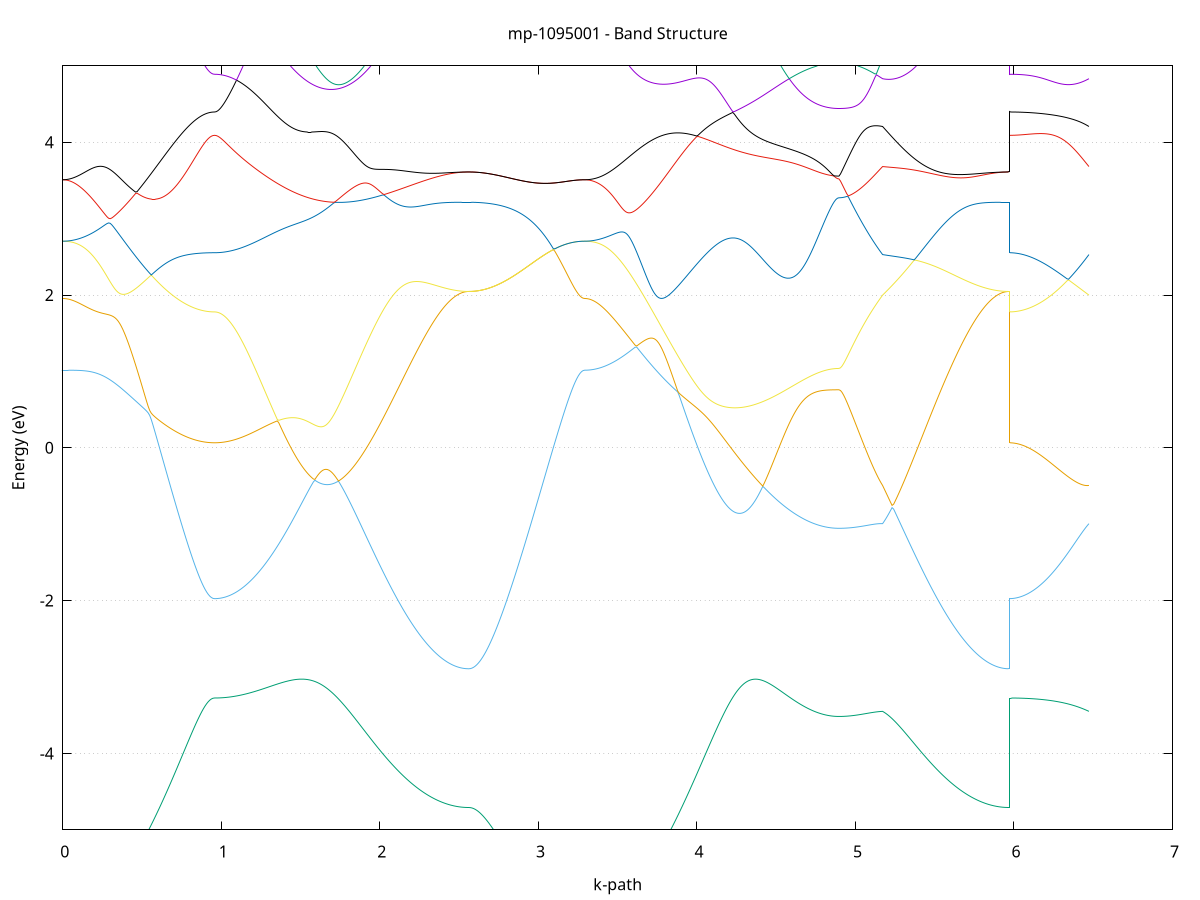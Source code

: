 set title 'mp-1095001 - Band Structure'
set xlabel 'k-path'
set ylabel 'Energy (eV)'
set grid y
set yrange [-5:5]
set terminal png size 800,600
set output 'mp-1095001_bands_gnuplot.png'
plot '-' using 1:2 with lines notitle, '-' using 1:2 with lines notitle, '-' using 1:2 with lines notitle, '-' using 1:2 with lines notitle, '-' using 1:2 with lines notitle, '-' using 1:2 with lines notitle, '-' using 1:2 with lines notitle, '-' using 1:2 with lines notitle, '-' using 1:2 with lines notitle, '-' using 1:2 with lines notitle, '-' using 1:2 with lines notitle, '-' using 1:2 with lines notitle, '-' using 1:2 with lines notitle, '-' using 1:2 with lines notitle, '-' using 1:2 with lines notitle, '-' using 1:2 with lines notitle, '-' using 1:2 with lines notitle, '-' using 1:2 with lines notitle, '-' using 1:2 with lines notitle, '-' using 1:2 with lines notitle, '-' using 1:2 with lines notitle, '-' using 1:2 with lines notitle, '-' using 1:2 with lines notitle, '-' using 1:2 with lines notitle, '-' using 1:2 with lines notitle, '-' using 1:2 with lines notitle, '-' using 1:2 with lines notitle, '-' using 1:2 with lines notitle, '-' using 1:2 with lines notitle, '-' using 1:2 with lines notitle, '-' using 1:2 with lines notitle, '-' using 1:2 with lines notitle, '-' using 1:2 with lines notitle, '-' using 1:2 with lines notitle, '-' using 1:2 with lines notitle, '-' using 1:2 with lines notitle, '-' using 1:2 with lines notitle, '-' using 1:2 with lines notitle, '-' using 1:2 with lines notitle, '-' using 1:2 with lines notitle, '-' using 1:2 with lines notitle, '-' using 1:2 with lines notitle, '-' using 1:2 with lines notitle, '-' using 1:2 with lines notitle, '-' using 1:2 with lines notitle, '-' using 1:2 with lines notitle, '-' using 1:2 with lines notitle, '-' using 1:2 with lines notitle
0.000000 -41.533465
0.009973 -41.533465
0.019946 -41.533465
0.029919 -41.533465
0.039892 -41.533465
0.049866 -41.533465
0.059839 -41.533465
0.069812 -41.533365
0.079785 -41.533365
0.089758 -41.533265
0.099731 -41.533265
0.109704 -41.533165
0.119678 -41.533165
0.129651 -41.533065
0.139624 -41.532965
0.149597 -41.532965
0.159570 -41.532865
0.169543 -41.532765
0.179516 -41.532665
0.189489 -41.532565
0.199463 -41.532565
0.209436 -41.532465
0.219409 -41.532365
0.229382 -41.532165
0.239355 -41.532065
0.249328 -41.531965
0.259301 -41.531865
0.269274 -41.531765
0.279248 -41.531665
0.289221 -41.531465
0.299194 -41.531365
0.309167 -41.531265
0.319140 -41.531065
0.329113 -41.530965
0.339086 -41.530865
0.349059 -41.530665
0.359033 -41.530565
0.369006 -41.530365
0.378979 -41.530265
0.388952 -41.530065
0.398925 -41.529965
0.408898 -41.529765
0.418871 -41.529665
0.428844 -41.529465
0.438818 -41.529365
0.448791 -41.529165
0.458764 -41.529065
0.468737 -41.528865
0.478710 -41.528665
0.488683 -41.528565
0.498656 -41.528365
0.508629 -41.528265
0.518603 -41.528065
0.528576 -41.527965
0.538549 -41.527765
0.548522 -41.527665
0.558495 -41.527465
0.568468 -41.527365
0.578441 -41.527165
0.588414 -41.527065
0.598388 -41.526865
0.608361 -41.526765
0.618334 -41.526565
0.628307 -41.526465
0.638280 -41.526365
0.648253 -41.526165
0.658226 -41.526065
0.668199 -41.525965
0.678173 -41.525765
0.688146 -41.525665
0.698119 -41.525565
0.708092 -41.525465
0.718065 -41.525365
0.728038 -41.525165
0.738011 -41.525065
0.747984 -41.524965
0.757958 -41.524865
0.767931 -41.524765
0.777904 -41.524765
0.787877 -41.524665
0.797850 -41.524565
0.807823 -41.524465
0.817796 -41.524365
0.827769 -41.524365
0.837743 -41.524265
0.847716 -41.524265
0.857689 -41.524165
0.867662 -41.524165
0.877635 -41.524065
0.887608 -41.524065
0.897581 -41.523965
0.907554 -41.523965
0.917528 -41.523965
0.927501 -41.523965
0.937474 -41.523965
0.947447 -41.523965
0.957420 -41.523865
0.957420 -41.523865
0.967314 -41.523865
0.977208 -41.523865
0.987103 -41.523865
0.996997 -41.523865
1.006891 -41.523865
1.016785 -41.523865
1.026679 -41.523865
1.036573 -41.523865
1.046467 -41.523865
1.056361 -41.523865
1.066256 -41.523765
1.076150 -41.523765
1.086044 -41.523765
1.095938 -41.523765
1.105832 -41.523765
1.115726 -41.523665
1.125620 -41.523665
1.135514 -41.523665
1.145409 -41.523565
1.155303 -41.523565
1.165197 -41.523565
1.175091 -41.523565
1.184985 -41.523465
1.194879 -41.523465
1.204773 -41.523465
1.214668 -41.523365
1.224562 -41.523365
1.234456 -41.523365
1.244350 -41.523265
1.254244 -41.523265
1.264138 -41.523265
1.274032 -41.523165
1.283926 -41.523165
1.293821 -41.523065
1.303715 -41.523065
1.313609 -41.523065
1.323503 -41.522965
1.333397 -41.522965
1.343291 -41.522965
1.353185 -41.522965
1.363080 -41.522865
1.372974 -41.522865
1.382868 -41.522865
1.392762 -41.522765
1.402656 -41.522765
1.412550 -41.522765
1.422444 -41.522765
1.432338 -41.522765
1.442233 -41.522765
1.452127 -41.522665
1.462021 -41.522665
1.471915 -41.522665
1.481809 -41.522665
1.491703 -41.522665
1.501597 -41.522665
1.511491 -41.522665
1.521386 -41.522665
1.531280 -41.522665
1.541174 -41.522665
1.551068 -41.522665
1.560962 -41.522765
1.570856 -41.522765
1.580750 -41.522765
1.590645 -41.522765
1.600539 -41.522765
1.610433 -41.522865
1.620327 -41.522865
1.630221 -41.522865
1.640115 -41.522965
1.640115 -41.522965
1.650018 -41.522965
1.659921 -41.523065
1.669824 -41.523065
1.679727 -41.523165
1.689631 -41.523265
1.699534 -41.523265
1.709437 -41.523365
1.719340 -41.523465
1.729243 -41.523465
1.739146 -41.523565
1.749049 -41.523665
1.758952 -41.523765
1.768855 -41.523865
1.778758 -41.523865
1.788661 -41.523965
1.798564 -41.524065
1.808467 -41.524165
1.818370 -41.524265
1.828273 -41.524465
1.838176 -41.524565
1.848080 -41.524665
1.857983 -41.524765
1.867886 -41.524865
1.877789 -41.524965
1.887692 -41.525165
1.897595 -41.525265
1.907498 -41.525365
1.917401 -41.525565
1.927304 -41.525665
1.937207 -41.525765
1.947110 -41.525965
1.957013 -41.526065
1.966916 -41.526265
1.976819 -41.526365
1.986722 -41.526465
1.996625 -41.526665
2.006529 -41.526765
2.016432 -41.526965
2.026335 -41.527065
2.036238 -41.527265
2.046141 -41.527465
2.056044 -41.527565
2.065947 -41.527765
2.075850 -41.527865
2.085753 -41.528065
2.095656 -41.528165
2.105559 -41.528365
2.115462 -41.528465
2.125365 -41.528665
2.135268 -41.528765
2.145171 -41.528965
2.155074 -41.529065
2.164978 -41.529265
2.174881 -41.529365
2.184784 -41.529565
2.194687 -41.529665
2.204590 -41.529865
2.214493 -41.529965
2.224396 -41.530165
2.234299 -41.530265
2.244202 -41.530365
2.254105 -41.530565
2.264008 -41.530665
2.273911 -41.530765
2.283814 -41.530965
2.293717 -41.531065
2.303620 -41.531165
2.313523 -41.531265
2.323427 -41.531365
2.333330 -41.531465
2.343233 -41.531565
2.353136 -41.531665
2.363039 -41.531765
2.372942 -41.531865
2.382845 -41.531965
2.392748 -41.532065
2.402651 -41.532165
2.412554 -41.532265
2.422457 -41.532265
2.432360 -41.532365
2.442263 -41.532465
2.452166 -41.532465
2.462069 -41.532565
2.471972 -41.532565
2.481876 -41.532665
2.491779 -41.532665
2.501682 -41.532665
2.511585 -41.532765
2.521488 -41.532765
2.531391 -41.532765
2.541294 -41.532765
2.551197 -41.532765
2.561100 -41.532765
2.561100 -41.532765
2.570980 -41.532765
2.580860 -41.532765
2.590739 -41.532765
2.600619 -41.532765
2.610499 -41.532765
2.620379 -41.532765
2.630259 -41.532865
2.640138 -41.532865
2.650018 -41.532865
2.659898 -41.532865
2.669778 -41.532865
2.679657 -41.532865
2.689537 -41.532865
2.699417 -41.532865
2.709297 -41.532865
2.719177 -41.532865
2.729056 -41.532865
2.738936 -41.532865
2.748816 -41.532865
2.758696 -41.532965
2.768575 -41.532965
2.778455 -41.532965
2.788335 -41.532965
2.798215 -41.532965
2.808095 -41.532965
2.817974 -41.532965
2.827854 -41.532965
2.837734 -41.533065
2.847614 -41.533065
2.857494 -41.533065
2.867373 -41.533065
2.877253 -41.533065
2.887133 -41.533065
2.897013 -41.533065
2.906892 -41.533165
2.916772 -41.533165
2.926652 -41.533165
2.936532 -41.533165
2.946412 -41.533165
2.956291 -41.533165
2.966171 -41.533165
2.976051 -41.533265
2.985931 -41.533265
2.995810 -41.533265
3.005690 -41.533265
3.015570 -41.533265
3.025450 -41.533265
3.035330 -41.533265
3.045209 -41.533365
3.055089 -41.533365
3.064969 -41.533365
3.074849 -41.533365
3.084729 -41.533365
3.094608 -41.533365
3.104488 -41.533365
3.114368 -41.533365
3.124248 -41.533465
3.134127 -41.533465
3.144007 -41.533465
3.153887 -41.533465
3.163767 -41.533465
3.173647 -41.533465
3.183526 -41.533465
3.193406 -41.533465
3.203286 -41.533465
3.213166 -41.533465
3.223045 -41.533465
3.232925 -41.533465
3.242805 -41.533465
3.252685 -41.533465
3.262565 -41.533465
3.272444 -41.533465
3.282324 -41.533465
3.292204 -41.533465
3.292204 -41.533465
3.302145 -41.533465
3.312085 -41.533465
3.322026 -41.533465
3.331967 -41.533465
3.341908 -41.533465
3.351849 -41.533365
3.361789 -41.533365
3.371730 -41.533365
3.381671 -41.533265
3.391612 -41.533265
3.401552 -41.533165
3.411493 -41.533165
3.421434 -41.533065
3.431375 -41.532965
3.441315 -41.532865
3.451256 -41.532865
3.461197 -41.532765
3.471138 -41.532665
3.481078 -41.532565
3.491019 -41.532465
3.500960 -41.532365
3.510901 -41.532265
3.520841 -41.532165
3.530782 -41.532065
3.540723 -41.531865
3.550664 -41.531765
3.560604 -41.531665
3.570545 -41.531565
3.580486 -41.531365
3.590427 -41.531265
3.600368 -41.531165
3.610308 -41.530965
3.620249 -41.530865
3.630190 -41.530665
3.640131 -41.530565
3.650071 -41.530365
3.660012 -41.530265
3.669953 -41.530065
3.679894 -41.529965
3.689834 -41.529765
3.699775 -41.529665
3.709716 -41.529465
3.719657 -41.529265
3.729597 -41.529165
3.739538 -41.528965
3.749479 -41.528865
3.759420 -41.528665
3.769360 -41.528465
3.779301 -41.528365
3.789242 -41.528165
3.799183 -41.527965
3.809124 -41.527865
3.819064 -41.527665
3.829005 -41.527465
3.838946 -41.527365
3.848887 -41.527165
3.858827 -41.527065
3.868768 -41.526865
3.878709 -41.526765
3.888650 -41.526565
3.898590 -41.526365
3.908531 -41.526265
3.918472 -41.526065
3.928413 -41.525965
3.938353 -41.525865
3.948294 -41.525665
3.958235 -41.525565
3.968176 -41.525365
3.978116 -41.525265
3.988057 -41.525165
3.997998 -41.524965
4.007939 -41.524865
4.017880 -41.524765
4.027820 -41.524665
4.037761 -41.524565
4.047702 -41.524465
4.057643 -41.524265
4.067583 -41.524165
4.077524 -41.524065
4.087465 -41.523965
4.097406 -41.523865
4.107346 -41.523765
4.117287 -41.523765
4.127228 -41.523665
4.137169 -41.523565
4.147109 -41.523465
4.157050 -41.523365
4.166991 -41.523365
4.176932 -41.523265
4.186872 -41.523165
4.196813 -41.523165
4.206754 -41.523065
4.216695 -41.523065
4.226636 -41.522965
4.236576 -41.522965
4.246517 -41.522865
4.256458 -41.522865
4.266399 -41.522865
4.276339 -41.522765
4.286280 -41.522765
4.296221 -41.522765
4.306162 -41.522765
4.316102 -41.522665
4.326043 -41.522665
4.335984 -41.522665
4.345925 -41.522665
4.355865 -41.522665
4.365806 -41.522665
4.375747 -41.522665
4.385688 -41.522665
4.395628 -41.522665
4.405569 -41.522665
4.415510 -41.522665
4.425451 -41.522665
4.435391 -41.522765
4.435391 -41.522765
4.445189 -41.522765
4.454987 -41.522765
4.464785 -41.522765
4.474582 -41.522765
4.484380 -41.522765
4.494178 -41.522865
4.503975 -41.522865
4.513773 -41.522865
4.523571 -41.522865
4.533369 -41.522965
4.543166 -41.522965
4.552964 -41.522965
4.562762 -41.523065
4.572559 -41.523065
4.582357 -41.523065
4.592155 -41.523165
4.601953 -41.523165
4.611750 -41.523165
4.621548 -41.523165
4.631346 -41.523265
4.641143 -41.523265
4.650941 -41.523265
4.660739 -41.523365
4.670537 -41.523365
4.680334 -41.523365
4.690132 -41.523465
4.699930 -41.523465
4.709727 -41.523465
4.719525 -41.523465
4.729323 -41.523565
4.739120 -41.523565
4.748918 -41.523565
4.758716 -41.523565
4.768514 -41.523665
4.778311 -41.523665
4.788109 -41.523665
4.797907 -41.523665
4.807704 -41.523665
4.817502 -41.523665
4.827300 -41.523765
4.837098 -41.523765
4.846895 -41.523765
4.856693 -41.523765
4.866491 -41.523765
4.876288 -41.523765
4.886086 -41.523765
4.895884 -41.523765
4.895884 -41.523765
4.905720 -41.523765
4.915556 -41.523765
4.925392 -41.523765
4.935228 -41.523765
4.945063 -41.523765
4.954899 -41.523765
4.964735 -41.523765
4.974571 -41.523765
4.984407 -41.523765
4.994243 -41.523765
5.004079 -41.523865
5.013915 -41.523865
5.023751 -41.523865
5.033587 -41.523865
5.043423 -41.523865
5.053259 -41.523865
5.063095 -41.523865
5.072930 -41.523965
5.082766 -41.523965
5.092602 -41.523965
5.102438 -41.523965
5.112274 -41.523965
5.122110 -41.524065
5.131946 -41.524065
5.141782 -41.524065
5.151618 -41.524165
5.161454 -41.524165
5.171290 -41.524165
5.171290 -41.524165
5.181260 -41.524265
5.191230 -41.524265
5.201200 -41.524365
5.211169 -41.524465
5.221139 -41.524565
5.231109 -41.524665
5.241079 -41.524765
5.251049 -41.524865
5.261019 -41.524965
5.270989 -41.525065
5.280959 -41.525165
5.290929 -41.525265
5.300899 -41.525365
5.310869 -41.525465
5.320839 -41.525565
5.330809 -41.525765
5.340779 -41.525865
5.350749 -41.525965
5.360719 -41.526065
5.370689 -41.526265
5.380659 -41.526365
5.390629 -41.526565
5.400599 -41.526665
5.410569 -41.526765
5.420538 -41.526965
5.430508 -41.527065
5.440478 -41.527265
5.450448 -41.527365
5.460418 -41.527565
5.470388 -41.527665
5.480358 -41.527865
5.490328 -41.527965
5.500298 -41.528165
5.510268 -41.528365
5.520238 -41.528465
5.530208 -41.528665
5.540178 -41.528765
5.550148 -41.528965
5.560118 -41.529065
5.570088 -41.529265
5.580058 -41.529365
5.590028 -41.529565
5.599998 -41.529665
5.609968 -41.529865
5.619938 -41.529965
5.629907 -41.530065
5.639877 -41.530265
5.649847 -41.530365
5.659817 -41.530565
5.669787 -41.530665
5.679757 -41.530765
5.689727 -41.530865
5.699697 -41.531065
5.709667 -41.531165
5.719637 -41.531265
5.729607 -41.531365
5.739577 -41.531465
5.749547 -41.531565
5.759517 -41.531665
5.769487 -41.531765
5.779457 -41.531865
5.789427 -41.531965
5.799397 -41.532065
5.809367 -41.532165
5.819337 -41.532265
5.829307 -41.532265
5.839277 -41.532365
5.849246 -41.532465
5.859216 -41.532465
5.869186 -41.532565
5.879156 -41.532565
5.889126 -41.532665
5.899096 -41.532665
5.909066 -41.532665
5.919036 -41.532765
5.929006 -41.532765
5.938976 -41.532765
5.948946 -41.532765
5.958916 -41.532765
5.968886 -41.532765
5.968886 -41.523865
5.978768 -41.523865
5.988651 -41.523865
5.998533 -41.523965
6.008416 -41.523965
6.018298 -41.523965
6.028180 -41.523965
6.038063 -41.523965
6.047945 -41.523965
6.057828 -41.523965
6.067710 -41.523965
6.077593 -41.523965
6.087475 -41.523965
6.097357 -41.523965
6.107240 -41.523965
6.117122 -41.523965
6.127005 -41.523965
6.136887 -41.523965
6.146769 -41.523965
6.156652 -41.523965
6.166534 -41.523965
6.176417 -41.523965
6.186299 -41.523965
6.196182 -41.523965
6.206064 -41.523965
6.215946 -41.523965
6.225829 -41.523965
6.235711 -41.523965
6.245594 -41.523965
6.255476 -41.523965
6.265358 -41.523965
6.275241 -41.523965
6.285123 -41.523965
6.295006 -41.523965
6.304888 -41.523965
6.314771 -41.523965
6.324653 -41.524065
6.334535 -41.524065
6.344418 -41.524065
6.354300 -41.524065
6.364183 -41.524065
6.374065 -41.524065
6.383947 -41.524065
6.393830 -41.524065
6.403712 -41.524065
6.413595 -41.524065
6.423477 -41.524065
6.433360 -41.524165
6.443242 -41.524165
6.453124 -41.524165
6.463007 -41.524165
6.472889 -41.524165
e
0.000000 -22.599265
0.009973 -22.599265
0.019946 -22.599265
0.029919 -22.599265
0.039892 -22.599265
0.049866 -22.599165
0.059839 -22.599165
0.069812 -22.599165
0.079785 -22.599065
0.089758 -22.599065
0.099731 -22.599065
0.109704 -22.598965
0.119678 -22.598865
0.129651 -22.598865
0.139624 -22.598765
0.149597 -22.598765
0.159570 -22.598665
0.169543 -22.598565
0.179516 -22.598465
0.189489 -22.598365
0.199463 -22.598365
0.209436 -22.598265
0.219409 -22.598165
0.229382 -22.598065
0.239355 -22.597965
0.249328 -22.597865
0.259301 -22.597765
0.269274 -22.597565
0.279248 -22.597465
0.289221 -22.597365
0.299194 -22.597265
0.309167 -22.597165
0.319140 -22.596965
0.329113 -22.596865
0.339086 -22.596765
0.349059 -22.596665
0.359033 -22.596565
0.369006 -22.596365
0.378979 -22.596265
0.388952 -22.596165
0.398925 -22.596065
0.408898 -22.595965
0.418871 -22.595865
0.428844 -22.595765
0.438818 -22.595765
0.448791 -22.595765
0.458764 -22.595965
0.468737 -22.596365
0.478710 -22.597165
0.488683 -22.598465
0.498656 -22.599965
0.508629 -22.601565
0.518603 -22.603265
0.528576 -22.605065
0.538549 -22.606865
0.548522 -22.608565
0.558495 -22.610365
0.568468 -22.612165
0.578441 -22.613865
0.588414 -22.615565
0.598388 -22.617265
0.608361 -22.618965
0.618334 -22.620665
0.628307 -22.622265
0.638280 -22.623965
0.648253 -22.625465
0.658226 -22.627065
0.668199 -22.628565
0.678173 -22.630065
0.688146 -22.631465
0.698119 -22.632865
0.708092 -22.634265
0.718065 -22.635565
0.728038 -22.636865
0.738011 -22.638065
0.747984 -22.639265
0.757958 -22.640465
0.767931 -22.641565
0.777904 -22.642565
0.787877 -22.643565
0.797850 -22.644565
0.807823 -22.645465
0.817796 -22.646265
0.827769 -22.647065
0.837743 -22.647765
0.847716 -22.648465
0.857689 -22.649065
0.867662 -22.649665
0.877635 -22.650165
0.887608 -22.650565
0.897581 -22.650965
0.907554 -22.651365
0.917528 -22.651565
0.927501 -22.651765
0.937474 -22.651965
0.947447 -22.652065
0.957420 -22.652065
0.957420 -22.652065
0.967314 -22.652065
0.977208 -22.651965
0.987103 -22.651965
0.996997 -22.651865
1.006891 -22.651765
1.016785 -22.651565
1.026679 -22.651365
1.036573 -22.651165
1.046467 -22.650965
1.056361 -22.650665
1.066256 -22.650465
1.076150 -22.650065
1.086044 -22.649765
1.095938 -22.649365
1.105832 -22.649065
1.115726 -22.648565
1.125620 -22.648165
1.135514 -22.647665
1.145409 -22.647165
1.155303 -22.646665
1.165197 -22.646165
1.175091 -22.645565
1.184985 -22.645065
1.194879 -22.644365
1.204773 -22.643765
1.214668 -22.643165
1.224562 -22.642465
1.234456 -22.641765
1.244350 -22.641065
1.254244 -22.640265
1.264138 -22.639565
1.274032 -22.638765
1.283926 -22.637965
1.293821 -22.637165
1.303715 -22.636365
1.313609 -22.635465
1.323503 -22.634565
1.333397 -22.633765
1.343291 -22.632865
1.353185 -22.631865
1.363080 -22.630965
1.372974 -22.630065
1.382868 -22.629065
1.392762 -22.628065
1.402656 -22.627065
1.412550 -22.626065
1.422444 -22.625065
1.432338 -22.624065
1.442233 -22.623065
1.452127 -22.621965
1.462021 -22.620965
1.471915 -22.619865
1.481809 -22.618765
1.491703 -22.617665
1.501597 -22.616565
1.511491 -22.617165
1.521386 -22.618165
1.531280 -22.619065
1.541174 -22.619965
1.551068 -22.620865
1.560962 -22.621665
1.570856 -22.622465
1.580750 -22.623165
1.590645 -22.623865
1.600539 -22.624565
1.610433 -22.625165
1.620327 -22.625665
1.630221 -22.626165
1.640115 -22.626665
1.640115 -22.626665
1.650018 -22.627065
1.659921 -22.627365
1.669824 -22.627665
1.679727 -22.627865
1.689631 -22.628065
1.699534 -22.628265
1.709437 -22.628265
1.719340 -22.628365
1.729243 -22.628265
1.739146 -22.628165
1.749049 -22.628065
1.758952 -22.627865
1.768855 -22.627565
1.778758 -22.627265
1.788661 -22.626865
1.798564 -22.626465
1.808467 -22.625965
1.818370 -22.625365
1.828273 -22.624765
1.838176 -22.624165
1.848080 -22.623465
1.857983 -22.622665
1.867886 -22.621865
1.877789 -22.620965
1.887692 -22.620065
1.897595 -22.619065
1.907498 -22.618065
1.917401 -22.617065
1.927304 -22.615965
1.937207 -22.614765
1.947110 -22.613665
1.957013 -22.612365
1.966916 -22.611165
1.976819 -22.609865
1.986722 -22.608465
1.996625 -22.607065
2.006529 -22.605665
2.016432 -22.604965
2.026335 -22.605465
2.036238 -22.605865
2.046141 -22.606265
2.056044 -22.606765
2.065947 -22.607165
2.075850 -22.607565
2.085753 -22.607965
2.095656 -22.608465
2.105559 -22.608865
2.115462 -22.609265
2.125365 -22.609765
2.135268 -22.610165
2.145171 -22.610565
2.155074 -22.610965
2.164978 -22.611365
2.174881 -22.611765
2.184784 -22.612165
2.194687 -22.612565
2.204590 -22.612965
2.214493 -22.613365
2.224396 -22.613765
2.234299 -22.614065
2.244202 -22.614465
2.254105 -22.614865
2.264008 -22.615165
2.273911 -22.615565
2.283814 -22.615865
2.293717 -22.616165
2.303620 -22.616465
2.313523 -22.616765
2.323427 -22.617065
2.333330 -22.617365
2.343233 -22.617665
2.353136 -22.617965
2.363039 -22.618165
2.372942 -22.618465
2.382845 -22.618665
2.392748 -22.618865
2.402651 -22.619065
2.412554 -22.619265
2.422457 -22.619465
2.432360 -22.619665
2.442263 -22.619865
2.452166 -22.619965
2.462069 -22.620165
2.471972 -22.620265
2.481876 -22.620365
2.491779 -22.620465
2.501682 -22.620565
2.511585 -22.620665
2.521488 -22.620665
2.531391 -22.620765
2.541294 -22.620765
2.551197 -22.620765
2.561100 -22.620765
2.561100 -22.620765
2.570980 -22.620765
2.580860 -22.620765
2.590739 -22.620665
2.600619 -22.620665
2.610499 -22.620565
2.620379 -22.620465
2.630259 -22.620365
2.640138 -22.620165
2.650018 -22.620065
2.659898 -22.619865
2.669778 -22.619665
2.679657 -22.619465
2.689537 -22.619165
2.699417 -22.618965
2.709297 -22.618665
2.719177 -22.618365
2.729056 -22.618165
2.738936 -22.617765
2.748816 -22.617465
2.758696 -22.617165
2.768575 -22.616765
2.778455 -22.616465
2.788335 -22.616065
2.798215 -22.615665
2.808095 -22.615265
2.817974 -22.614865
2.827854 -22.614465
2.837734 -22.614065
2.847614 -22.613565
2.857494 -22.613165
2.867373 -22.612765
2.877253 -22.612265
2.887133 -22.611865
2.897013 -22.611365
2.906892 -22.610965
2.916772 -22.610465
2.926652 -22.610065
2.936532 -22.609565
2.946412 -22.609165
2.956291 -22.608665
2.966171 -22.608265
2.976051 -22.607765
2.985931 -22.607365
2.995810 -22.606865
3.005690 -22.606465
3.015570 -22.606065
3.025450 -22.605665
3.035330 -22.605165
3.045209 -22.604765
3.055089 -22.604365
3.064969 -22.604065
3.074849 -22.603665
3.084729 -22.603265
3.094608 -22.602965
3.104488 -22.602565
3.114368 -22.602265
3.124248 -22.601965
3.134127 -22.601665
3.144007 -22.601365
3.153887 -22.601165
3.163767 -22.600865
3.173647 -22.600665
3.183526 -22.600365
3.193406 -22.600265
3.203286 -22.600065
3.213166 -22.599865
3.223045 -22.599765
3.232925 -22.599565
3.242805 -22.599465
3.252685 -22.599465
3.262565 -22.599365
3.272444 -22.599265
3.282324 -22.599265
3.292204 -22.599265
3.292204 -22.599265
3.302145 -22.599265
3.312085 -22.599265
3.322026 -22.599265
3.331967 -22.599165
3.341908 -22.599165
3.351849 -22.599165
3.361789 -22.599065
3.371730 -22.599065
3.381671 -22.598965
3.391612 -22.598965
3.401552 -22.598865
3.411493 -22.598765
3.421434 -22.598665
3.431375 -22.598665
3.441315 -22.598565
3.451256 -22.598465
3.461197 -22.598365
3.471138 -22.598265
3.481078 -22.598165
3.491019 -22.597965
3.500960 -22.597865
3.510901 -22.597765
3.520841 -22.597665
3.530782 -22.597465
3.540723 -22.597365
3.550664 -22.597165
3.560604 -22.597065
3.570545 -22.596865
3.580486 -22.596765
3.590427 -22.596565
3.600368 -22.596465
3.610308 -22.596265
3.620249 -22.596065
3.630190 -22.595965
3.640131 -22.595765
3.650071 -22.595565
3.660012 -22.595465
3.669953 -22.595265
3.679894 -22.595065
3.689834 -22.594865
3.699775 -22.594665
3.709716 -22.594565
3.719657 -22.594365
3.729597 -22.594165
3.739538 -22.593965
3.749479 -22.593865
3.759420 -22.593665
3.769360 -22.594365
3.779301 -22.596065
3.789242 -22.597665
3.799183 -22.599365
3.809124 -22.600965
3.819064 -22.602565
3.829005 -22.604065
3.838946 -22.605665
3.848887 -22.607165
3.858827 -22.608565
3.868768 -22.610065
3.878709 -22.611465
3.888650 -22.612765
3.898590 -22.614065
3.908531 -22.615365
3.918472 -22.616665
3.928413 -22.617765
3.938353 -22.618965
3.948294 -22.620065
3.958235 -22.621065
3.968176 -22.622065
3.978116 -22.623065
3.988057 -22.623965
3.997998 -22.624765
4.007939 -22.625565
4.017880 -22.626365
4.027820 -22.626965
4.037761 -22.627665
4.047702 -22.628165
4.057643 -22.628665
4.067583 -22.629165
4.077524 -22.629565
4.087465 -22.629865
4.097406 -22.630165
4.107346 -22.630365
4.117287 -22.630565
4.127228 -22.630665
4.137169 -22.630665
4.147109 -22.630665
4.157050 -22.630565
4.166991 -22.630465
4.176932 -22.630265
4.186872 -22.629965
4.196813 -22.629665
4.206754 -22.629365
4.216695 -22.628865
4.226636 -22.628465
4.236576 -22.627965
4.246517 -22.627365
4.256458 -22.626765
4.266399 -22.626065
4.276339 -22.625365
4.286280 -22.624565
4.296221 -22.623765
4.306162 -22.622965
4.316102 -22.622065
4.326043 -22.621065
4.335984 -22.620165
4.345925 -22.619065
4.355865 -22.618065
4.365806 -22.616965
4.375747 -22.616865
4.385688 -22.617865
4.395628 -22.618865
4.405569 -22.619965
4.415510 -22.620965
4.425451 -22.621965
4.435391 -22.622965
4.435391 -22.622965
4.445189 -22.623865
4.454987 -22.624865
4.464785 -22.625765
4.474582 -22.626765
4.484380 -22.627665
4.494178 -22.628565
4.503975 -22.629465
4.513773 -22.630265
4.523571 -22.631165
4.533369 -22.631965
4.543166 -22.632865
4.552964 -22.633665
4.562762 -22.634465
4.572559 -22.635165
4.582357 -22.635965
4.592155 -22.636665
4.601953 -22.637365
4.611750 -22.638065
4.621548 -22.638765
4.631346 -22.639465
4.641143 -22.640065
4.650941 -22.640665
4.660739 -22.641265
4.670537 -22.641865
4.680334 -22.642365
4.690132 -22.642865
4.699930 -22.643465
4.709727 -22.643865
4.719525 -22.644365
4.729323 -22.644765
4.739120 -22.645265
4.748918 -22.645565
4.758716 -22.645965
4.768514 -22.646265
4.778311 -22.646665
4.788109 -22.646965
4.797907 -22.647165
4.807704 -22.647465
4.817502 -22.647665
4.827300 -22.647865
4.837098 -22.647965
4.846895 -22.648165
4.856693 -22.648265
4.866491 -22.648365
4.876288 -22.648465
4.886086 -22.648465
4.895884 -22.648465
4.895884 -22.648465
4.905720 -22.648465
4.915556 -22.648465
4.925392 -22.648465
4.935228 -22.648365
4.945063 -22.648365
4.954899 -22.648265
4.964735 -22.648165
4.974571 -22.648065
4.984407 -22.647965
4.994243 -22.647865
5.004079 -22.647765
5.013915 -22.647665
5.023751 -22.647465
5.033587 -22.647365
5.043423 -22.647165
5.053259 -22.647065
5.063095 -22.646865
5.072930 -22.646665
5.082766 -22.646465
5.092602 -22.646165
5.102438 -22.645965
5.112274 -22.645765
5.122110 -22.645465
5.131946 -22.645265
5.141782 -22.644965
5.151618 -22.644665
5.161454 -22.644365
5.171290 -22.644065
5.171290 -22.644065
5.181260 -22.643265
5.191230 -22.642365
5.201200 -22.641465
5.211169 -22.640465
5.221139 -22.639465
5.231109 -22.638365
5.241079 -22.637265
5.251049 -22.636065
5.261019 -22.634865
5.270989 -22.633565
5.280959 -22.632265
5.290929 -22.630965
5.300899 -22.629565
5.310869 -22.628065
5.320839 -22.626565
5.330809 -22.625065
5.340779 -22.623565
5.350749 -22.621965
5.360719 -22.620365
5.370689 -22.618665
5.380659 -22.617065
5.390629 -22.615365
5.400599 -22.613565
5.410569 -22.611865
5.420538 -22.610065
5.430508 -22.608265
5.440478 -22.606465
5.450448 -22.606165
5.460418 -22.606665
5.470388 -22.607065
5.480358 -22.607465
5.490328 -22.607865
5.500298 -22.608365
5.510268 -22.608765
5.520238 -22.609165
5.530208 -22.609565
5.540178 -22.610065
5.550148 -22.610465
5.560118 -22.610865
5.570088 -22.611265
5.580058 -22.611665
5.590028 -22.612065
5.599998 -22.612465
5.609968 -22.612865
5.619938 -22.613265
5.629907 -22.613665
5.639877 -22.614065
5.649847 -22.614365
5.659817 -22.614765
5.669787 -22.615065
5.679757 -22.615465
5.689727 -22.615765
5.699697 -22.616165
5.709667 -22.616465
5.719637 -22.616765
5.729607 -22.617065
5.739577 -22.617365
5.749547 -22.617665
5.759517 -22.617865
5.769487 -22.618165
5.779457 -22.618365
5.789427 -22.618665
5.799397 -22.618865
5.809367 -22.619065
5.819337 -22.619265
5.829307 -22.619465
5.839277 -22.619665
5.849246 -22.619865
5.859216 -22.619965
5.869186 -22.620165
5.879156 -22.620265
5.889126 -22.620365
5.899096 -22.620465
5.909066 -22.620565
5.919036 -22.620665
5.929006 -22.620665
5.938976 -22.620765
5.948946 -22.620765
5.958916 -22.620765
5.968886 -22.620765
5.968886 -22.652065
5.978768 -22.652065
5.988651 -22.652065
5.998533 -22.652065
6.008416 -22.651965
6.018298 -22.651965
6.028180 -22.651965
6.038063 -22.651865
6.047945 -22.651865
6.057828 -22.651765
6.067710 -22.651665
6.077593 -22.651565
6.087475 -22.651465
6.097357 -22.651465
6.107240 -22.651365
6.117122 -22.651165
6.127005 -22.651065
6.136887 -22.650965
6.146769 -22.650865
6.156652 -22.650665
6.166534 -22.650565
6.176417 -22.650465
6.186299 -22.650265
6.196182 -22.650065
6.206064 -22.649965
6.215946 -22.649765
6.225829 -22.649565
6.235711 -22.649465
6.245594 -22.649265
6.255476 -22.649065
6.265358 -22.648865
6.275241 -22.648665
6.285123 -22.648465
6.295006 -22.648265
6.304888 -22.648065
6.314771 -22.647865
6.324653 -22.647565
6.334535 -22.647365
6.344418 -22.647165
6.354300 -22.646965
6.364183 -22.646665
6.374065 -22.646465
6.383947 -22.646265
6.393830 -22.645965
6.403712 -22.645765
6.413595 -22.645565
6.423477 -22.645265
6.433360 -22.645065
6.443242 -22.644765
6.453124 -22.644565
6.463007 -22.644265
6.472889 -22.644065
e
0.000000 -22.537665
0.009973 -22.537665
0.019946 -22.537765
0.029919 -22.537965
0.039892 -22.538165
0.049866 -22.538465
0.059839 -22.538765
0.069812 -22.539165
0.079785 -22.539665
0.089758 -22.540165
0.099731 -22.540765
0.109704 -22.541365
0.119678 -22.542065
0.129651 -22.542765
0.139624 -22.543665
0.149597 -22.544465
0.159570 -22.545365
0.169543 -22.546365
0.179516 -22.547365
0.189489 -22.548465
0.199463 -22.549565
0.209436 -22.550765
0.219409 -22.551965
0.229382 -22.553265
0.239355 -22.554565
0.249328 -22.555965
0.259301 -22.557365
0.269274 -22.558765
0.279248 -22.560265
0.289221 -22.561765
0.299194 -22.563265
0.309167 -22.564865
0.319140 -22.566465
0.329113 -22.568065
0.339086 -22.569765
0.349059 -22.571465
0.359033 -22.573165
0.369006 -22.574865
0.378979 -22.576665
0.388952 -22.578365
0.398925 -22.580165
0.408898 -22.581965
0.418871 -22.583765
0.428844 -22.585465
0.438818 -22.587265
0.448791 -22.588865
0.458764 -22.590465
0.468737 -22.591665
0.478710 -22.592665
0.488683 -22.593065
0.498656 -22.593265
0.508629 -22.593365
0.518603 -22.593365
0.528576 -22.593265
0.538549 -22.593165
0.548522 -22.593065
0.558495 -22.592965
0.568468 -22.592865
0.578441 -22.592765
0.588414 -22.592665
0.598388 -22.592465
0.608361 -22.592365
0.618334 -22.592265
0.628307 -22.592165
0.638280 -22.591965
0.648253 -22.591865
0.658226 -22.591765
0.668199 -22.591665
0.678173 -22.591465
0.688146 -22.591365
0.698119 -22.591265
0.708092 -22.591165
0.718065 -22.591065
0.728038 -22.590965
0.738011 -22.590865
0.747984 -22.590765
0.757958 -22.590665
0.767931 -22.590565
0.777904 -22.590465
0.787877 -22.590365
0.797850 -22.590365
0.807823 -22.590265
0.817796 -22.590165
0.827769 -22.590165
0.837743 -22.590065
0.847716 -22.589965
0.857689 -22.589965
0.867662 -22.589865
0.877635 -22.589865
0.887608 -22.589865
0.897581 -22.589765
0.907554 -22.589765
0.917528 -22.589765
0.927501 -22.589765
0.937474 -22.589665
0.947447 -22.589665
0.957420 -22.589665
0.957420 -22.589665
0.967314 -22.589665
0.977208 -22.589665
0.987103 -22.589665
0.996997 -22.589665
1.006891 -22.589665
1.016785 -22.589665
1.026679 -22.589665
1.036573 -22.589665
1.046467 -22.589665
1.056361 -22.589665
1.066256 -22.589565
1.076150 -22.589565
1.086044 -22.589565
1.095938 -22.589565
1.105832 -22.589565
1.115726 -22.589465
1.125620 -22.589465
1.135514 -22.589465
1.145409 -22.589465
1.155303 -22.589365
1.165197 -22.589365
1.175091 -22.589365
1.184985 -22.589365
1.194879 -22.589365
1.204773 -22.589265
1.214668 -22.589265
1.224562 -22.589265
1.234456 -22.589265
1.244350 -22.589265
1.254244 -22.589265
1.264138 -22.589165
1.274032 -22.589165
1.283926 -22.589165
1.293821 -22.590265
1.303715 -22.591565
1.313609 -22.592865
1.323503 -22.594165
1.333397 -22.595465
1.343291 -22.596765
1.353185 -22.598065
1.363080 -22.599365
1.372974 -22.600665
1.382868 -22.601965
1.392762 -22.603265
1.402656 -22.604565
1.412550 -22.605765
1.422444 -22.606965
1.432338 -22.608265
1.442233 -22.609465
1.452127 -22.610665
1.462021 -22.611765
1.471915 -22.612865
1.481809 -22.614065
1.491703 -22.615065
1.501597 -22.616165
1.511491 -22.615565
1.521386 -22.614465
1.531280 -22.613265
1.541174 -22.612165
1.551068 -22.611065
1.560962 -22.609965
1.570856 -22.608865
1.580750 -22.607665
1.590645 -22.606565
1.600539 -22.605465
1.610433 -22.604365
1.620327 -22.603165
1.630221 -22.602065
1.640115 -22.600965
1.640115 -22.600965
1.650018 -22.599865
1.659921 -22.598765
1.669824 -22.597665
1.679727 -22.596565
1.689631 -22.595665
1.699534 -22.594865
1.709437 -22.594465
1.719340 -22.594365
1.729243 -22.594565
1.739146 -22.594765
1.749049 -22.594965
1.758952 -22.595265
1.768855 -22.595565
1.778758 -22.595865
1.788661 -22.596165
1.798564 -22.596465
1.808467 -22.596765
1.818370 -22.597165
1.828273 -22.597465
1.838176 -22.597765
1.848080 -22.598165
1.857983 -22.598565
1.867886 -22.598865
1.877789 -22.599265
1.887692 -22.599665
1.897595 -22.600065
1.907498 -22.600465
1.917401 -22.600865
1.927304 -22.601265
1.937207 -22.601665
1.947110 -22.602065
1.957013 -22.602465
1.966916 -22.602865
1.976819 -22.603265
1.986722 -22.603765
1.996625 -22.604165
2.006529 -22.604565
2.016432 -22.604265
2.026335 -22.602765
2.036238 -22.601265
2.046141 -22.599765
2.056044 -22.598265
2.065947 -22.596665
2.075850 -22.595065
2.085753 -22.593465
2.095656 -22.591865
2.105559 -22.590265
2.115462 -22.588565
2.125365 -22.586965
2.135268 -22.585265
2.145171 -22.583665
2.155074 -22.582065
2.164978 -22.580365
2.174881 -22.578765
2.184784 -22.577065
2.194687 -22.575465
2.204590 -22.573865
2.214493 -22.572265
2.224396 -22.570665
2.234299 -22.569065
2.244202 -22.567465
2.254105 -22.565965
2.264008 -22.564465
2.273911 -22.562965
2.283814 -22.561565
2.293717 -22.560065
2.303620 -22.558665
2.313523 -22.557365
2.323427 -22.556065
2.333330 -22.554765
2.343233 -22.553465
2.353136 -22.552265
2.363039 -22.551165
2.372942 -22.550065
2.382845 -22.548965
2.392748 -22.547965
2.402651 -22.546965
2.412554 -22.546065
2.422457 -22.545165
2.432360 -22.544365
2.442263 -22.543665
2.452166 -22.542965
2.462069 -22.542265
2.471972 -22.541665
2.481876 -22.541165
2.491779 -22.540765
2.501682 -22.540365
2.511585 -22.539965
2.521488 -22.539665
2.531391 -22.539465
2.541294 -22.539365
2.551197 -22.539165
2.561100 -22.539165
2.561100 -22.539165
2.570980 -22.539165
2.580860 -22.539165
2.590739 -22.539165
2.600619 -22.539165
2.610499 -22.539165
2.620379 -22.539165
2.630259 -22.539165
2.640138 -22.539165
2.650018 -22.539165
2.659898 -22.539165
2.669778 -22.539065
2.679657 -22.539065
2.689537 -22.539065
2.699417 -22.539065
2.709297 -22.539065
2.719177 -22.539065
2.729056 -22.538965
2.738936 -22.538965
2.748816 -22.538965
2.758696 -22.538965
2.768575 -22.538865
2.778455 -22.538865
2.788335 -22.538865
2.798215 -22.538865
2.808095 -22.538765
2.817974 -22.538765
2.827854 -22.538765
2.837734 -22.538665
2.847614 -22.538665
2.857494 -22.538665
2.867373 -22.538665
2.877253 -22.538565
2.887133 -22.538565
2.897013 -22.538565
2.906892 -22.538465
2.916772 -22.538465
2.926652 -22.538465
2.936532 -22.538365
2.946412 -22.538365
2.956291 -22.538365
2.966171 -22.538265
2.976051 -22.538265
2.985931 -22.538265
2.995810 -22.538165
3.005690 -22.538165
3.015570 -22.538165
3.025450 -22.538065
3.035330 -22.538065
3.045209 -22.538065
3.055089 -22.537965
3.064969 -22.537965
3.074849 -22.537965
3.084729 -22.537965
3.094608 -22.537865
3.104488 -22.537865
3.114368 -22.537865
3.124248 -22.537865
3.134127 -22.537865
3.144007 -22.537765
3.153887 -22.537765
3.163767 -22.537765
3.173647 -22.537765
3.183526 -22.537765
3.193406 -22.537765
3.203286 -22.537765
3.213166 -22.537665
3.223045 -22.537665
3.232925 -22.537665
3.242805 -22.537665
3.252685 -22.537665
3.262565 -22.537665
3.272444 -22.537665
3.282324 -22.537665
3.292204 -22.537665
3.292204 -22.537665
3.302145 -22.537665
3.312085 -22.537765
3.322026 -22.537965
3.331967 -22.538165
3.341908 -22.538465
3.351849 -22.538865
3.361789 -22.539265
3.371730 -22.539765
3.381671 -22.540265
3.391612 -22.540865
3.401552 -22.541565
3.411493 -22.542265
3.421434 -22.543065
3.431375 -22.543965
3.441315 -22.544865
3.451256 -22.545765
3.461197 -22.546765
3.471138 -22.547865
3.481078 -22.548965
3.491019 -22.550165
3.500960 -22.551365
3.510901 -22.552565
3.520841 -22.553865
3.530782 -22.555265
3.540723 -22.556665
3.550664 -22.558065
3.560604 -22.559565
3.570545 -22.560965
3.580486 -22.562565
3.590427 -22.564065
3.600368 -22.565665
3.610308 -22.567265
3.620249 -22.568865
3.630190 -22.570565
3.640131 -22.572165
3.650071 -22.573865
3.660012 -22.575565
3.669953 -22.577265
3.679894 -22.578965
3.689834 -22.580765
3.699775 -22.582465
3.709716 -22.584165
3.719657 -22.585865
3.729597 -22.587565
3.739538 -22.589365
3.749479 -22.591065
3.759420 -22.592765
3.769360 -22.593465
3.779301 -22.593265
3.789242 -22.593165
3.799183 -22.592965
3.809124 -22.592765
3.819064 -22.592565
3.829005 -22.592465
3.838946 -22.592265
3.848887 -22.592165
3.858827 -22.591965
3.868768 -22.591765
3.878709 -22.591665
3.888650 -22.591465
3.898590 -22.591365
3.908531 -22.591265
3.918472 -22.591065
3.928413 -22.590965
3.938353 -22.590865
3.948294 -22.590765
3.958235 -22.590565
3.968176 -22.590465
3.978116 -22.590365
3.988057 -22.590265
3.997998 -22.590165
4.007939 -22.590165
4.017880 -22.590065
4.027820 -22.589965
4.037761 -22.589965
4.047702 -22.589865
4.057643 -22.589865
4.067583 -22.589865
4.077524 -22.589865
4.087465 -22.589865
4.097406 -22.589965
4.107346 -22.590165
4.117287 -22.590465
4.127228 -22.590865
4.137169 -22.591565
4.147109 -22.592365
4.157050 -22.593265
4.166991 -22.594265
4.176932 -22.595265
4.186872 -22.596265
4.196813 -22.597365
4.206754 -22.598465
4.216695 -22.599565
4.226636 -22.600565
4.236576 -22.601665
4.246517 -22.602765
4.256458 -22.603865
4.266399 -22.604965
4.276339 -22.606065
4.286280 -22.607165
4.296221 -22.608265
4.306162 -22.609365
4.316102 -22.610465
4.326043 -22.611565
4.335984 -22.612565
4.345925 -22.613665
4.355865 -22.614765
4.365806 -22.615765
4.375747 -22.615865
4.385688 -22.614765
4.395628 -22.613565
4.405569 -22.612365
4.415510 -22.611165
4.425451 -22.609965
4.435391 -22.608665
4.435391 -22.608665
4.445189 -22.607465
4.454987 -22.606165
4.464785 -22.604865
4.474582 -22.603565
4.484380 -22.602265
4.494178 -22.600965
4.503975 -22.599665
4.513773 -22.598365
4.523571 -22.597065
4.533369 -22.595765
4.543166 -22.594365
4.552964 -22.593065
4.562762 -22.592065
4.572559 -22.592165
4.582357 -22.592265
4.592155 -22.592365
4.601953 -22.592465
4.611750 -22.592565
4.621548 -22.592665
4.631346 -22.592865
4.641143 -22.592965
4.650941 -22.593065
4.660739 -22.593065
4.670537 -22.593165
4.680334 -22.593265
4.690132 -22.593365
4.699930 -22.593465
4.709727 -22.593565
4.719525 -22.593665
4.729323 -22.593665
4.739120 -22.593765
4.748918 -22.593865
4.758716 -22.593865
4.768514 -22.593965
4.778311 -22.594065
4.788109 -22.594065
4.797907 -22.594165
4.807704 -22.594165
4.817502 -22.594165
4.827300 -22.594265
4.837098 -22.594265
4.846895 -22.594265
4.856693 -22.594265
4.866491 -22.594365
4.876288 -22.594365
4.886086 -22.594365
4.895884 -22.594365
4.895884 -22.594365
4.905720 -22.594365
4.915556 -22.594365
4.925392 -22.594365
4.935228 -22.594365
4.945063 -22.594365
4.954899 -22.594465
4.964735 -22.594465
4.974571 -22.594465
4.984407 -22.594565
4.994243 -22.594565
5.004079 -22.594665
5.013915 -22.594665
5.023751 -22.594765
5.033587 -22.594865
5.043423 -22.594865
5.053259 -22.594965
5.063095 -22.595065
5.072930 -22.595065
5.082766 -22.595165
5.092602 -22.595265
5.102438 -22.595365
5.112274 -22.595465
5.122110 -22.595465
5.131946 -22.595565
5.141782 -22.595665
5.151618 -22.595765
5.161454 -22.595865
5.171290 -22.595965
5.171290 -22.595965
5.181260 -22.596165
5.191230 -22.596465
5.201200 -22.596765
5.211169 -22.597065
5.221139 -22.597365
5.231109 -22.597665
5.241079 -22.597965
5.251049 -22.598365
5.261019 -22.598665
5.270989 -22.598965
5.280959 -22.599365
5.290929 -22.599765
5.300899 -22.600065
5.310869 -22.600465
5.320839 -22.600865
5.330809 -22.601265
5.340779 -22.601665
5.350749 -22.602065
5.360719 -22.602465
5.370689 -22.602865
5.380659 -22.603265
5.390629 -22.603665
5.400599 -22.604065
5.410569 -22.604465
5.420538 -22.604865
5.430508 -22.605365
5.440478 -22.605765
5.450448 -22.604665
5.460418 -22.602865
5.470388 -22.601065
5.480358 -22.599165
5.490328 -22.597365
5.500298 -22.595465
5.510268 -22.593565
5.520238 -22.591765
5.530208 -22.589865
5.540178 -22.588065
5.550148 -22.586165
5.560118 -22.584365
5.570088 -22.582565
5.580058 -22.580765
5.590028 -22.578965
5.599998 -22.577165
5.609968 -22.575365
5.619938 -22.573665
5.629907 -22.571965
5.639877 -22.570265
5.649847 -22.568565
5.659817 -22.566965
5.669787 -22.565365
5.679757 -22.563765
5.689727 -22.562265
5.699697 -22.560765
5.709667 -22.559265
5.719637 -22.557865
5.729607 -22.556465
5.739577 -22.555165
5.749547 -22.553865
5.759517 -22.552565
5.769487 -22.551365
5.779457 -22.550265
5.789427 -22.549165
5.799397 -22.548165
5.809367 -22.547165
5.819337 -22.546165
5.829307 -22.545265
5.839277 -22.544465
5.849246 -22.543665
5.859216 -22.542965
5.869186 -22.542365
5.879156 -22.541765
5.889126 -22.541265
5.899096 -22.540765
5.909066 -22.540365
5.919036 -22.539965
5.929006 -22.539665
5.938976 -22.539465
5.948946 -22.539365
5.958916 -22.539165
5.968886 -22.539165
5.968886 -22.589665
5.978768 -22.589665
5.988651 -22.589765
5.998533 -22.589765
6.008416 -22.589765
6.018298 -22.589765
6.028180 -22.589865
6.038063 -22.589865
6.047945 -22.589965
6.057828 -22.590065
6.067710 -22.590065
6.077593 -22.590165
6.087475 -22.590265
6.097357 -22.590365
6.107240 -22.590465
6.117122 -22.590565
6.127005 -22.590665
6.136887 -22.590865
6.146769 -22.590965
6.156652 -22.591065
6.166534 -22.591165
6.176417 -22.591365
6.186299 -22.591465
6.196182 -22.591665
6.206064 -22.591765
6.215946 -22.591965
6.225829 -22.592065
6.235711 -22.592265
6.245594 -22.592465
6.255476 -22.592565
6.265358 -22.592765
6.275241 -22.592965
6.285123 -22.593065
6.295006 -22.593265
6.304888 -22.593465
6.314771 -22.593565
6.324653 -22.593765
6.334535 -22.593965
6.344418 -22.594065
6.354300 -22.594265
6.364183 -22.594465
6.374065 -22.594565
6.383947 -22.594765
6.393830 -22.594865
6.403712 -22.595065
6.413595 -22.595165
6.423477 -22.595265
6.433360 -22.595465
6.443242 -22.595565
6.453124 -22.595665
6.463007 -22.595765
6.472889 -22.595965
e
0.000000 -22.537665
0.009973 -22.537665
0.019946 -22.537665
0.029919 -22.537765
0.039892 -22.537765
0.049866 -22.537865
0.059839 -22.537965
0.069812 -22.537965
0.079785 -22.538065
0.089758 -22.538265
0.099731 -22.538365
0.109704 -22.538465
0.119678 -22.538665
0.129651 -22.538865
0.139624 -22.539065
0.149597 -22.539265
0.159570 -22.539465
0.169543 -22.539665
0.179516 -22.539865
0.189489 -22.540165
0.199463 -22.540365
0.209436 -22.540665
0.219409 -22.540965
0.229382 -22.541265
0.239355 -22.541565
0.249328 -22.541865
0.259301 -22.542165
0.269274 -22.542565
0.279248 -22.542865
0.289221 -22.543265
0.299194 -22.543565
0.309167 -22.543965
0.319140 -22.544365
0.329113 -22.544765
0.339086 -22.545065
0.349059 -22.545465
0.359033 -22.545865
0.369006 -22.546265
0.378979 -22.546765
0.388952 -22.547165
0.398925 -22.547565
0.408898 -22.547965
0.418871 -22.548365
0.428844 -22.548865
0.438818 -22.549265
0.448791 -22.549665
0.458764 -22.550165
0.468737 -22.550565
0.478710 -22.550965
0.488683 -22.551465
0.498656 -22.551865
0.508629 -22.552265
0.518603 -22.552765
0.528576 -22.553165
0.538549 -22.553565
0.548522 -22.554065
0.558495 -22.554465
0.568468 -22.554865
0.578441 -22.555265
0.588414 -22.555665
0.598388 -22.556065
0.608361 -22.556465
0.618334 -22.556865
0.628307 -22.557265
0.638280 -22.557665
0.648253 -22.558065
0.658226 -22.558365
0.668199 -22.558765
0.678173 -22.559165
0.688146 -22.559465
0.698119 -22.559765
0.708092 -22.560065
0.718065 -22.560465
0.728038 -22.560765
0.738011 -22.560965
0.747984 -22.561265
0.757958 -22.561565
0.767931 -22.561865
0.777904 -22.562065
0.787877 -22.562265
0.797850 -22.562565
0.807823 -22.562765
0.817796 -22.562965
0.827769 -22.563165
0.837743 -22.563265
0.847716 -22.563465
0.857689 -22.563565
0.867662 -22.563765
0.877635 -22.563865
0.887608 -22.563965
0.897581 -22.564065
0.907554 -22.564165
0.917528 -22.564165
0.927501 -22.564265
0.937474 -22.564265
0.947447 -22.564265
0.957420 -22.564365
0.957420 -22.564365
0.967314 -22.564365
0.977208 -22.564465
0.987103 -22.564565
0.996997 -22.564765
1.006891 -22.564965
1.016785 -22.565265
1.026679 -22.565565
1.036573 -22.565965
1.046467 -22.566465
1.056361 -22.566865
1.066256 -22.567465
1.076150 -22.568065
1.086044 -22.568665
1.095938 -22.569365
1.105832 -22.570065
1.115726 -22.570865
1.125620 -22.571665
1.135514 -22.572465
1.145409 -22.573365
1.155303 -22.574265
1.165197 -22.575265
1.175091 -22.576265
1.184985 -22.577265
1.194879 -22.578365
1.204773 -22.579465
1.214668 -22.580565
1.224562 -22.581665
1.234456 -22.582865
1.244350 -22.584065
1.254244 -22.585265
1.264138 -22.586565
1.274032 -22.587765
1.283926 -22.589065
1.293821 -22.589165
1.303715 -22.589165
1.313609 -22.589165
1.323503 -22.589165
1.333397 -22.589165
1.343291 -22.589165
1.353185 -22.589165
1.363080 -22.589265
1.372974 -22.589265
1.382868 -22.589265
1.392762 -22.589265
1.402656 -22.589365
1.412550 -22.589365
1.422444 -22.589465
1.432338 -22.589465
1.442233 -22.589565
1.452127 -22.589565
1.462021 -22.589665
1.471915 -22.589765
1.481809 -22.589765
1.491703 -22.589865
1.501597 -22.589965
1.511491 -22.590065
1.521386 -22.590165
1.531280 -22.590265
1.541174 -22.590365
1.551068 -22.590565
1.560962 -22.590665
1.570856 -22.590765
1.580750 -22.590965
1.590645 -22.591065
1.600539 -22.591265
1.610433 -22.591465
1.620327 -22.591565
1.630221 -22.591765
1.640115 -22.591965
1.640115 -22.591965
1.650018 -22.592165
1.659921 -22.592365
1.669824 -22.592465
1.679727 -22.592665
1.689631 -22.592765
1.699534 -22.592665
1.709437 -22.592165
1.719340 -22.591365
1.729243 -22.590365
1.739146 -22.589365
1.749049 -22.588265
1.758952 -22.587265
1.768855 -22.586165
1.778758 -22.585065
1.788661 -22.583965
1.798564 -22.582965
1.808467 -22.581865
1.818370 -22.580865
1.828273 -22.579765
1.838176 -22.578765
1.848080 -22.577765
1.857983 -22.576765
1.867886 -22.575765
1.877789 -22.574765
1.887692 -22.573765
1.897595 -22.572765
1.907498 -22.571765
1.917401 -22.570865
1.927304 -22.569865
1.937207 -22.568965
1.947110 -22.568065
1.957013 -22.567165
1.966916 -22.566265
1.976819 -22.565365
1.986722 -22.564465
1.996625 -22.563665
2.006529 -22.562765
2.016432 -22.561965
2.026335 -22.561165
2.036238 -22.560365
2.046141 -22.559565
2.056044 -22.558765
2.065947 -22.558065
2.075850 -22.557265
2.085753 -22.556565
2.095656 -22.555865
2.105559 -22.555165
2.115462 -22.554465
2.125365 -22.553765
2.135268 -22.553165
2.145171 -22.552465
2.155074 -22.551865
2.164978 -22.551265
2.174881 -22.550665
2.184784 -22.550065
2.194687 -22.549465
2.204590 -22.548965
2.214493 -22.548465
2.224396 -22.547865
2.234299 -22.547365
2.244202 -22.546865
2.254105 -22.546465
2.264008 -22.545965
2.273911 -22.545565
2.283814 -22.545065
2.293717 -22.544665
2.303620 -22.544265
2.313523 -22.543865
2.323427 -22.543565
2.333330 -22.543165
2.343233 -22.542865
2.353136 -22.542465
2.363039 -22.542165
2.372942 -22.541865
2.382845 -22.541665
2.392748 -22.541365
2.402651 -22.541065
2.412554 -22.540865
2.422457 -22.540665
2.432360 -22.540465
2.442263 -22.540265
2.452166 -22.540065
2.462069 -22.539965
2.471972 -22.539765
2.481876 -22.539665
2.491779 -22.539565
2.501682 -22.539465
2.511585 -22.539365
2.521488 -22.539265
2.531391 -22.539265
2.541294 -22.539165
2.551197 -22.539165
2.561100 -22.539165
2.561100 -22.539165
2.570980 -22.539165
2.580860 -22.539165
2.590739 -22.539165
2.600619 -22.539165
2.610499 -22.539165
2.620379 -22.539165
2.630259 -22.539165
2.640138 -22.539165
2.650018 -22.539165
2.659898 -22.539165
2.669778 -22.539065
2.679657 -22.539065
2.689537 -22.539065
2.699417 -22.539065
2.709297 -22.539065
2.719177 -22.539065
2.729056 -22.538965
2.738936 -22.538965
2.748816 -22.538965
2.758696 -22.538965
2.768575 -22.538865
2.778455 -22.538865
2.788335 -22.538865
2.798215 -22.538865
2.808095 -22.538765
2.817974 -22.538765
2.827854 -22.538765
2.837734 -22.538665
2.847614 -22.538665
2.857494 -22.538665
2.867373 -22.538565
2.877253 -22.538565
2.887133 -22.538565
2.897013 -22.538565
2.906892 -22.538465
2.916772 -22.538465
2.926652 -22.538465
2.936532 -22.538365
2.946412 -22.538365
2.956291 -22.538365
2.966171 -22.538265
2.976051 -22.538265
2.985931 -22.538265
2.995810 -22.538165
3.005690 -22.538165
3.015570 -22.538165
3.025450 -22.538065
3.035330 -22.538065
3.045209 -22.538065
3.055089 -22.537965
3.064969 -22.537965
3.074849 -22.537965
3.084729 -22.537965
3.094608 -22.537865
3.104488 -22.537865
3.114368 -22.537865
3.124248 -22.537865
3.134127 -22.537865
3.144007 -22.537765
3.153887 -22.537765
3.163767 -22.537765
3.173647 -22.537765
3.183526 -22.537765
3.193406 -22.537765
3.203286 -22.537765
3.213166 -22.537665
3.223045 -22.537665
3.232925 -22.537665
3.242805 -22.537665
3.252685 -22.537665
3.262565 -22.537665
3.272444 -22.537665
3.282324 -22.537665
3.292204 -22.537665
3.292204 -22.537665
3.302145 -22.537665
3.312085 -22.537665
3.322026 -22.537765
3.331967 -22.537765
3.341908 -22.537865
3.351849 -22.537965
3.361789 -22.538065
3.371730 -22.538165
3.381671 -22.538265
3.391612 -22.538365
3.401552 -22.538565
3.411493 -22.538765
3.421434 -22.538965
3.431375 -22.539165
3.441315 -22.539365
3.451256 -22.539565
3.461197 -22.539865
3.471138 -22.540165
3.481078 -22.540465
3.491019 -22.540765
3.500960 -22.541065
3.510901 -22.541365
3.520841 -22.541665
3.530782 -22.542065
3.540723 -22.542465
3.550664 -22.542865
3.560604 -22.543265
3.570545 -22.543665
3.580486 -22.544065
3.590427 -22.544565
3.600368 -22.545065
3.610308 -22.545465
3.620249 -22.545965
3.630190 -22.546565
3.640131 -22.547065
3.650071 -22.547565
3.660012 -22.548165
3.669953 -22.548765
3.679894 -22.549365
3.689834 -22.549965
3.699775 -22.550565
3.709716 -22.551165
3.719657 -22.551865
3.729597 -22.552465
3.739538 -22.553165
3.749479 -22.553865
3.759420 -22.554565
3.769360 -22.555265
3.779301 -22.555965
3.789242 -22.556765
3.799183 -22.557565
3.809124 -22.558265
3.819064 -22.559065
3.829005 -22.559865
3.838946 -22.560765
3.848887 -22.561565
3.858827 -22.562365
3.868768 -22.563265
3.878709 -22.564065
3.888650 -22.564965
3.898590 -22.565865
3.908531 -22.566765
3.918472 -22.567665
3.928413 -22.568665
3.938353 -22.569565
3.948294 -22.570465
3.958235 -22.571465
3.968176 -22.572465
3.978116 -22.573365
3.988057 -22.574365
3.997998 -22.575365
4.007939 -22.576365
4.017880 -22.577365
4.027820 -22.578365
4.037761 -22.579365
4.047702 -22.580365
4.057643 -22.581365
4.067583 -22.582365
4.077524 -22.583365
4.087465 -22.584365
4.097406 -22.585365
4.107346 -22.586165
4.117287 -22.586965
4.127228 -22.587565
4.137169 -22.587965
4.147109 -22.588265
4.157050 -22.588465
4.166991 -22.588565
4.176932 -22.588665
4.186872 -22.588765
4.196813 -22.588765
4.206754 -22.588865
4.216695 -22.588865
4.226636 -22.588965
4.236576 -22.588965
4.246517 -22.589065
4.256458 -22.589065
4.266399 -22.589165
4.276339 -22.589165
4.286280 -22.589265
4.296221 -22.589365
4.306162 -22.589365
4.316102 -22.589465
4.326043 -22.589565
4.335984 -22.589665
4.345925 -22.589665
4.355865 -22.589765
4.365806 -22.589865
4.375747 -22.589965
4.385688 -22.590065
4.395628 -22.590165
4.405569 -22.590265
4.415510 -22.590365
4.425451 -22.590465
4.435391 -22.590565
4.435391 -22.590565
4.445189 -22.590765
4.454987 -22.590865
4.464785 -22.590965
4.474582 -22.591065
4.484380 -22.591165
4.494178 -22.591265
4.503975 -22.591365
4.513773 -22.591465
4.523571 -22.591565
4.533369 -22.591765
4.543166 -22.591865
4.552964 -22.591965
4.562762 -22.591865
4.572559 -22.590565
4.582357 -22.589265
4.592155 -22.587965
4.601953 -22.586765
4.611750 -22.585565
4.621548 -22.584365
4.631346 -22.583165
4.641143 -22.582065
4.650941 -22.580865
4.660739 -22.579865
4.670537 -22.578765
4.680334 -22.577765
4.690132 -22.576665
4.699930 -22.575765
4.709727 -22.574865
4.719525 -22.573965
4.729323 -22.573065
4.739120 -22.572265
4.748918 -22.571465
4.758716 -22.570765
4.768514 -22.570065
4.778311 -22.569465
4.788109 -22.568865
4.797907 -22.568365
4.807704 -22.567865
4.817502 -22.567465
4.827300 -22.567065
4.837098 -22.566665
4.846895 -22.566365
4.856693 -22.566165
4.866491 -22.565965
4.876288 -22.565865
4.886086 -22.565765
4.895884 -22.565765
4.895884 -22.565765
4.905720 -22.565765
4.915556 -22.565765
4.925392 -22.565765
4.935228 -22.565765
4.945063 -22.565665
4.954899 -22.565665
4.964735 -22.565665
4.974571 -22.565665
4.984407 -22.565565
4.994243 -22.565565
5.004079 -22.565565
5.013915 -22.565465
5.023751 -22.565465
5.033587 -22.565365
5.043423 -22.565265
5.053259 -22.565265
5.063095 -22.565165
5.072930 -22.565165
5.082766 -22.565065
5.092602 -22.564965
5.102438 -22.564865
5.112274 -22.564865
5.122110 -22.564765
5.131946 -22.564665
5.141782 -22.564565
5.151618 -22.564465
5.161454 -22.564365
5.171290 -22.564265
5.171290 -22.564265
5.181260 -22.564065
5.191230 -22.563865
5.201200 -22.563665
5.211169 -22.563365
5.221139 -22.563165
5.231109 -22.562965
5.241079 -22.562665
5.251049 -22.562365
5.261019 -22.562065
5.270989 -22.561765
5.280959 -22.561465
5.290929 -22.561165
5.300899 -22.560765
5.310869 -22.560465
5.320839 -22.560065
5.330809 -22.559765
5.340779 -22.559365
5.350749 -22.558965
5.360719 -22.558665
5.370689 -22.558265
5.380659 -22.557865
5.390629 -22.557465
5.400599 -22.556965
5.410569 -22.556565
5.420538 -22.556165
5.430508 -22.555765
5.440478 -22.555265
5.450448 -22.554865
5.460418 -22.554465
5.470388 -22.553965
5.480358 -22.553565
5.490328 -22.553065
5.500298 -22.552665
5.510268 -22.552165
5.520238 -22.551765
5.530208 -22.551365
5.540178 -22.550865
5.550148 -22.550465
5.560118 -22.549965
5.570088 -22.549565
5.580058 -22.549165
5.590028 -22.548665
5.599998 -22.548265
5.609968 -22.547865
5.619938 -22.547465
5.629907 -22.547065
5.639877 -22.546665
5.649847 -22.546265
5.659817 -22.545865
5.669787 -22.545465
5.679757 -22.545065
5.689727 -22.544665
5.699697 -22.544365
5.709667 -22.543965
5.719637 -22.543665
5.729607 -22.543365
5.739577 -22.542965
5.749547 -22.542665
5.759517 -22.542365
5.769487 -22.542065
5.779457 -22.541865
5.789427 -22.541565
5.799397 -22.541365
5.809367 -22.541065
5.819337 -22.540865
5.829307 -22.540665
5.839277 -22.540465
5.849246 -22.540265
5.859216 -22.540065
5.869186 -22.539965
5.879156 -22.539765
5.889126 -22.539665
5.899096 -22.539565
5.909066 -22.539465
5.919036 -22.539365
5.929006 -22.539265
5.938976 -22.539265
5.948946 -22.539165
5.958916 -22.539165
5.968886 -22.539165
5.968886 -22.564365
5.978768 -22.564365
5.988651 -22.564365
5.998533 -22.564365
6.008416 -22.564365
6.018298 -22.564365
6.028180 -22.564365
6.038063 -22.564365
6.047945 -22.564365
6.057828 -22.564365
6.067710 -22.564365
6.077593 -22.564365
6.087475 -22.564365
6.097357 -22.564365
6.107240 -22.564365
6.117122 -22.564365
6.127005 -22.564365
6.136887 -22.564365
6.146769 -22.564365
6.156652 -22.564365
6.166534 -22.564365
6.176417 -22.564365
6.186299 -22.564365
6.196182 -22.564365
6.206064 -22.564365
6.215946 -22.564365
6.225829 -22.564365
6.235711 -22.564365
6.245594 -22.564465
6.255476 -22.564465
6.265358 -22.564465
6.275241 -22.564465
6.285123 -22.564465
6.295006 -22.564465
6.304888 -22.564465
6.314771 -22.564465
6.324653 -22.564465
6.334535 -22.564465
6.344418 -22.564465
6.354300 -22.564365
6.364183 -22.564365
6.374065 -22.564365
6.383947 -22.564365
6.393830 -22.564365
6.403712 -22.564365
6.413595 -22.564365
6.423477 -22.564365
6.433360 -22.564365
6.443242 -22.564265
6.453124 -22.564265
6.463007 -22.564265
6.472889 -22.564265
e
0.000000 -7.262665
0.009973 -7.262665
0.019946 -7.262565
0.029919 -7.262465
0.039892 -7.262365
0.049866 -7.262165
0.059839 -7.261965
0.069812 -7.261765
0.079785 -7.261465
0.089758 -7.261165
0.099731 -7.260865
0.109704 -7.260465
0.119678 -7.260065
0.129651 -7.259665
0.139624 -7.259165
0.149597 -7.258665
0.159570 -7.258165
0.169543 -7.257665
0.179516 -7.257065
0.189489 -7.256465
0.199463 -7.255865
0.209436 -7.255265
0.219409 -7.254565
0.229382 -7.253965
0.239355 -7.253265
0.249328 -7.252565
0.259301 -7.251965
0.269274 -7.251265
0.279248 -7.250565
0.289221 -7.249865
0.299194 -7.249265
0.309167 -7.248565
0.319140 -7.247965
0.329113 -7.247365
0.339086 -7.246765
0.349059 -7.246265
0.359033 -7.245765
0.369006 -7.245265
0.378979 -7.244865
0.388952 -7.244465
0.398925 -7.244065
0.408898 -7.243765
0.418871 -7.243465
0.428844 -7.243265
0.438818 -7.242965
0.448791 -7.242865
0.458764 -7.242665
0.468737 -7.242565
0.478710 -7.242465
0.488683 -7.242365
0.498656 -7.242265
0.508629 -7.242265
0.518603 -7.242165
0.528576 -7.242165
0.538549 -7.242165
0.548522 -7.242165
0.558495 -7.242165
0.568468 -7.242165
0.578441 -7.242265
0.588414 -7.242265
0.598388 -7.242265
0.608361 -7.242365
0.618334 -7.242365
0.628307 -7.242465
0.638280 -7.242565
0.648253 -7.242565
0.658226 -7.242665
0.668199 -7.242665
0.678173 -7.242765
0.688146 -7.242865
0.698119 -7.242865
0.708092 -7.242965
0.718065 -7.243065
0.728038 -7.243065
0.738011 -7.243165
0.747984 -7.243165
0.757958 -7.243265
0.767931 -7.243365
0.777904 -7.243365
0.787877 -7.243465
0.797850 -7.243465
0.807823 -7.243565
0.817796 -7.243565
0.827769 -7.243665
0.837743 -7.243665
0.847716 -7.243765
0.857689 -7.243765
0.867662 -7.243765
0.877635 -7.243765
0.887608 -7.243865
0.897581 -7.243865
0.907554 -7.243865
0.917528 -7.243865
0.927501 -7.243865
0.937474 -7.243965
0.947447 -7.243965
0.957420 -7.243965
0.957420 -7.243965
0.967314 -7.243865
0.977208 -7.243865
0.987103 -7.243765
0.996997 -7.243565
1.006891 -7.243365
1.016785 -7.243165
1.026679 -7.242965
1.036573 -7.242665
1.046467 -7.242365
1.056361 -7.241965
1.066256 -7.241665
1.076150 -7.241265
1.086044 -7.240865
1.095938 -7.240465
1.105832 -7.240065
1.115726 -7.239565
1.125620 -7.239165
1.135514 -7.238765
1.145409 -7.238365
1.155303 -7.237965
1.165197 -7.237565
1.175091 -7.237165
1.184985 -7.236765
1.194879 -7.236365
1.204773 -7.235965
1.214668 -7.235665
1.224562 -7.235265
1.234456 -7.234965
1.244350 -7.234565
1.254244 -7.234265
1.264138 -7.233865
1.274032 -7.233565
1.283926 -7.233265
1.293821 -7.232965
1.303715 -7.232565
1.313609 -7.232265
1.323503 -7.231965
1.333397 -7.231665
1.343291 -7.231665
1.353185 -7.232765
1.363080 -7.233765
1.372974 -7.234865
1.382868 -7.235865
1.392762 -7.236965
1.402656 -7.237965
1.412550 -7.238965
1.422444 -7.240065
1.432338 -7.241065
1.442233 -7.242065
1.452127 -7.243065
1.462021 -7.243965
1.471915 -7.244965
1.481809 -7.245865
1.491703 -7.246865
1.501597 -7.247765
1.511491 -7.248665
1.521386 -7.249465
1.531280 -7.250365
1.541174 -7.251165
1.551068 -7.251965
1.560962 -7.252665
1.570856 -7.253365
1.580750 -7.254065
1.590645 -7.254765
1.600539 -7.255465
1.610433 -7.256065
1.620327 -7.256565
1.630221 -7.257165
1.640115 -7.257665
1.640115 -7.257665
1.650018 -7.258065
1.659921 -7.258565
1.669824 -7.258965
1.679727 -7.259265
1.689631 -7.259565
1.699534 -7.259865
1.709437 -7.260165
1.719340 -7.260365
1.729243 -7.260465
1.739146 -7.260565
1.749049 -7.260665
1.758952 -7.260665
1.768855 -7.260665
1.778758 -7.260665
1.788661 -7.260565
1.798564 -7.260465
1.808467 -7.260265
1.818370 -7.260065
1.828273 -7.259765
1.838176 -7.259465
1.848080 -7.259165
1.857983 -7.258765
1.867886 -7.258365
1.877789 -7.257865
1.887692 -7.257365
1.897595 -7.256865
1.907498 -7.256265
1.917401 -7.255665
1.927304 -7.255065
1.937207 -7.254365
1.947110 -7.253665
1.957013 -7.252865
1.966916 -7.252165
1.976819 -7.251365
1.986722 -7.250465
1.996625 -7.249665
2.006529 -7.248765
2.016432 -7.247765
2.026335 -7.246865
2.036238 -7.245865
2.046141 -7.244965
2.056044 -7.243865
2.065947 -7.242865
2.075850 -7.241865
2.085753 -7.240765
2.095656 -7.239765
2.105559 -7.238665
2.115462 -7.237565
2.125365 -7.236465
2.135268 -7.235365
2.145171 -7.234265
2.155074 -7.233165
2.164978 -7.232065
2.174881 -7.230965
2.184784 -7.229865
2.194687 -7.228765
2.204590 -7.227665
2.214493 -7.226665
2.224396 -7.226565
2.234299 -7.227065
2.244202 -7.227565
2.254105 -7.228065
2.264008 -7.228565
2.273911 -7.229065
2.283814 -7.229565
2.293717 -7.230065
2.303620 -7.230565
2.313523 -7.231065
2.323427 -7.231665
2.333330 -7.232165
2.343233 -7.232665
2.353136 -7.233065
2.363039 -7.233565
2.372942 -7.234065
2.382845 -7.234565
2.392748 -7.234965
2.402651 -7.235465
2.412554 -7.235865
2.422457 -7.236265
2.432360 -7.236665
2.442263 -7.236965
2.452166 -7.237365
2.462069 -7.237665
2.471972 -7.237965
2.481876 -7.238165
2.491779 -7.238465
2.501682 -7.238665
2.511585 -7.238765
2.521488 -7.238965
2.531391 -7.239065
2.541294 -7.239165
2.551197 -7.239165
2.561100 -7.239165
2.561100 -7.239165
2.570980 -7.239265
2.580860 -7.239265
2.590739 -7.239265
2.600619 -7.239365
2.610499 -7.239465
2.620379 -7.239565
2.630259 -7.239665
2.640138 -7.239765
2.650018 -7.239965
2.659898 -7.240165
2.669778 -7.240265
2.679657 -7.240565
2.689537 -7.240765
2.699417 -7.240965
2.709297 -7.241265
2.719177 -7.241465
2.729056 -7.241765
2.738936 -7.242065
2.748816 -7.242365
2.758696 -7.242765
2.768575 -7.243065
2.778455 -7.243465
2.788335 -7.243765
2.798215 -7.244165
2.808095 -7.244565
2.817974 -7.244965
2.827854 -7.245365
2.837734 -7.245865
2.847614 -7.246265
2.857494 -7.246665
2.867373 -7.247165
2.877253 -7.247565
2.887133 -7.248065
2.897013 -7.248565
2.906892 -7.249065
2.916772 -7.249465
2.926652 -7.249965
2.936532 -7.250465
2.946412 -7.250965
2.956291 -7.251465
2.966171 -7.251965
2.976051 -7.252465
2.985931 -7.252965
2.995810 -7.253465
3.005690 -7.253965
3.015570 -7.254465
3.025450 -7.254865
3.035330 -7.255365
3.045209 -7.255865
3.055089 -7.256265
3.064969 -7.256765
3.074849 -7.257165
3.084729 -7.257665
3.094608 -7.258065
3.104488 -7.258465
3.114368 -7.258865
3.124248 -7.259265
3.134127 -7.259565
3.144007 -7.259965
3.153887 -7.260265
3.163767 -7.260565
3.173647 -7.260865
3.183526 -7.261165
3.193406 -7.261465
3.203286 -7.261665
3.213166 -7.261865
3.223045 -7.262065
3.232925 -7.262165
3.242805 -7.262365
3.252685 -7.262465
3.262565 -7.262565
3.272444 -7.262565
3.282324 -7.262665
3.292204 -7.262665
3.292204 -7.262665
3.302145 -7.262665
3.312085 -7.262565
3.322026 -7.262465
3.331967 -7.262365
3.341908 -7.262165
3.351849 -7.261965
3.361789 -7.261765
3.371730 -7.261465
3.381671 -7.261165
3.391612 -7.260865
3.401552 -7.260465
3.411493 -7.260065
3.421434 -7.259565
3.431375 -7.259165
3.441315 -7.258665
3.451256 -7.258065
3.461197 -7.257565
3.471138 -7.256965
3.481078 -7.256365
3.491019 -7.255665
3.500960 -7.255065
3.510901 -7.254365
3.520841 -7.253665
3.530782 -7.252965
3.540723 -7.252165
3.550664 -7.251465
3.560604 -7.250665
3.570545 -7.249865
3.580486 -7.249065
3.590427 -7.248165
3.600368 -7.247365
3.610308 -7.246465
3.620249 -7.245665
3.630190 -7.244765
3.640131 -7.243865
3.650071 -7.242965
3.660012 -7.242065
3.669953 -7.241165
3.679894 -7.240265
3.689834 -7.239265
3.699775 -7.238365
3.709716 -7.237465
3.719657 -7.236465
3.729597 -7.235565
3.739538 -7.234665
3.749479 -7.233765
3.759420 -7.232865
3.769360 -7.231965
3.779301 -7.231065
3.789242 -7.230165
3.799183 -7.229365
3.809124 -7.228565
3.819064 -7.227765
3.829005 -7.227265
3.838946 -7.227265
3.848887 -7.227165
3.858827 -7.227165
3.868768 -7.227065
3.878709 -7.227065
3.888650 -7.226965
3.898590 -7.226965
3.908531 -7.226965
3.918472 -7.226965
3.928413 -7.226965
3.938353 -7.226965
3.948294 -7.226965
3.958235 -7.226965
3.968176 -7.226965
3.978116 -7.226965
3.988057 -7.227065
3.997998 -7.227365
4.007939 -7.227665
4.017880 -7.227965
4.027820 -7.228265
4.037761 -7.228665
4.047702 -7.229065
4.057643 -7.229365
4.067583 -7.229765
4.077524 -7.230165
4.087465 -7.230665
4.097406 -7.231065
4.107346 -7.231565
4.117287 -7.231965
4.127228 -7.232465
4.137169 -7.232965
4.147109 -7.233465
4.157050 -7.233965
4.166991 -7.234565
4.176932 -7.235065
4.186872 -7.235665
4.196813 -7.236165
4.206754 -7.236765
4.216695 -7.237365
4.226636 -7.237965
4.236576 -7.238565
4.246517 -7.239265
4.256458 -7.239865
4.266399 -7.240465
4.276339 -7.241165
4.286280 -7.241865
4.296221 -7.242465
4.306162 -7.243165
4.316102 -7.243865
4.326043 -7.244565
4.335984 -7.245265
4.345925 -7.245965
4.355865 -7.246665
4.365806 -7.247465
4.375747 -7.248165
4.385688 -7.248865
4.395628 -7.249665
4.405569 -7.250365
4.415510 -7.251065
4.425451 -7.251865
4.435391 -7.252565
4.435391 -7.252565
4.445189 -7.253365
4.454987 -7.254065
4.464785 -7.254865
4.474582 -7.255565
4.484380 -7.256265
4.494178 -7.257065
4.503975 -7.257765
4.513773 -7.258465
4.523571 -7.259265
4.533369 -7.259965
4.543166 -7.260665
4.552964 -7.261365
4.562762 -7.262065
4.572559 -7.262765
4.582357 -7.263465
4.592155 -7.264165
4.601953 -7.264765
4.611750 -7.265465
4.621548 -7.266065
4.631346 -7.266765
4.641143 -7.267365
4.650941 -7.267965
4.660739 -7.268565
4.670537 -7.269165
4.680334 -7.269765
4.690132 -7.270265
4.699930 -7.270865
4.709727 -7.271365
4.719525 -7.271865
4.729323 -7.272365
4.739120 -7.272865
4.748918 -7.273265
4.758716 -7.273665
4.768514 -7.274065
4.778311 -7.274465
4.788109 -7.274865
4.797907 -7.275165
4.807704 -7.275465
4.817502 -7.275765
4.827300 -7.275965
4.837098 -7.276165
4.846895 -7.276365
4.856693 -7.276465
4.866491 -7.276665
4.876288 -7.276665
4.886086 -7.276765
4.895884 -7.276765
4.895884 -7.276765
4.905720 -7.276765
4.915556 -7.276765
4.925392 -7.276665
4.935228 -7.276565
4.945063 -7.276365
4.954899 -7.276265
4.964735 -7.276065
4.974571 -7.275865
4.984407 -7.275565
4.994243 -7.275365
5.004079 -7.275065
5.013915 -7.274765
5.023751 -7.274365
5.033587 -7.274065
5.043423 -7.273665
5.053259 -7.273265
5.063095 -7.272865
5.072930 -7.272465
5.082766 -7.271965
5.092602 -7.271465
5.102438 -7.271065
5.112274 -7.270565
5.122110 -7.270065
5.131946 -7.269565
5.141782 -7.268965
5.151618 -7.268465
5.161454 -7.267965
5.171290 -7.267365
5.171290 -7.267365
5.181260 -7.267165
5.191230 -7.266965
5.201200 -7.266665
5.211169 -7.266365
5.221139 -7.265965
5.231109 -7.265665
5.241079 -7.265165
5.251049 -7.264765
5.261019 -7.264265
5.270989 -7.263765
5.280959 -7.263165
5.290929 -7.262565
5.300899 -7.261965
5.310869 -7.261365
5.320839 -7.260665
5.330809 -7.259965
5.340779 -7.259265
5.350749 -7.258465
5.360719 -7.257665
5.370689 -7.256865
5.380659 -7.255965
5.390629 -7.255165
5.400599 -7.254265
5.410569 -7.253365
5.420538 -7.252365
5.430508 -7.251465
5.440478 -7.250465
5.450448 -7.249465
5.460418 -7.248565
5.470388 -7.247565
5.480358 -7.246465
5.490328 -7.245465
5.500298 -7.244465
5.510268 -7.243465
5.520238 -7.242465
5.530208 -7.241465
5.540178 -7.240465
5.550148 -7.239465
5.560118 -7.238465
5.570088 -7.237565
5.580058 -7.236665
5.590028 -7.235865
5.599998 -7.235065
5.609968 -7.234265
5.619938 -7.233565
5.629907 -7.233065
5.639877 -7.232565
5.649847 -7.232165
5.659817 -7.231865
5.669787 -7.231665
5.679757 -7.231565
5.689727 -7.231565
5.699697 -7.231665
5.709667 -7.231765
5.719637 -7.232065
5.729607 -7.232365
5.739577 -7.232665
5.749547 -7.232965
5.759517 -7.233365
5.769487 -7.233765
5.779457 -7.234165
5.789427 -7.234565
5.799397 -7.235065
5.809367 -7.235465
5.819337 -7.235865
5.829307 -7.236265
5.839277 -7.236565
5.849246 -7.236965
5.859216 -7.237265
5.869186 -7.237665
5.879156 -7.237865
5.889126 -7.238165
5.899096 -7.238465
5.909066 -7.238665
5.919036 -7.238765
5.929006 -7.238965
5.938976 -7.239065
5.948946 -7.239165
5.958916 -7.239165
5.968886 -7.239165
5.968886 -7.243965
5.978768 -7.243965
5.988651 -7.243965
5.998533 -7.244065
6.008416 -7.244165
6.018298 -7.244265
6.028180 -7.244465
6.038063 -7.244565
6.047945 -7.244765
6.057828 -7.245065
6.067710 -7.245265
6.077593 -7.245565
6.087475 -7.245865
6.097357 -7.246165
6.107240 -7.246565
6.117122 -7.246965
6.127005 -7.247365
6.136887 -7.247765
6.146769 -7.248165
6.156652 -7.248665
6.166534 -7.249165
6.176417 -7.249665
6.186299 -7.250165
6.196182 -7.250665
6.206064 -7.251265
6.215946 -7.251865
6.225829 -7.252465
6.235711 -7.253065
6.245594 -7.253665
6.255476 -7.254265
6.265358 -7.254865
6.275241 -7.255465
6.285123 -7.256165
6.295006 -7.256765
6.304888 -7.257465
6.314771 -7.258065
6.324653 -7.258765
6.334535 -7.259365
6.344418 -7.260065
6.354300 -7.260665
6.364183 -7.261265
6.374065 -7.261965
6.383947 -7.262565
6.393830 -7.263165
6.403712 -7.263765
6.413595 -7.264265
6.423477 -7.264865
6.433360 -7.265465
6.443242 -7.265965
6.453124 -7.266465
6.463007 -7.266965
6.472889 -7.267365
e
0.000000 -7.231065
0.009973 -7.231065
0.019946 -7.231065
0.029919 -7.231065
0.039892 -7.231065
0.049866 -7.231065
0.059839 -7.231065
0.069812 -7.231065
0.079785 -7.231065
0.089758 -7.231065
0.099731 -7.231065
0.109704 -7.231065
0.119678 -7.231065
0.129651 -7.231065
0.139624 -7.231065
0.149597 -7.231065
0.159570 -7.231065
0.169543 -7.230965
0.179516 -7.230965
0.189489 -7.230965
0.199463 -7.230865
0.209436 -7.230865
0.219409 -7.230765
0.229382 -7.230665
0.239355 -7.230565
0.249328 -7.230465
0.259301 -7.230365
0.269274 -7.230265
0.279248 -7.230065
0.289221 -7.229865
0.299194 -7.229665
0.309167 -7.229465
0.319140 -7.229165
0.329113 -7.228865
0.339086 -7.228465
0.349059 -7.228065
0.359033 -7.227665
0.369006 -7.227165
0.378979 -7.226665
0.388952 -7.226165
0.398925 -7.225565
0.408898 -7.224965
0.418871 -7.224265
0.428844 -7.223565
0.438818 -7.222865
0.448791 -7.222165
0.458764 -7.221465
0.468737 -7.220865
0.478710 -7.220165
0.488683 -7.219565
0.498656 -7.218965
0.508629 -7.218465
0.518603 -7.218065
0.528576 -7.217765
0.538549 -7.217565
0.548522 -7.217465
0.558495 -7.217365
0.568468 -7.217465
0.578441 -7.217665
0.588414 -7.217865
0.598388 -7.218065
0.608361 -7.218365
0.618334 -7.218665
0.628307 -7.219065
0.638280 -7.219365
0.648253 -7.219765
0.658226 -7.220165
0.668199 -7.220565
0.678173 -7.220965
0.688146 -7.221265
0.698119 -7.221665
0.708092 -7.222065
0.718065 -7.222465
0.728038 -7.222765
0.738011 -7.223165
0.747984 -7.223465
0.757958 -7.223765
0.767931 -7.224065
0.777904 -7.224365
0.787877 -7.224665
0.797850 -7.224965
0.807823 -7.225265
0.817796 -7.225465
0.827769 -7.225665
0.837743 -7.225965
0.847716 -7.226165
0.857689 -7.226265
0.867662 -7.226465
0.877635 -7.226665
0.887608 -7.226765
0.897581 -7.226865
0.907554 -7.226965
0.917528 -7.227065
0.927501 -7.227065
0.937474 -7.227165
0.947447 -7.227165
0.957420 -7.227165
0.957420 -7.227165
0.967314 -7.227165
0.977208 -7.227165
0.987103 -7.227065
0.996997 -7.226865
1.006891 -7.226765
1.016785 -7.226565
1.026679 -7.226265
1.036573 -7.225965
1.046467 -7.225665
1.056361 -7.225265
1.066256 -7.224865
1.076150 -7.224365
1.086044 -7.223865
1.095938 -7.223265
1.105832 -7.222565
1.115726 -7.221865
1.125620 -7.221065
1.135514 -7.220265
1.145409 -7.219365
1.155303 -7.218365
1.165197 -7.217365
1.175091 -7.216265
1.184985 -7.216265
1.194879 -7.217165
1.204773 -7.217965
1.214668 -7.218865
1.224562 -7.219765
1.234456 -7.220665
1.244350 -7.221565
1.254244 -7.222565
1.264138 -7.223565
1.274032 -7.224465
1.283926 -7.225465
1.293821 -7.226465
1.303715 -7.227565
1.313609 -7.228565
1.323503 -7.229565
1.333397 -7.230665
1.343291 -7.231365
1.353185 -7.230965
1.363080 -7.230665
1.372974 -7.230365
1.382868 -7.230065
1.392762 -7.229765
1.402656 -7.229365
1.412550 -7.229065
1.422444 -7.228765
1.432338 -7.228465
1.442233 -7.228065
1.452127 -7.227765
1.462021 -7.227465
1.471915 -7.227165
1.481809 -7.226765
1.491703 -7.226465
1.501597 -7.226165
1.511491 -7.225765
1.521386 -7.225465
1.531280 -7.225065
1.541174 -7.224765
1.551068 -7.224365
1.560962 -7.224065
1.570856 -7.223665
1.580750 -7.223365
1.590645 -7.222965
1.600539 -7.222665
1.610433 -7.222265
1.620327 -7.221965
1.630221 -7.221565
1.640115 -7.221265
1.640115 -7.221265
1.650018 -7.220865
1.659921 -7.220565
1.669824 -7.220165
1.679727 -7.219865
1.689631 -7.219465
1.699534 -7.219165
1.709437 -7.218765
1.719340 -7.218465
1.729243 -7.218065
1.739146 -7.217765
1.749049 -7.217365
1.758952 -7.217065
1.768855 -7.216765
1.778758 -7.216465
1.788661 -7.216165
1.798564 -7.215865
1.808467 -7.215565
1.818370 -7.215365
1.828273 -7.215065
1.838176 -7.214865
1.848080 -7.214765
1.857983 -7.214565
1.867886 -7.214465
1.877789 -7.214465
1.887692 -7.214365
1.897595 -7.214465
1.907498 -7.214465
1.917401 -7.214665
1.927304 -7.214765
1.937207 -7.214965
1.947110 -7.215165
1.957013 -7.215365
1.966916 -7.215665
1.976819 -7.215965
1.986722 -7.216265
1.996625 -7.216565
2.006529 -7.216965
2.016432 -7.217265
2.026335 -7.217665
2.036238 -7.217965
2.046141 -7.218365
2.056044 -7.218765
2.065947 -7.219165
2.075850 -7.219565
2.085753 -7.219965
2.095656 -7.220465
2.105559 -7.220865
2.115462 -7.221265
2.125365 -7.221765
2.135268 -7.222165
2.145171 -7.222665
2.155074 -7.223165
2.164978 -7.223565
2.174881 -7.224065
2.184784 -7.224565
2.194687 -7.225065
2.204590 -7.225565
2.214493 -7.226065
2.224396 -7.225565
2.234299 -7.224565
2.244202 -7.223465
2.254105 -7.222465
2.264008 -7.221465
2.273911 -7.220565
2.283814 -7.219565
2.293717 -7.218665
2.303620 -7.217765
2.313523 -7.216865
2.323427 -7.216065
2.333330 -7.215265
2.343233 -7.214465
2.353136 -7.213765
2.363039 -7.212965
2.372942 -7.212265
2.382845 -7.211665
2.392748 -7.211065
2.402651 -7.210465
2.412554 -7.209865
2.422457 -7.209365
2.432360 -7.208865
2.442263 -7.208465
2.452166 -7.208065
2.462069 -7.207665
2.471972 -7.207365
2.481876 -7.207065
2.491779 -7.206765
2.501682 -7.206565
2.511585 -7.206365
2.521488 -7.206165
2.531391 -7.206065
2.541294 -7.205965
2.551197 -7.205865
2.561100 -7.205865
2.561100 -7.205865
2.570980 -7.205865
2.580860 -7.205865
2.590739 -7.205965
2.600619 -7.206065
2.610499 -7.206165
2.620379 -7.206265
2.630259 -7.206365
2.640138 -7.206565
2.650018 -7.206765
2.659898 -7.206865
2.669778 -7.207165
2.679657 -7.207365
2.689537 -7.207665
2.699417 -7.207865
2.709297 -7.208165
2.719177 -7.208465
2.729056 -7.208865
2.738936 -7.209165
2.748816 -7.209565
2.758696 -7.209865
2.768575 -7.210265
2.778455 -7.210665
2.788335 -7.211165
2.798215 -7.211565
2.808095 -7.211965
2.817974 -7.212465
2.827854 -7.212965
2.837734 -7.213465
2.847614 -7.213865
2.857494 -7.214365
2.867373 -7.214965
2.877253 -7.215465
2.887133 -7.215965
2.897013 -7.216465
2.906892 -7.217065
2.916772 -7.217565
2.926652 -7.218065
2.936532 -7.218665
2.946412 -7.219165
2.956291 -7.219665
2.966171 -7.220265
2.976051 -7.220765
2.985931 -7.221265
2.995810 -7.221865
3.005690 -7.222365
3.015570 -7.222865
3.025450 -7.223365
3.035330 -7.223865
3.045209 -7.224365
3.055089 -7.224865
3.064969 -7.225265
3.074849 -7.225765
3.084729 -7.226165
3.094608 -7.226665
3.104488 -7.227065
3.114368 -7.227465
3.124248 -7.227765
3.134127 -7.228165
3.144007 -7.228465
3.153887 -7.228865
3.163767 -7.229165
3.173647 -7.229365
3.183526 -7.229665
3.193406 -7.229865
3.203286 -7.230165
3.213166 -7.230365
3.223045 -7.230465
3.232925 -7.230665
3.242805 -7.230765
3.252685 -7.230865
3.262565 -7.230965
3.272444 -7.231065
3.282324 -7.231065
3.292204 -7.231065
3.292204 -7.231065
3.302145 -7.231065
3.312085 -7.231065
3.322026 -7.231065
3.331967 -7.231065
3.341908 -7.231065
3.351849 -7.231065
3.361789 -7.230965
3.371730 -7.230965
3.381671 -7.230965
3.391612 -7.230965
3.401552 -7.230865
3.411493 -7.230865
3.421434 -7.230865
3.431375 -7.230765
3.441315 -7.230765
3.451256 -7.230665
3.461197 -7.230665
3.471138 -7.230565
3.481078 -7.230565
3.491019 -7.230465
3.500960 -7.230465
3.510901 -7.230365
3.520841 -7.230265
3.530782 -7.230265
3.540723 -7.230165
3.550664 -7.230065
3.560604 -7.229965
3.570545 -7.229865
3.580486 -7.229765
3.590427 -7.229765
3.600368 -7.229665
3.610308 -7.229565
3.620249 -7.229465
3.630190 -7.229365
3.640131 -7.229265
3.650071 -7.229165
3.660012 -7.229065
3.669953 -7.228965
3.679894 -7.228765
3.689834 -7.228665
3.699775 -7.228565
3.709716 -7.228465
3.719657 -7.228365
3.729597 -7.228265
3.739538 -7.228165
3.749479 -7.228065
3.759420 -7.227965
3.769360 -7.227865
3.779301 -7.227765
3.789242 -7.227665
3.799183 -7.227565
3.809124 -7.227465
3.819064 -7.227365
3.829005 -7.227165
3.838946 -7.226565
3.848887 -7.226165
3.858827 -7.225865
3.868768 -7.225565
3.878709 -7.225465
3.888650 -7.225465
3.898590 -7.225465
3.908531 -7.225565
3.918472 -7.225665
3.928413 -7.225765
3.938353 -7.225965
3.948294 -7.226165
3.958235 -7.226365
3.968176 -7.226565
3.978116 -7.226765
3.988057 -7.226965
3.997998 -7.226965
4.007939 -7.226965
4.017880 -7.227065
4.027820 -7.227065
4.037761 -7.227065
4.047702 -7.227065
4.057643 -7.227065
4.067583 -7.227165
4.077524 -7.227165
4.087465 -7.227165
4.097406 -7.227165
4.107346 -7.227165
4.117287 -7.227165
4.127228 -7.227165
4.137169 -7.227165
4.147109 -7.227065
4.157050 -7.227065
4.166991 -7.227065
4.176932 -7.227065
4.186872 -7.226965
4.196813 -7.226965
4.206754 -7.226965
4.216695 -7.226865
4.226636 -7.226865
4.236576 -7.226765
4.246517 -7.226765
4.256458 -7.226665
4.266399 -7.226565
4.276339 -7.226565
4.286280 -7.226465
4.296221 -7.226365
4.306162 -7.226265
4.316102 -7.226165
4.326043 -7.226165
4.335984 -7.226065
4.345925 -7.225965
4.355865 -7.225865
4.365806 -7.225765
4.375747 -7.225665
4.385688 -7.225565
4.395628 -7.225465
4.405569 -7.225365
4.415510 -7.225265
4.425451 -7.225165
4.435391 -7.225065
4.435391 -7.225065
4.445189 -7.224965
4.454987 -7.224865
4.464785 -7.224765
4.474582 -7.224665
4.484380 -7.224465
4.494178 -7.224365
4.503975 -7.224265
4.513773 -7.224165
4.523571 -7.224065
4.533369 -7.223965
4.543166 -7.223865
4.552964 -7.223765
4.562762 -7.225365
4.572559 -7.227065
4.582357 -7.228765
4.592155 -7.230465
4.601953 -7.232065
4.611750 -7.233665
4.621548 -7.235265
4.631346 -7.236865
4.641143 -7.238365
4.650941 -7.239865
4.660739 -7.241265
4.670537 -7.242665
4.680334 -7.244065
4.690132 -7.245365
4.699930 -7.246665
4.709727 -7.247865
4.719525 -7.249065
4.729323 -7.250165
4.739120 -7.251165
4.748918 -7.252165
4.758716 -7.253165
4.768514 -7.253965
4.778311 -7.254865
4.788109 -7.255565
4.797907 -7.256265
4.807704 -7.256865
4.817502 -7.257465
4.827300 -7.257965
4.837098 -7.258365
4.846895 -7.258665
4.856693 -7.258965
4.866491 -7.259265
4.876288 -7.259365
4.886086 -7.259465
4.895884 -7.259565
4.895884 -7.259565
4.905720 -7.259465
4.915556 -7.259465
4.925392 -7.259365
4.935228 -7.259265
4.945063 -7.259065
4.954899 -7.258865
4.964735 -7.258665
4.974571 -7.258465
4.984407 -7.258165
4.994243 -7.257865
5.004079 -7.257465
5.013915 -7.257065
5.023751 -7.256665
5.033587 -7.256165
5.043423 -7.255765
5.053259 -7.255165
5.063095 -7.254665
5.072930 -7.254065
5.082766 -7.253465
5.092602 -7.252865
5.102438 -7.252265
5.112274 -7.251565
5.122110 -7.250865
5.131946 -7.250165
5.141782 -7.249465
5.151618 -7.248665
5.161454 -7.247865
5.171290 -7.247065
5.171290 -7.247065
5.181260 -7.246565
5.191230 -7.246065
5.201200 -7.245565
5.211169 -7.244965
5.221139 -7.244365
5.231109 -7.243765
5.241079 -7.243165
5.251049 -7.242565
5.261019 -7.241865
5.270989 -7.241165
5.280959 -7.240465
5.290929 -7.239765
5.300899 -7.239065
5.310869 -7.238365
5.320839 -7.237665
5.330809 -7.236865
5.340779 -7.236165
5.350749 -7.235365
5.360719 -7.234565
5.370689 -7.233865
5.380659 -7.233065
5.390629 -7.232265
5.400599 -7.231565
5.410569 -7.230765
5.420538 -7.230065
5.430508 -7.229265
5.440478 -7.228565
5.450448 -7.227865
5.460418 -7.227165
5.470388 -7.226465
5.480358 -7.225865
5.490328 -7.225165
5.500298 -7.224565
5.510268 -7.224065
5.520238 -7.223565
5.530208 -7.223065
5.540178 -7.222565
5.550148 -7.222165
5.560118 -7.221765
5.570088 -7.221465
5.580058 -7.221165
5.590028 -7.220865
5.599998 -7.220665
5.609968 -7.220365
5.619938 -7.220165
5.629907 -7.219865
5.639877 -7.219565
5.649847 -7.219265
5.659817 -7.218865
5.669787 -7.218465
5.679757 -7.217965
5.689727 -7.217465
5.699697 -7.216965
5.709667 -7.216365
5.719637 -7.215765
5.729607 -7.215165
5.739577 -7.214465
5.749547 -7.213865
5.759517 -7.213265
5.769487 -7.212665
5.779457 -7.212065
5.789427 -7.211465
5.799397 -7.210865
5.809367 -7.210365
5.819337 -7.209865
5.829307 -7.209365
5.839277 -7.208865
5.849246 -7.208465
5.859216 -7.208065
5.869186 -7.207665
5.879156 -7.207365
5.889126 -7.207065
5.899096 -7.206765
5.909066 -7.206565
5.919036 -7.206365
5.929006 -7.206165
5.938976 -7.206065
5.948946 -7.205965
5.958916 -7.205865
5.968886 -7.205865
5.968886 -7.227165
5.978768 -7.227165
5.988651 -7.227265
5.998533 -7.227265
6.008416 -7.227365
6.018298 -7.227365
6.028180 -7.227465
6.038063 -7.227665
6.047945 -7.227765
6.057828 -7.227865
6.067710 -7.228065
6.077593 -7.228265
6.087475 -7.228465
6.097357 -7.228665
6.107240 -7.228965
6.117122 -7.229265
6.127005 -7.229565
6.136887 -7.229865
6.146769 -7.230165
6.156652 -7.230465
6.166534 -7.230865
6.176417 -7.231265
6.186299 -7.231665
6.196182 -7.232065
6.206064 -7.232465
6.215946 -7.232965
6.225829 -7.233465
6.235711 -7.233865
6.245594 -7.234365
6.255476 -7.234865
6.265358 -7.235465
6.275241 -7.235965
6.285123 -7.236465
6.295006 -7.237065
6.304888 -7.237565
6.314771 -7.238165
6.324653 -7.238765
6.334535 -7.239265
6.344418 -7.239865
6.354300 -7.240465
6.364183 -7.241065
6.374065 -7.241565
6.383947 -7.242165
6.393830 -7.242765
6.403712 -7.243365
6.413595 -7.243865
6.423477 -7.244465
6.433360 -7.244965
6.443242 -7.245565
6.453124 -7.246065
6.463007 -7.246565
6.472889 -7.247065
e
0.000000 -7.231065
0.009973 -7.231065
0.019946 -7.231065
0.029919 -7.230965
0.039892 -7.230865
0.049866 -7.230765
0.059839 -7.230665
0.069812 -7.230465
0.079785 -7.230265
0.089758 -7.230065
0.099731 -7.229865
0.109704 -7.229665
0.119678 -7.229365
0.129651 -7.229065
0.139624 -7.228765
0.149597 -7.228465
0.159570 -7.228165
0.169543 -7.227765
0.179516 -7.227365
0.189489 -7.227065
0.199463 -7.226665
0.209436 -7.226265
0.219409 -7.225865
0.229382 -7.225365
0.239355 -7.224965
0.249328 -7.224565
0.259301 -7.224165
0.269274 -7.223665
0.279248 -7.223265
0.289221 -7.222765
0.299194 -7.222365
0.309167 -7.221965
0.319140 -7.221465
0.329113 -7.221065
0.339086 -7.220565
0.349059 -7.220165
0.359033 -7.219765
0.369006 -7.219265
0.378979 -7.218865
0.388952 -7.218465
0.398925 -7.218065
0.408898 -7.217665
0.418871 -7.217265
0.428844 -7.216865
0.438818 -7.216465
0.448791 -7.216065
0.458764 -7.215665
0.468737 -7.215365
0.478710 -7.214965
0.488683 -7.214665
0.498656 -7.214265
0.508629 -7.213965
0.518603 -7.213565
0.528576 -7.213265
0.538549 -7.212965
0.548522 -7.212665
0.558495 -7.212365
0.568468 -7.212065
0.578441 -7.211765
0.588414 -7.211465
0.598388 -7.211165
0.608361 -7.210965
0.618334 -7.210665
0.628307 -7.210465
0.638280 -7.210165
0.648253 -7.209965
0.658226 -7.209665
0.668199 -7.209465
0.678173 -7.209265
0.688146 -7.209065
0.698119 -7.208865
0.708092 -7.208665
0.718065 -7.208465
0.728038 -7.208265
0.738011 -7.208165
0.747984 -7.207965
0.757958 -7.207765
0.767931 -7.207665
0.777904 -7.207465
0.787877 -7.207365
0.797850 -7.207265
0.807823 -7.207165
0.817796 -7.206965
0.827769 -7.206865
0.837743 -7.206765
0.847716 -7.206765
0.857689 -7.206665
0.867662 -7.206565
0.877635 -7.206465
0.887608 -7.206465
0.897581 -7.206365
0.907554 -7.206365
0.917528 -7.206265
0.927501 -7.206265
0.937474 -7.206265
0.947447 -7.206265
0.957420 -7.206265
0.957420 -7.206265
0.967314 -7.206265
0.977208 -7.206365
0.987103 -7.206465
0.996997 -7.206565
1.006891 -7.206765
1.016785 -7.206965
1.026679 -7.207265
1.036573 -7.207565
1.046467 -7.207865
1.056361 -7.208265
1.066256 -7.208665
1.076150 -7.209165
1.086044 -7.209565
1.095938 -7.210165
1.105832 -7.210665
1.115726 -7.211265
1.125620 -7.211865
1.135514 -7.212565
1.145409 -7.213265
1.155303 -7.213965
1.165197 -7.214765
1.175091 -7.215465
1.184985 -7.215165
1.194879 -7.213965
1.204773 -7.212665
1.214668 -7.211365
1.224562 -7.210065
1.234456 -7.208665
1.244350 -7.207165
1.254244 -7.205765
1.264138 -7.204265
1.274032 -7.202765
1.283926 -7.201265
1.293821 -7.199765
1.303715 -7.198265
1.313609 -7.196765
1.323503 -7.195465
1.333397 -7.194265
1.343291 -7.193365
1.353185 -7.192765
1.363080 -7.192465
1.372974 -7.192365
1.382868 -7.192465
1.392762 -7.192565
1.402656 -7.192765
1.412550 -7.193065
1.422444 -7.193265
1.432338 -7.193565
1.442233 -7.193865
1.452127 -7.194265
1.462021 -7.194565
1.471915 -7.194865
1.481809 -7.195165
1.491703 -7.195565
1.501597 -7.195865
1.511491 -7.196265
1.521386 -7.196565
1.531280 -7.196965
1.541174 -7.197265
1.551068 -7.197565
1.560962 -7.197965
1.570856 -7.198265
1.580750 -7.198665
1.590645 -7.198965
1.600539 -7.199365
1.610433 -7.199665
1.620327 -7.200065
1.630221 -7.200365
1.640115 -7.200765
1.640115 -7.200765
1.650018 -7.201065
1.659921 -7.201365
1.669824 -7.201765
1.679727 -7.202065
1.689631 -7.202365
1.699534 -7.202765
1.709437 -7.203065
1.719340 -7.203365
1.729243 -7.203665
1.739146 -7.203965
1.749049 -7.204265
1.758952 -7.204565
1.768855 -7.204865
1.778758 -7.205165
1.788661 -7.205465
1.798564 -7.205665
1.808467 -7.205965
1.818370 -7.206165
1.828273 -7.206365
1.838176 -7.206465
1.848080 -7.206665
1.857983 -7.206765
1.867886 -7.206865
1.877789 -7.206865
1.887692 -7.206865
1.897595 -7.206865
1.907498 -7.206765
1.917401 -7.206665
1.927304 -7.206565
1.937207 -7.206365
1.947110 -7.206165
1.957013 -7.205965
1.966916 -7.205765
1.976819 -7.205465
1.986722 -7.205265
1.996625 -7.204965
2.006529 -7.204665
2.016432 -7.204465
2.026335 -7.204165
2.036238 -7.203865
2.046141 -7.203565
2.056044 -7.203365
2.065947 -7.203065
2.075850 -7.202865
2.085753 -7.202565
2.095656 -7.202365
2.105559 -7.202165
2.115462 -7.201965
2.125365 -7.201765
2.135268 -7.201565
2.145171 -7.201365
2.155074 -7.201165
2.164978 -7.201065
2.174881 -7.200965
2.184784 -7.200865
2.194687 -7.200765
2.204590 -7.200665
2.214493 -7.200665
2.224396 -7.200665
2.234299 -7.200665
2.244202 -7.200665
2.254105 -7.200665
2.264008 -7.200765
2.273911 -7.200865
2.283814 -7.200965
2.293717 -7.201165
2.303620 -7.201265
2.313523 -7.201465
2.323427 -7.201665
2.333330 -7.201865
2.343233 -7.202065
2.353136 -7.202265
2.363039 -7.202565
2.372942 -7.202765
2.382845 -7.203065
2.392748 -7.203265
2.402651 -7.203565
2.412554 -7.203765
2.422457 -7.204065
2.432360 -7.204265
2.442263 -7.204465
2.452166 -7.204665
2.462069 -7.204865
2.471972 -7.205065
2.481876 -7.205265
2.491779 -7.205365
2.501682 -7.205465
2.511585 -7.205565
2.521488 -7.205665
2.531391 -7.205765
2.541294 -7.205865
2.551197 -7.205865
2.561100 -7.205865
2.561100 -7.205865
2.570980 -7.205865
2.580860 -7.205865
2.590739 -7.205965
2.600619 -7.206065
2.610499 -7.206165
2.620379 -7.206265
2.630259 -7.206365
2.640138 -7.206565
2.650018 -7.206665
2.659898 -7.206865
2.669778 -7.207165
2.679657 -7.207365
2.689537 -7.207565
2.699417 -7.207865
2.709297 -7.208165
2.719177 -7.208465
2.729056 -7.208865
2.738936 -7.209165
2.748816 -7.209565
2.758696 -7.209865
2.768575 -7.210265
2.778455 -7.210665
2.788335 -7.211165
2.798215 -7.211565
2.808095 -7.211965
2.817974 -7.212465
2.827854 -7.212965
2.837734 -7.213365
2.847614 -7.213865
2.857494 -7.214365
2.867373 -7.214965
2.877253 -7.215465
2.887133 -7.215965
2.897013 -7.216465
2.906892 -7.216965
2.916772 -7.217565
2.926652 -7.218065
2.936532 -7.218665
2.946412 -7.219165
2.956291 -7.219665
2.966171 -7.220265
2.976051 -7.220765
2.985931 -7.221265
2.995810 -7.221865
3.005690 -7.222365
3.015570 -7.222865
3.025450 -7.223365
3.035330 -7.223865
3.045209 -7.224365
3.055089 -7.224865
3.064969 -7.225265
3.074849 -7.225765
3.084729 -7.226165
3.094608 -7.226565
3.104488 -7.227065
3.114368 -7.227465
3.124248 -7.227765
3.134127 -7.228165
3.144007 -7.228465
3.153887 -7.228865
3.163767 -7.229165
3.173647 -7.229365
3.183526 -7.229665
3.193406 -7.229865
3.203286 -7.230165
3.213166 -7.230365
3.223045 -7.230465
3.232925 -7.230665
3.242805 -7.230765
3.252685 -7.230865
3.262565 -7.230965
3.272444 -7.231065
3.282324 -7.231065
3.292204 -7.231065
3.292204 -7.231065
3.302145 -7.231065
3.312085 -7.231065
3.322026 -7.230965
3.331967 -7.230965
3.341908 -7.230865
3.351849 -7.230765
3.361789 -7.230565
3.371730 -7.230465
3.381671 -7.230265
3.391612 -7.230165
3.401552 -7.229965
3.411493 -7.229765
3.421434 -7.229565
3.431375 -7.229365
3.441315 -7.229065
3.451256 -7.228865
3.461197 -7.228565
3.471138 -7.228365
3.481078 -7.228065
3.491019 -7.227865
3.500960 -7.227565
3.510901 -7.227265
3.520841 -7.227065
3.530782 -7.226765
3.540723 -7.226565
3.550664 -7.226265
3.560604 -7.226065
3.570545 -7.225765
3.580486 -7.225565
3.590427 -7.225365
3.600368 -7.225065
3.610308 -7.224865
3.620249 -7.224665
3.630190 -7.224465
3.640131 -7.224265
3.650071 -7.224165
3.660012 -7.223965
3.669953 -7.223765
3.679894 -7.223665
3.689834 -7.223565
3.699775 -7.223365
3.709716 -7.223265
3.719657 -7.223165
3.729597 -7.223065
3.739538 -7.222965
3.749479 -7.222865
3.759420 -7.222765
3.769360 -7.222765
3.779301 -7.222665
3.789242 -7.222565
3.799183 -7.222465
3.809124 -7.222265
3.819064 -7.222165
3.829005 -7.221865
3.838946 -7.221565
3.848887 -7.221165
3.858827 -7.220665
3.868768 -7.219965
3.878709 -7.219265
3.888650 -7.218565
3.898590 -7.217765
3.908531 -7.216965
3.918472 -7.216165
3.928413 -7.215265
3.938353 -7.214465
3.948294 -7.213665
3.958235 -7.212765
3.968176 -7.211965
3.978116 -7.211165
3.988057 -7.210265
3.997998 -7.209465
4.007939 -7.208665
4.017880 -7.207865
4.027820 -7.207165
4.037761 -7.206365
4.047702 -7.205565
4.057643 -7.204865
4.067583 -7.204165
4.077524 -7.203465
4.087465 -7.202765
4.097406 -7.202065
4.107346 -7.201365
4.117287 -7.200765
4.127228 -7.200165
4.137169 -7.199565
4.147109 -7.198965
4.157050 -7.198465
4.166991 -7.197865
4.176932 -7.197465
4.186872 -7.196965
4.196813 -7.196465
4.206754 -7.196065
4.216695 -7.195765
4.226636 -7.195365
4.236576 -7.195065
4.246517 -7.194865
4.256458 -7.194665
4.266399 -7.194465
4.276339 -7.194465
4.286280 -7.194365
4.296221 -7.194465
4.306162 -7.194565
4.316102 -7.194765
4.326043 -7.194965
4.335984 -7.195365
4.345925 -7.195865
4.355865 -7.196365
4.365806 -7.197065
4.375747 -7.197865
4.385688 -7.198665
4.395628 -7.199665
4.405569 -7.200765
4.415510 -7.201965
4.425451 -7.203165
4.435391 -7.204565
4.435391 -7.204565
4.445189 -7.205965
4.454987 -7.207365
4.464785 -7.208865
4.474582 -7.210465
4.484380 -7.211965
4.494178 -7.213665
4.503975 -7.215265
4.513773 -7.216965
4.523571 -7.218665
4.533369 -7.220365
4.543166 -7.222065
4.552964 -7.223765
4.562762 -7.223665
4.572559 -7.223565
4.582357 -7.223465
4.592155 -7.223365
4.601953 -7.223265
4.611750 -7.223165
4.621548 -7.223165
4.631346 -7.223065
4.641143 -7.222965
4.650941 -7.222865
4.660739 -7.222765
4.670537 -7.222665
4.680334 -7.222665
4.690132 -7.222565
4.699930 -7.222465
4.709727 -7.222465
4.719525 -7.222365
4.729323 -7.222265
4.739120 -7.222265
4.748918 -7.222165
4.758716 -7.222165
4.768514 -7.222065
4.778311 -7.222065
4.788109 -7.221965
4.797907 -7.221965
4.807704 -7.221965
4.817502 -7.221865
4.827300 -7.221865
4.837098 -7.221865
4.846895 -7.221865
4.856693 -7.221765
4.866491 -7.221765
4.876288 -7.221765
4.886086 -7.221765
4.895884 -7.221765
4.895884 -7.221765
4.905720 -7.221765
4.915556 -7.221765
4.925392 -7.221665
4.935228 -7.221565
4.945063 -7.221465
4.954899 -7.221365
4.964735 -7.221265
4.974571 -7.221065
4.984407 -7.220865
4.994243 -7.220665
5.004079 -7.220465
5.013915 -7.220265
5.023751 -7.219965
5.033587 -7.219665
5.043423 -7.219365
5.053259 -7.219065
5.063095 -7.218765
5.072930 -7.218365
5.082766 -7.218065
5.092602 -7.217665
5.102438 -7.217265
5.112274 -7.216865
5.122110 -7.216465
5.131946 -7.216065
5.141782 -7.215665
5.151618 -7.215265
5.161454 -7.214765
5.171290 -7.214365
5.171290 -7.214365
5.181260 -7.214065
5.191230 -7.213765
5.201200 -7.213465
5.211169 -7.213065
5.221139 -7.212765
5.231109 -7.212465
5.241079 -7.212165
5.251049 -7.211765
5.261019 -7.211465
5.270989 -7.211165
5.280959 -7.210765
5.290929 -7.210465
5.300899 -7.210065
5.310869 -7.209765
5.320839 -7.209465
5.330809 -7.209065
5.340779 -7.208765
5.350749 -7.208365
5.360719 -7.208065
5.370689 -7.207765
5.380659 -7.207365
5.390629 -7.207065
5.400599 -7.206765
5.410569 -7.206365
5.420538 -7.206065
5.430508 -7.205765
5.440478 -7.205465
5.450448 -7.205165
5.460418 -7.204865
5.470388 -7.204565
5.480358 -7.204265
5.490328 -7.203965
5.500298 -7.203665
5.510268 -7.203465
5.520238 -7.203165
5.530208 -7.202965
5.540178 -7.202765
5.550148 -7.202565
5.560118 -7.202365
5.570088 -7.202165
5.580058 -7.202065
5.590028 -7.201865
5.599998 -7.201765
5.609968 -7.201665
5.619938 -7.201565
5.629907 -7.201565
5.639877 -7.201465
5.649847 -7.201465
5.659817 -7.201465
5.669787 -7.201465
5.679757 -7.201565
5.689727 -7.201565
5.699697 -7.201665
5.709667 -7.201765
5.719637 -7.201865
5.729607 -7.202065
5.739577 -7.202165
5.749547 -7.202365
5.759517 -7.202565
5.769487 -7.202765
5.779457 -7.202965
5.789427 -7.203165
5.799397 -7.203465
5.809367 -7.203665
5.819337 -7.203865
5.829307 -7.204065
5.839277 -7.204265
5.849246 -7.204465
5.859216 -7.204665
5.869186 -7.204865
5.879156 -7.205065
5.889126 -7.205265
5.899096 -7.205365
5.909066 -7.205465
5.919036 -7.205565
5.929006 -7.205665
5.938976 -7.205765
5.948946 -7.205865
5.958916 -7.205865
5.968886 -7.205865
5.968886 -7.206265
5.978768 -7.206265
5.988651 -7.206265
5.998533 -7.206265
6.008416 -7.206265
6.018298 -7.206365
6.028180 -7.206365
6.038063 -7.206465
6.047945 -7.206465
6.057828 -7.206565
6.067710 -7.206665
6.077593 -7.206665
6.087475 -7.206765
6.097357 -7.206865
6.107240 -7.206965
6.117122 -7.207065
6.127005 -7.207165
6.136887 -7.207265
6.146769 -7.207465
6.156652 -7.207565
6.166534 -7.207665
6.176417 -7.207865
6.186299 -7.207965
6.196182 -7.208165
6.206064 -7.208265
6.215946 -7.208465
6.225829 -7.208665
6.235711 -7.208865
6.245594 -7.209065
6.255476 -7.209165
6.265358 -7.209365
6.275241 -7.209565
6.285123 -7.209765
6.295006 -7.210065
6.304888 -7.210265
6.314771 -7.210465
6.324653 -7.210665
6.334535 -7.210865
6.344418 -7.211165
6.354300 -7.211365
6.364183 -7.211565
6.374065 -7.211865
6.383947 -7.212065
6.393830 -7.212365
6.403712 -7.212565
6.413595 -7.212865
6.423477 -7.213065
6.433360 -7.213365
6.443242 -7.213565
6.453124 -7.213865
6.463007 -7.214065
6.472889 -7.214365
e
0.000000 -7.190365
0.009973 -7.190365
0.019946 -7.190365
0.029919 -7.190365
0.039892 -7.190465
0.049866 -7.190565
0.059839 -7.190665
0.069812 -7.190765
0.079785 -7.190865
0.089758 -7.190965
0.099731 -7.191165
0.109704 -7.191265
0.119678 -7.191465
0.129651 -7.191665
0.139624 -7.191865
0.149597 -7.192065
0.159570 -7.192365
0.169543 -7.192565
0.179516 -7.192865
0.189489 -7.193165
0.199463 -7.193465
0.209436 -7.193765
0.219409 -7.194165
0.229382 -7.194465
0.239355 -7.194865
0.249328 -7.195165
0.259301 -7.195565
0.269274 -7.195965
0.279248 -7.196365
0.289221 -7.196865
0.299194 -7.197265
0.309167 -7.197665
0.319140 -7.198165
0.329113 -7.198565
0.339086 -7.199065
0.349059 -7.199565
0.359033 -7.199965
0.369006 -7.200465
0.378979 -7.200965
0.388952 -7.201465
0.398925 -7.201865
0.408898 -7.202365
0.418871 -7.202765
0.428844 -7.203265
0.438818 -7.203665
0.448791 -7.204065
0.458764 -7.204465
0.468737 -7.204765
0.478710 -7.205065
0.488683 -7.205265
0.498656 -7.205365
0.508629 -7.205465
0.518603 -7.205465
0.528576 -7.205365
0.538549 -7.205065
0.548522 -7.204765
0.558495 -7.204265
0.568468 -7.203765
0.578441 -7.203065
0.588414 -7.202465
0.598388 -7.201665
0.608361 -7.200965
0.618334 -7.200165
0.628307 -7.199265
0.638280 -7.198465
0.648253 -7.197665
0.658226 -7.196765
0.668199 -7.195965
0.678173 -7.195165
0.688146 -7.194365
0.698119 -7.193565
0.708092 -7.192765
0.718065 -7.191965
0.728038 -7.191265
0.738011 -7.190565
0.747984 -7.189865
0.757958 -7.189165
0.767931 -7.188465
0.777904 -7.187865
0.787877 -7.187265
0.797850 -7.186665
0.807823 -7.186165
0.817796 -7.185665
0.827769 -7.185165
0.837743 -7.184765
0.847716 -7.184365
0.857689 -7.183965
0.867662 -7.183565
0.877635 -7.183265
0.887608 -7.183065
0.897581 -7.182765
0.907554 -7.182565
0.917528 -7.182465
0.927501 -7.182265
0.937474 -7.182165
0.947447 -7.182165
0.957420 -7.182165
0.957420 -7.182165
0.967314 -7.182165
0.977208 -7.182165
0.987103 -7.182165
0.996997 -7.182265
1.006891 -7.182265
1.016785 -7.182365
1.026679 -7.182365
1.036573 -7.182465
1.046467 -7.182565
1.056361 -7.182665
1.066256 -7.182765
1.076150 -7.182865
1.086044 -7.183065
1.095938 -7.183165
1.105832 -7.183365
1.115726 -7.183465
1.125620 -7.183665
1.135514 -7.183865
1.145409 -7.184065
1.155303 -7.184265
1.165197 -7.184465
1.175091 -7.184665
1.184985 -7.184865
1.194879 -7.185065
1.204773 -7.185265
1.214668 -7.185565
1.224562 -7.185765
1.234456 -7.185965
1.244350 -7.186265
1.254244 -7.186465
1.264138 -7.186665
1.274032 -7.186965
1.283926 -7.187165
1.293821 -7.187265
1.303715 -7.187465
1.313609 -7.187465
1.323503 -7.187465
1.333397 -7.187265
1.343291 -7.186765
1.353185 -7.185865
1.363080 -7.184765
1.372974 -7.183465
1.382868 -7.181965
1.392762 -7.180365
1.402656 -7.178765
1.412550 -7.177165
1.422444 -7.175465
1.432338 -7.173765
1.442233 -7.172165
1.452127 -7.170465
1.462021 -7.168765
1.471915 -7.169265
1.481809 -7.170665
1.491703 -7.171965
1.501597 -7.173365
1.511491 -7.174665
1.521386 -7.175865
1.531280 -7.177165
1.541174 -7.178465
1.551068 -7.179665
1.560962 -7.180865
1.570856 -7.181965
1.580750 -7.183165
1.590645 -7.184265
1.600539 -7.185365
1.610433 -7.186365
1.620327 -7.187465
1.630221 -7.188465
1.640115 -7.189365
1.640115 -7.189365
1.650018 -7.190365
1.659921 -7.191265
1.669824 -7.192065
1.679727 -7.192965
1.689631 -7.193765
1.699534 -7.194465
1.709437 -7.195265
1.719340 -7.195965
1.729243 -7.196565
1.739146 -7.197265
1.749049 -7.197865
1.758952 -7.198365
1.768855 -7.198965
1.778758 -7.199465
1.788661 -7.199865
1.798564 -7.200265
1.808467 -7.200665
1.818370 -7.201065
1.828273 -7.201365
1.838176 -7.201665
1.848080 -7.201965
1.857983 -7.202165
1.867886 -7.202365
1.877789 -7.202465
1.887692 -7.202565
1.897595 -7.202665
1.907498 -7.202765
1.917401 -7.202765
1.927304 -7.202765
1.937207 -7.202765
1.947110 -7.202665
1.957013 -7.202565
1.966916 -7.202465
1.976819 -7.202365
1.986722 -7.202165
1.996625 -7.201965
2.006529 -7.201665
2.016432 -7.201465
2.026335 -7.201165
2.036238 -7.200865
2.046141 -7.200565
2.056044 -7.200165
2.065947 -7.199865
2.075850 -7.199465
2.085753 -7.199065
2.095656 -7.198565
2.105559 -7.198165
2.115462 -7.197665
2.125365 -7.197165
2.135268 -7.196665
2.145171 -7.196165
2.155074 -7.195665
2.164978 -7.195065
2.174881 -7.194565
2.184784 -7.193965
2.194687 -7.193365
2.204590 -7.192765
2.214493 -7.192165
2.224396 -7.191565
2.234299 -7.190965
2.244202 -7.190365
2.254105 -7.189665
2.264008 -7.189065
2.273911 -7.188365
2.283814 -7.187765
2.293717 -7.187165
2.303620 -7.186465
2.313523 -7.185865
2.323427 -7.185265
2.333330 -7.184665
2.343233 -7.184065
2.353136 -7.183465
2.363039 -7.182865
2.372942 -7.182265
2.382845 -7.181665
2.392748 -7.181165
2.402651 -7.180665
2.412554 -7.180165
2.422457 -7.179665
2.432360 -7.179265
2.442263 -7.178765
2.452166 -7.178365
2.462069 -7.178065
2.471972 -7.177665
2.481876 -7.177365
2.491779 -7.177165
2.501682 -7.176865
2.511585 -7.176665
2.521488 -7.176565
2.531391 -7.176365
2.541294 -7.176265
2.551197 -7.176265
2.561100 -7.176265
2.561100 -7.176265
2.570980 -7.176265
2.580860 -7.176265
2.590739 -7.176265
2.600619 -7.176365
2.610499 -7.176365
2.620379 -7.176465
2.630259 -7.176565
2.640138 -7.176665
2.650018 -7.176765
2.659898 -7.176965
2.669778 -7.177065
2.679657 -7.177265
2.689537 -7.177465
2.699417 -7.177565
2.709297 -7.177765
2.719177 -7.177965
2.729056 -7.178165
2.738936 -7.178465
2.748816 -7.178665
2.758696 -7.178865
2.768575 -7.179165
2.778455 -7.179465
2.788335 -7.179665
2.798215 -7.179965
2.808095 -7.180265
2.817974 -7.180465
2.827854 -7.180765
2.837734 -7.181065
2.847614 -7.181365
2.857494 -7.181665
2.867373 -7.181965
2.877253 -7.182265
2.887133 -7.182565
2.897013 -7.182865
2.906892 -7.183165
2.916772 -7.183465
2.926652 -7.183765
2.936532 -7.184065
2.946412 -7.184365
2.956291 -7.184665
2.966171 -7.184865
2.976051 -7.185165
2.985931 -7.185465
2.995810 -7.185765
3.005690 -7.186065
3.015570 -7.186265
3.025450 -7.186565
3.035330 -7.186765
3.045209 -7.187065
3.055089 -7.187265
3.064969 -7.187565
3.074849 -7.187765
3.084729 -7.187965
3.094608 -7.188165
3.104488 -7.188365
3.114368 -7.188565
3.124248 -7.188765
3.134127 -7.188965
3.144007 -7.189065
3.153887 -7.189265
3.163767 -7.189365
3.173647 -7.189565
3.183526 -7.189665
3.193406 -7.189765
3.203286 -7.189865
3.213166 -7.189965
3.223045 -7.190065
3.232925 -7.190165
3.242805 -7.190165
3.252685 -7.190265
3.262565 -7.190265
3.272444 -7.190365
3.282324 -7.190365
3.292204 -7.190365
3.292204 -7.190365
3.302145 -7.190365
3.312085 -7.190365
3.322026 -7.190465
3.331967 -7.190465
3.341908 -7.190565
3.351849 -7.190665
3.361789 -7.190765
3.371730 -7.190965
3.381671 -7.191065
3.391612 -7.191265
3.401552 -7.191465
3.411493 -7.191665
3.421434 -7.191865
3.431375 -7.192165
3.441315 -7.192365
3.451256 -7.192665
3.461197 -7.192965
3.471138 -7.193265
3.481078 -7.193565
3.491019 -7.193865
3.500960 -7.194165
3.510901 -7.194565
3.520841 -7.194865
3.530782 -7.195265
3.540723 -7.195665
3.550664 -7.196065
3.560604 -7.196365
3.570545 -7.196765
3.580486 -7.197165
3.590427 -7.197565
3.600368 -7.197965
3.610308 -7.198365
3.620249 -7.198765
3.630190 -7.199165
3.640131 -7.199565
3.650071 -7.199965
3.660012 -7.200365
3.669953 -7.200765
3.679894 -7.201165
3.689834 -7.201565
3.699775 -7.201965
3.709716 -7.202265
3.719657 -7.202565
3.729597 -7.202965
3.739538 -7.203265
3.749479 -7.203565
3.759420 -7.203865
3.769360 -7.204065
3.779301 -7.204365
3.789242 -7.204565
3.799183 -7.204765
3.809124 -7.204865
3.819064 -7.205065
3.829005 -7.205165
3.838946 -7.205265
3.848887 -7.205265
3.858827 -7.205365
3.868768 -7.205365
3.878709 -7.205265
3.888650 -7.205165
3.898590 -7.205065
3.908531 -7.204965
3.918472 -7.204765
3.928413 -7.204565
3.938353 -7.204265
3.948294 -7.204065
3.958235 -7.203665
3.968176 -7.203365
3.978116 -7.202965
3.988057 -7.202565
3.997998 -7.202065
4.007939 -7.201565
4.017880 -7.201065
4.027820 -7.200465
4.037761 -7.199865
4.047702 -7.199265
4.057643 -7.198665
4.067583 -7.197965
4.077524 -7.197265
4.087465 -7.196465
4.097406 -7.195665
4.107346 -7.194865
4.117287 -7.194065
4.127228 -7.193165
4.137169 -7.192265
4.147109 -7.191365
4.157050 -7.190465
4.166991 -7.189465
4.176932 -7.188465
4.186872 -7.187465
4.196813 -7.186465
4.206754 -7.185365
4.216695 -7.184265
4.226636 -7.183165
4.236576 -7.182065
4.246517 -7.180865
4.256458 -7.179665
4.266399 -7.178465
4.276339 -7.177265
4.286280 -7.176065
4.296221 -7.174765
4.306162 -7.173565
4.316102 -7.172265
4.326043 -7.170965
4.335984 -7.169665
4.345925 -7.168365
4.355865 -7.168465
4.365806 -7.169165
4.375747 -7.169865
4.385688 -7.170465
4.395628 -7.170965
4.405569 -7.171365
4.415510 -7.171765
4.425451 -7.172165
4.435391 -7.172365
4.435391 -7.172365
4.445189 -7.172665
4.454987 -7.172865
4.464785 -7.172965
4.474582 -7.173165
4.484380 -7.173265
4.494178 -7.173365
4.503975 -7.173365
4.513773 -7.173465
4.523571 -7.173465
4.533369 -7.173465
4.543166 -7.173465
4.552964 -7.173465
4.562762 -7.173465
4.572559 -7.173465
4.582357 -7.173465
4.592155 -7.173465
4.601953 -7.173465
4.611750 -7.173465
4.621548 -7.173365
4.631346 -7.173365
4.641143 -7.173365
4.650941 -7.173365
4.660739 -7.173365
4.670537 -7.173265
4.680334 -7.173265
4.690132 -7.173265
4.699930 -7.173265
4.709727 -7.173265
4.719525 -7.173265
4.729323 -7.173165
4.739120 -7.173165
4.748918 -7.173165
4.758716 -7.173165
4.768514 -7.173165
4.778311 -7.173165
4.788109 -7.173165
4.797907 -7.173165
4.807704 -7.173165
4.817502 -7.173165
4.827300 -7.173065
4.837098 -7.173065
4.846895 -7.173065
4.856693 -7.173065
4.866491 -7.173065
4.876288 -7.173065
4.886086 -7.173065
4.895884 -7.173065
4.895884 -7.173065
4.905720 -7.173065
4.915556 -7.173165
4.925392 -7.173165
4.935228 -7.173165
4.945063 -7.173265
4.954899 -7.173265
4.964735 -7.173365
4.974571 -7.173465
4.984407 -7.173565
4.994243 -7.173665
5.004079 -7.173765
5.013915 -7.173965
5.023751 -7.174065
5.033587 -7.174265
5.043423 -7.174365
5.053259 -7.174565
5.063095 -7.174765
5.072930 -7.174965
5.082766 -7.175165
5.092602 -7.175365
5.102438 -7.175565
5.112274 -7.175865
5.122110 -7.176065
5.131946 -7.176365
5.141782 -7.176565
5.151618 -7.176865
5.161454 -7.177065
5.171290 -7.177365
5.171290 -7.177365
5.181260 -7.177565
5.191230 -7.177665
5.201200 -7.177865
5.211169 -7.178065
5.221139 -7.178265
5.231109 -7.178465
5.241079 -7.178765
5.251049 -7.179065
5.261019 -7.179365
5.270989 -7.179665
5.280959 -7.179965
5.290929 -7.180365
5.300899 -7.180665
5.310869 -7.181065
5.320839 -7.181465
5.330809 -7.181865
5.340779 -7.182265
5.350749 -7.182765
5.360719 -7.183165
5.370689 -7.183665
5.380659 -7.184065
5.390629 -7.184565
5.400599 -7.185065
5.410569 -7.185565
5.420538 -7.185965
5.430508 -7.186465
5.440478 -7.186965
5.450448 -7.187365
5.460418 -7.187865
5.470388 -7.188265
5.480358 -7.188665
5.490328 -7.189065
5.500298 -7.189365
5.510268 -7.189765
5.520238 -7.190065
5.530208 -7.190265
5.540178 -7.190465
5.550148 -7.190665
5.560118 -7.190765
5.570088 -7.190765
5.580058 -7.190765
5.590028 -7.190665
5.599998 -7.190565
5.609968 -7.190365
5.619938 -7.190165
5.629907 -7.189865
5.639877 -7.189565
5.649847 -7.189165
5.659817 -7.188765
5.669787 -7.188265
5.679757 -7.187865
5.689727 -7.187365
5.699697 -7.186765
5.709667 -7.186265
5.719637 -7.185665
5.729607 -7.185165
5.739577 -7.184565
5.749547 -7.183965
5.759517 -7.183365
5.769487 -7.182865
5.779457 -7.182265
5.789427 -7.181765
5.799397 -7.181165
5.809367 -7.180665
5.819337 -7.180165
5.829307 -7.179665
5.839277 -7.179265
5.849246 -7.178865
5.859216 -7.178465
5.869186 -7.178065
5.879156 -7.177765
5.889126 -7.177365
5.899096 -7.177165
5.909066 -7.176865
5.919036 -7.176665
5.929006 -7.176565
5.938976 -7.176365
5.948946 -7.176265
5.958916 -7.176265
5.968886 -7.176265
5.968886 -7.182165
5.978768 -7.182165
5.988651 -7.182165
5.998533 -7.182165
6.008416 -7.182165
6.018298 -7.182165
6.028180 -7.182165
6.038063 -7.182265
6.047945 -7.182265
6.057828 -7.182265
6.067710 -7.182365
6.077593 -7.182365
6.087475 -7.182365
6.097357 -7.182365
6.107240 -7.182465
6.117122 -7.182465
6.127005 -7.182465
6.136887 -7.182465
6.146769 -7.182465
6.156652 -7.182465
6.166534 -7.182465
6.176417 -7.182365
6.186299 -7.182365
6.196182 -7.182265
6.206064 -7.182265
6.215946 -7.182165
6.225829 -7.182065
6.235711 -7.181965
6.245594 -7.181865
6.255476 -7.181765
6.265358 -7.181665
6.275241 -7.181465
6.285123 -7.181365
6.295006 -7.181165
6.304888 -7.180965
6.314771 -7.180865
6.324653 -7.180665
6.334535 -7.180465
6.344418 -7.180265
6.354300 -7.180065
6.364183 -7.179865
6.374065 -7.179565
6.383947 -7.179365
6.393830 -7.179165
6.403712 -7.178965
6.413595 -7.178665
6.423477 -7.178465
6.433360 -7.178265
6.443242 -7.178065
6.453124 -7.177765
6.463007 -7.177565
6.472889 -7.177365
e
0.000000 -7.190365
0.009973 -7.190365
0.019946 -7.190265
0.029919 -7.190265
0.039892 -7.190165
0.049866 -7.189965
0.059839 -7.189865
0.069812 -7.189665
0.079785 -7.189465
0.089758 -7.189265
0.099731 -7.188965
0.109704 -7.188665
0.119678 -7.188365
0.129651 -7.188065
0.139624 -7.187665
0.149597 -7.187265
0.159570 -7.186765
0.169543 -7.186365
0.179516 -7.185865
0.189489 -7.185265
0.199463 -7.184765
0.209436 -7.184165
0.219409 -7.183565
0.229382 -7.182865
0.239355 -7.182165
0.249328 -7.181465
0.259301 -7.180765
0.269274 -7.179965
0.279248 -7.179165
0.289221 -7.178265
0.299194 -7.177365
0.309167 -7.176465
0.319140 -7.175565
0.329113 -7.174565
0.339086 -7.173565
0.349059 -7.172565
0.359033 -7.171565
0.369006 -7.170465
0.378979 -7.169365
0.388952 -7.168265
0.398925 -7.167065
0.408898 -7.165965
0.418871 -7.164765
0.428844 -7.163565
0.438818 -7.162365
0.448791 -7.161065
0.458764 -7.159865
0.468737 -7.158565
0.478710 -7.157365
0.488683 -7.156065
0.498656 -7.154765
0.508629 -7.153465
0.518603 -7.152165
0.528576 -7.150865
0.538549 -7.149565
0.548522 -7.148265
0.558495 -7.147065
0.568468 -7.145765
0.578441 -7.144465
0.588414 -7.143165
0.598388 -7.141965
0.608361 -7.140665
0.618334 -7.139465
0.628307 -7.138265
0.638280 -7.137065
0.648253 -7.135865
0.658226 -7.134665
0.668199 -7.133565
0.678173 -7.132465
0.688146 -7.131365
0.698119 -7.130265
0.708092 -7.129265
0.718065 -7.128265
0.728038 -7.127265
0.738011 -7.126265
0.747984 -7.125365
0.757958 -7.124465
0.767931 -7.123665
0.777904 -7.122865
0.787877 -7.122065
0.797850 -7.121365
0.807823 -7.120665
0.817796 -7.119965
0.827769 -7.119365
0.837743 -7.118865
0.847716 -7.118265
0.857689 -7.117865
0.867662 -7.117365
0.877635 -7.116965
0.887608 -7.116665
0.897581 -7.116365
0.907554 -7.116065
0.917528 -7.115865
0.927501 -7.115665
0.937474 -7.115565
0.947447 -7.115465
0.957420 -7.115465
0.957420 -7.115465
0.967314 -7.115465
0.977208 -7.115565
0.987103 -7.115765
0.996997 -7.115965
1.006891 -7.116165
1.016785 -7.116465
1.026679 -7.116865
1.036573 -7.117265
1.046467 -7.117765
1.056361 -7.118265
1.066256 -7.118865
1.076150 -7.119465
1.086044 -7.120165
1.095938 -7.120965
1.105832 -7.121665
1.115726 -7.122565
1.125620 -7.123365
1.135514 -7.124365
1.145409 -7.125265
1.155303 -7.126265
1.165197 -7.127265
1.175091 -7.128365
1.184985 -7.129465
1.194879 -7.130665
1.204773 -7.131865
1.214668 -7.133065
1.224562 -7.134265
1.234456 -7.135565
1.244350 -7.136865
1.254244 -7.138165
1.264138 -7.139465
1.274032 -7.140865
1.283926 -7.142165
1.293821 -7.143565
1.303715 -7.144965
1.313609 -7.146365
1.323503 -7.147865
1.333397 -7.149265
1.343291 -7.150665
1.353185 -7.152165
1.363080 -7.153565
1.372974 -7.155065
1.382868 -7.156465
1.392762 -7.157965
1.402656 -7.159365
1.412550 -7.160865
1.422444 -7.162265
1.432338 -7.163665
1.442233 -7.165165
1.452127 -7.166565
1.462021 -7.167865
1.471915 -7.167165
1.481809 -7.165565
1.491703 -7.163965
1.501597 -7.162365
1.511491 -7.160865
1.521386 -7.159265
1.531280 -7.157865
1.541174 -7.156365
1.551068 -7.154965
1.560962 -7.153565
1.570856 -7.152265
1.580750 -7.150965
1.590645 -7.149665
1.600539 -7.148465
1.610433 -7.147265
1.620327 -7.146165
1.630221 -7.145065
1.640115 -7.144065
1.640115 -7.144065
1.650018 -7.143065
1.659921 -7.142065
1.669824 -7.141265
1.679727 -7.140365
1.689631 -7.139665
1.699534 -7.138865
1.709437 -7.138265
1.719340 -7.137565
1.729243 -7.137065
1.739146 -7.136565
1.749049 -7.136065
1.758952 -7.135665
1.768855 -7.135365
1.778758 -7.135065
1.788661 -7.134865
1.798564 -7.134665
1.808467 -7.134565
1.818370 -7.134465
1.828273 -7.134465
1.838176 -7.134465
1.848080 -7.134565
1.857983 -7.134765
1.867886 -7.134965
1.877789 -7.135265
1.887692 -7.135565
1.897595 -7.135865
1.907498 -7.136265
1.917401 -7.136765
1.927304 -7.137265
1.937207 -7.137765
1.947110 -7.138365
1.957013 -7.138965
1.966916 -7.139665
1.976819 -7.140365
1.986722 -7.141065
1.996625 -7.141865
2.006529 -7.142665
2.016432 -7.143565
2.026335 -7.144465
2.036238 -7.145365
2.046141 -7.146265
2.056044 -7.147165
2.065947 -7.148165
2.075850 -7.149165
2.085753 -7.150165
2.095656 -7.151165
2.105559 -7.152265
2.115462 -7.153265
2.125365 -7.154365
2.135268 -7.155365
2.145171 -7.156365
2.155074 -7.157465
2.164978 -7.158465
2.174881 -7.159465
2.184784 -7.160465
2.194687 -7.161465
2.204590 -7.162465
2.214493 -7.163365
2.224396 -7.164265
2.234299 -7.165165
2.244202 -7.166065
2.254105 -7.166865
2.264008 -7.167665
2.273911 -7.168365
2.283814 -7.169065
2.293717 -7.169765
2.303620 -7.170365
2.313523 -7.170965
2.323427 -7.171565
2.333330 -7.172065
2.343233 -7.172465
2.353136 -7.172965
2.363039 -7.173365
2.372942 -7.173665
2.382845 -7.173965
2.392748 -7.174265
2.402651 -7.174565
2.412554 -7.174765
2.422457 -7.175065
2.432360 -7.175165
2.442263 -7.175365
2.452166 -7.175565
2.462069 -7.175665
2.471972 -7.175765
2.481876 -7.175865
2.491779 -7.175965
2.501682 -7.176065
2.511585 -7.176065
2.521488 -7.176165
2.531391 -7.176165
2.541294 -7.176165
2.551197 -7.176165
2.561100 -7.176265
2.561100 -7.176265
2.570980 -7.176265
2.580860 -7.176265
2.590739 -7.176265
2.600619 -7.176365
2.610499 -7.176365
2.620379 -7.176465
2.630259 -7.176565
2.640138 -7.176665
2.650018 -7.176765
2.659898 -7.176965
2.669778 -7.177065
2.679657 -7.177265
2.689537 -7.177365
2.699417 -7.177565
2.709297 -7.177765
2.719177 -7.177965
2.729056 -7.178165
2.738936 -7.178465
2.748816 -7.178665
2.758696 -7.178865
2.768575 -7.179165
2.778455 -7.179365
2.788335 -7.179665
2.798215 -7.179965
2.808095 -7.180265
2.817974 -7.180465
2.827854 -7.180765
2.837734 -7.181065
2.847614 -7.181365
2.857494 -7.181665
2.867373 -7.181965
2.877253 -7.182265
2.887133 -7.182565
2.897013 -7.182865
2.906892 -7.183165
2.916772 -7.183465
2.926652 -7.183765
2.936532 -7.184065
2.946412 -7.184365
2.956291 -7.184665
2.966171 -7.184865
2.976051 -7.185165
2.985931 -7.185465
2.995810 -7.185765
3.005690 -7.186065
3.015570 -7.186265
3.025450 -7.186565
3.035330 -7.186765
3.045209 -7.187065
3.055089 -7.187265
3.064969 -7.187565
3.074849 -7.187765
3.084729 -7.187965
3.094608 -7.188165
3.104488 -7.188365
3.114368 -7.188565
3.124248 -7.188765
3.134127 -7.188965
3.144007 -7.189065
3.153887 -7.189265
3.163767 -7.189365
3.173647 -7.189565
3.183526 -7.189665
3.193406 -7.189765
3.203286 -7.189865
3.213166 -7.189965
3.223045 -7.190065
3.232925 -7.190165
3.242805 -7.190165
3.252685 -7.190265
3.262565 -7.190265
3.272444 -7.190365
3.282324 -7.190365
3.292204 -7.190365
3.292204 -7.190365
3.302145 -7.190365
3.312085 -7.190265
3.322026 -7.190165
3.331967 -7.190065
3.341908 -7.189965
3.351849 -7.189765
3.361789 -7.189665
3.371730 -7.189365
3.381671 -7.189165
3.391612 -7.188865
3.401552 -7.188565
3.411493 -7.188165
3.421434 -7.187865
3.431375 -7.187465
3.441315 -7.186965
3.451256 -7.186565
3.461197 -7.186065
3.471138 -7.185465
3.481078 -7.184965
3.491019 -7.184365
3.500960 -7.183765
3.510901 -7.183065
3.520841 -7.182365
3.530782 -7.181665
3.540723 -7.180965
3.550664 -7.180265
3.560604 -7.179465
3.570545 -7.178665
3.580486 -7.177765
3.590427 -7.176965
3.600368 -7.176065
3.610308 -7.175165
3.620249 -7.174265
3.630190 -7.173365
3.640131 -7.172465
3.650071 -7.171465
3.660012 -7.170565
3.669953 -7.169565
3.679894 -7.168565
3.689834 -7.167665
3.699775 -7.166665
3.709716 -7.165665
3.719657 -7.164665
3.729597 -7.163765
3.739538 -7.162765
3.749479 -7.161765
3.759420 -7.160865
3.769360 -7.159965
3.779301 -7.159065
3.789242 -7.158165
3.799183 -7.157265
3.809124 -7.156365
3.819064 -7.155565
3.829005 -7.154765
3.838946 -7.153965
3.848887 -7.153165
3.858827 -7.152465
3.868768 -7.151765
3.878709 -7.151065
3.888650 -7.150465
3.898590 -7.149865
3.908531 -7.149365
3.918472 -7.148765
3.928413 -7.148365
3.938353 -7.147865
3.948294 -7.147565
3.958235 -7.147165
3.968176 -7.146865
3.978116 -7.146665
3.988057 -7.146465
3.997998 -7.146265
4.007939 -7.146165
4.017880 -7.146165
4.027820 -7.146165
4.037761 -7.146165
4.047702 -7.146265
4.057643 -7.146465
4.067583 -7.146665
4.077524 -7.146865
4.087465 -7.147165
4.097406 -7.147565
4.107346 -7.147965
4.117287 -7.148365
4.127228 -7.148865
4.137169 -7.149465
4.147109 -7.150065
4.157050 -7.150765
4.166991 -7.151365
4.176932 -7.152165
4.186872 -7.152965
4.196813 -7.153765
4.206754 -7.154565
4.216695 -7.155465
4.226636 -7.156365
4.236576 -7.157365
4.246517 -7.158265
4.256458 -7.159265
4.266399 -7.160265
4.276339 -7.161265
4.286280 -7.162265
4.296221 -7.163265
4.306162 -7.164165
4.316102 -7.165165
4.326043 -7.166065
4.335984 -7.166965
4.345925 -7.167765
4.355865 -7.166965
4.365806 -7.165665
4.375747 -7.164265
4.385688 -7.162965
4.395628 -7.161565
4.405569 -7.160165
4.415510 -7.158865
4.425451 -7.157465
4.435391 -7.156065
4.435391 -7.156065
4.445189 -7.154665
4.454987 -7.153365
4.464785 -7.151965
4.474582 -7.150665
4.484380 -7.149265
4.494178 -7.147965
4.503975 -7.146565
4.513773 -7.145265
4.523571 -7.143965
4.533369 -7.142665
4.543166 -7.141365
4.552964 -7.140065
4.562762 -7.138865
4.572559 -7.137665
4.582357 -7.136365
4.592155 -7.135165
4.601953 -7.134065
4.611750 -7.132865
4.621548 -7.131765
4.631346 -7.130665
4.641143 -7.129565
4.650941 -7.128565
4.660739 -7.127465
4.670537 -7.126565
4.680334 -7.125565
4.690132 -7.124665
4.699930 -7.123765
4.709727 -7.122965
4.719525 -7.122065
4.729323 -7.121365
4.739120 -7.120565
4.748918 -7.119865
4.758716 -7.119265
4.768514 -7.118665
4.778311 -7.118065
4.788109 -7.117565
4.797907 -7.117065
4.807704 -7.116565
4.817502 -7.116265
4.827300 -7.115865
4.837098 -7.115565
4.846895 -7.115265
4.856693 -7.115065
4.866491 -7.114965
4.876288 -7.114765
4.886086 -7.114765
4.895884 -7.114665
4.895884 -7.114665
4.905720 -7.114765
4.915556 -7.114765
4.925392 -7.114765
4.935228 -7.114765
4.945063 -7.114865
4.954899 -7.114865
4.964735 -7.114965
4.974571 -7.114965
4.984407 -7.115065
4.994243 -7.115165
5.004079 -7.115265
5.013915 -7.115365
5.023751 -7.115465
5.033587 -7.115565
5.043423 -7.115765
5.053259 -7.115865
5.063095 -7.116065
5.072930 -7.116165
5.082766 -7.116365
5.092602 -7.116565
5.102438 -7.116765
5.112274 -7.116965
5.122110 -7.117165
5.131946 -7.117365
5.141782 -7.117565
5.151618 -7.117865
5.161454 -7.118065
5.171290 -7.118365
5.171290 -7.118365
5.181260 -7.118865
5.191230 -7.119465
5.201200 -7.120065
5.211169 -7.120765
5.221139 -7.121465
5.231109 -7.122165
5.241079 -7.122965
5.251049 -7.123765
5.261019 -7.124565
5.270989 -7.125465
5.280959 -7.126365
5.290929 -7.127265
5.300899 -7.128265
5.310869 -7.129265
5.320839 -7.130265
5.330809 -7.131265
5.340779 -7.132265
5.350749 -7.133365
5.360719 -7.134465
5.370689 -7.135565
5.380659 -7.136665
5.390629 -7.137765
5.400599 -7.138965
5.410569 -7.140065
5.420538 -7.141265
5.430508 -7.142465
5.440478 -7.143665
5.450448 -7.144765
5.460418 -7.145965
5.470388 -7.147165
5.480358 -7.148365
5.490328 -7.149565
5.500298 -7.150665
5.510268 -7.151865
5.520238 -7.153065
5.530208 -7.154165
5.540178 -7.155265
5.550148 -7.156365
5.560118 -7.157465
5.570088 -7.158565
5.580058 -7.159565
5.590028 -7.160665
5.599998 -7.161665
5.609968 -7.162565
5.619938 -7.163565
5.629907 -7.164465
5.639877 -7.165365
5.649847 -7.166165
5.659817 -7.166965
5.669787 -7.167765
5.679757 -7.168465
5.689727 -7.169165
5.699697 -7.169765
5.709667 -7.170465
5.719637 -7.170965
5.729607 -7.171565
5.739577 -7.172065
5.749547 -7.172465
5.759517 -7.172965
5.769487 -7.173265
5.779457 -7.173665
5.789427 -7.173965
5.799397 -7.174265
5.809367 -7.174565
5.819337 -7.174765
5.829307 -7.174965
5.839277 -7.175165
5.849246 -7.175365
5.859216 -7.175565
5.869186 -7.175665
5.879156 -7.175765
5.889126 -7.175865
5.899096 -7.175965
5.909066 -7.176065
5.919036 -7.176065
5.929006 -7.176165
5.938976 -7.176165
5.948946 -7.176165
5.958916 -7.176165
5.968886 -7.176265
5.968886 -7.115465
5.978768 -7.115465
5.988651 -7.115465
5.998533 -7.115465
6.008416 -7.115465
6.018298 -7.115465
6.028180 -7.115565
6.038063 -7.115565
6.047945 -7.115565
6.057828 -7.115565
6.067710 -7.115565
6.077593 -7.115665
6.087475 -7.115665
6.097357 -7.115665
6.107240 -7.115665
6.117122 -7.115765
6.127005 -7.115765
6.136887 -7.115765
6.146769 -7.115865
6.156652 -7.115865
6.166534 -7.115965
6.176417 -7.115965
6.186299 -7.115965
6.196182 -7.116065
6.206064 -7.116065
6.215946 -7.116165
6.225829 -7.116265
6.235711 -7.116265
6.245594 -7.116365
6.255476 -7.116365
6.265358 -7.116465
6.275241 -7.116565
6.285123 -7.116565
6.295006 -7.116665
6.304888 -7.116765
6.314771 -7.116765
6.324653 -7.116865
6.334535 -7.116965
6.344418 -7.117065
6.354300 -7.117165
6.364183 -7.117265
6.374065 -7.117265
6.383947 -7.117365
6.393830 -7.117465
6.403712 -7.117565
6.413595 -7.117665
6.423477 -7.117765
6.433360 -7.117865
6.443242 -7.117965
6.453124 -7.118065
6.463007 -7.118165
6.472889 -7.118365
e
0.000000 -6.145865
0.009973 -6.145465
0.019946 -6.144265
0.029919 -6.142265
0.039892 -6.139465
0.049866 -6.135765
0.059839 -6.131365
0.069812 -6.126165
0.079785 -6.120165
0.089758 -6.113365
0.099731 -6.105765
0.109704 -6.097465
0.119678 -6.088265
0.129651 -6.078265
0.139624 -6.067465
0.149597 -6.055865
0.159570 -6.043565
0.169543 -6.030365
0.179516 -6.016465
0.189489 -6.001765
0.199463 -5.986165
0.209436 -5.969965
0.219409 -5.952865
0.229382 -5.934965
0.239355 -5.916365
0.249328 -5.896965
0.259301 -5.876765
0.269274 -5.855865
0.279248 -5.834165
0.289221 -5.811665
0.299194 -5.788465
0.309167 -5.764465
0.319140 -5.739765
0.329113 -5.714265
0.339086 -5.687965
0.349059 -5.661065
0.359033 -5.633365
0.369006 -5.604865
0.378979 -5.575765
0.388952 -5.545865
0.398925 -5.515265
0.408898 -5.483965
0.418871 -5.451965
0.428844 -5.419165
0.438818 -5.385765
0.448791 -5.351665
0.458764 -5.316865
0.468737 -5.281465
0.478710 -5.245265
0.488683 -5.208565
0.498656 -5.171065
0.508629 -5.132965
0.518603 -5.094265
0.528576 -5.054865
0.538549 -5.014865
0.548522 -4.974265
0.558495 -4.933065
0.568468 -4.891265
0.578441 -4.848965
0.588414 -4.805965
0.598388 -4.762465
0.608361 -4.718465
0.618334 -4.673865
0.628307 -4.628765
0.638280 -4.583265
0.648253 -4.537165
0.658226 -4.490665
0.668199 -4.443765
0.678173 -4.396365
0.688146 -4.348665
0.698119 -4.300565
0.708092 -4.252165
0.718065 -4.203465
0.728038 -4.154565
0.738011 -4.105365
0.747984 -4.056165
0.757958 -4.006765
0.767931 -3.957465
0.777904 -3.908165
0.787877 -3.858965
0.797850 -3.810165
0.807823 -3.761665
0.817796 -3.713765
0.827769 -3.666665
0.837743 -3.620365
0.847716 -3.575365
0.857689 -3.531765
0.867662 -3.489965
0.877635 -3.450265
0.887608 -3.413365
0.897581 -3.379565
0.907554 -3.349465
0.917528 -3.323765
0.927501 -3.302865
0.937474 -3.287565
0.947447 -3.278165
0.957420 -3.274965
0.957420 -3.274965
0.967314 -3.274865
0.977208 -3.274365
0.987103 -3.273765
0.996997 -3.272765
1.006891 -3.271465
1.016785 -3.269965
1.026679 -3.268165
1.036573 -3.266165
1.046467 -3.263865
1.056361 -3.261265
1.066256 -3.258365
1.076150 -3.255265
1.086044 -3.251865
1.095938 -3.248265
1.105832 -3.244465
1.115726 -3.240265
1.125620 -3.235965
1.135514 -3.231365
1.145409 -3.226565
1.155303 -3.221565
1.165197 -3.216365
1.175091 -3.210865
1.184985 -3.205265
1.194879 -3.199465
1.204773 -3.193465
1.214668 -3.187365
1.224562 -3.181065
1.234456 -3.174565
1.244350 -3.168065
1.254244 -3.161365
1.264138 -3.154565
1.274032 -3.147765
1.283926 -3.140765
1.293821 -3.133865
1.303715 -3.126865
1.313609 -3.119965
1.323503 -3.112965
1.333397 -3.106065
1.343291 -3.099265
1.353185 -3.092565
1.363080 -3.085965
1.372974 -3.079565
1.382868 -3.073365
1.392762 -3.067365
1.402656 -3.061665
1.412550 -3.056265
1.422444 -3.051165
1.432338 -3.046465
1.442233 -3.042265
1.452127 -3.038465
1.462021 -3.035165
1.471915 -3.032465
1.481809 -3.030365
1.491703 -3.028865
1.501597 -3.028165
1.511491 -3.028065
1.521386 -3.028865
1.531280 -3.030465
1.541174 -3.032865
1.551068 -3.036165
1.560962 -3.040465
1.570856 -3.045765
1.580750 -3.051965
1.590645 -3.059165
1.600539 -3.067465
1.610433 -3.076765
1.620327 -3.087065
1.630221 -3.098465
1.640115 -3.110865
1.640115 -3.110865
1.650018 -3.124265
1.659921 -3.138765
1.669824 -3.154165
1.679727 -3.170565
1.689631 -3.187865
1.699534 -3.206065
1.709437 -3.225165
1.719340 -3.245065
1.729243 -3.265665
1.739146 -3.287065
1.749049 -3.309065
1.758952 -3.331765
1.768855 -3.354965
1.778758 -3.378765
1.788661 -3.403065
1.798564 -3.427665
1.808467 -3.452765
1.818370 -3.478165
1.828273 -3.503865
1.838176 -3.529765
1.848080 -3.555965
1.857983 -3.582265
1.867886 -3.608665
1.877789 -3.635265
1.887692 -3.661765
1.897595 -3.688365
1.907498 -3.714965
1.917401 -3.741465
1.927304 -3.767965
1.937207 -3.794365
1.947110 -3.820565
1.957013 -3.846665
1.966916 -3.872565
1.976819 -3.898265
1.986722 -3.923765
1.996625 -3.948965
2.006529 -3.973965
2.016432 -3.998665
2.026335 -4.023065
2.036238 -4.047165
2.046141 -4.070965
2.056044 -4.094465
2.065947 -4.117565
2.075850 -4.140265
2.085753 -4.162665
2.095656 -4.184665
2.105559 -4.206265
2.115462 -4.227465
2.125365 -4.248265
2.135268 -4.268665
2.145171 -4.288665
2.155074 -4.308265
2.164978 -4.327365
2.174881 -4.345965
2.184784 -4.364265
2.194687 -4.382065
2.204590 -4.399365
2.214493 -4.416265
2.224396 -4.432665
2.234299 -4.448565
2.244202 -4.464065
2.254105 -4.479165
2.264008 -4.493665
2.273911 -4.507765
2.283814 -4.521365
2.293717 -4.534465
2.303620 -4.547165
2.313523 -4.559365
2.323427 -4.571065
2.333330 -4.582265
2.343233 -4.593065
2.353136 -4.603365
2.363039 -4.613165
2.372942 -4.622465
2.382845 -4.631265
2.392748 -4.639665
2.402651 -4.647465
2.412554 -4.654865
2.422457 -4.661765
2.432360 -4.668265
2.442263 -4.674265
2.452166 -4.679665
2.462069 -4.684665
2.471972 -4.689265
2.481876 -4.693265
2.491779 -4.696865
2.501682 -4.699965
2.511585 -4.702565
2.521488 -4.704665
2.531391 -4.706365
2.541294 -4.707565
2.551197 -4.708265
2.561100 -4.708565
2.561100 -4.708565
2.570980 -4.709965
2.580860 -4.714365
2.590739 -4.721565
2.600619 -4.731565
2.610499 -4.744165
2.620379 -4.759165
2.630259 -4.776565
2.640138 -4.795965
2.650018 -4.817265
2.659898 -4.840365
2.669778 -4.864865
2.679657 -4.890765
2.689537 -4.917765
2.699417 -4.945765
2.709297 -4.974665
2.719177 -5.004265
2.729056 -5.034365
2.738936 -5.064965
2.748816 -5.095865
2.758696 -5.127065
2.768575 -5.158365
2.778455 -5.189865
2.788335 -5.221265
2.798215 -5.252665
2.808095 -5.283865
2.817974 -5.314965
2.827854 -5.345865
2.837734 -5.376465
2.847614 -5.406665
2.857494 -5.436665
2.867373 -5.466165
2.877253 -5.495365
2.887133 -5.524065
2.897013 -5.552265
2.906892 -5.580065
2.916772 -5.607265
2.926652 -5.633965
2.936532 -5.660165
2.946412 -5.685765
2.956291 -5.710765
2.966171 -5.735165
2.976051 -5.758865
2.985931 -5.782065
2.995810 -5.804565
3.005690 -5.826465
3.015570 -5.847565
3.025450 -5.868165
3.035330 -5.887965
3.045209 -5.907065
3.055089 -5.925565
3.064969 -5.943265
3.074849 -5.960265
3.084729 -5.976665
3.094608 -5.992165
3.104488 -6.007065
3.114368 -6.021165
3.124248 -6.034565
3.134127 -6.047165
3.144007 -6.059065
3.153887 -6.070165
3.163767 -6.080565
3.173647 -6.090165
3.183526 -6.099065
3.193406 -6.107165
3.203286 -6.114465
3.213166 -6.121065
3.223045 -6.126865
3.232925 -6.131865
3.242805 -6.136165
3.252685 -6.139665
3.262565 -6.142365
3.272444 -6.144265
3.282324 -6.145465
3.292204 -6.145865
3.292204 -6.145865
3.302145 -6.145465
3.312085 -6.144265
3.322026 -6.142265
3.331967 -6.139465
3.341908 -6.135865
3.351849 -6.131465
3.361789 -6.126365
3.371730 -6.120365
3.381671 -6.113565
3.391612 -6.106065
3.401552 -6.097665
3.411493 -6.088565
3.421434 -6.078565
3.431375 -6.067865
3.441315 -6.056365
3.451256 -6.044065
3.461197 -6.030965
3.471138 -6.017165
3.481078 -6.002465
3.491019 -5.987065
3.500960 -5.970865
3.510901 -5.953865
3.520841 -5.936065
3.530782 -5.917565
3.540723 -5.898265
3.550664 -5.878165
3.560604 -5.857365
3.570545 -5.835765
3.580486 -5.813365
3.590427 -5.790265
3.600368 -5.766465
3.610308 -5.741865
3.620249 -5.716465
3.630190 -5.690465
3.640131 -5.663565
3.650071 -5.636065
3.660012 -5.607765
3.669953 -5.578865
3.679894 -5.549165
3.689834 -5.518765
3.699775 -5.487665
3.709716 -5.455865
3.719657 -5.423365
3.729597 -5.390265
3.739538 -5.356365
3.749479 -5.321865
3.759420 -5.286765
3.769360 -5.250965
3.779301 -5.214565
3.789242 -5.177465
3.799183 -5.139765
3.809124 -5.101465
3.819064 -5.062565
3.829005 -5.023165
3.838946 -4.983065
3.848887 -4.942465
3.858827 -4.901265
3.868768 -4.859565
3.878709 -4.817365
3.888650 -4.774665
3.898590 -4.731465
3.908531 -4.687765
3.918472 -4.643565
3.928413 -4.599065
3.938353 -4.554065
3.948294 -4.508665
3.958235 -4.462965
3.968176 -4.416965
3.978116 -4.370565
3.988057 -4.323965
3.997998 -4.277065
4.007939 -4.229965
4.017880 -4.182765
4.027820 -4.135365
4.037761 -4.087865
4.047702 -4.040465
4.057643 -3.992965
4.067583 -3.945565
4.077524 -3.898365
4.087465 -3.851265
4.097406 -3.804465
4.107346 -3.758065
4.117287 -3.712065
4.127228 -3.666665
4.137169 -3.621865
4.147109 -3.577765
4.157050 -3.534465
4.166991 -3.492165
4.176932 -3.450965
4.186872 -3.410965
4.196813 -3.372365
4.206754 -3.335165
4.216695 -3.299665
4.226636 -3.265865
4.236576 -3.233965
4.246517 -3.204065
4.256458 -3.176365
4.266399 -3.150865
4.276339 -3.127765
4.286280 -3.107065
4.296221 -3.088765
4.306162 -3.072965
4.316102 -3.059665
4.326043 -3.048765
4.335984 -3.040365
4.345925 -3.034165
4.355865 -3.030265
4.365806 -3.028465
4.375747 -3.028565
4.385688 -3.030565
4.395628 -3.034365
4.405569 -3.039665
4.415510 -3.046365
4.425451 -3.054365
4.435391 -3.063465
4.435391 -3.063465
4.445189 -3.073465
4.454987 -3.084365
4.464785 -3.095965
4.474582 -3.108165
4.484380 -3.120965
4.494178 -3.134265
4.503975 -3.147865
4.513773 -3.161765
4.523571 -3.175865
4.533369 -3.190165
4.543166 -3.204465
4.552964 -3.218865
4.562762 -3.233165
4.572559 -3.247465
4.582357 -3.261565
4.592155 -3.275565
4.601953 -3.289365
4.611750 -3.302965
4.621548 -3.316265
4.631346 -3.329365
4.641143 -3.342065
4.650941 -3.354465
4.660739 -3.366465
4.670537 -3.378165
4.680334 -3.389465
4.690132 -3.400365
4.699930 -3.410765
4.709727 -3.420765
4.719525 -3.430365
4.729323 -3.439465
4.739120 -3.448065
4.748918 -3.456265
4.758716 -3.463865
4.768514 -3.471065
4.778311 -3.477765
4.788109 -3.483865
4.797907 -3.489465
4.807704 -3.494665
4.817502 -3.499165
4.827300 -3.503265
4.837098 -3.506765
4.846895 -3.509765
4.856693 -3.512165
4.866491 -3.514065
4.876288 -3.515465
4.886086 -3.516265
4.895884 -3.516565
4.895884 -3.516565
4.905720 -3.516365
4.915556 -3.515965
4.925392 -3.515265
4.935228 -3.514165
4.945063 -3.512865
4.954899 -3.511265
4.964735 -3.509465
4.974571 -3.507365
4.984407 -3.505065
4.994243 -3.502465
5.004079 -3.499665
5.013915 -3.496765
5.023751 -3.493565
5.033587 -3.490365
5.043423 -3.486965
5.053259 -3.483465
5.063095 -3.479965
5.072930 -3.476465
5.082766 -3.472965
5.092602 -3.469465
5.102438 -3.466165
5.112274 -3.462965
5.122110 -3.459965
5.131946 -3.457165
5.141782 -3.454765
5.151618 -3.452665
5.161454 -3.451065
5.171290 -3.449865
5.171290 -3.449865
5.181260 -3.462165
5.191230 -3.476065
5.201200 -3.491365
5.211169 -3.508065
5.221139 -3.525965
5.231109 -3.544965
5.241079 -3.564965
5.251049 -3.585765
5.261019 -3.607365
5.270989 -3.629665
5.280959 -3.652465
5.290929 -3.675765
5.300899 -3.699565
5.310869 -3.723565
5.320839 -3.747965
5.330809 -3.772465
5.340779 -3.797165
5.350749 -3.821965
5.360719 -3.846865
5.370689 -3.871665
5.380659 -3.896465
5.390629 -3.921165
5.400599 -3.945765
5.410569 -3.970265
5.420538 -3.994465
5.430508 -4.018565
5.440478 -4.042365
5.450448 -4.065965
5.460418 -4.089265
5.470388 -4.112265
5.480358 -4.134965
5.490328 -4.157365
5.500298 -4.179365
5.510268 -4.201065
5.520238 -4.222265
5.530208 -4.243165
5.540178 -4.263765
5.550148 -4.283865
5.560118 -4.303465
5.570088 -4.322765
5.580058 -4.341565
5.590028 -4.359965
5.599998 -4.377965
5.609968 -4.395465
5.619938 -4.412565
5.629907 -4.429165
5.639877 -4.445265
5.649847 -4.460965
5.659817 -4.476165
5.669787 -4.490865
5.679757 -4.505165
5.689727 -4.518865
5.699697 -4.532165
5.709667 -4.545065
5.719637 -4.557365
5.729607 -4.569265
5.739577 -4.580565
5.749547 -4.591465
5.759517 -4.601865
5.769487 -4.611865
5.779457 -4.621265
5.789427 -4.630265
5.799397 -4.638665
5.809367 -4.646665
5.819337 -4.654165
5.829307 -4.661165
5.839277 -4.667665
5.849246 -4.673765
5.859216 -4.679265
5.869186 -4.684365
5.879156 -4.688965
5.889126 -4.693065
5.899096 -4.696665
5.909066 -4.699865
5.919036 -4.702465
5.929006 -4.704665
5.938976 -4.706365
5.948946 -4.707565
5.958916 -4.708265
5.968886 -4.708565
5.968886 -3.274965
5.978768 -3.274965
5.988651 -3.275165
5.998533 -3.275365
6.008416 -3.275565
6.018298 -3.275965
6.028180 -3.276465
6.038063 -3.276965
6.047945 -3.277565
6.057828 -3.278265
6.067710 -3.279165
6.077593 -3.279965
6.087475 -3.280965
6.097357 -3.282065
6.107240 -3.283265
6.117122 -3.284565
6.127005 -3.285965
6.136887 -3.287465
6.146769 -3.289065
6.156652 -3.290765
6.166534 -3.292665
6.176417 -3.294665
6.186299 -3.296765
6.196182 -3.299065
6.206064 -3.301465
6.215946 -3.303965
6.225829 -3.306665
6.235711 -3.309565
6.245594 -3.312565
6.255476 -3.315865
6.265358 -3.319265
6.275241 -3.322865
6.285123 -3.326665
6.295006 -3.330665
6.304888 -3.334865
6.314771 -3.339365
6.324653 -3.344065
6.334535 -3.348965
6.344418 -3.354165
6.354300 -3.359665
6.364183 -3.365465
6.374065 -3.371465
6.383947 -3.377865
6.393830 -3.384465
6.403712 -3.391465
6.413595 -3.398765
6.423477 -3.406365
6.433360 -3.414365
6.443242 -3.422665
6.453124 -3.431365
6.463007 -3.440465
6.472889 -3.449865
e
0.000000 1.016135
0.009973 1.016135
0.019946 1.016035
0.029919 1.016035
0.039892 1.015935
0.049866 1.015835
0.059839 1.015635
0.069812 1.015335
0.079785 1.014935
0.089758 1.014335
0.099731 1.013535
0.109704 1.012635
0.119678 1.011335
0.129651 1.009735
0.139624 1.007735
0.149597 1.005335
0.159570 1.002535
0.169543 0.999135
0.179516 0.995135
0.189489 0.990435
0.199463 0.985135
0.209436 0.979035
0.219409 0.972235
0.229382 0.964635
0.239355 0.956235
0.249328 0.946935
0.259301 0.936935
0.269274 0.926035
0.279248 0.914335
0.289221 0.901935
0.299194 0.888735
0.309167 0.874835
0.319140 0.860335
0.329113 0.845135
0.339086 0.829435
0.349059 0.813235
0.359033 0.796635
0.369006 0.779535
0.378979 0.762135
0.388952 0.744435
0.398925 0.726435
0.408898 0.708235
0.418871 0.689835
0.428844 0.671335
0.438818 0.652735
0.448791 0.634035
0.458764 0.615335
0.468737 0.596635
0.478710 0.577835
0.488683 0.559035
0.498656 0.540135
0.508629 0.521135
0.518603 0.501635
0.528576 0.481235
0.538549 0.457435
0.548522 0.422735
0.558495 0.367635
0.568468 0.300835
0.578441 0.230235
0.588414 0.158335
0.598388 0.085735
0.608361 0.012835
0.618334 -0.060165
0.628307 -0.133265
0.638280 -0.206265
0.648253 -0.279165
0.658226 -0.351965
0.668199 -0.424465
0.678173 -0.496665
0.688146 -0.568565
0.698119 -0.640065
0.708092 -0.711165
0.718065 -0.781765
0.728038 -0.851765
0.738011 -0.921165
0.747984 -0.989865
0.757958 -1.057865
0.767931 -1.124965
0.777904 -1.191165
0.787877 -1.256265
0.797850 -1.320265
0.807823 -1.383065
0.817796 -1.444265
0.827769 -1.503965
0.837743 -1.561765
0.847716 -1.617565
0.857689 -1.670865
0.867662 -1.721565
0.877635 -1.769065
0.887608 -1.813065
0.897581 -1.852865
0.907554 -1.888065
0.917528 -1.918065
0.927501 -1.942165
0.937474 -1.959865
0.947447 -1.970665
0.957420 -1.974365
0.957420 -1.974365
0.967314 -1.973865
0.977208 -1.972465
0.987103 -1.970265
0.996997 -1.967065
1.006891 -1.963065
1.016785 -1.958065
1.026679 -1.952265
1.036573 -1.945465
1.046467 -1.937865
1.056361 -1.929365
1.066256 -1.919965
1.076150 -1.909665
1.086044 -1.898465
1.095938 -1.886465
1.105832 -1.873565
1.115726 -1.859765
1.125620 -1.845165
1.135514 -1.829665
1.145409 -1.813365
1.155303 -1.796165
1.165197 -1.778165
1.175091 -1.759365
1.184985 -1.739765
1.194879 -1.719265
1.204773 -1.698065
1.214668 -1.675965
1.224562 -1.653165
1.234456 -1.629565
1.244350 -1.605165
1.254244 -1.579965
1.264138 -1.554165
1.274032 -1.527465
1.283926 -1.500165
1.293821 -1.472065
1.303715 -1.443365
1.313609 -1.413865
1.323503 -1.383765
1.333397 -1.352965
1.343291 -1.321465
1.353185 -1.289465
1.363080 -1.256765
1.372974 -1.223465
1.382868 -1.189565
1.392762 -1.155065
1.402656 -1.120065
1.412550 -1.084565
1.422444 -1.048565
1.432338 -1.012165
1.442233 -0.975265
1.452127 -0.937965
1.462021 -0.900265
1.471915 -0.862265
1.481809 -0.823965
1.491703 -0.785465
1.501597 -0.746865
1.511491 -0.708165
1.521386 -0.669465
1.531280 -0.630865
1.541174 -0.592565
1.551068 -0.554765
1.560962 -0.517565
1.570856 -0.481365
1.580750 -0.446365
1.590645 -0.424065
1.600539 -0.437965
1.610433 -0.450065
1.620327 -0.460165
1.630221 -0.468265
1.640115 -0.474565
1.640115 -0.474565
1.650018 -0.478865
1.659921 -0.481265
1.669824 -0.481765
1.679727 -0.480465
1.689631 -0.477265
1.699534 -0.472265
1.709437 -0.465465
1.719340 -0.456865
1.729243 -0.446665
1.739146 -0.436565
1.749049 -0.470165
1.758952 -0.505465
1.768855 -0.542165
1.778758 -0.580265
1.788661 -0.619365
1.798564 -0.659365
1.808467 -0.700165
1.818370 -0.741665
1.828273 -0.783665
1.838176 -0.826165
1.848080 -0.869165
1.857983 -0.912365
1.867886 -0.955865
1.877789 -0.999565
1.887692 -1.043465
1.897595 -1.087365
1.907498 -1.131365
1.917401 -1.175265
1.927304 -1.219265
1.937207 -1.263065
1.947110 -1.306765
1.957013 -1.350265
1.966916 -1.393565
1.976819 -1.436665
1.986722 -1.479465
1.996625 -1.521965
2.006529 -1.564165
2.016432 -1.606065
2.026335 -1.647565
2.036238 -1.688665
2.046141 -1.729365
2.056044 -1.769565
2.065947 -1.809365
2.075850 -1.848665
2.085753 -1.887465
2.095656 -1.925765
2.105559 -1.963465
2.115462 -2.000665
2.125365 -2.037265
2.135268 -2.073265
2.145171 -2.108665
2.155074 -2.143465
2.164978 -2.177565
2.174881 -2.211065
2.184784 -2.243865
2.194687 -2.275965
2.204590 -2.307465
2.214493 -2.338165
2.224396 -2.368165
2.234299 -2.397365
2.244202 -2.425965
2.254105 -2.453665
2.264008 -2.480665
2.273911 -2.506965
2.283814 -2.532365
2.293717 -2.556965
2.303620 -2.580765
2.313523 -2.603765
2.323427 -2.625965
2.333330 -2.647365
2.343233 -2.667865
2.353136 -2.687465
2.363039 -2.706265
2.372942 -2.724165
2.382845 -2.741165
2.392748 -2.757365
2.402651 -2.772565
2.412554 -2.786965
2.422457 -2.800465
2.432360 -2.813065
2.442263 -2.824665
2.452166 -2.835365
2.462069 -2.845265
2.471972 -2.854165
2.481876 -2.862065
2.491779 -2.869165
2.501682 -2.875265
2.511585 -2.880465
2.521488 -2.884665
2.531391 -2.887965
2.541294 -2.890265
2.551197 -2.891665
2.561100 -2.892165
2.561100 -2.892165
2.570980 -2.890165
2.580860 -2.883965
2.590739 -2.873765
2.600619 -2.859665
2.610499 -2.841765
2.620379 -2.820165
2.630259 -2.795165
2.640138 -2.766865
2.650018 -2.735565
2.659898 -2.701265
2.669778 -2.664365
2.679657 -2.624965
2.689537 -2.583165
2.699417 -2.539265
2.709297 -2.493365
2.719177 -2.445665
2.729056 -2.396165
2.738936 -2.345065
2.748816 -2.292465
2.758696 -2.238465
2.768575 -2.183265
2.778455 -2.126765
2.788335 -2.069165
2.798215 -2.010465
2.808095 -1.950865
2.817974 -1.890265
2.827854 -1.828865
2.837734 -1.766565
2.847614 -1.703465
2.857494 -1.639765
2.867373 -1.575265
2.877253 -1.510165
2.887133 -1.444565
2.897013 -1.378265
2.906892 -1.311565
2.916772 -1.244365
2.926652 -1.176665
2.936532 -1.108565
2.946412 -1.040165
2.956291 -0.971365
2.966171 -0.902265
2.976051 -0.832965
2.985931 -0.763365
2.995810 -0.693565
3.005690 -0.623665
3.015570 -0.553665
3.025450 -0.483565
3.035330 -0.413365
3.045209 -0.343265
3.055089 -0.273265
3.064969 -0.203365
3.074849 -0.133665
3.084729 -0.064165
3.094608 0.004935
3.104488 0.073735
3.114368 0.141935
3.124248 0.209635
3.134127 0.276635
3.144007 0.342835
3.153887 0.408035
3.163767 0.472135
3.173647 0.534835
3.183526 0.596035
3.193406 0.655235
3.203286 0.712335
3.213166 0.766635
3.223045 0.817735
3.232925 0.864935
3.242805 0.907435
3.252685 0.944435
3.262565 0.974735
3.272444 0.997335
3.282324 1.011335
3.292204 1.016135
3.292204 1.016135
3.302145 1.016435
3.312085 1.017435
3.322026 1.019035
3.331967 1.021335
3.341908 1.024235
3.351849 1.027835
3.361789 1.032135
3.371730 1.036935
3.381671 1.042435
3.391612 1.048535
3.401552 1.055335
3.411493 1.062735
3.421434 1.070635
3.431375 1.079235
3.441315 1.088435
3.451256 1.098135
3.461197 1.108435
3.471138 1.119335
3.481078 1.130735
3.491019 1.142635
3.500960 1.155035
3.510901 1.167935
3.520841 1.181335
3.530782 1.195135
3.540723 1.209335
3.550664 1.223935
3.560604 1.238935
3.570545 1.254135
3.580486 1.269635
3.590427 1.285335
3.600368 1.301135
3.610308 1.317035
3.620249 1.318135
3.630190 1.292435
3.640131 1.266835
3.650071 1.241435
3.660012 1.216235
3.669953 1.191135
3.679894 1.166335
3.689834 1.141735
3.699775 1.117335
3.709716 1.093235
3.719657 1.069435
3.729597 1.045835
3.739538 1.022635
3.749479 0.999635
3.759420 0.977035
3.769360 0.954735
3.779301 0.932735
3.789242 0.911035
3.799183 0.889735
3.809124 0.868735
3.819064 0.848135
3.829005 0.827835
3.838946 0.807935
3.848887 0.788335
3.858827 0.769135
3.868768 0.750235
3.878709 0.731635
3.888650 0.683535
3.898590 0.623535
3.908531 0.563735
3.918472 0.504235
3.928413 0.445035
3.938353 0.386335
3.948294 0.328235
3.958235 0.270635
3.968176 0.213635
3.978116 0.157435
3.988057 0.101935
3.997998 0.047235
4.007939 -0.006565
4.017880 -0.059465
4.027820 -0.111265
4.037761 -0.162165
4.047702 -0.211865
4.057643 -0.260465
4.067583 -0.307865
4.077524 -0.353865
4.087465 -0.398565
4.097406 -0.441865
4.107346 -0.483565
4.117287 -0.523665
4.127228 -0.562065
4.137169 -0.598765
4.147109 -0.633465
4.157050 -0.666165
4.166991 -0.696765
4.176932 -0.725065
4.186872 -0.751065
4.196813 -0.774565
4.206754 -0.795365
4.216695 -0.813465
4.226636 -0.828665
4.236576 -0.840865
4.246517 -0.849965
4.256458 -0.855765
4.266399 -0.858265
4.276339 -0.857365
4.286280 -0.853065
4.296221 -0.845265
4.306162 -0.833965
4.316102 -0.819165
4.326043 -0.800965
4.335984 -0.779465
4.345925 -0.754765
4.355865 -0.726965
4.365806 -0.696265
4.375747 -0.662765
4.385688 -0.626665
4.395628 -0.588165
4.405569 -0.547365
4.415510 -0.504665
4.425451 -0.522965
4.435391 -0.544165
4.435391 -0.544165
4.445189 -0.564665
4.454987 -0.584865
4.464785 -0.604565
4.474582 -0.623965
4.484380 -0.642965
4.494178 -0.661665
4.503975 -0.679865
4.513773 -0.697765
4.523571 -0.715165
4.533369 -0.732265
4.543166 -0.748965
4.552964 -0.765165
4.562762 -0.780965
4.572559 -0.796465
4.582357 -0.811465
4.592155 -0.826065
4.601953 -0.840165
4.611750 -0.853965
4.621548 -0.867265
4.631346 -0.880065
4.641143 -0.892465
4.650941 -0.904465
4.660739 -0.915965
4.670537 -0.927065
4.680334 -0.937765
4.690132 -0.947965
4.699930 -0.957665
4.709727 -0.966965
4.719525 -0.975765
4.729323 -0.984065
4.739120 -0.991965
4.748918 -0.999365
4.758716 -1.006265
4.768514 -1.012765
4.778311 -1.018765
4.788109 -1.024265
4.797907 -1.029365
4.807704 -1.033965
4.817502 -1.038065
4.827300 -1.041665
4.837098 -1.044765
4.846895 -1.047465
4.856693 -1.049565
4.866491 -1.051265
4.876288 -1.052465
4.886086 -1.053265
4.895884 -1.053465
4.895884 -1.053465
4.905720 -1.053365
4.915556 -1.052965
4.925392 -1.052265
4.935228 -1.051365
4.945063 -1.050265
4.954899 -1.048765
4.964735 -1.047165
4.974571 -1.045265
4.984407 -1.043165
4.994243 -1.040765
5.004079 -1.038165
5.013915 -1.035365
5.023751 -1.032465
5.033587 -1.029265
5.043423 -1.026065
5.053259 -1.022665
5.063095 -1.019165
5.072930 -1.015565
5.082766 -1.011965
5.092602 -1.008465
5.102438 -1.005065
5.112274 -1.001765
5.122110 -0.998765
5.131946 -0.996165
5.141782 -0.994065
5.151618 -0.992665
5.161454 -0.992165
5.171290 -0.992665
5.171290 -0.992665
5.181260 -0.962265
5.191230 -0.929765
5.201200 -0.895165
5.211169 -0.858765
5.221139 -0.820865
5.231109 -0.783265
5.241079 -0.802365
5.251049 -0.846165
5.261019 -0.890665
5.270989 -0.935265
5.280959 -0.979965
5.290929 -1.024665
5.300899 -1.069265
5.310869 -1.113865
5.320839 -1.158365
5.330809 -1.202765
5.340779 -1.246965
5.350749 -1.291065
5.360719 -1.334965
5.370689 -1.378565
5.380659 -1.421965
5.390629 -1.465065
5.400599 -1.507865
5.410569 -1.550365
5.420538 -1.592565
5.430508 -1.634265
5.440478 -1.675665
5.450448 -1.716665
5.460418 -1.757165
5.470388 -1.797265
5.480358 -1.836865
5.490328 -1.875965
5.500298 -1.914565
5.510268 -1.952665
5.520238 -1.990165
5.530208 -2.027065
5.540178 -2.063465
5.550148 -2.099165
5.560118 -2.134265
5.570088 -2.168765
5.580058 -2.202665
5.590028 -2.235765
5.599998 -2.268265
5.609968 -2.300065
5.619938 -2.331165
5.629907 -2.361465
5.639877 -2.391065
5.649847 -2.419965
5.659817 -2.448065
5.669787 -2.475365
5.679757 -2.501865
5.689727 -2.527665
5.699697 -2.552565
5.709667 -2.576765
5.719637 -2.599965
5.729607 -2.622465
5.739577 -2.644065
5.749547 -2.664865
5.759517 -2.684765
5.769487 -2.703765
5.779457 -2.721865
5.789427 -2.739165
5.799397 -2.755565
5.809367 -2.770965
5.819337 -2.785565
5.829307 -2.799265
5.839277 -2.811965
5.849246 -2.823765
5.859216 -2.834665
5.869186 -2.844565
5.879156 -2.853565
5.889126 -2.861665
5.899096 -2.868865
5.909066 -2.875065
5.919036 -2.880265
5.929006 -2.884565
5.938976 -2.887865
5.948946 -2.890265
5.958916 -2.891665
5.968886 -2.892165
5.968886 -1.974365
5.978768 -1.973865
5.988651 -1.972465
5.998533 -1.970265
6.008416 -1.967065
6.018298 -1.962965
6.028180 -1.957965
6.038063 -1.952065
6.047945 -1.945265
6.057828 -1.937565
6.067710 -1.929065
6.077593 -1.919565
6.087475 -1.909265
6.097357 -1.897965
6.107240 -1.885965
6.117122 -1.872965
6.127005 -1.859165
6.136887 -1.844565
6.146769 -1.829065
6.156652 -1.812765
6.166534 -1.795565
6.176417 -1.777665
6.186299 -1.758965
6.196182 -1.739365
6.206064 -1.719065
6.215946 -1.698065
6.225829 -1.676265
6.235711 -1.653765
6.245594 -1.630465
6.255476 -1.606565
6.265358 -1.581965
6.275241 -1.556765
6.285123 -1.530865
6.295006 -1.504465
6.304888 -1.477365
6.314771 -1.449865
6.324653 -1.421765
6.334535 -1.393265
6.344418 -1.364365
6.354300 -1.335065
6.364183 -1.305465
6.374065 -1.275665
6.383947 -1.245665
6.393830 -1.215765
6.403712 -1.185765
6.413595 -1.156065
6.423477 -1.126765
6.433360 -1.097865
6.443242 -1.069865
6.453124 -1.042765
6.463007 -1.016965
6.472889 -0.992665
e
0.000000 1.954935
0.009973 1.954235
0.019946 1.952235
0.029919 1.949035
0.039892 1.944535
0.049866 1.938835
0.059839 1.932135
0.069812 1.924535
0.079785 1.916035
0.089758 1.906835
0.099731 1.897035
0.109704 1.886735
0.119678 1.876235
0.129651 1.865535
0.139624 1.854735
0.149597 1.844035
0.159570 1.833535
0.169543 1.823435
0.179516 1.813635
0.189489 1.804435
0.199463 1.795735
0.209436 1.787735
0.219409 1.780335
0.229382 1.773635
0.239355 1.767535
0.249328 1.762035
0.259301 1.756935
0.269274 1.752135
0.279248 1.747235
0.289221 1.741935
0.299194 1.735635
0.309167 1.727635
0.319140 1.717035
0.329113 1.702735
0.339086 1.683735
0.349059 1.659035
0.359033 1.628235
0.369006 1.591335
0.378979 1.548935
0.388952 1.501735
0.398925 1.450535
0.408898 1.395835
0.418871 1.338435
0.428844 1.278535
0.438818 1.216635
0.448791 1.153035
0.458764 1.088035
0.468737 1.021635
0.478710 0.954235
0.488683 0.885935
0.498656 0.816935
0.508629 0.747435
0.518603 0.677835
0.528576 0.608935
0.538549 0.542935
0.548522 0.487835
0.558495 0.452935
0.568468 0.429835
0.578441 0.410435
0.588414 0.392635
0.598388 0.375635
0.608361 0.359235
0.618334 0.343435
0.628307 0.327935
0.638280 0.312935
0.648253 0.298335
0.658226 0.284135
0.668199 0.270335
0.678173 0.256935
0.688146 0.244035
0.698119 0.231435
0.708092 0.219235
0.718065 0.207535
0.728038 0.196335
0.738011 0.185435
0.747984 0.175035
0.757958 0.165135
0.767931 0.155635
0.777904 0.146535
0.787877 0.137935
0.797850 0.129835
0.807823 0.122235
0.817796 0.115035
0.827769 0.108335
0.837743 0.102135
0.847716 0.096435
0.857689 0.091235
0.867662 0.086535
0.877635 0.082235
0.887608 0.078535
0.897581 0.075235
0.907554 0.072435
0.917528 0.070235
0.927501 0.068435
0.937474 0.067235
0.947447 0.066435
0.957420 0.066235
0.957420 0.066235
0.967314 0.066435
0.977208 0.067235
0.987103 0.068435
0.996997 0.070235
1.006891 0.072435
1.016785 0.075135
1.026679 0.078335
1.036573 0.082035
1.046467 0.086235
1.056361 0.090835
1.066256 0.095935
1.076150 0.101435
1.086044 0.107435
1.095938 0.113835
1.105832 0.120535
1.115726 0.127735
1.125620 0.135335
1.135514 0.143235
1.145409 0.151435
1.155303 0.160035
1.165197 0.168835
1.175091 0.178035
1.184985 0.187335
1.194879 0.197035
1.204773 0.206835
1.214668 0.216735
1.224562 0.226835
1.234456 0.237035
1.244350 0.247335
1.254244 0.257635
1.264138 0.267935
1.274032 0.278135
1.283926 0.288235
1.293821 0.298235
1.303715 0.308035
1.313609 0.317635
1.323503 0.326935
1.333397 0.335835
1.343291 0.344335
1.353185 0.352335
1.363080 0.325135
1.372974 0.280435
1.382868 0.236335
1.392762 0.192935
1.402656 0.150335
1.412550 0.108635
1.422444 0.067835
1.432338 0.028035
1.442233 -0.010765
1.452127 -0.048465
1.462021 -0.084865
1.471915 -0.120165
1.481809 -0.154065
1.491703 -0.186565
1.501597 -0.217665
1.511491 -0.247365
1.521386 -0.275365
1.531280 -0.301865
1.541174 -0.326665
1.551068 -0.349765
1.560962 -0.371065
1.570856 -0.390565
1.580750 -0.408265
1.590645 -0.413065
1.600539 -0.382065
1.610433 -0.353765
1.620327 -0.329165
1.630221 -0.308965
1.640115 -0.293865
1.640115 -0.293865
1.650018 -0.284665
1.659921 -0.281565
1.669824 -0.284665
1.679727 -0.293565
1.689631 -0.307865
1.699534 -0.326765
1.709437 -0.349665
1.719340 -0.375965
1.729243 -0.405065
1.739146 -0.434765
1.749049 -0.421265
1.758952 -0.406265
1.768855 -0.389765
1.778758 -0.371765
1.788661 -0.352365
1.798564 -0.331665
1.808467 -0.309665
1.818370 -0.286365
1.828273 -0.261865
1.838176 -0.236265
1.848080 -0.209565
1.857983 -0.181765
1.867886 -0.152965
1.877789 -0.123265
1.887692 -0.092565
1.897595 -0.061065
1.907498 -0.028665
1.917401 0.004435
1.927304 0.038435
1.937207 0.073035
1.947110 0.108335
1.957013 0.144335
1.966916 0.180835
1.976819 0.217935
1.986722 0.255635
1.996625 0.293735
2.006529 0.332335
2.016432 0.371435
2.026335 0.410835
2.036238 0.450635
2.046141 0.490735
2.056044 0.531135
2.065947 0.571835
2.075850 0.612635
2.085753 0.653735
2.095656 0.695035
2.105559 0.736335
2.115462 0.777835
2.125365 0.819235
2.135268 0.860735
2.145171 0.902235
2.155074 0.943735
2.164978 0.985035
2.174881 1.026235
2.184784 1.067235
2.194687 1.108035
2.204590 1.148635
2.214493 1.188835
2.224396 1.228735
2.234299 1.268335
2.244202 1.307435
2.254105 1.346035
2.264008 1.384135
2.273911 1.421735
2.283814 1.458635
2.293717 1.494935
2.303620 1.530535
2.313523 1.565335
2.323427 1.599435
2.333330 1.632535
2.343233 1.664735
2.353136 1.696035
2.363039 1.726335
2.372942 1.755535
2.382845 1.783635
2.392748 1.810535
2.402651 1.836135
2.412554 1.860635
2.422457 1.883735
2.432360 1.905435
2.442263 1.925735
2.452166 1.944635
2.462069 1.962035
2.471972 1.977935
2.481876 1.992135
2.491779 2.004835
2.501682 2.015935
2.511585 2.025335
2.521488 2.033035
2.531391 2.039035
2.541294 2.043335
2.551197 2.045935
2.561100 2.046835
2.561100 2.046835
2.570980 2.047135
2.580860 2.047935
2.590739 2.049235
2.600619 2.051135
2.610499 2.053535
2.620379 2.056435
2.630259 2.059935
2.640138 2.063835
2.650018 2.068335
2.659898 2.073335
2.669778 2.078935
2.679657 2.084935
2.689537 2.091435
2.699417 2.098435
2.709297 2.105935
2.719177 2.113835
2.729056 2.122335
2.738936 2.131135
2.748816 2.140435
2.758696 2.150235
2.768575 2.160335
2.778455 2.170935
2.788335 2.181935
2.798215 2.193235
2.808095 2.204935
2.817974 2.217035
2.827854 2.229335
2.837734 2.242035
2.847614 2.255035
2.857494 2.268235
2.867373 2.281735
2.877253 2.295435
2.887133 2.309435
2.897013 2.323435
2.906892 2.337735
2.916772 2.352035
2.926652 2.366535
2.936532 2.381035
2.946412 2.395635
2.956291 2.410135
2.966171 2.424635
2.976051 2.439135
2.985931 2.453535
2.995810 2.467735
3.005690 2.481735
3.015570 2.495635
3.025450 2.509235
3.035330 2.522635
3.045209 2.535635
3.055089 2.548435
3.064969 2.560735
3.074849 2.572735
3.084729 2.584235
3.094608 2.595335
3.104488 2.571335
3.114368 2.535735
3.124248 2.499235
3.134127 2.461735
3.144007 2.423335
3.153887 2.384235
3.163767 2.344635
3.173647 2.304535
3.183526 2.264335
3.193406 2.224135
3.203286 2.184535
3.213166 2.145735
3.223045 2.108335
3.232925 2.073035
3.242805 2.040635
3.252685 2.011935
3.262565 1.988035
3.272444 1.970035
3.282324 1.958735
3.292204 1.954935
3.292204 1.954935
3.302145 1.953935
3.312085 1.951035
3.322026 1.946235
3.331967 1.939535
3.341908 1.931035
3.351849 1.920735
3.361789 1.908935
3.371730 1.895535
3.381671 1.880735
3.391612 1.864635
3.401552 1.847235
3.411493 1.828735
3.421434 1.809235
3.431375 1.788835
3.441315 1.767535
3.451256 1.745535
3.461197 1.722835
3.471138 1.699535
3.481078 1.675735
3.491019 1.651535
3.500960 1.626835
3.510901 1.601935
3.520841 1.576635
3.530782 1.551135
3.540723 1.525535
3.550664 1.499735
3.560604 1.473835
3.570545 1.447835
3.580486 1.421835
3.590427 1.395835
3.600368 1.369835
3.610308 1.343935
3.620249 1.332835
3.630190 1.348435
3.640131 1.363735
3.650071 1.378535
3.660012 1.392535
3.669953 1.405435
3.679894 1.416935
3.689834 1.426435
3.699775 1.433335
3.709716 1.436735
3.719657 1.435735
3.729597 1.429335
3.739538 1.416535
3.749479 1.396635
3.759420 1.369635
3.769360 1.335835
3.779301 1.295935
3.789242 1.251035
3.799183 1.202035
3.809124 1.149835
3.819064 1.095335
3.829005 1.038935
3.838946 0.981235
3.848887 0.922535
3.858827 0.863235
3.868768 0.803535
3.878709 0.743535
3.888650 0.713335
3.898590 0.695335
3.908531 0.677635
3.918472 0.660135
3.928413 0.642835
3.938353 0.625835
3.948294 0.608835
3.958235 0.592035
3.968176 0.575235
3.978116 0.558335
3.988057 0.541235
3.997998 0.523935
4.007939 0.506335
4.017880 0.488235
4.027820 0.469535
4.037761 0.450135
4.047702 0.429935
4.057643 0.408835
4.067583 0.386935
4.077524 0.364135
4.087465 0.340435
4.097406 0.316035
4.107346 0.290935
4.117287 0.265235
4.127228 0.239035
4.137169 0.212435
4.147109 0.185535
4.157050 0.158435
4.166991 0.131135
4.176932 0.103735
4.186872 0.076435
4.196813 0.049035
4.206754 0.021735
4.216695 -0.005465
4.226636 -0.032565
4.236576 -0.059565
4.246517 -0.086365
4.256458 -0.112965
4.266399 -0.139265
4.276339 -0.165465
4.286280 -0.191365
4.296221 -0.216965
4.306162 -0.242365
4.316102 -0.267465
4.326043 -0.292365
4.335984 -0.316865
4.345925 -0.341065
4.355865 -0.364965
4.365806 -0.388565
4.375747 -0.411865
4.385688 -0.434765
4.395628 -0.457365
4.405569 -0.479565
4.415510 -0.501465
4.425451 -0.460065
4.435391 -0.413865
4.435391 -0.413865
4.445189 -0.366965
4.454987 -0.318965
4.464785 -0.269965
4.474582 -0.220165
4.484380 -0.169865
4.494178 -0.119165
4.503975 -0.068265
4.513773 -0.017465
4.523571 0.033035
4.533369 0.083135
4.543166 0.132435
4.552964 0.180935
4.562762 0.228135
4.572559 0.274135
4.582357 0.318435
4.592155 0.360935
4.601953 0.401535
4.611750 0.439935
4.621548 0.476035
4.631346 0.509735
4.641143 0.540835
4.650941 0.569535
4.660739 0.595535
4.670537 0.619035
4.680334 0.640135
4.690132 0.658835
4.699930 0.675235
4.709727 0.689535
4.719525 0.701935
4.729323 0.712635
4.739120 0.721635
4.748918 0.729335
4.758716 0.735635
4.768514 0.740935
4.778311 0.745235
4.788109 0.748735
4.797907 0.751535
4.807704 0.753735
4.817502 0.755435
4.827300 0.756735
4.837098 0.757735
4.846895 0.758435
4.856693 0.759035
4.866491 0.759335
4.876288 0.759635
4.886086 0.759735
4.895884 0.759835
4.895884 0.759835
4.905720 0.750535
4.915556 0.725635
4.925392 0.690235
4.935228 0.648535
4.945063 0.603035
4.954899 0.555035
4.964735 0.505435
4.974571 0.454835
4.984407 0.403435
4.994243 0.351435
5.004079 0.299335
5.013915 0.246935
5.023751 0.194635
5.033587 0.142535
5.043423 0.090635
5.053259 0.039235
5.063095 -0.011765
5.072930 -0.061965
5.082766 -0.111465
5.092602 -0.159965
5.102438 -0.207465
5.112274 -0.253665
5.122110 -0.298365
5.131946 -0.341465
5.141782 -0.382665
5.151618 -0.421765
5.161454 -0.458465
5.171290 -0.492465
5.171290 -0.492465
5.181260 -0.535965
5.191230 -0.579565
5.201200 -0.623465
5.211169 -0.667465
5.221139 -0.711365
5.231109 -0.753465
5.241079 -0.737565
5.251049 -0.695665
5.261019 -0.651865
5.270989 -0.606865
5.280959 -0.560765
5.290929 -0.513765
5.300899 -0.465865
5.310869 -0.417265
5.320839 -0.367965
5.330809 -0.318065
5.340779 -0.267665
5.350749 -0.216865
5.360719 -0.165665
5.370689 -0.114265
5.380659 -0.062465
5.390629 -0.010565
5.400599 0.041435
5.410569 0.093635
5.420538 0.145735
5.430508 0.197935
5.440478 0.250035
5.450448 0.301935
5.460418 0.353835
5.470388 0.405535
5.480358 0.457035
5.490328 0.508235
5.500298 0.559135
5.510268 0.609835
5.520238 0.660135
5.530208 0.710035
5.540178 0.759535
5.550148 0.808635
5.560118 0.857235
5.570088 0.905335
5.580058 0.952935
5.590028 1.000035
5.599998 1.046435
5.609968 1.092335
5.619938 1.137535
5.629907 1.182135
5.639877 1.226035
5.649847 1.269135
5.659817 1.311535
5.669787 1.353035
5.679757 1.393835
5.689727 1.433735
5.699697 1.472735
5.709667 1.510735
5.719637 1.547835
5.729607 1.583935
5.739577 1.618935
5.749547 1.652835
5.759517 1.685635
5.769487 1.717335
5.779457 1.747735
5.789427 1.776935
5.799397 1.804835
5.809367 1.831335
5.819337 1.856535
5.829307 1.880335
5.839277 1.902635
5.849246 1.923535
5.859216 1.942835
5.869186 1.960535
5.879156 1.976735
5.889126 1.991335
5.899096 2.004235
5.909066 2.015435
5.919036 2.025035
5.929006 2.032835
5.938976 2.038935
5.948946 2.043335
5.958916 2.045935
5.968886 2.046835
5.968886 0.066235
5.978768 0.065735
5.988651 0.064435
5.998533 0.062235
6.008416 0.059135
6.018298 0.055235
6.028180 0.050435
6.038063 0.044835
6.047945 0.038335
6.057828 0.031135
6.067710 0.023035
6.077593 0.014235
6.087475 0.004735
6.097357 -0.005465
6.107240 -0.016365
6.117122 -0.027865
6.127005 -0.039965
6.136887 -0.052765
6.146769 -0.065965
6.156652 -0.079765
6.166534 -0.093965
6.176417 -0.108665
6.186299 -0.123765
6.196182 -0.139165
6.206064 -0.154865
6.215946 -0.170865
6.225829 -0.187065
6.235711 -0.203465
6.245594 -0.219965
6.255476 -0.236665
6.265358 -0.253265
6.275241 -0.269965
6.285123 -0.286565
6.295006 -0.303065
6.304888 -0.319465
6.314771 -0.335665
6.324653 -0.351465
6.334535 -0.367065
6.344418 -0.382165
6.354300 -0.396765
6.364183 -0.410865
6.374065 -0.424365
6.383947 -0.437065
6.393830 -0.448865
6.403712 -0.459765
6.413595 -0.469465
6.423477 -0.477865
6.433360 -0.484765
6.443242 -0.489965
6.453124 -0.493165
6.463007 -0.494065
6.472889 -0.492465
e
0.000000 2.704935
0.009973 2.704635
0.019946 2.703535
0.029919 2.701735
0.039892 2.699135
0.049866 2.695635
0.059839 2.691135
0.069812 2.685735
0.079785 2.679135
0.089758 2.671435
0.099731 2.662335
0.109704 2.652035
0.119678 2.640135
0.129651 2.626835
0.139624 2.612035
0.149597 2.595635
0.159570 2.577635
0.169543 2.558035
0.179516 2.536735
0.189489 2.513835
0.199463 2.489335
0.209436 2.463235
0.219409 2.435535
0.229382 2.406435
0.239355 2.375835
0.249328 2.343935
0.259301 2.310835
0.269274 2.276935
0.279248 2.242235
0.289221 2.207435
0.299194 2.172835
0.309167 2.139335
0.319140 2.107735
0.329113 2.079135
0.339086 2.054635
0.349059 2.035135
0.359033 2.021135
0.369006 2.012535
0.378979 2.008935
0.388952 2.009535
0.398925 2.013535
0.408898 2.020435
0.418871 2.029735
0.428844 2.040835
0.438818 2.053635
0.448791 2.067635
0.458764 2.082835
0.468737 2.098835
0.478710 2.115735
0.488683 2.133135
0.498656 2.151135
0.508629 2.169435
0.518603 2.188035
0.528576 2.206835
0.538549 2.225735
0.548522 2.244635
0.558495 2.261235
0.568468 2.238635
0.578441 2.216435
0.588414 2.194735
0.598388 2.173435
0.608361 2.152735
0.618334 2.132435
0.628307 2.112635
0.638280 2.093435
0.648253 2.074635
0.658226 2.056435
0.668199 2.038635
0.678173 2.021535
0.688146 2.004835
0.698119 1.988835
0.708092 1.973235
0.718065 1.958335
0.728038 1.943935
0.738011 1.930135
0.747984 1.916835
0.757958 1.904235
0.767931 1.892135
0.777904 1.880635
0.787877 1.869735
0.797850 1.859535
0.807823 1.849835
0.817796 1.840735
0.827769 1.832335
0.837743 1.824435
0.847716 1.817235
0.857689 1.810635
0.867662 1.804635
0.877635 1.799335
0.887608 1.794635
0.897581 1.790435
0.907554 1.787035
0.917528 1.784135
0.927501 1.781935
0.937474 1.780335
0.947447 1.779435
0.957420 1.779135
0.957420 1.779135
0.967314 1.777735
0.977208 1.773435
0.987103 1.766435
0.996997 1.756735
1.006891 1.744235
1.016785 1.729135
1.026679 1.711535
1.036573 1.691435
1.046467 1.668935
1.056361 1.644135
1.066256 1.617235
1.076150 1.588235
1.086044 1.557335
1.095938 1.524535
1.105832 1.490135
1.115726 1.454035
1.125620 1.416535
1.135514 1.377635
1.145409 1.337535
1.155303 1.296235
1.165197 1.253935
1.175091 1.210635
1.184985 1.166535
1.194879 1.121735
1.204773 1.076235
1.214668 1.030235
1.224562 0.983635
1.234456 0.936735
1.244350 0.889535
1.254244 0.842035
1.264138 0.794435
1.274032 0.746735
1.283926 0.699035
1.293821 0.651335
1.303715 0.603835
1.313609 0.556535
1.323503 0.509435
1.333397 0.462735
1.343291 0.416335
1.353185 0.370535
1.363080 0.359935
1.372974 0.366835
1.382868 0.373235
1.392762 0.378835
1.402656 0.383735
1.412550 0.387735
1.422444 0.390935
1.432338 0.393135
1.442233 0.394435
1.452127 0.394735
1.462021 0.393835
1.471915 0.392035
1.481809 0.388935
1.491703 0.384835
1.501597 0.379635
1.511491 0.373335
1.521386 0.366035
1.531280 0.357735
1.541174 0.348535
1.551068 0.338735
1.560962 0.328335
1.570856 0.317735
1.580750 0.307335
1.590645 0.297335
1.600539 0.288435
1.610433 0.281235
1.620327 0.276435
1.630221 0.275035
1.640115 0.277735
1.640115 0.277735
1.650018 0.285235
1.659921 0.297935
1.669824 0.315835
1.679727 0.338735
1.689631 0.366035
1.699534 0.397235
1.709437 0.431635
1.719340 0.468735
1.729243 0.507935
1.739146 0.548935
1.749049 0.591335
1.758952 0.634935
1.768855 0.679335
1.778758 0.724535
1.788661 0.770335
1.798564 0.816635
1.808467 0.863235
1.818370 0.910035
1.828273 0.957035
1.838176 1.004135
1.848080 1.051235
1.857983 1.098135
1.867886 1.145035
1.877789 1.191635
1.887692 1.238035
1.897595 1.284035
1.907498 1.329635
1.917401 1.374835
1.927304 1.419435
1.937207 1.463435
1.947110 1.506735
1.957013 1.549335
1.966916 1.591235
1.976819 1.632135
1.986722 1.672135
1.996625 1.711035
2.006529 1.748935
2.016432 1.785635
2.026335 1.821035
2.036238 1.855135
2.046141 1.887735
2.056044 1.918935
2.065947 1.948535
2.075850 1.976435
2.085753 2.002635
2.095656 2.027035
2.105559 2.049635
2.115462 2.070335
2.125365 2.089135
2.135268 2.106035
2.145171 2.120935
2.155074 2.134035
2.164978 2.145135
2.174881 2.154535
2.184784 2.162135
2.194687 2.168035
2.204590 2.172435
2.214493 2.175335
2.224396 2.176835
2.234299 2.177135
2.244202 2.176435
2.254105 2.174635
2.264008 2.172035
2.273911 2.168635
2.283814 2.164535
2.293717 2.160035
2.303620 2.154935
2.313523 2.149535
2.323427 2.143935
2.333330 2.138035
2.343233 2.132035
2.353136 2.125935
2.363039 2.119835
2.372942 2.113735
2.382845 2.107735
2.392748 2.101835
2.402651 2.096135
2.412554 2.090635
2.422457 2.085435
2.432360 2.080435
2.442263 2.075635
2.452166 2.071235
2.462069 2.067135
2.471972 2.063335
2.481876 2.059935
2.491779 2.056935
2.501682 2.054335
2.511585 2.052035
2.521488 2.050135
2.531391 2.048735
2.541294 2.047635
2.551197 2.047035
2.561100 2.046835
2.561100 2.046835
2.570980 2.047135
2.580860 2.047935
2.590739 2.049235
2.600619 2.051135
2.610499 2.053535
2.620379 2.056435
2.630259 2.059935
2.640138 2.063835
2.650018 2.068335
2.659898 2.073335
2.669778 2.078935
2.679657 2.084935
2.689537 2.091435
2.699417 2.098435
2.709297 2.105935
2.719177 2.113835
2.729056 2.122335
2.738936 2.131135
2.748816 2.140435
2.758696 2.150235
2.768575 2.160435
2.778455 2.170935
2.788335 2.181935
2.798215 2.193235
2.808095 2.204935
2.817974 2.217035
2.827854 2.229335
2.837734 2.242035
2.847614 2.255035
2.857494 2.268235
2.867373 2.281735
2.877253 2.295435
2.887133 2.309435
2.897013 2.323435
2.906892 2.337735
2.916772 2.352035
2.926652 2.366535
2.936532 2.381035
2.946412 2.395635
2.956291 2.410135
2.966171 2.424635
2.976051 2.439135
2.985931 2.453535
2.995810 2.467735
3.005690 2.481735
3.015570 2.495635
3.025450 2.509235
3.035330 2.522635
3.045209 2.535635
3.055089 2.548435
3.064969 2.560735
3.074849 2.572735
3.084729 2.584235
3.094608 2.595335
3.104488 2.605935
3.114368 2.616135
3.124248 2.625735
3.134127 2.634835
3.144007 2.643335
3.153887 2.651335
3.163767 2.658835
3.173647 2.665735
3.183526 2.672035
3.193406 2.677835
3.203286 2.683035
3.213166 2.687635
3.223045 2.691735
3.232925 2.695235
3.242805 2.698235
3.252685 2.700635
3.262565 2.702535
3.272444 2.703935
3.282324 2.704735
3.292204 2.704935
3.292204 2.704935
3.302145 2.704635
3.312085 2.703735
3.322026 2.702135
3.331967 2.699835
3.341908 2.696735
3.351849 2.692835
3.361789 2.688035
3.371730 2.682135
3.381671 2.675135
3.391612 2.666935
3.401552 2.657435
3.411493 2.646735
3.421434 2.634535
3.431375 2.621135
3.441315 2.606235
3.451256 2.590035
3.461197 2.572435
3.471138 2.553435
3.481078 2.533235
3.491019 2.511735
3.500960 2.489035
3.510901 2.465135
3.520841 2.440135
3.530782 2.414135
3.540723 2.387035
3.550664 2.359135
3.560604 2.330235
3.570545 2.300635
3.580486 2.270235
3.590427 2.239035
3.600368 2.207235
3.610308 2.174835
3.620249 2.141935
3.630190 2.108435
3.640131 2.074535
3.650071 2.040135
3.660012 2.005435
3.669953 1.970335
3.679894 1.934935
3.689834 1.899235
3.699775 1.863335
3.709716 1.827235
3.719657 1.790935
3.729597 1.754535
3.739538 1.718035
3.749479 1.681335
3.759420 1.644735
3.769360 1.607935
3.779301 1.571235
3.789242 1.534535
3.799183 1.497935
3.809124 1.461335
3.819064 1.424735
3.829005 1.388335
3.838946 1.352135
3.848887 1.316035
3.858827 1.280135
3.868768 1.244435
3.878709 1.208935
3.888650 1.173735
3.898590 1.138935
3.908531 1.104335
3.918472 1.070235
3.928413 1.036435
3.938353 1.003235
3.948294 0.970435
3.958235 0.938335
3.968176 0.906935
3.978116 0.876235
3.988057 0.846335
3.997998 0.817535
4.007939 0.789735
4.017880 0.763135
4.027820 0.737835
4.037761 0.714035
4.047702 0.691835
4.057643 0.671235
4.067583 0.652235
4.077524 0.634835
4.087465 0.619135
4.097406 0.605035
4.107346 0.592335
4.117287 0.581035
4.127228 0.571035
4.137169 0.562135
4.147109 0.554435
4.157050 0.547735
4.166991 0.541935
4.176932 0.537035
4.186872 0.532935
4.196813 0.529635
4.206754 0.527135
4.216695 0.525335
4.226636 0.524135
4.236576 0.523635
4.246517 0.523735
4.256458 0.524535
4.266399 0.525835
4.276339 0.527635
4.286280 0.530135
4.296221 0.533035
4.306162 0.536535
4.316102 0.540435
4.326043 0.544935
4.335984 0.549835
4.345925 0.555235
4.355865 0.561035
4.365806 0.567335
4.375747 0.574035
4.385688 0.581135
4.395628 0.588635
4.405569 0.596435
4.415510 0.604735
4.425451 0.613335
4.435391 0.622235
4.435391 0.622235
4.445189 0.631335
4.454987 0.640735
4.464785 0.650435
4.474582 0.660435
4.484380 0.670635
4.494178 0.681135
4.503975 0.691835
4.513773 0.702735
4.523571 0.713735
4.533369 0.725035
4.543166 0.736435
4.552964 0.747935
4.562762 0.759535
4.572559 0.771235
4.582357 0.783035
4.592155 0.794835
4.601953 0.806635
4.611750 0.818435
4.621548 0.830235
4.631346 0.841935
4.641143 0.853635
4.650941 0.865135
4.660739 0.876635
4.670537 0.887835
4.680334 0.898935
4.690132 0.909735
4.699930 0.920335
4.709727 0.930735
4.719525 0.940735
4.729323 0.950435
4.739120 0.959735
4.748918 0.968635
4.758716 0.977135
4.768514 0.985235
4.778311 0.992835
4.788109 0.999935
4.797907 1.006535
4.807704 1.012535
4.817502 1.017935
4.827300 1.022835
4.837098 1.027035
4.846895 1.030735
4.856693 1.033735
4.866491 1.036035
4.876288 1.037735
4.886086 1.038735
4.895884 1.039035
4.895884 1.039035
4.905720 1.047635
4.915556 1.070735
4.925392 1.102935
4.935228 1.140235
4.945063 1.180035
4.954899 1.221235
4.964735 1.262835
4.974571 1.304535
4.984407 1.345835
4.994243 1.386735
5.004079 1.426935
5.013915 1.466535
5.023751 1.505435
5.033587 1.543435
5.043423 1.580735
5.053259 1.617235
5.063095 1.652935
5.072930 1.687835
5.082766 1.721935
5.092602 1.755335
5.102438 1.788035
5.112274 1.819935
5.122110 1.851235
5.131946 1.881935
5.141782 1.912035
5.151618 1.941535
5.161454 1.970435
5.171290 1.998935
5.171290 1.998935
5.181260 2.019435
5.191230 2.040135
5.201200 2.061035
5.211169 2.082135
5.221139 2.103435
5.231109 2.125035
5.241079 2.146835
5.251049 2.169035
5.261019 2.191435
5.270989 2.214135
5.280959 2.237235
5.290929 2.260535
5.300899 2.284235
5.310869 2.308135
5.320839 2.332335
5.330809 2.356935
5.340779 2.381735
5.350749 2.406735
5.360719 2.432035
5.370689 2.457535
5.380659 2.456035
5.390629 2.450935
5.400599 2.445635
5.410569 2.439935
5.420538 2.434035
5.430508 2.427835
5.440478 2.421435
5.450448 2.414635
5.460418 2.407635
5.470388 2.400235
5.480358 2.392635
5.490328 2.384735
5.500298 2.376635
5.510268 2.368235
5.520238 2.359535
5.530208 2.350735
5.540178 2.341635
5.550148 2.332435
5.560118 2.322935
5.570088 2.313435
5.580058 2.303735
5.590028 2.294035
5.599998 2.284135
5.609968 2.274235
5.619938 2.264335
5.629907 2.254435
5.639877 2.244435
5.649847 2.234635
5.659817 2.224835
5.669787 2.215135
5.679757 2.205535
5.689727 2.196035
5.699697 2.186735
5.709667 2.177535
5.719637 2.168635
5.729607 2.159835
5.739577 2.151335
5.749547 2.143035
5.759517 2.135035
5.769487 2.127235
5.779457 2.119835
5.789427 2.112635
5.799397 2.105835
5.809367 2.099335
5.819337 2.093135
5.829307 2.087335
5.839277 2.081935
5.849246 2.076835
5.859216 2.072135
5.869186 2.067735
5.879156 2.063835
5.889126 2.060335
5.899096 2.057135
5.909066 2.054435
5.919036 2.052135
5.929006 2.050235
5.938976 2.048735
5.948946 2.047635
5.958916 2.047035
5.968886 2.046835
5.968886 1.779135
5.978768 1.779435
5.988651 1.780335
5.998533 1.781835
6.008416 1.784035
6.018298 1.786735
6.028180 1.790135
6.038063 1.794035
6.047945 1.798635
6.057828 1.803835
6.067710 1.809635
6.077593 1.815935
6.087475 1.822935
6.097357 1.830535
6.107240 1.838735
6.117122 1.847535
6.127005 1.856935
6.136887 1.866835
6.146769 1.877435
6.156652 1.888535
6.166534 1.900335
6.176417 1.912635
6.186299 1.925535
6.196182 1.939035
6.206064 1.953035
6.215946 1.967635
6.225829 1.982835
6.235711 1.998535
6.245594 2.014835
6.255476 2.031735
6.265358 2.049035
6.275241 2.067035
6.285123 2.085535
6.295006 2.104535
6.304888 2.124035
6.314771 2.144035
6.324653 2.164635
6.334535 2.185735
6.344418 2.197935
6.354300 2.182835
6.364183 2.167635
6.374065 2.152435
6.383947 2.137235
6.393830 2.121935
6.403712 2.106635
6.413595 2.091335
6.423477 2.075935
6.433360 2.060535
6.443242 2.045135
6.453124 2.029735
6.463007 2.014335
6.472889 1.998935
e
0.000000 2.704935
0.009973 2.705235
0.019946 2.706235
0.029919 2.707735
0.039892 2.709935
0.049866 2.712735
0.059839 2.716135
0.069812 2.720235
0.079785 2.724835
0.089758 2.730135
0.099731 2.736035
0.109704 2.742535
0.119678 2.749635
0.129651 2.757335
0.139624 2.765635
0.149597 2.774535
0.159570 2.784035
0.169543 2.794135
0.179516 2.804835
0.189489 2.816035
0.199463 2.827835
0.209436 2.840135
0.219409 2.853035
0.229382 2.866435
0.239355 2.880235
0.249328 2.894335
0.259301 2.908735
0.269274 2.922935
0.279248 2.935935
0.289221 2.944035
0.299194 2.938535
0.309167 2.919135
0.319140 2.894335
0.329113 2.867635
0.339086 2.840135
0.349059 2.812335
0.359033 2.784335
0.369006 2.756335
0.378979 2.728235
0.388952 2.700235
0.398925 2.672435
0.408898 2.644635
0.418871 2.617135
0.428844 2.589735
0.438818 2.562635
0.448791 2.535735
0.458764 2.509035
0.468737 2.482735
0.478710 2.456635
0.488683 2.430935
0.498656 2.405535
0.508629 2.380535
0.518603 2.355835
0.528576 2.331635
0.538549 2.307735
0.548522 2.284235
0.558495 2.263335
0.568468 2.281935
0.578441 2.300135
0.588414 2.318035
0.598388 2.335435
0.608361 2.352335
0.618334 2.368535
0.628307 2.384035
0.638280 2.398835
0.648253 2.412835
0.658226 2.426035
0.668199 2.438435
0.678173 2.449935
0.688146 2.460535
0.698119 2.470435
0.708092 2.479435
0.718065 2.487735
0.728038 2.495335
0.738011 2.502135
0.747984 2.508335
0.757958 2.514035
0.767931 2.519035
0.777904 2.523635
0.787877 2.527735
0.797850 2.531435
0.807823 2.534635
0.817796 2.537635
0.827769 2.540235
0.837743 2.542535
0.847716 2.544535
0.857689 2.546335
0.867662 2.547935
0.877635 2.549335
0.887608 2.550535
0.897581 2.551435
0.907554 2.552335
0.917528 2.552935
0.927501 2.553435
0.937474 2.553835
0.947447 2.554035
0.957420 2.554135
0.957420 2.554135
0.967314 2.554335
0.977208 2.555035
0.987103 2.556135
0.996997 2.557735
1.006891 2.559835
1.016785 2.562335
1.026679 2.565235
1.036573 2.568635
1.046467 2.572435
1.056361 2.576735
1.066256 2.581335
1.076150 2.586435
1.086044 2.591935
1.095938 2.597835
1.105832 2.604035
1.115726 2.610635
1.125620 2.617635
1.135514 2.625035
1.145409 2.632635
1.155303 2.640635
1.165197 2.648935
1.175091 2.657435
1.184985 2.666335
1.194879 2.675335
1.204773 2.684635
1.214668 2.694135
1.224562 2.703835
1.234456 2.713635
1.244350 2.723635
1.254244 2.733635
1.264138 2.743735
1.274032 2.753935
1.283926 2.764135
1.293821 2.774335
1.303715 2.784435
1.313609 2.794535
1.323503 2.804535
1.333397 2.814435
1.343291 2.824135
1.353185 2.833635
1.363080 2.843035
1.372974 2.852135
1.382868 2.861035
1.392762 2.869735
1.402656 2.878135
1.412550 2.886335
1.422444 2.894335
1.432338 2.902135
1.442233 2.909735
1.452127 2.917135
1.462021 2.924435
1.471915 2.931735
1.481809 2.938935
1.491703 2.946135
1.501597 2.953535
1.511491 2.961035
1.521386 2.968735
1.531280 2.976835
1.541174 2.985135
1.551068 2.993935
1.560962 3.003135
1.570856 3.012835
1.580750 3.023035
1.590645 3.033835
1.600539 3.045235
1.610433 3.057135
1.620327 3.069735
1.630221 3.082835
1.640115 3.096535
1.640115 3.096535
1.650018 3.110835
1.659921 3.125635
1.669824 3.140835
1.679727 3.156535
1.689631 3.172635
1.699534 3.189135
1.709437 3.205835
1.719340 3.213635
1.729243 3.213135
1.739146 3.212835
1.749049 3.212935
1.758952 3.213235
1.768855 3.213835
1.778758 3.214835
1.788661 3.216035
1.798564 3.217535
1.808467 3.219235
1.818370 3.221335
1.828273 3.223535
1.838176 3.226135
1.848080 3.228935
1.857983 3.231935
1.867886 3.235235
1.877789 3.238835
1.887692 3.242535
1.897595 3.246535
1.907498 3.250735
1.917401 3.255035
1.927304 3.259635
1.937207 3.264435
1.947110 3.269435
1.957013 3.274635
1.966916 3.279935
1.976819 3.285435
1.986722 3.291135
1.996625 3.296935
2.006529 3.302935
2.016432 3.309035
2.026335 3.309835
2.036238 3.292635
2.046141 3.276035
2.056044 3.260135
2.065947 3.245235
2.075850 3.231135
2.085753 3.218135
2.095656 3.206235
2.105559 3.195435
2.115462 3.185835
2.125365 3.177435
2.135268 3.170335
2.145171 3.164435
2.155074 3.159835
2.164978 3.156335
2.174881 3.153935
2.184784 3.152635
2.194687 3.152235
2.204590 3.152735
2.214493 3.154035
2.224396 3.156035
2.234299 3.158535
2.244202 3.161435
2.254105 3.164735
2.264008 3.168235
2.273911 3.171935
2.283814 3.175635
2.293717 3.179435
2.303620 3.183035
2.313523 3.186635
2.323427 3.189935
2.333330 3.193135
2.343233 3.196035
2.353136 3.198735
2.363039 3.201235
2.372942 3.203335
2.382845 3.205335
2.392748 3.207035
2.402651 3.208435
2.412554 3.209735
2.422457 3.210835
2.432360 3.211635
2.442263 3.212435
2.452166 3.212935
2.462069 3.213435
2.471972 3.213835
2.481876 3.214035
2.491779 3.214235
2.501682 3.214435
2.511585 3.214535
2.521488 3.214635
2.531391 3.214635
2.541294 3.214635
2.551197 3.214635
2.561100 3.214635
2.561100 3.214635
2.570980 3.214635
2.580860 3.214335
2.590739 3.213835
2.600619 3.213235
2.610499 3.212435
2.620379 3.211435
2.630259 3.210235
2.640138 3.208835
2.650018 3.207235
2.659898 3.205435
2.669778 3.203435
2.679657 3.201135
2.689537 3.198635
2.699417 3.195935
2.709297 3.192835
2.719177 3.189535
2.729056 3.185935
2.738936 3.181935
2.748816 3.177635
2.758696 3.173035
2.768575 3.168035
2.778455 3.162535
2.788335 3.156735
2.798215 3.150435
2.808095 3.143735
2.817974 3.136535
2.827854 3.128735
2.837734 3.120435
2.847614 3.111535
2.857494 3.102035
2.867373 3.091835
2.877253 3.081035
2.887133 3.069535
2.897013 3.057235
2.906892 3.044135
2.916772 3.030335
2.926652 3.015635
2.936532 3.000035
2.946412 2.983435
2.956291 2.966035
2.966171 2.947535
2.976051 2.928035
2.985931 2.907535
2.995810 2.885835
3.005690 2.863135
3.015570 2.839235
3.025450 2.814235
3.035330 2.788035
3.045209 2.760635
3.055089 2.732035
3.064969 2.702235
3.074849 2.671235
3.084729 2.639035
3.094608 2.605735
3.104488 2.605935
3.114368 2.616135
3.124248 2.625735
3.134127 2.634835
3.144007 2.643335
3.153887 2.651335
3.163767 2.658835
3.173647 2.665735
3.183526 2.672035
3.193406 2.677835
3.203286 2.683035
3.213166 2.687635
3.223045 2.691735
3.232925 2.695235
3.242805 2.698235
3.252685 2.700635
3.262565 2.702535
3.272444 2.703935
3.282324 2.704735
3.292204 2.704935
3.292204 2.704935
3.302145 2.705235
3.312085 2.706135
3.322026 2.707635
3.331967 2.709735
3.341908 2.712435
3.351849 2.715635
3.361789 2.719535
3.371730 2.723835
3.381671 2.728835
3.391612 2.734335
3.401552 2.740335
3.411493 2.746835
3.421434 2.753735
3.431375 2.761135
3.441315 2.768835
3.451256 2.776835
3.461197 2.785135
3.471138 2.793335
3.481078 2.801535
3.491019 2.809335
3.500960 2.816335
3.510901 2.822135
3.520841 2.825735
3.530782 2.826135
3.540723 2.821835
3.550664 2.811335
3.560604 2.793435
3.570545 2.767935
3.580486 2.735635
3.590427 2.697635
3.600368 2.655235
3.610308 2.609435
3.620249 2.561135
3.630190 2.510835
3.640131 2.459335
3.650071 2.407035
3.660012 2.354335
3.669953 2.301835
3.679894 2.250235
3.689834 2.199935
3.699775 2.151935
3.709716 2.107035
3.719657 2.066335
3.729597 2.030935
3.739538 2.001835
3.749479 1.979835
3.759420 1.965035
3.769360 1.957335
3.779301 1.955835
3.789242 1.959535
3.799183 1.967635
3.809124 1.979235
3.819064 1.993535
3.829005 2.010135
3.838946 2.028435
3.848887 2.048135
3.858827 2.068935
3.868768 2.090635
3.878709 2.113135
3.888650 2.136135
3.898590 2.159535
3.908531 2.183435
3.918472 2.207535
3.928413 2.231735
3.938353 2.256135
3.948294 2.280635
3.958235 2.305035
3.968176 2.329435
3.978116 2.353635
3.988057 2.377735
3.997998 2.401635
4.007939 2.425135
4.017880 2.448435
4.027820 2.471235
4.037761 2.493635
4.047702 2.515535
4.057643 2.536935
4.067583 2.557635
4.077524 2.577735
4.087465 2.597035
4.097406 2.615535
4.107346 2.633135
4.117287 2.649735
4.127228 2.665335
4.137169 2.679835
4.147109 2.693235
4.157050 2.705235
4.166991 2.715935
4.176932 2.725235
4.186872 2.733035
4.196813 2.739235
4.206754 2.743735
4.216695 2.746535
4.226636 2.747635
4.236576 2.746935
4.246517 2.744335
4.256458 2.739835
4.266399 2.733535
4.276339 2.725335
4.286280 2.715435
4.296221 2.703735
4.306162 2.690335
4.316102 2.675435
4.326043 2.659035
4.335984 2.641235
4.345925 2.622235
4.355865 2.602235
4.365806 2.581235
4.375747 2.559535
4.385688 2.537235
4.395628 2.514435
4.405569 2.491435
4.415510 2.468335
4.425451 2.445235
4.435391 2.422435
4.435391 2.422435
4.445189 2.400235
4.454987 2.378635
4.464785 2.357735
4.474582 2.337735
4.484380 2.318635
4.494178 2.300735
4.503975 2.284235
4.513773 2.269235
4.523571 2.255835
4.533369 2.244335
4.543166 2.234835
4.552964 2.227635
4.562762 2.222735
4.572559 2.220435
4.582357 2.220835
4.592155 2.224135
4.601953 2.230535
4.611750 2.240035
4.621548 2.252835
4.631346 2.268935
4.641143 2.288335
4.650941 2.311035
4.660739 2.337035
4.670537 2.366235
4.680334 2.398435
4.690132 2.433435
4.699930 2.471035
4.709727 2.511035
4.719525 2.553035
4.729323 2.596935
4.739120 2.642335
4.748918 2.689035
4.758716 2.736635
4.768514 2.784735
4.778311 2.833235
4.788109 2.881735
4.797907 2.929835
4.807704 2.977335
4.817502 3.023735
4.827300 3.068735
4.837098 3.111835
4.846895 3.152535
4.856693 3.189835
4.866491 3.222635
4.876288 3.249235
4.886086 3.266935
4.895884 3.273335
4.895884 3.273335
4.905720 3.274035
4.915556 3.276035
4.925392 3.279435
4.935228 3.284135
4.945063 3.290135
4.954899 3.286535
4.964735 3.246235
4.974571 3.206335
4.984407 3.166935
4.994243 3.128035
5.004079 3.089735
5.013915 3.051935
5.023751 3.014635
5.033587 2.977935
5.043423 2.941835
5.053259 2.906335
5.063095 2.871435
5.072930 2.837135
5.082766 2.803435
5.092602 2.770435
5.102438 2.738035
5.112274 2.706335
5.122110 2.675235
5.131946 2.644735
5.141782 2.615035
5.151618 2.585935
5.161454 2.557535
5.171290 2.529835
5.171290 2.529835
5.181260 2.526435
5.191230 2.523235
5.201200 2.520035
5.211169 2.516935
5.221139 2.513935
5.231109 2.510835
5.241079 2.507835
5.251049 2.504835
5.261019 2.501735
5.270989 2.498635
5.280959 2.495435
5.290929 2.492235
5.300899 2.488835
5.310869 2.485335
5.320839 2.481735
5.330809 2.477935
5.340779 2.473935
5.350749 2.469835
5.360719 2.465435
5.370689 2.460835
5.380659 2.483235
5.390629 2.509035
5.400599 2.535035
5.410569 2.561035
5.420538 2.587135
5.430508 2.613235
5.440478 2.639335
5.450448 2.665435
5.460418 2.691335
5.470388 2.717035
5.480358 2.742535
5.490328 2.767835
5.500298 2.792735
5.510268 2.817335
5.520238 2.841535
5.530208 2.865235
5.540178 2.888335
5.550148 2.910935
5.560118 2.932935
5.570088 2.954235
5.580058 2.974835
5.590028 2.994735
5.599998 3.013735
5.609968 3.031935
5.619938 3.049235
5.629907 3.065635
5.639877 3.081135
5.649847 3.095635
5.659817 3.109135
5.669787 3.121635
5.679757 3.133135
5.689727 3.143735
5.699697 3.153335
5.709667 3.161935
5.719637 3.169735
5.729607 3.176535
5.739577 3.182635
5.749547 3.187935
5.759517 3.192535
5.769487 3.196535
5.779457 3.199935
5.789427 3.202835
5.799397 3.205235
5.809367 3.207235
5.819337 3.208835
5.829307 3.210235
5.839277 3.211335
5.849246 3.212135
5.859216 3.212835
5.869186 3.213335
5.879156 3.213735
5.889126 3.214035
5.899096 3.214235
5.909066 3.214435
5.919036 3.214535
5.929006 3.214535
5.938976 3.214635
5.948946 3.214635
5.958916 3.214635
5.968886 3.214635
5.968886 2.554135
5.978768 2.553835
5.988651 2.552935
5.998533 2.551435
6.008416 2.549235
6.018298 2.546535
6.028180 2.543235
6.038063 2.539335
6.047945 2.534935
6.057828 2.529835
6.067710 2.524235
6.077593 2.518135
6.087475 2.511435
6.097357 2.504135
6.107240 2.496435
6.117122 2.488135
6.127005 2.479335
6.136887 2.470135
6.146769 2.460435
6.156652 2.450335
6.166534 2.439735
6.176417 2.428735
6.186299 2.417335
6.196182 2.405635
6.206064 2.393535
6.215946 2.381035
6.225829 2.368335
6.235711 2.355235
6.245594 2.341935
6.255476 2.328335
6.265358 2.314535
6.275241 2.300535
6.285123 2.286335
6.295006 2.271935
6.304888 2.257335
6.314771 2.242635
6.324653 2.227835
6.334535 2.212935
6.344418 2.207335
6.354300 2.229335
6.364183 2.251935
6.374065 2.274935
6.383947 2.298535
6.393830 2.322435
6.403712 2.346935
6.413595 2.371735
6.423477 2.397135
6.433360 2.422835
6.443242 2.448935
6.453124 2.475535
6.463007 2.502435
6.472889 2.529835
e
0.000000 3.509235
0.009973 3.508435
0.019946 3.505935
0.029919 3.501935
0.039892 3.496235
0.049866 3.489035
0.059839 3.480235
0.069812 3.470035
0.079785 3.458335
0.089758 3.445235
0.099731 3.430835
0.109704 3.415135
0.119678 3.398235
0.129651 3.380235
0.139624 3.361135
0.149597 3.341035
0.159570 3.320035
0.169543 3.298135
0.179516 3.275335
0.189489 3.251935
0.199463 3.227835
0.209436 3.203135
0.219409 3.177935
0.229382 3.152335
0.239355 3.126335
0.249328 3.100135
0.259301 3.074035
0.269274 3.048235
0.279248 3.024035
0.289221 3.004935
0.299194 2.999835
0.309167 3.009035
0.319140 3.024035
0.329113 3.041435
0.339086 3.060035
0.349059 3.079535
0.359033 3.099635
0.369006 3.120435
0.378979 3.141735
0.388952 3.163535
0.398925 3.185735
0.408898 3.208535
0.418871 3.231735
0.428844 3.255335
0.438818 3.279335
0.448791 3.303835
0.458764 3.328635
0.468737 3.333635
0.478710 3.320035
0.488683 3.307535
0.498656 3.296235
0.508629 3.286135
0.518603 3.277335
0.528576 3.269835
0.538549 3.263735
0.548522 3.259135
0.558495 3.255935
0.568468 3.254335
0.578441 3.254335
0.588414 3.256035
0.598388 3.259335
0.608361 3.264435
0.618334 3.271235
0.628307 3.279835
0.638280 3.290335
0.648253 3.302635
0.658226 3.316735
0.668199 3.332635
0.678173 3.350235
0.688146 3.369635
0.698119 3.390735
0.708092 3.413435
0.718065 3.437635
0.728038 3.463235
0.738011 3.490235
0.747984 3.518535
0.757958 3.547935
0.767931 3.578335
0.777904 3.609735
0.787877 3.641835
0.797850 3.674735
0.807823 3.708135
0.817796 3.741935
0.827769 3.775935
0.837743 3.809935
0.847716 3.843735
0.857689 3.877135
0.867662 3.909835
0.877635 3.941435
0.887608 3.971535
0.897581 3.999635
0.907554 4.025135
0.917528 4.047335
0.927501 4.065735
0.937474 4.079435
0.947447 4.087935
0.957420 4.090835
0.957420 4.090835
0.967314 4.088035
0.977208 4.079935
0.987103 4.067535
0.996997 4.052035
1.006891 4.034535
1.016785 4.015735
1.026679 3.996135
1.036573 3.976235
1.046467 3.956235
1.056361 3.936235
1.066256 3.916535
1.076150 3.897035
1.086044 3.877935
1.095938 3.859035
1.105832 3.840535
1.115726 3.822435
1.125620 3.804535
1.135514 3.787035
1.145409 3.769735
1.155303 3.752835
1.165197 3.736135
1.175091 3.719735
1.184985 3.703535
1.194879 3.687635
1.204773 3.671935
1.214668 3.656435
1.224562 3.641235
1.234456 3.626135
1.244350 3.611335
1.254244 3.596635
1.264138 3.582235
1.274032 3.568035
1.283926 3.554035
1.293821 3.540235
1.303715 3.526735
1.313609 3.513335
1.323503 3.500235
1.333397 3.487335
1.343291 3.474635
1.353185 3.462235
1.363080 3.450035
1.372974 3.438135
1.382868 3.426535
1.392762 3.415135
1.402656 3.403935
1.412550 3.393135
1.422444 3.382535
1.432338 3.372235
1.442233 3.362235
1.452127 3.352535
1.462021 3.343235
1.471915 3.334135
1.481809 3.325335
1.491703 3.316835
1.501597 3.308735
1.511491 3.300935
1.521386 3.293435
1.531280 3.286235
1.541174 3.279435
1.551068 3.272935
1.560962 3.266835
1.570856 3.260935
1.580750 3.255535
1.590645 3.250335
1.600539 3.245535
1.610433 3.241035
1.620327 3.236935
1.630221 3.233135
1.640115 3.229635
1.640115 3.229635
1.650018 3.226535
1.659921 3.223735
1.669824 3.221235
1.679727 3.219035
1.689631 3.217235
1.699534 3.215735
1.709437 3.214535
1.719340 3.222735
1.729243 3.239835
1.739146 3.256935
1.749049 3.274035
1.758952 3.291035
1.768855 3.307935
1.778758 3.324635
1.788661 3.340935
1.798564 3.356735
1.808467 3.372135
1.818370 3.386935
1.828273 3.400935
1.838176 3.414135
1.848080 3.426235
1.857983 3.437335
1.867886 3.447035
1.877789 3.455135
1.887692 3.461435
1.897595 3.465535
1.907498 3.467135
1.917401 3.465735
1.927304 3.461335
1.937207 3.453735
1.947110 3.443135
1.957013 3.430035
1.966916 3.415035
1.976819 3.398635
1.986722 3.381335
1.996625 3.363435
2.006529 3.345435
2.016432 3.327435
2.026335 3.315335
2.036238 3.321735
2.046141 3.328235
2.056044 3.334835
2.065947 3.341535
2.075850 3.348335
2.085753 3.355335
2.095656 3.362235
2.105559 3.369335
2.115462 3.376435
2.125365 3.383635
2.135268 3.390935
2.145171 3.398135
2.155074 3.405435
2.164978 3.412835
2.174881 3.420135
2.184784 3.427435
2.194687 3.434835
2.204590 3.442135
2.214493 3.449435
2.224396 3.456735
2.234299 3.463935
2.244202 3.471035
2.254105 3.478135
2.264008 3.485235
2.273911 3.492135
2.283814 3.499035
2.293717 3.505735
2.303620 3.512435
2.313523 3.518935
2.323427 3.525335
2.333330 3.531535
2.343233 3.537635
2.353136 3.543535
2.363039 3.549235
2.372942 3.554835
2.382845 3.560135
2.392748 3.565335
2.402651 3.570235
2.412554 3.574935
2.422457 3.579335
2.432360 3.583535
2.442263 3.587435
2.452166 3.591135
2.462069 3.594435
2.471972 3.597535
2.481876 3.600335
2.491779 3.602835
2.501682 3.604935
2.511585 3.606835
2.521488 3.608335
2.531391 3.609535
2.541294 3.610335
2.551197 3.610835
2.561100 3.611035
2.561100 3.611035
2.570980 3.610835
2.580860 3.610435
2.590739 3.609735
2.600619 3.608735
2.610499 3.607435
2.620379 3.605935
2.630259 3.604135
2.640138 3.602035
2.650018 3.599735
2.659898 3.597135
2.669778 3.594335
2.679657 3.591335
2.689537 3.588035
2.699417 3.584635
2.709297 3.580935
2.719177 3.577135
2.729056 3.573135
2.738936 3.569035
2.748816 3.564735
2.758696 3.560335
2.768575 3.555835
2.778455 3.551235
2.788335 3.546635
2.798215 3.541935
2.808095 3.537135
2.817974 3.532435
2.827854 3.527635
2.837734 3.522935
2.847614 3.518235
2.857494 3.513635
2.867373 3.509035
2.877253 3.504635
2.887133 3.500235
2.897013 3.496035
2.906892 3.492035
2.916772 3.488135
2.926652 3.484535
2.936532 3.481035
2.946412 3.477835
2.956291 3.474935
2.966171 3.472235
2.976051 3.469735
2.985931 3.467635
2.995810 3.465835
3.005690 3.464335
3.015570 3.463235
3.025450 3.462435
3.035330 3.461935
3.045209 3.461835
3.055089 3.462035
3.064969 3.462635
3.074849 3.463535
3.084729 3.464835
3.094608 3.466335
3.104488 3.468135
3.114368 3.470235
3.124248 3.472635
3.134127 3.475135
3.144007 3.477835
3.153887 3.480635
3.163767 3.483535
3.173647 3.486535
3.183526 3.489535
3.193406 3.492435
3.203286 3.495235
3.213166 3.497835
3.223045 3.500335
3.232925 3.502535
3.242805 3.504535
3.252685 3.506135
3.262565 3.507535
3.272444 3.508435
3.282324 3.509035
3.292204 3.509235
3.292204 3.509235
3.302145 3.508635
3.312085 3.506735
3.322026 3.503735
3.331967 3.499335
3.341908 3.493735
3.351849 3.486935
3.361789 3.478635
3.371730 3.469035
3.381671 3.458135
3.391612 3.445635
3.401552 3.431835
3.411493 3.416335
3.421434 3.399435
3.431375 3.380935
3.441315 3.360835
3.451256 3.339135
3.461197 3.315935
3.471138 3.291335
3.481078 3.265335
3.491019 3.238335
3.500960 3.210635
3.510901 3.182835
3.520841 3.155635
3.530782 3.130235
3.540723 3.108235
3.550664 3.091135
3.560604 3.080135
3.570545 3.075735
3.580486 3.077135
3.590427 3.083335
3.600368 3.093235
3.610308 3.106035
3.620249 3.121035
3.630190 3.137835
3.640131 3.156035
3.650071 3.175435
3.660012 3.195835
3.669953 3.217235
3.679894 3.239335
3.689834 3.262235
3.699775 3.285835
3.709716 3.310035
3.719657 3.334835
3.729597 3.360035
3.739538 3.385835
3.749479 3.412035
3.759420 3.438635
3.769360 3.465535
3.779301 3.492835
3.789242 3.520335
3.799183 3.548035
3.809124 3.576035
3.819064 3.604035
3.829005 3.632235
3.838946 3.660435
3.848887 3.688635
3.858827 3.716735
3.868768 3.744735
3.878709 3.772535
3.888650 3.800135
3.898590 3.827335
3.908531 3.854335
3.918472 3.880835
3.928413 3.906835
3.938353 3.932335
3.948294 3.957335
3.958235 3.981635
3.968176 4.005335
3.978116 4.028235
3.988057 4.050535
3.997998 4.071935
4.007939 4.075835
4.017880 4.069235
4.027820 4.062435
4.037761 4.055335
4.047702 4.047935
4.057643 4.040435
4.067583 4.032835
4.077524 4.025035
4.087465 4.017135
4.097406 4.009135
4.107346 4.001135
4.117287 3.993035
4.127228 3.985035
4.137169 3.977035
4.147109 3.969035
4.157050 3.961135
4.166991 3.953235
4.176932 3.945435
4.186872 3.937835
4.196813 3.930335
4.206754 3.922935
4.216695 3.915635
4.226636 3.908535
4.236576 3.901635
4.246517 3.894835
4.256458 3.888235
4.266399 3.881835
4.276339 3.875635
4.286280 3.869635
4.296221 3.863835
4.306162 3.858235
4.316102 3.852735
4.326043 3.847435
4.335984 3.842435
4.345925 3.837535
4.355865 3.832735
4.365806 3.828235
4.375747 3.823835
4.385688 3.819535
4.395628 3.815435
4.405569 3.811435
4.415510 3.807535
4.425451 3.803735
4.435391 3.800035
4.435391 3.800035
4.445189 3.796435
4.454987 3.792835
4.464785 3.789335
4.474582 3.785735
4.484380 3.782235
4.494178 3.778535
4.503975 3.774935
4.513773 3.771135
4.523571 3.767335
4.533369 3.763335
4.543166 3.759235
4.552964 3.754935
4.562762 3.750435
4.572559 3.745735
4.582357 3.740735
4.592155 3.735635
4.601953 3.730235
4.611750 3.724535
4.621548 3.718535
4.631346 3.712335
4.641143 3.705835
4.650941 3.699135
4.660739 3.692135
4.670537 3.685035
4.680334 3.677635
4.690132 3.670035
4.699930 3.662435
4.709727 3.654635
4.719525 3.646935
4.729323 3.639135
4.739120 3.631435
4.748918 3.623835
4.758716 3.616335
4.768514 3.609135
4.778311 3.602135
4.788109 3.595535
4.797907 3.589335
4.807704 3.583535
4.817502 3.578235
4.827300 3.573335
4.837098 3.569135
4.846895 3.565435
4.856693 3.562435
4.866491 3.553835
4.876288 3.536735
4.886086 3.524635
4.895884 3.520235
4.895884 3.520235
4.905720 3.492035
4.915556 3.451435
4.925392 3.409935
4.935228 3.368435
4.945063 3.327335
4.954899 3.297535
4.964735 3.306035
4.974571 3.315835
4.984407 3.326835
4.994243 3.339035
5.004079 3.352235
5.013915 3.366435
5.023751 3.381635
5.033587 3.397735
5.043423 3.414735
5.053259 3.432535
5.063095 3.451035
5.072930 3.470135
5.082766 3.489835
5.092602 3.510135
5.102438 3.530835
5.112274 3.551835
5.122110 3.573235
5.131946 3.594735
5.141782 3.616535
5.151618 3.638335
5.161454 3.660235
5.171290 3.682035
5.171290 3.682035
5.181260 3.680035
5.191230 3.678135
5.201200 3.676335
5.211169 3.674535
5.221139 3.672735
5.231109 3.671035
5.241079 3.669235
5.251049 3.667335
5.261019 3.665435
5.270989 3.663535
5.280959 3.661435
5.290929 3.659235
5.300899 3.656935
5.310869 3.654535
5.320839 3.651935
5.330809 3.649135
5.340779 3.646235
5.350749 3.643135
5.360719 3.639935
5.370689 3.636535
5.380659 3.632935
5.390629 3.629135
5.400599 3.625235
5.410569 3.621235
5.420538 3.617135
5.430508 3.612835
5.440478 3.608435
5.450448 3.604035
5.460418 3.599535
5.470388 3.595035
5.480358 3.590435
5.490328 3.585835
5.500298 3.581335
5.510268 3.576835
5.520238 3.572435
5.530208 3.568035
5.540178 3.563835
5.550148 3.559835
5.560118 3.555935
5.570088 3.552335
5.580058 3.548935
5.590028 3.545735
5.599998 3.542935
5.609968 3.540435
5.619938 3.538335
5.629907 3.536535
5.639877 3.535235
5.649847 3.534335
5.659817 3.533835
5.669787 3.533935
5.679757 3.534335
5.689727 3.535335
5.699697 3.536735
5.709667 3.538535
5.719637 3.540835
5.729607 3.543435
5.739577 3.546435
5.749547 3.549735
5.759517 3.553235
5.769487 3.556935
5.779457 3.560835
5.789427 3.564835
5.799397 3.568835
5.809367 3.572835
5.819337 3.576735
5.829307 3.580635
5.839277 3.584435
5.849246 3.588035
5.859216 3.591435
5.869186 3.594635
5.879156 3.597635
5.889126 3.600335
5.899096 3.602835
5.909066 3.604935
5.919036 3.606735
5.929006 3.608335
5.938976 3.609435
5.948946 3.610335
5.958916 3.610835
5.968886 3.611035
5.968886 4.090835
5.978768 4.090935
5.988651 4.091335
5.998533 4.091835
6.008416 4.092635
6.018298 4.093635
6.028180 4.094835
6.038063 4.096135
6.047945 4.097635
6.057828 4.099235
6.067710 4.100935
6.077593 4.102635
6.087475 4.104435
6.097357 4.106135
6.107240 4.107735
6.117122 4.109335
6.127005 4.110735
6.136887 4.111935
6.146769 4.112835
6.156652 4.113435
6.166534 4.113735
6.176417 4.113535
6.186299 4.112835
6.196182 4.111635
6.206064 4.109835
6.215946 4.107235
6.225829 4.103935
6.235711 4.099835
6.245594 4.094735
6.255476 4.088635
6.265358 4.081435
6.275241 4.073235
6.285123 4.063735
6.295006 4.053035
6.304888 4.041035
6.314771 4.027735
6.324653 4.013235
6.334535 3.997435
6.344418 3.980435
6.354300 3.962135
6.364183 3.942835
6.374065 3.922435
6.383947 3.901035
6.393830 3.878835
6.403712 3.855735
6.413595 3.832035
6.423477 3.807835
6.433360 3.783135
6.443242 3.758035
6.453124 3.732835
6.463007 3.707435
6.472889 3.682035
e
0.000000 3.509235
0.009973 3.509835
0.019946 3.511535
0.029919 3.514435
0.039892 3.518435
0.049866 3.523535
0.059839 3.529735
0.069812 3.537035
0.079785 3.545235
0.089758 3.554235
0.099731 3.564135
0.109704 3.574635
0.119678 3.585735
0.129651 3.597135
0.139624 3.608735
0.149597 3.620435
0.159570 3.631835
0.169543 3.642735
0.179516 3.652935
0.189489 3.662235
0.199463 3.670335
0.209436 3.676835
0.219409 3.681735
0.229382 3.684635
0.239355 3.685335
0.249328 3.683835
0.259301 3.679935
0.269274 3.673635
0.279248 3.665135
0.289221 3.654335
0.299194 3.641535
0.309167 3.626835
0.319140 3.610635
0.329113 3.593135
0.339086 3.574535
0.349059 3.555135
0.359033 3.535335
0.369006 3.515135
0.378979 3.494835
0.388952 3.474635
0.398925 3.454735
0.408898 3.435235
0.418871 3.416335
0.428844 3.398135
0.438818 3.380635
0.448791 3.364035
0.458764 3.348335
0.468737 3.353735
0.478710 3.379235
0.488683 3.405035
0.498656 3.431135
0.508629 3.457635
0.518603 3.484235
0.528576 3.511135
0.538549 3.538335
0.548522 3.565635
0.558495 3.593135
0.568468 3.620835
0.578441 3.648535
0.588414 3.676435
0.598388 3.704335
0.608361 3.732335
0.618334 3.760335
0.628307 3.788335
0.638280 3.816135
0.648253 3.843935
0.658226 3.871635
0.668199 3.899135
0.678173 3.926335
0.688146 3.953335
0.698119 3.980035
0.708092 4.006435
0.718065 4.032335
0.728038 4.057835
0.738011 4.082835
0.747984 4.107235
0.757958 4.131135
0.767931 4.154235
0.777904 4.176735
0.787877 4.198435
0.797850 4.219235
0.807823 4.239235
0.817796 4.258235
0.827769 4.276235
0.837743 4.293135
0.847716 4.309035
0.857689 4.323635
0.867662 4.337035
0.877635 4.349235
0.887608 4.360135
0.897581 4.369535
0.907554 4.377635
0.917528 4.384335
0.927501 4.389535
0.937474 4.393335
0.947447 4.395535
0.957420 4.396335
0.957420 4.396335
0.967314 4.400135
0.977208 4.411335
0.987103 4.428835
0.996997 4.451535
1.006891 4.478235
1.016785 4.508135
1.026679 4.540635
1.036573 4.575235
1.046467 4.611735
1.056361 4.649735
1.066256 4.689035
1.076150 4.729535
1.086044 4.771135
1.095938 4.813235
1.105832 4.801835
1.115726 4.789835
1.125620 4.777035
1.135514 4.763435
1.145409 4.749135
1.155303 4.734235
1.165197 4.718535
1.175091 4.702235
1.184985 4.685335
1.194879 4.667735
1.204773 4.649635
1.214668 4.630935
1.224562 4.611835
1.234456 4.592135
1.244350 4.572135
1.254244 4.551735
1.264138 4.530935
1.274032 4.510035
1.283926 4.488935
1.293821 4.467735
1.303715 4.446435
1.313609 4.425335
1.323503 4.404235
1.333397 4.383535
1.343291 4.363035
1.353185 4.343035
1.363080 4.323435
1.372974 4.304535
1.382868 4.286335
1.392762 4.268935
1.402656 4.252335
1.412550 4.236735
1.422444 4.222135
1.432338 4.208535
1.442233 4.196135
1.452127 4.184835
1.462021 4.174735
1.471915 4.165735
1.481809 4.158035
1.491703 4.151435
1.501597 4.145935
1.511491 4.141635
1.521386 4.138235
1.531280 4.135935
1.541174 4.134335
1.551068 4.133635
1.560962 4.133635
1.570856 4.134035
1.580750 4.135035
1.590645 4.136135
1.600539 4.137435
1.610433 4.138735
1.620327 4.139735
1.630221 4.140335
1.640115 4.140335
1.640115 4.140335
1.650018 4.139435
1.659921 4.137635
1.669824 4.134435
1.679727 4.129935
1.689631 4.123735
1.699534 4.115835
1.709437 4.106135
1.719340 4.094635
1.729243 4.081235
1.739146 4.066035
1.749049 4.049235
1.758952 4.030835
1.768855 4.011135
1.778758 3.990235
1.788661 3.968435
1.798564 3.945735
1.808467 3.922435
1.818370 3.898735
1.828273 3.874735
1.838176 3.850635
1.848080 3.826735
1.857983 3.803135
1.867886 3.780135
1.877789 3.758035
1.887692 3.737135
1.897595 3.717735
1.907498 3.700435
1.917401 3.685435
1.927304 3.673035
1.937207 3.663535
1.947110 3.656535
1.957013 3.651735
1.966916 3.648635
1.976819 3.646835
1.986722 3.645835
1.996625 3.645435
2.006529 3.645235
2.016432 3.645135
2.026335 3.644935
2.036238 3.644635
2.046141 3.644135
2.056044 3.643435
2.065947 3.642535
2.075850 3.641335
2.085753 3.639835
2.095656 3.638235
2.105559 3.636335
2.115462 3.634235
2.125365 3.632035
2.135268 3.629635
2.145171 3.627235
2.155074 3.624635
2.164978 3.622035
2.174881 3.619335
2.184784 3.616735
2.194687 3.614035
2.204590 3.611535
2.214493 3.609035
2.224396 3.606735
2.234299 3.604435
2.244202 3.602435
2.254105 3.600535
2.264008 3.598835
2.273911 3.597435
2.283814 3.596135
2.293717 3.595135
2.303620 3.594435
2.313523 3.593835
2.323427 3.593535
2.333330 3.593435
2.343233 3.593635
2.353136 3.593935
2.363039 3.594435
2.372942 3.595135
2.382845 3.595935
2.392748 3.596835
2.402651 3.597835
2.412554 3.598935
2.422457 3.600135
2.432360 3.601335
2.442263 3.602435
2.452166 3.603635
2.462069 3.604735
2.471972 3.605835
2.481876 3.606835
2.491779 3.607735
2.501682 3.608635
2.511585 3.609335
2.521488 3.609935
2.531391 3.610435
2.541294 3.610735
2.551197 3.610935
2.561100 3.611035
2.561100 3.611035
2.570980 3.610835
2.580860 3.610435
2.590739 3.609735
2.600619 3.608735
2.610499 3.607435
2.620379 3.605935
2.630259 3.604135
2.640138 3.602035
2.650018 3.599735
2.659898 3.597135
2.669778 3.594335
2.679657 3.591335
2.689537 3.588035
2.699417 3.584635
2.709297 3.580935
2.719177 3.577135
2.729056 3.573135
2.738936 3.569035
2.748816 3.564735
2.758696 3.560335
2.768575 3.555835
2.778455 3.551235
2.788335 3.546635
2.798215 3.541935
2.808095 3.537135
2.817974 3.532435
2.827854 3.527635
2.837734 3.522935
2.847614 3.518235
2.857494 3.513635
2.867373 3.509035
2.877253 3.504635
2.887133 3.500235
2.897013 3.496035
2.906892 3.492035
2.916772 3.488135
2.926652 3.484535
2.936532 3.481035
2.946412 3.477835
2.956291 3.474935
2.966171 3.472235
2.976051 3.469735
2.985931 3.467635
2.995810 3.465835
3.005690 3.464335
3.015570 3.463235
3.025450 3.462435
3.035330 3.461935
3.045209 3.461835
3.055089 3.462035
3.064969 3.462635
3.074849 3.463535
3.084729 3.464835
3.094608 3.466335
3.104488 3.468135
3.114368 3.470235
3.124248 3.472635
3.134127 3.475135
3.144007 3.477835
3.153887 3.480635
3.163767 3.483535
3.173647 3.486535
3.183526 3.489535
3.193406 3.492435
3.203286 3.495235
3.213166 3.497835
3.223045 3.500335
3.232925 3.502535
3.242805 3.504535
3.252685 3.506135
3.262565 3.507535
3.272444 3.508435
3.282324 3.509035
3.292204 3.509235
3.292204 3.509235
3.302145 3.509635
3.312085 3.510735
3.322026 3.512735
3.331967 3.515535
3.341908 3.519035
3.351849 3.523535
3.361789 3.528735
3.371730 3.534935
3.381671 3.541935
3.391612 3.549935
3.401552 3.558735
3.411493 3.568435
3.421434 3.579035
3.431375 3.590435
3.441315 3.602635
3.451256 3.615535
3.461197 3.629235
3.471138 3.643435
3.481078 3.658235
3.491019 3.673635
3.500960 3.689435
3.510901 3.705535
3.520841 3.722035
3.530782 3.738735
3.540723 3.755635
3.550664 3.772735
3.560604 3.789835
3.570545 3.806935
3.580486 3.823935
3.590427 3.840835
3.600368 3.857635
3.610308 3.874235
3.620249 3.890535
3.630190 3.906535
3.640131 3.922235
3.650071 3.937535
3.660012 3.952435
3.669953 3.966835
3.679894 3.980835
3.689834 3.994235
3.699775 4.007135
3.709716 4.019435
3.719657 4.031035
3.729597 4.042135
3.739538 4.052435
3.749479 4.062235
3.759420 4.071235
3.769360 4.079535
3.779301 4.087135
3.789242 4.093935
3.799183 4.100135
3.809124 4.105435
3.819064 4.110135
3.829005 4.114035
3.838946 4.117235
3.848887 4.119635
3.858827 4.121435
3.868768 4.122435
3.878709 4.122835
3.888650 4.122535
3.898590 4.121535
3.908531 4.120035
3.918472 4.117835
3.928413 4.115135
3.938353 4.111835
3.948294 4.107935
3.958235 4.103635
3.968176 4.098935
3.978116 4.093735
3.988057 4.088135
3.997998 4.082135
4.007939 4.092635
4.017880 4.112635
4.027820 4.131735
4.037761 4.150035
4.047702 4.167635
4.057643 4.184435
4.067583 4.200535
4.077524 4.215935
4.087465 4.230635
4.097406 4.244735
4.107346 4.258235
4.117287 4.271235
4.127228 4.283735
4.137169 4.295735
4.147109 4.307435
4.157050 4.318635
4.166991 4.329635
4.176932 4.340335
4.186872 4.350835
4.196813 4.361135
4.206754 4.371335
4.216695 4.381335
4.226636 4.390135
4.236576 4.368035
4.246517 4.339435
4.256458 4.311835
4.266399 4.285335
4.276339 4.260135
4.286280 4.236335
4.296221 4.213735
4.306162 4.192635
4.316102 4.172735
4.326043 4.154235
4.335984 4.137035
4.345925 4.120935
4.355865 4.106035
4.365806 4.092135
4.375747 4.079135
4.385688 4.067135
4.395628 4.055835
4.405569 4.045335
4.415510 4.035435
4.425451 4.026135
4.435391 4.017335
4.435391 4.017335
4.445189 4.009035
4.454987 4.001135
4.464785 3.993535
4.474582 3.986235
4.484380 3.979035
4.494178 3.972135
4.503975 3.965335
4.513773 3.958735
4.523571 3.952135
4.533369 3.945635
4.543166 3.939135
4.552964 3.932735
4.562762 3.926235
4.572559 3.919735
4.582357 3.913135
4.592155 3.906435
4.601953 3.899735
4.611750 3.892835
4.621548 3.885835
4.631346 3.878635
4.641143 3.871235
4.650941 3.863535
4.660739 3.855635
4.670537 3.847535
4.680334 3.838935
4.690132 3.830035
4.699930 3.820735
4.709727 3.810935
4.719525 3.800635
4.729323 3.789735
4.739120 3.778235
4.748918 3.765935
4.758716 3.752935
4.768514 3.739135
4.778311 3.724335
4.788109 3.708635
4.797907 3.691935
4.807704 3.674235
4.817502 3.655535
4.827300 3.635835
4.837098 3.615335
4.846895 3.594435
4.856693 3.573535
4.866491 3.560035
4.876288 3.558335
4.886086 3.557335
4.895884 3.556935
4.895884 3.556935
4.905720 3.585335
4.915556 3.626735
4.925392 3.669435
4.935228 3.712535
4.945063 3.755535
4.954899 3.798535
4.964735 3.841035
4.974571 3.883035
4.984407 3.924135
4.994243 3.963935
5.004079 4.002235
5.013915 4.038335
5.023751 4.071835
5.033587 4.102135
5.043423 4.128735
5.053259 4.151435
5.063095 4.170135
5.072930 4.185035
5.082766 4.196435
5.092602 4.204835
5.102438 4.210635
5.112274 4.214235
5.122110 4.216035
5.131946 4.216235
5.141782 4.215335
5.151618 4.213235
5.161454 4.210235
5.171290 4.206435
5.171290 4.206435
5.181260 4.183435
5.191230 4.160435
5.201200 4.137435
5.211169 4.114535
5.221139 4.091635
5.231109 4.069035
5.241079 4.046535
5.251049 4.024335
5.261019 4.002335
5.270989 3.980735
5.280959 3.959535
5.290929 3.938635
5.300899 3.918135
5.310869 3.898135
5.320839 3.878535
5.330809 3.859435
5.340779 3.840935
5.350749 3.822935
5.360719 3.805535
5.370689 3.788735
5.380659 3.772635
5.390629 3.757035
5.400599 3.742135
5.410569 3.727935
5.420538 3.714335
5.430508 3.701435
5.440478 3.689335
5.450448 3.677835
5.460418 3.667035
5.470388 3.656935
5.480358 3.647435
5.490328 3.638735
5.500298 3.630635
5.510268 3.623235
5.520238 3.616435
5.530208 3.610335
5.540178 3.604735
5.550148 3.599835
5.560118 3.595435
5.570088 3.591535
5.580058 3.588235
5.590028 3.585335
5.599998 3.583035
5.609968 3.581035
5.619938 3.579535
5.629907 3.578435
5.639877 3.577635
5.649847 3.577135
5.659817 3.577035
5.669787 3.577135
5.679757 3.577535
5.689727 3.578235
5.699697 3.579035
5.709667 3.580035
5.719637 3.581235
5.729607 3.582535
5.739577 3.583935
5.749547 3.585435
5.759517 3.587035
5.769487 3.588635
5.779457 3.590335
5.789427 3.591935
5.799397 3.593635
5.809367 3.595335
5.819337 3.596935
5.829307 3.598635
5.839277 3.600135
5.849246 3.601635
5.859216 3.603035
5.869186 3.604335
5.879156 3.605535
5.889126 3.606635
5.899096 3.607635
5.909066 3.608535
5.919036 3.609235
5.929006 3.609935
5.938976 3.610435
5.948946 3.610735
5.958916 3.610935
5.968886 3.611035
5.968886 4.396335
5.978768 4.396235
5.988651 4.396135
5.998533 4.395835
6.008416 4.395535
6.018298 4.395135
6.028180 4.394635
6.038063 4.394035
6.047945 4.393335
6.057828 4.392535
6.067710 4.391635
6.077593 4.390635
6.087475 4.389635
6.097357 4.388435
6.107240 4.387135
6.117122 4.385735
6.127005 4.384235
6.136887 4.382735
6.146769 4.381035
6.156652 4.379135
6.166534 4.377235
6.176417 4.375235
6.186299 4.373035
6.196182 4.370735
6.206064 4.368335
6.215946 4.365735
6.225829 4.363035
6.235711 4.360235
6.245594 4.357235
6.255476 4.354035
6.265358 4.350735
6.275241 4.347235
6.285123 4.343435
6.295006 4.339535
6.304888 4.335435
6.314771 4.331035
6.324653 4.326335
6.334535 4.321435
6.344418 4.316235
6.354300 4.310735
6.364183 4.304835
6.374065 4.298635
6.383947 4.291935
6.393830 4.284835
6.403712 4.277235
6.413595 4.269135
6.423477 4.260435
6.433360 4.251035
6.443242 4.241035
6.453124 4.230335
6.463007 4.218835
6.472889 4.206435
e
0.000000 6.061635
0.009973 6.057835
0.019946 6.046435
0.029919 6.028035
0.039892 6.003135
0.049866 5.972535
0.059839 5.937135
0.069812 5.897735
0.079785 5.855035
0.089758 5.809835
0.099731 5.762735
0.109704 5.714335
0.119678 5.665235
0.129651 5.615835
0.139624 5.566835
0.149597 5.518435
0.159570 5.471335
0.169543 5.425735
0.179516 5.382135
0.189489 5.340935
0.199463 5.302535
0.209436 5.267335
0.219409 5.235635
0.229382 5.207735
0.239355 5.184035
0.249328 5.164535
0.259301 5.149635
0.269274 5.139135
0.279248 5.133235
0.289221 5.131835
0.299194 5.134735
0.309167 5.141635
0.319140 5.152535
0.329113 5.167035
0.339086 5.184835
0.349059 5.205635
0.359033 5.229135
0.369006 5.255235
0.378979 5.283435
0.388952 5.313535
0.398925 5.345435
0.408898 5.378735
0.418871 5.413335
0.428844 5.449035
0.438818 5.485535
0.448791 5.522635
0.458764 5.560335
0.468737 5.598235
0.478710 5.636335
0.488683 5.674235
0.498656 5.711835
0.508629 5.748935
0.518603 5.785235
0.528576 5.820435
0.538549 5.854235
0.548522 5.886335
0.558495 5.916335
0.568468 5.943735
0.578441 5.967935
0.588414 5.988535
0.598388 6.004835
0.608361 6.016135
0.618334 6.022135
0.628307 6.022235
0.638280 6.016235
0.648253 6.004235
0.658226 5.986435
0.668199 5.963235
0.678173 5.935235
0.688146 5.903235
0.698119 5.867635
0.708092 5.829135
0.718065 5.788335
0.728038 5.745535
0.738011 5.701335
0.747984 5.655935
0.757958 5.609735
0.767931 5.562835
0.777904 5.515635
0.787877 5.468335
0.797850 5.421035
0.807823 5.373935
0.817796 5.327235
0.827769 5.281235
0.837743 5.235935
0.847716 5.191835
0.857689 5.148935
0.867662 5.107735
0.877635 5.068435
0.887608 5.031635
0.897581 4.997735
0.907554 4.967235
0.917528 4.940935
0.927501 4.919435
0.937474 4.903435
0.947447 4.893535
0.957420 4.890235
0.957420 4.890235
0.967314 4.889835
0.977208 4.888635
0.987103 4.886635
0.996997 4.883935
1.006891 4.880335
1.016785 4.876035
1.026679 4.870935
1.036573 4.865035
1.046467 4.858335
1.056361 4.850835
1.066256 4.842535
1.076150 4.833535
1.086044 4.823735
1.095938 4.813535
1.105832 4.856835
1.115726 4.900835
1.125620 4.945435
1.135514 4.990535
1.145409 5.036035
1.155303 5.081735
1.165197 5.127435
1.175091 5.173035
1.184985 5.218135
1.194879 5.262335
1.204773 5.305035
1.214668 5.345235
1.224562 5.381535
1.234456 5.411835
1.244350 5.433535
1.254244 5.444135
1.264138 5.443135
1.274032 5.432035
1.283926 5.413535
1.293821 5.390235
1.303715 5.363935
1.313609 5.335935
1.323503 5.307035
1.333397 5.277835
1.343291 5.248635
1.353185 5.219635
1.363080 5.190935
1.372974 5.162835
1.382868 5.135335
1.392762 5.108435
1.402656 5.082235
1.412550 5.056835
1.422444 5.032135
1.432338 5.008235
1.442233 4.985135
1.452127 4.962835
1.462021 4.941435
1.471915 4.920835
1.481809 4.901035
1.491703 4.882135
1.501597 4.864135
1.511491 4.846935
1.521386 4.830635
1.531280 4.815235
1.541174 4.800735
1.551068 4.787035
1.560962 4.774335
1.570856 4.762435
1.580750 4.751435
1.590645 4.741435
1.600539 4.732235
1.610433 4.724035
1.620327 4.716635
1.630221 4.710235
1.640115 4.704735
1.640115 4.704735
1.650018 4.700135
1.659921 4.696535
1.669824 4.693835
1.679727 4.692035
1.689631 4.691235
1.699534 4.691335
1.709437 4.692435
1.719340 4.694435
1.729243 4.697335
1.739146 4.701335
1.749049 4.706235
1.758952 4.712035
1.768855 4.718935
1.778758 4.726635
1.788661 4.735435
1.798564 4.745235
1.808467 4.755935
1.818370 4.767635
1.828273 4.780335
1.838176 4.794035
1.848080 4.808635
1.857983 4.824335
1.867886 4.840935
1.877789 4.858535
1.887692 4.877135
1.897595 4.896735
1.907498 4.917235
1.917401 4.938835
1.927304 4.961335
1.937207 4.984835
1.947110 5.009335
1.957013 5.034835
1.966916 5.061335
1.976819 5.088735
1.986722 5.117035
1.996625 5.146435
2.006529 5.176735
2.016432 5.207935
2.026335 5.240135
2.036238 5.273235
2.046141 5.307335
2.056044 5.342335
2.065947 5.378235
2.075850 5.415035
2.085753 5.452735
2.095656 5.491335
2.105559 5.530735
2.115462 5.571135
2.125365 5.612335
2.135268 5.654335
2.145171 5.697135
2.155074 5.740735
2.164978 5.785235
2.174881 5.830435
2.184784 5.876335
2.194687 5.923035
2.204590 5.970435
2.214493 6.018435
2.224396 6.067135
2.234299 6.116535
2.244202 6.166435
2.254105 6.216835
2.264008 6.267735
2.273911 6.319135
2.283814 6.370935
2.293717 6.423135
2.303620 6.475535
2.313523 6.528135
2.323427 6.580935
2.333330 6.633635
2.343233 6.686335
2.353136 6.738835
2.363039 6.791035
2.372942 6.842735
2.382845 6.893735
2.392748 6.943835
2.402651 6.992935
2.412554 7.040735
2.422457 7.086935
2.432360 7.131235
2.442263 7.173335
2.452166 7.212935
2.462069 7.249735
2.471972 7.283435
2.481876 7.313735
2.491779 7.340635
2.501682 7.363835
2.511585 7.383335
2.521488 7.399035
2.531391 7.411235
2.541294 7.419835
2.551197 7.424935
2.561100 7.426635
2.561100 7.426635
2.570980 7.427135
2.580860 7.428635
2.590739 7.431035
2.600619 7.434435
2.610499 7.438835
2.620379 7.444135
2.630259 7.450435
2.640138 7.457635
2.650018 7.465835
2.659898 7.474935
2.669778 7.484935
2.679657 7.495835
2.689537 7.507735
2.699417 7.520435
2.709297 7.534035
2.719177 7.548435
2.729056 7.563735
2.738936 7.579835
2.748816 7.596735
2.758696 7.614335
2.768575 7.632735
2.778455 7.651835
2.788335 7.671635
2.798215 7.663735
2.808095 7.623135
2.817974 7.582035
2.827854 7.540435
2.837734 7.498335
2.847614 7.455835
2.857494 7.413035
2.867373 7.369935
2.877253 7.326635
2.887133 7.283135
2.897013 7.239535
2.906892 7.195935
2.916772 7.152235
2.926652 7.108635
2.936532 7.065235
2.946412 7.021835
2.956291 6.978835
2.966171 6.935935
2.976051 6.893535
2.985931 6.851435
2.995810 6.809735
3.005690 6.768535
3.015570 6.727935
3.025450 6.687935
3.035330 6.648635
3.045209 6.610035
3.055089 6.572235
3.064969 6.535235
3.074849 6.499235
3.084729 6.464135
3.094608 6.430135
3.104488 6.397135
3.114368 6.365335
3.124248 6.334835
3.134127 6.305535
3.144007 6.277635
3.153887 6.251235
3.163767 6.226235
3.173647 6.202735
3.183526 6.180935
3.193406 6.160835
3.203286 6.142335
3.213166 6.125735
3.223045 6.110935
3.232925 6.097935
3.242805 6.086935
3.252685 6.077835
3.262565 6.070735
3.272444 6.065735
3.282324 6.062635
3.292204 6.061635
3.292204 6.061635
3.302145 6.057835
3.312085 6.046535
3.322026 6.028135
3.331967 6.003335
3.341908 5.973035
3.351849 5.937835
3.361789 5.898835
3.371730 5.856535
3.381671 5.811735
3.391612 5.765035
3.401552 5.717135
3.411493 5.668335
3.421434 5.619035
3.431375 5.569835
3.441315 5.520835
3.451256 5.472535
3.461197 5.425035
3.471138 5.378735
3.481078 5.333635
3.491019 5.290035
3.500960 5.248135
3.510901 5.207935
3.520841 5.169535
3.530782 5.133135
3.540723 5.098635
3.550664 5.066135
3.560604 5.035635
3.570545 5.007135
3.580486 4.980535
3.590427 4.955935
3.600368 4.933135
3.610308 4.912135
3.620249 4.892835
3.630190 4.875135
3.640131 4.859135
3.650071 4.844535
3.660012 4.831435
3.669953 4.819635
3.679894 4.809035
3.689834 4.799735
3.699775 4.791535
3.709716 4.784435
3.719657 4.778335
3.729597 4.773135
3.739538 4.768935
3.749479 4.765535
3.759420 4.762935
3.769360 4.761135
3.779301 4.760035
3.789242 4.759635
3.799183 4.759935
3.809124 4.760735
3.819064 4.762235
3.829005 4.764335
3.838946 4.766935
3.848887 4.770035
3.858827 4.773535
3.868768 4.777535
3.878709 4.781935
3.888650 4.786735
3.898590 4.791835
3.908531 4.797135
3.918472 4.802735
3.928413 4.808335
3.938353 4.813935
3.948294 4.819535
3.958235 4.824835
3.968176 4.829835
3.978116 4.834235
3.988057 4.837935
3.997998 4.840735
4.007939 4.842435
4.017880 4.842635
4.027820 4.841235
4.037761 4.838035
4.047702 4.832635
4.057643 4.825035
4.067583 4.814835
4.077524 4.802135
4.087465 4.786835
4.097406 4.768935
4.107346 4.748635
4.117287 4.725835
4.127228 4.701035
4.137169 4.674335
4.147109 4.646035
4.157050 4.616435
4.166991 4.585935
4.176932 4.554635
4.186872 4.523135
4.196813 4.491435
4.206754 4.459935
4.216695 4.428935
4.226636 4.399735
4.236576 4.402235
4.246517 4.412235
4.256458 4.422335
4.266399 4.432635
4.276339 4.443035
4.286280 4.453635
4.296221 4.464335
4.306162 4.475335
4.316102 4.486435
4.326043 4.497835
4.335984 4.509435
4.345925 4.521235
4.355865 4.533235
4.365806 4.545435
4.375747 4.557835
4.385688 4.570535
4.395628 4.583335
4.405569 4.596335
4.415510 4.609435
4.425451 4.622735
4.435391 4.636135
4.435391 4.636135
4.445189 4.649435
4.454987 4.662735
4.464785 4.676135
4.474582 4.689535
4.484380 4.703035
4.494178 4.716435
4.503975 4.729735
4.513773 4.743035
4.523571 4.756235
4.533369 4.769235
4.543166 4.782235
4.552964 4.794935
4.562762 4.807535
4.572559 4.819935
4.582357 4.832035
4.592155 4.803935
4.601953 4.777035
4.611750 4.751235
4.621548 4.726635
4.631346 4.703135
4.641143 4.680835
4.650941 4.659635
4.660739 4.639635
4.670537 4.620835
4.680334 4.603135
4.690132 4.586635
4.699930 4.571135
4.709727 4.556735
4.719525 4.543435
4.729323 4.531135
4.739120 4.519735
4.748918 4.509335
4.758716 4.499835
4.768514 4.491235
4.778311 4.483435
4.788109 4.476335
4.797907 4.470135
4.807704 4.464535
4.817502 4.459635
4.827300 4.455435
4.837098 4.451835
4.846895 4.448735
4.856693 4.446335
4.866491 4.444435
4.876288 4.443135
4.886086 4.442335
4.895884 4.442035
4.895884 4.442035
4.905720 4.442235
4.915556 4.442735
4.925392 4.443535
4.935228 4.444835
4.945063 4.446635
4.954899 4.448935
4.964735 4.452135
4.974571 4.456135
4.984407 4.461435
4.994243 4.468235
5.004079 4.477035
5.013915 4.488135
5.023751 4.502235
5.033587 4.519735
5.043423 4.541135
5.053259 4.566635
5.063095 4.596435
5.072930 4.630235
5.082766 4.667635
5.092602 4.708335
5.102438 4.751835
5.112274 4.797735
5.122110 4.845535
5.131946 4.883535
5.141782 4.871135
5.151618 4.858335
5.161454 4.845335
5.171290 4.832235
5.171290 4.832235
5.181260 4.828335
5.191230 4.825635
5.201200 4.824135
5.211169 4.823635
5.221139 4.824335
5.231109 4.826135
5.241079 4.829035
5.251049 4.833035
5.261019 4.838235
5.270989 4.844535
5.280959 4.851935
5.290929 4.860535
5.300899 4.870235
5.310869 4.881135
5.320839 4.893235
5.330809 4.906535
5.340779 4.921035
5.350749 4.936735
5.360719 4.953635
5.370689 4.971835
5.380659 4.991335
5.390629 5.012035
5.400599 5.034035
5.410569 5.057335
5.420538 5.081935
5.430508 5.107935
5.440478 5.135235
5.450448 5.163935
5.460418 5.193935
5.470388 5.225435
5.480358 5.258235
5.490328 5.292435
5.500298 5.328135
5.510268 5.365235
5.520238 5.403735
5.530208 5.443635
5.540178 5.484935
5.550148 5.527735
5.560118 5.571935
5.570088 5.617435
5.580058 5.664335
5.590028 5.712635
5.599998 5.762135
5.609968 5.812935
5.619938 5.865035
5.629907 5.918235
5.639877 5.972535
5.649847 6.027935
5.659817 6.084335
5.669787 6.141535
5.679757 6.199635
5.689727 6.258435
5.699697 6.317735
5.709667 6.377635
5.719637 6.437835
5.729607 6.498235
5.739577 6.558635
5.749547 6.618935
5.759517 6.678935
5.769487 6.738335
5.779457 6.797035
5.789427 6.854635
5.799397 6.911035
5.809367 6.965835
5.819337 7.018735
5.829307 7.069535
5.839277 7.117735
5.849246 7.163135
5.859216 7.205535
5.869186 7.244435
5.879156 7.279735
5.889126 7.311335
5.899096 7.338935
5.909066 7.362735
5.919036 7.382635
5.929006 7.398635
5.938976 7.411035
5.948946 7.419735
5.958916 7.424935
5.968886 7.426635
5.968886 4.890235
5.978768 4.890135
5.988651 4.889935
5.998533 4.889635
6.008416 4.889035
6.018298 4.888435
6.028180 4.887535
6.038063 4.886435
6.047945 4.885235
6.057828 4.883735
6.067710 4.881935
6.077593 4.879835
6.087475 4.877535
6.097357 4.874835
6.107240 4.871735
6.117122 4.868335
6.127005 4.864535
6.136887 4.860335
6.146769 4.855735
6.156652 4.850735
6.166534 4.845335
6.176417 4.839635
6.186299 4.833635
6.196182 4.827235
6.206064 4.820735
6.215946 4.813935
6.225829 4.807235
6.235711 4.800435
6.245594 4.793735
6.255476 4.787235
6.265358 4.781135
6.275241 4.775335
6.285123 4.770135
6.295006 4.765535
6.304888 4.761635
6.314771 4.758535
6.324653 4.756235
6.334535 4.754835
6.344418 4.754435
6.354300 4.754935
6.364183 4.756435
6.374065 4.758935
6.383947 4.762335
6.393830 4.766735
6.403712 4.772035
6.413595 4.778135
6.423477 4.785235
6.433360 4.793035
6.443242 4.801735
6.453124 4.811135
6.463007 4.821335
6.472889 4.832235
e
0.000000 6.061635
0.009973 6.062435
0.019946 6.064835
0.029919 6.068735
0.039892 6.074235
0.049866 6.081235
0.059839 6.089735
0.069812 6.099735
0.079785 6.111035
0.089758 6.123735
0.099731 6.137635
0.109704 6.152735
0.119678 6.169035
0.129651 6.186435
0.139624 6.204835
0.149597 6.224135
0.159570 6.244335
0.169543 6.265335
0.179516 6.287035
0.189489 6.309435
0.199463 6.332335
0.209436 6.355835
0.219409 6.379835
0.229382 6.404235
0.239355 6.428935
0.249328 6.454035
0.259301 6.479335
0.269274 6.504735
0.279248 6.530435
0.289221 6.556135
0.299194 6.581935
0.309167 6.607735
0.319140 6.633535
0.329113 6.659335
0.339086 6.684935
0.349059 6.710535
0.359033 6.735935
0.369006 6.761135
0.378979 6.786235
0.388952 6.811035
0.398925 6.835635
0.408898 6.859935
0.418871 6.884035
0.428844 6.907735
0.438818 6.931235
0.448791 6.954335
0.458764 6.977235
0.468737 6.999635
0.478710 7.021835
0.488683 7.043635
0.498656 7.065035
0.508629 7.086135
0.518603 7.106935
0.528576 7.127235
0.538549 7.141535
0.548522 7.102235
0.558495 7.064035
0.568468 7.027135
0.578441 6.992335
0.588414 6.960035
0.598388 6.930835
0.608361 6.905435
0.618334 6.884235
0.628307 6.867735
0.638280 6.856035
0.648253 6.849135
0.658226 6.846735
0.668199 6.848335
0.678173 6.853335
0.688146 6.861035
0.698119 6.870835
0.708092 6.881935
0.718065 6.894035
0.728038 6.906535
0.738011 6.919035
0.747984 6.931335
0.757958 6.943035
0.767931 6.954135
0.777904 6.964435
0.787877 6.973835
0.797850 6.982235
0.807823 6.989735
0.817796 6.996235
0.827769 7.001835
0.837743 7.006635
0.847716 7.010735
0.857689 7.014035
0.867662 7.016735
0.877635 7.018835
0.887608 7.020535
0.897581 7.021835
0.907554 7.022835
0.917528 7.023535
0.927501 7.024035
0.937474 7.024435
0.947447 7.024635
0.957420 7.024635
0.957420 7.024635
0.967314 7.017935
0.977208 6.998535
0.987103 6.968435
0.996997 6.930235
1.006891 6.886035
1.016785 6.837835
1.026679 6.786735
1.036573 6.733935
1.046467 6.680035
1.056361 6.625635
1.066256 6.571035
1.076150 6.516535
1.086044 6.462435
1.095938 6.408835
1.105832 6.356035
1.115726 6.303935
1.125620 6.252735
1.135514 6.202535
1.145409 6.153535
1.155303 6.105835
1.165197 6.059435
1.175091 6.014735
1.184985 5.972035
1.194879 5.931535
1.204773 5.894035
1.214668 5.860335
1.224562 5.831935
1.234456 5.810935
1.244350 5.799835
1.254244 5.801035
1.264138 5.815335
1.274032 5.840935
1.283926 5.875235
1.293821 5.915535
1.303715 5.960135
1.313609 6.007535
1.323503 6.057135
1.333397 6.105035
1.343291 6.053935
1.353185 6.003635
1.363080 5.954235
1.372974 5.905535
1.382868 5.857635
1.392762 5.810535
1.402656 5.764235
1.412550 5.718735
1.422444 5.673935
1.432338 5.629835
1.442233 5.586435
1.452127 5.543835
1.462021 5.501935
1.471915 5.460635
1.481809 5.420135
1.491703 5.380235
1.501597 5.341035
1.511491 5.302635
1.521386 5.264835
1.531280 5.227835
1.541174 5.191535
1.551068 5.156035
1.560962 5.121335
1.570856 5.087535
1.580750 5.054635
1.590645 5.022735
1.600539 4.992035
1.610433 4.962535
1.620327 4.934335
1.630221 4.907535
1.640115 4.882435
1.640115 4.882435
1.650018 4.859035
1.659921 4.837635
1.669824 4.818335
1.679727 4.801335
1.689631 4.786835
1.699534 4.774735
1.709437 4.765335
1.719340 4.758635
1.729243 4.754535
1.739146 4.752935
1.749049 4.753935
1.758952 4.757335
1.768855 4.762935
1.778758 4.770635
1.788661 4.780235
1.798564 4.791735
1.808467 4.805035
1.818370 4.819835
1.828273 4.836235
1.838176 4.854035
1.848080 4.873135
1.857983 4.893735
1.867886 4.915435
1.877789 4.938535
1.887692 4.962735
1.897595 4.988135
1.907498 5.014735
1.917401 5.042435
1.927304 5.071335
1.937207 5.101335
1.947110 5.132435
1.957013 5.164635
1.966916 5.197935
1.976819 5.232435
1.986722 5.267935
1.996625 5.304535
2.006529 5.342235
2.016432 5.381035
2.026335 5.420935
2.036238 5.461935
2.046141 5.504035
2.056044 5.547135
2.065947 5.591335
2.075850 5.636635
2.085753 5.683035
2.095656 5.730435
2.105559 5.778935
2.115462 5.828535
2.125365 5.879135
2.135268 5.930735
2.145171 5.983435
2.155074 6.037135
2.164978 6.091835
2.174881 6.147535
2.184784 6.204135
2.194687 6.261735
2.204590 6.320235
2.214493 6.379535
2.224396 6.439735
2.234299 6.500835
2.244202 6.562635
2.254105 6.625135
2.264008 6.688335
2.273911 6.752135
2.283814 6.816535
2.293717 6.881435
2.303620 6.946735
2.313523 7.012435
2.323427 7.078435
2.333330 7.144535
2.343233 7.210735
2.353136 7.276835
2.363039 7.342835
2.372942 7.408535
2.382845 7.473735
2.392748 7.538435
2.402651 7.602235
2.412554 7.665035
2.422457 7.726735
2.432360 7.786835
2.442263 7.845135
2.452166 7.901435
2.462069 7.955235
2.471972 8.006235
2.481876 8.054035
2.491779 8.097935
2.501682 8.137735
2.511585 8.172635
2.521488 8.202135
2.531391 8.225835
2.541294 8.243035
2.551197 8.253635
2.561100 8.257135
2.561100 8.257135
2.570980 8.255835
2.580860 8.251735
2.590739 8.245135
2.600619 8.235835
2.610499 8.224035
2.620379 8.209835
2.630259 8.193335
2.640138 8.174635
2.650018 8.153835
2.659898 8.131035
2.669778 8.106435
2.679657 8.080035
2.689537 8.052035
2.699417 8.022535
2.709297 7.991635
2.719177 7.959435
2.729056 7.925935
2.738936 7.891235
2.748816 7.855535
2.758696 7.818935
2.768575 7.781335
2.778455 7.742835
2.788335 7.703635
2.798215 7.663735
2.808095 7.623135
2.817974 7.582035
2.827854 7.540435
2.837734 7.498335
2.847614 7.455835
2.857494 7.413035
2.867373 7.369935
2.877253 7.326635
2.887133 7.283135
2.897013 7.239535
2.906892 7.195935
2.916772 7.152235
2.926652 7.108635
2.936532 7.065235
2.946412 7.021835
2.956291 6.978835
2.966171 6.935935
2.976051 6.893535
2.985931 6.851435
2.995810 6.809735
3.005690 6.768535
3.015570 6.727935
3.025450 6.687935
3.035330 6.648635
3.045209 6.610035
3.055089 6.572235
3.064969 6.535235
3.074849 6.499235
3.084729 6.464135
3.094608 6.430135
3.104488 6.397135
3.114368 6.365335
3.124248 6.334835
3.134127 6.305535
3.144007 6.277635
3.153887 6.251235
3.163767 6.226235
3.173647 6.202735
3.183526 6.180935
3.193406 6.160835
3.203286 6.142335
3.213166 6.125735
3.223045 6.110935
3.232925 6.097935
3.242805 6.086935
3.252685 6.077835
3.262565 6.070735
3.272444 6.065735
3.282324 6.062635
3.292204 6.061635
3.292204 6.061635
3.302145 6.062035
3.312085 6.063435
3.322026 6.065635
3.331967 6.068835
3.341908 6.072835
3.351849 6.077735
3.361789 6.083435
3.371730 6.090035
3.381671 6.097435
3.391612 6.105735
3.401552 6.114735
3.411493 6.124535
3.421434 6.135035
3.431375 6.146335
3.441315 6.158335
3.451256 6.170935
3.461197 6.184235
3.471138 6.198135
3.481078 6.212635
3.491019 6.227635
3.500960 6.243235
3.510901 6.259235
3.520841 6.275735
3.530782 6.292635
3.540723 6.309935
3.550664 6.327635
3.560604 6.345635
3.570545 6.363935
3.580486 6.382435
3.590427 6.401235
3.600368 6.420235
3.610308 6.439435
3.620249 6.458835
3.630190 6.478335
3.640131 6.497935
3.650071 6.517735
3.660012 6.537635
3.669953 6.557635
3.679894 6.577735
3.689834 6.597935
3.699775 6.618235
3.709716 6.638735
3.719657 6.659335
3.729597 6.680135
3.739538 6.701135
3.749479 6.722235
3.759420 6.743735
3.769360 6.765435
3.779301 6.787435
3.789242 6.809735
3.799183 6.832535
3.809124 6.855635
3.819064 6.879235
3.829005 6.903335
3.838946 6.927935
3.848887 6.953135
3.858827 6.978935
3.868768 7.005235
3.878709 7.032335
3.888650 7.052735
3.898590 7.000435
3.908531 6.947235
3.918472 6.893635
3.928413 6.839735
3.938353 6.785835
3.948294 6.732435
3.958235 6.679635
3.968176 6.627735
3.978116 6.577135
3.988057 6.528235
3.997998 6.481135
4.007939 6.436335
4.017880 6.394235
4.027820 6.354935
4.037761 6.318835
4.047702 6.286235
4.057643 6.257435
4.067583 6.232535
4.077524 6.211735
4.087465 6.195035
4.097406 6.182435
4.107346 6.173935
4.117287 6.169235
4.127228 6.168235
4.137169 6.170635
4.147109 6.176235
4.157050 6.184635
4.166991 6.195535
4.176932 6.208635
4.186872 6.223735
4.196813 6.240435
4.206754 6.258435
4.216695 6.277635
4.226636 6.297635
4.236576 6.318335
4.246517 6.298735
4.256458 6.245135
4.266399 6.192035
4.276339 6.139335
4.286280 6.087135
4.296221 6.035435
4.306162 5.984235
4.316102 5.933635
4.326043 5.883435
4.335984 5.833835
4.345925 5.784735
4.355865 5.736235
4.365806 5.688335
4.375747 5.641135
4.385688 5.594435
4.395628 5.548335
4.405569 5.503035
4.415510 5.458335
4.425451 5.414335
4.435391 5.371035
4.435391 5.371035
4.445189 5.329135
4.454987 5.287935
4.464785 5.247535
4.474582 5.207935
4.484380 5.169135
4.494178 5.131235
4.503975 5.094135
4.513773 5.057935
4.523571 5.022635
4.533369 4.988335
4.543166 4.955035
4.552964 4.922735
4.562762 4.891435
4.572559 4.861235
4.582357 4.832135
4.592155 4.844135
4.601953 4.855835
4.611750 4.867335
4.621548 4.878535
4.631346 4.889335
4.641143 4.899935
4.650941 4.910235
4.660739 4.920135
4.670537 4.929735
4.680334 4.938935
4.690132 4.947735
4.699930 4.956235
4.709727 4.964335
4.719525 4.972135
4.729323 4.979435
4.739120 4.986335
4.748918 4.992835
4.758716 4.998935
4.768514 5.004535
4.778311 5.009835
4.788109 5.014635
4.797907 5.019035
4.807704 5.022935
4.817502 5.026535
4.827300 5.029635
4.837098 5.032235
4.846895 5.034535
4.856693 5.036335
4.866491 5.037835
4.876288 5.038835
4.886086 5.039435
4.895884 5.039635
4.895884 5.039635
4.905720 5.039335
4.915556 5.038535
4.925392 5.037235
4.935228 5.035335
4.945063 5.032835
4.954899 5.029835
4.964735 5.026335
4.974571 5.022135
4.984407 5.017535
4.994243 5.012235
5.004079 5.006435
5.013915 5.000135
5.023751 4.993235
5.033587 4.985735
5.043423 4.977735
5.053259 4.969135
5.063095 4.960135
5.072930 4.950535
5.082766 4.940435
5.092602 4.929935
5.102438 4.918935
5.112274 4.907535
5.122110 4.895735
5.131946 4.895035
5.141782 4.945935
5.151618 4.998035
5.161454 5.051235
5.171290 5.105335
5.171290 5.105335
5.181260 5.137035
5.191230 5.169135
5.201200 5.201535
5.211169 5.234235
5.221139 5.267135
5.231109 5.300335
5.241079 5.333735
5.251049 5.367335
5.261019 5.401235
5.270989 5.435235
5.280959 5.469535
5.290929 5.503935
5.300899 5.538635
5.310869 5.573535
5.320839 5.608635
5.330809 5.643935
5.340779 5.679535
5.350749 5.715335
5.360719 5.751335
5.370689 5.787535
5.380659 5.824035
5.390629 5.860835
5.400599 5.897835
5.410569 5.935135
5.420538 5.972635
5.430508 6.010535
5.440478 6.048635
5.450448 6.087035
5.460418 6.125835
5.470388 6.164835
5.480358 6.204135
5.490328 6.243835
5.500298 6.283835
5.510268 6.324235
5.520238 6.364935
5.530208 6.405935
5.540178 6.447335
5.550148 6.489135
5.560118 6.531235
5.570088 6.573735
5.580058 6.616635
5.590028 6.659835
5.599998 6.703435
5.609968 6.747435
5.619938 6.791835
5.629907 6.836635
5.639877 6.881735
5.649847 6.927235
5.659817 6.973135
5.669787 7.019435
5.679757 7.066035
5.689727 7.112935
5.699697 7.160235
5.709667 7.207935
5.719637 7.255835
5.729607 7.304135
5.739577 7.352635
5.749547 7.401335
5.759517 7.450235
5.769487 7.499335
5.779457 7.548535
5.789427 7.597835
5.799397 7.647035
5.809367 7.696135
5.819337 7.745035
5.829307 7.793535
5.839277 7.841535
5.849246 7.888935
5.859216 7.935335
5.869186 7.980535
5.879156 8.024235
5.889126 8.066035
5.899096 8.105435
5.909066 8.141735
5.919036 8.174435
5.929006 8.202735
5.938976 8.225835
5.948946 8.242935
5.958916 8.253535
5.968886 8.257135
5.968886 7.024635
5.978768 7.023335
5.988651 7.019535
5.998533 7.013435
6.008416 7.005335
6.018298 6.995435
6.028180 6.984335
6.038063 6.972235
6.047945 6.959535
6.057828 6.946635
6.067710 6.933835
6.077593 6.921435
6.087475 6.909735
6.097357 6.898835
6.107240 6.888935
6.117122 6.880235
6.127005 6.872835
6.136887 6.822535
6.146769 6.763235
6.156652 6.704335
6.166534 6.645835
6.176417 6.587635
6.186299 6.529835
6.196182 6.472435
6.206064 6.415435
6.215946 6.358835
6.225829 6.302735
6.235711 6.247035
6.245594 6.191835
6.255476 6.137035
6.265358 6.082835
6.275241 6.029135
6.285123 5.975935
6.295006 5.923235
6.304888 5.871135
6.314771 5.819735
6.324653 5.768835
6.334535 5.718635
6.344418 5.669135
6.354300 5.620235
6.364183 5.572135
6.374065 5.524835
6.383947 5.478335
6.393830 5.432735
6.403712 5.388035
6.413595 5.344235
6.423477 5.301535
6.433360 5.259835
6.443242 5.219335
6.453124 5.180035
6.463007 5.142035
6.472889 5.105335
e
0.000000 7.149935
0.009973 7.152635
0.019946 7.160835
0.029919 7.173835
0.039892 7.191335
0.049866 7.212435
0.059839 7.236535
0.069812 7.262735
0.079785 7.290535
0.089758 7.319335
0.099731 7.348535
0.109704 7.377835
0.119678 7.406835
0.129651 7.435335
0.139624 7.462935
0.149597 7.489535
0.159570 7.514935
0.169543 7.539135
0.179516 7.561835
0.189489 7.583135
0.199463 7.602835
0.209436 7.620935
0.219409 7.637335
0.229382 7.652035
0.239355 7.665135
0.249328 7.676335
0.259301 7.685835
0.269274 7.693535
0.279248 7.699435
0.289221 7.703435
0.299194 7.705535
0.309167 7.705735
0.319140 7.703935
0.329113 7.700035
0.339086 7.694035
0.349059 7.685935
0.359033 7.675635
0.369006 7.663135
0.378979 7.648235
0.388952 7.631035
0.398925 7.611435
0.408898 7.589535
0.418871 7.565235
0.428844 7.538735
0.438818 7.510035
0.448791 7.479235
0.458764 7.446535
0.468737 7.412135
0.478710 7.376135
0.488683 7.338735
0.498656 7.300335
0.508629 7.261035
0.518603 7.221335
0.528576 7.181335
0.538549 7.147335
0.548522 7.166935
0.558495 7.186235
0.568468 7.205235
0.578441 7.223835
0.588414 7.242035
0.598388 7.260035
0.608361 7.277635
0.618334 7.294935
0.628307 7.311935
0.638280 7.328535
0.648253 7.344935
0.658226 7.361135
0.668199 7.377035
0.678173 7.392635
0.688146 7.408035
0.698119 7.423235
0.708092 7.438235
0.718065 7.453135
0.728038 7.467835
0.738011 7.482435
0.747984 7.496835
0.757958 7.511235
0.767931 7.525535
0.777904 7.539835
0.787877 7.554135
0.797850 7.568435
0.807823 7.582635
0.817796 7.596935
0.827769 7.611335
0.837743 7.625635
0.847716 7.640035
0.857689 7.654435
0.867662 7.668735
0.877635 7.682935
0.887608 7.696735
0.897581 7.710135
0.907554 7.722735
0.917528 7.734135
0.927501 7.743935
0.937474 7.751635
0.947447 7.756535
0.957420 7.758135
0.957420 7.758135
0.967314 7.765935
0.977208 7.788435
0.987103 7.823535
0.996997 7.843435
1.006891 7.823035
1.016785 7.798035
1.026679 7.768735
1.036573 7.735235
1.046467 7.697935
1.056361 7.657135
1.066256 7.613235
1.076150 7.566635
1.086044 7.517535
1.095938 7.466335
1.105832 7.413335
1.115726 7.358735
1.125620 7.302835
1.135514 7.245835
1.145409 7.188135
1.155303 7.129635
1.165197 7.070735
1.175091 7.011435
1.184985 6.952035
1.194879 6.892635
1.204773 6.833235
1.214668 6.774035
1.224562 6.715235
1.234456 6.656735
1.244350 6.598635
1.254244 6.541135
1.264138 6.484135
1.274032 6.427835
1.283926 6.372135
1.293821 6.317235
1.303715 6.263035
1.313609 6.209535
1.323503 6.156935
1.333397 6.108235
1.343291 6.160535
1.353185 6.213835
1.363080 6.267935
1.372974 6.322735
1.382868 6.378035
1.392762 6.433835
1.402656 6.490135
1.412550 6.546735
1.422444 6.603835
1.432338 6.661235
1.442233 6.718935
1.452127 6.776935
1.462021 6.835335
1.471915 6.893935
1.481809 6.952735
1.491703 7.011935
1.501597 7.071235
1.511491 7.130935
1.521386 7.190735
1.531280 7.250835
1.541174 7.311135
1.551068 7.371635
1.560962 7.432435
1.570856 7.493435
1.580750 7.554535
1.590645 7.615935
1.600539 7.677535
1.610433 7.739235
1.620327 7.801235
1.630221 7.863435
1.640115 7.925735
1.640115 7.925735
1.650018 7.988335
1.659921 8.051035
1.669824 8.113935
1.679727 8.167435
1.689631 8.180035
1.699534 8.193435
1.709437 8.207435
1.719340 8.222235
1.729243 8.237835
1.739146 8.254135
1.749049 8.271335
1.758952 8.289235
1.768855 8.308035
1.778758 8.327735
1.788661 8.348235
1.798564 8.369735
1.808467 8.392135
1.818370 8.415435
1.828273 8.439735
1.838176 8.464935
1.848080 8.491135
1.857983 8.518435
1.867886 8.546635
1.877789 8.575935
1.887692 8.606335
1.897595 8.637735
1.907498 8.670235
1.917401 8.703735
1.927304 8.738335
1.937207 8.774035
1.947110 8.810835
1.957013 8.848735
1.966916 8.887635
1.976819 8.927735
1.986722 8.968835
1.996625 9.010935
2.006529 9.054135
2.016432 9.098335
2.026335 9.143535
2.036238 9.189635
2.046141 9.236635
2.056044 9.284435
2.065947 9.332935
2.075850 9.382235
2.085753 9.431935
2.095656 9.481935
2.105559 9.532035
2.115462 9.517935
2.125365 9.465635
2.135268 9.413735
2.145171 9.362235
2.155074 9.311135
2.164978 9.260535
2.174881 9.210335
2.184784 9.160835
2.194687 9.111835
2.204590 9.063435
2.214493 9.015735
2.224396 8.968735
2.234299 8.922535
2.244202 8.877135
2.254105 8.832535
2.264008 8.788835
2.273911 8.746235
2.283814 8.704535
2.293717 8.664035
2.303620 8.624635
2.313523 8.586435
2.323427 8.549635
2.333330 8.514335
2.343233 8.480435
2.353136 8.448135
2.363039 8.417635
2.372942 8.388935
2.382845 8.362235
2.392748 8.337535
2.402651 8.315135
2.412554 8.295135
2.422457 8.277635
2.432360 8.262835
2.442263 8.250735
2.452166 8.241435
2.462069 8.234935
2.471972 8.231335
2.481876 8.230335
2.491779 8.231535
2.501682 8.234735
2.511585 8.239135
2.521488 8.244235
2.531391 8.249235
2.541294 8.253435
2.551197 8.256135
2.561100 8.257135
2.561100 8.257135
2.570980 8.255835
2.580860 8.251735
2.590739 8.245135
2.600619 8.235835
2.610499 8.224035
2.620379 8.209835
2.630259 8.193335
2.640138 8.174635
2.650018 8.153835
2.659898 8.131035
2.669778 8.106435
2.679657 8.080035
2.689537 8.052035
2.699417 8.022535
2.709297 7.991635
2.719177 7.959435
2.729056 7.925935
2.738936 7.891235
2.748816 7.855535
2.758696 7.818935
2.768575 7.781335
2.778455 7.742835
2.788335 7.703635
2.798215 7.692035
2.808095 7.713035
2.817974 7.734535
2.827854 7.756635
2.837734 7.779035
2.847614 7.801935
2.857494 7.825135
2.867373 7.848435
2.877253 7.871935
2.887133 7.895435
2.897013 7.918835
2.906892 7.941835
2.916772 7.964335
2.926652 7.986135
2.936532 8.006735
2.946412 8.025735
2.956291 8.042435
2.966171 8.056035
2.976051 8.065235
2.985931 8.068335
2.995810 8.063535
3.005690 8.048835
3.015570 8.023735
3.025450 7.989335
3.035330 7.947735
3.045209 7.901335
3.055089 7.852335
3.064969 7.802135
3.074849 7.751935
3.084729 7.702235
3.094608 7.653835
3.104488 7.606835
3.114368 7.561635
3.124248 7.518335
3.134127 7.477135
3.144007 7.438235
3.153887 7.401535
3.163767 7.367235
3.173647 7.335335
3.183526 7.305935
3.193406 7.278935
3.203286 7.254535
3.213166 7.232635
3.223045 7.213335
3.232925 7.196535
3.242805 7.182235
3.252685 7.170635
3.262565 7.161535
3.272444 7.155135
3.282324 7.151235
3.292204 7.149935
3.292204 7.149935
3.302145 7.152735
3.312085 7.161135
3.322026 7.174535
3.331967 7.192535
3.341908 7.214135
3.351849 7.238735
3.361789 7.265535
3.371730 7.293935
3.381671 7.323135
3.391612 7.352835
3.401552 7.382435
3.411493 7.411735
3.421434 7.440335
3.431375 7.468035
3.441315 7.494735
3.451256 7.520135
3.461197 7.544235
3.471138 7.566935
3.481078 7.588135
3.491019 7.607935
3.500960 7.626235
3.510901 7.643035
3.520841 7.658235
3.530782 7.672035
3.540723 7.684235
3.550664 7.695035
3.560604 7.704335
3.570545 7.712235
3.580486 7.718635
3.590427 7.723735
3.600368 7.727335
3.610308 7.729535
3.620249 7.730235
3.630190 7.729535
3.640131 7.727435
3.650071 7.723835
3.660012 7.718635
3.669953 7.711935
3.679894 7.703635
3.689834 7.693635
3.699775 7.681935
3.709716 7.668435
3.719657 7.653035
3.729597 7.635635
3.739538 7.616135
3.749479 7.594435
3.759420 7.570635
3.769360 7.544435
3.779301 7.515935
3.789242 7.484935
3.799183 7.451535
3.809124 7.415735
3.819064 7.377535
3.829005 7.337035
3.838946 7.294235
3.848887 7.249435
3.858827 7.202635
3.868768 7.154135
3.878709 7.104135
3.888650 7.060035
3.898590 7.088335
3.908531 7.117435
3.918472 7.147335
3.928413 7.177835
3.938353 7.209235
3.948294 7.241235
3.958235 7.274135
3.968176 7.307835
3.978116 7.342235
3.988057 7.377435
3.997998 7.413335
4.007939 7.450135
4.017880 7.487635
4.027820 7.525835
4.037761 7.508935
4.047702 7.448435
4.057643 7.388135
4.067583 7.328035
4.077524 7.268235
4.087465 7.208635
4.097406 7.149335
4.107346 7.090235
4.117287 7.031435
4.127228 6.973035
4.137169 6.914835
4.147109 6.857035
4.157050 6.799435
4.166991 6.742335
4.176932 6.685535
4.186872 6.629035
4.196813 6.573035
4.206754 6.517335
4.216695 6.462035
4.226636 6.407235
4.236576 6.352735
4.246517 6.339535
4.256458 6.361035
4.266399 6.382635
4.276339 6.404235
4.286280 6.425735
4.296221 6.446835
4.306162 6.467735
4.316102 6.488035
4.326043 6.507835
4.335984 6.526935
4.345925 6.545435
4.355865 6.563035
4.365806 6.579935
4.375747 6.595835
4.385688 6.610835
4.395628 6.624935
4.405569 6.638035
4.415510 6.650035
4.425451 6.661035
4.435391 6.670935
4.435391 6.670935
4.445189 6.679535
4.454987 6.687035
4.464785 6.693435
4.474582 6.698635
4.484380 6.702735
4.494178 6.705535
4.503975 6.707135
4.513773 6.707435
4.523571 6.706435
4.533369 6.704135
4.543166 6.700535
4.552964 6.695535
4.562762 6.689135
4.572559 6.681335
4.582357 6.672035
4.592155 6.661335
4.601953 6.649135
4.611750 6.635435
4.621548 6.620235
4.631346 6.603535
4.641143 6.585335
4.650941 6.565635
4.660739 6.544635
4.670537 6.522135
4.680334 6.498335
4.690132 6.473335
4.699930 6.447235
4.709727 6.420135
4.719525 6.392235
4.729323 6.363535
4.739120 6.334435
4.748918 6.305035
4.758716 6.275635
4.768514 6.246435
4.778311 6.217735
4.788109 6.189835
4.797907 6.163035
4.807704 6.137535
4.817502 6.113735
4.827300 6.091935
4.837098 6.072335
4.846895 6.055235
4.856693 6.040935
4.866491 6.029635
4.876288 6.021335
4.886086 6.016435
4.895884 6.014735
4.895884 6.014735
4.905720 6.015935
4.915556 6.019535
4.925392 6.025535
4.935228 6.034035
4.945063 6.044835
4.954899 6.058135
4.964735 6.073835
4.974571 6.091935
4.984407 6.112435
4.994243 6.135235
5.004079 6.160535
5.013915 6.188135
5.023751 6.218135
5.033587 6.250335
5.043423 6.284835
5.053259 6.321535
5.063095 6.360435
5.072930 6.401435
5.082766 6.444435
5.092602 6.489235
5.102438 6.535935
5.112274 6.584335
5.122110 6.634135
5.131946 6.685235
5.141782 6.737435
5.151618 6.790435
5.161454 6.843935
5.171290 6.897535
5.171290 6.897535
5.181260 6.947235
5.191230 6.997235
5.201200 7.047635
5.211169 7.098235
5.221139 7.149035
5.231109 7.199835
5.241079 7.250535
5.251049 7.301035
5.261019 7.351135
5.270989 7.400835
5.280959 7.449835
5.290929 7.498035
5.300899 7.545235
5.310869 7.591235
5.320839 7.635935
5.330809 7.679135
5.340779 7.720635
5.350749 7.760335
5.360719 7.798135
5.370689 7.833935
5.380659 7.867635
5.390629 7.899435
5.400599 7.929135
5.410569 7.956935
5.420538 7.982835
5.430508 8.007035
5.440478 8.029535
5.450448 8.050535
5.460418 8.070035
5.470388 8.088235
5.480358 8.105235
5.490328 8.121035
5.500298 8.135635
5.510268 8.149335
5.520238 8.161935
5.530208 8.173635
5.540178 8.184435
5.550148 8.194335
5.560118 8.203435
5.570088 8.211535
5.580058 8.218935
5.590028 8.225435
5.599998 8.231035
5.609968 8.235935
5.619938 8.239935
5.629907 8.243135
5.639877 8.245535
5.649847 8.247135
5.659817 8.247835
5.669787 8.247835
5.679757 8.247135
5.689727 8.245735
5.699697 8.243535
5.709667 8.240835
5.719637 8.237535
5.729607 8.233735
5.739577 8.229635
5.749547 8.225235
5.759517 8.220635
5.769487 8.216035
5.779457 8.211535
5.789427 8.207435
5.799397 8.203635
5.809367 8.200635
5.819337 8.198335
5.829307 8.197035
5.839277 8.196835
5.849246 8.197835
5.859216 8.200235
5.869186 8.203835
5.879156 8.208735
5.889126 8.214735
5.899096 8.221435
5.909066 8.228735
5.919036 8.235935
5.929006 8.242735
5.938976 8.248635
5.948946 8.253235
5.958916 8.256135
5.968886 8.257135
5.968886 7.758135
5.978768 7.744135
5.988651 7.708035
5.998533 7.659635
6.008416 7.605135
6.018298 7.547535
6.028180 7.488135
6.038063 7.427935
6.047945 7.367135
6.057828 7.306235
6.067710 7.245135
6.077593 7.184235
6.087475 7.123335
6.097357 7.062635
6.107240 7.002235
6.117122 6.942035
6.127005 6.882135
6.136887 6.866835
6.146769 6.862435
6.156652 6.859535
6.166534 6.858235
6.176417 6.858535
6.186299 6.860435
6.196182 6.863935
6.206064 6.869035
6.215946 6.875535
6.225829 6.883335
6.235711 6.892435
6.245594 6.902635
6.255476 6.913735
6.265358 6.925635
6.275241 6.937935
6.285123 6.950435
6.295006 6.962935
6.304888 6.975035
6.314771 6.986435
6.324653 6.996835
6.334535 7.005835
6.344418 7.013135
6.354300 7.018335
6.364183 7.021335
6.374065 7.021935
6.383947 7.019835
6.393830 7.015235
6.403712 7.007935
6.413595 6.998135
6.423477 6.986035
6.433360 6.971735
6.443242 6.955635
6.453124 6.937635
6.463007 6.918235
6.472889 6.897535
e
0.000000 8.516035
0.009973 8.516535
0.019946 8.518035
0.029919 8.520535
0.039892 8.524135
0.049866 8.528635
0.059839 8.534035
0.069812 8.540435
0.079785 8.547635
0.089758 8.555735
0.099731 8.564635
0.109704 8.574235
0.119678 8.584435
0.129651 8.595235
0.139624 8.606535
0.149597 8.618335
0.159570 8.630335
0.169543 8.642435
0.179516 8.654635
0.189489 8.666735
0.199463 8.678435
0.209436 8.689635
0.219409 8.700035
0.229382 8.709435
0.239355 8.717635
0.249328 8.724335
0.259301 8.729235
0.269274 8.732235
0.279248 8.732935
0.289221 8.731235
0.299194 8.727035
0.309167 8.720135
0.319140 8.710835
0.329113 8.698935
0.339086 8.684835
0.349059 8.668635
0.359033 8.650635
0.369006 8.631135
0.378979 8.610535
0.388952 8.589135
0.398925 8.567135
0.408898 8.545035
0.418871 8.522935
0.428844 8.501135
0.438818 8.479635
0.448791 8.458735
0.458764 8.438335
0.468737 8.418635
0.478710 8.399535
0.488683 8.381035
0.498656 8.363135
0.508629 8.345635
0.518603 8.328635
0.528576 8.311935
0.538549 8.295435
0.548522 8.279135
0.558495 8.262835
0.568468 8.246735
0.578441 8.230535
0.588414 8.214235
0.598388 8.197935
0.608361 8.181535
0.618334 8.165135
0.628307 8.148535
0.638280 8.132035
0.648253 8.115635
0.658226 8.099235
0.668199 8.083035
0.678173 8.067135
0.688146 8.051535
0.698119 8.036435
0.708092 8.021735
0.718065 8.007735
0.728038 7.994335
0.738011 7.981635
0.747984 7.969735
0.757958 7.958635
0.767931 7.948335
0.777904 7.938935
0.787877 7.930435
0.797850 7.922735
0.807823 7.915835
0.817796 7.909735
0.827769 7.904435
0.837743 7.899735
0.847716 7.895735
0.857689 7.892335
0.867662 7.889435
0.877635 7.886935
0.887608 7.884935
0.897581 7.883335
0.907554 7.881935
0.917528 7.880935
0.927501 7.880235
0.937474 7.879635
0.947447 7.879335
0.957420 7.879235
0.957420 7.879235
0.967314 7.877035
0.977208 7.870435
0.987103 7.859235
0.996997 7.868835
1.006891 7.922135
1.016785 7.981535
1.026679 8.035835
1.036573 8.033735
1.046467 8.031735
1.056361 8.030035
1.066256 8.028535
1.076150 8.027135
1.086044 8.025835
1.095938 8.024635
1.105832 8.023435
1.115726 8.022435
1.125620 8.021435
1.135514 8.020435
1.145409 8.019535
1.155303 8.018635
1.165197 8.017735
1.175091 8.016935
1.184985 8.016135
1.194879 8.015335
1.204773 8.014635
1.214668 8.013835
1.224562 8.013135
1.234456 8.012535
1.244350 8.011935
1.254244 8.011335
1.264138 8.010835
1.274032 8.010435
1.283926 8.010035
1.293821 8.009635
1.303715 8.009435
1.313609 8.009235
1.323503 8.009135
1.333397 8.009235
1.343291 8.009335
1.353185 8.009535
1.363080 8.009935
1.372974 8.010435
1.382868 8.011135
1.392762 8.011935
1.402656 8.012835
1.412550 8.014035
1.422444 8.015335
1.432338 8.016935
1.442233 8.018735
1.452127 8.020735
1.462021 8.022935
1.471915 8.025435
1.481809 8.028235
1.491703 8.031235
1.501597 8.034635
1.511491 8.038335
1.521386 8.042335
1.531280 8.046635
1.541174 8.051435
1.551068 8.056535
1.560962 8.062135
1.570856 8.068035
1.580750 8.074435
1.590645 8.081335
1.600539 8.088635
1.610433 8.096535
1.620327 8.104935
1.630221 8.113835
1.640115 8.123335
1.640115 8.123335
1.650018 8.133435
1.659921 8.144135
1.669824 8.155435
1.679727 8.177035
1.689631 8.240335
1.699534 8.303735
1.709437 8.367235
1.719340 8.431035
1.729243 8.494835
1.739146 8.558835
1.749049 8.622935
1.758952 8.687135
1.768855 8.751435
1.778758 8.815835
1.788661 8.880335
1.798564 8.944935
1.808467 9.009535
1.818370 9.074235
1.828273 9.138935
1.838176 9.203635
1.848080 9.268335
1.857983 9.332935
1.867886 9.397435
1.877789 9.461835
1.887692 9.526035
1.897595 9.590035
1.907498 9.653635
1.917401 9.716835
1.927304 9.779335
1.937207 9.840935
1.947110 9.901235
1.957013 9.959235
1.966916 10.013435
1.976819 10.060035
1.986722 10.091135
1.996625 10.096035
2.006529 10.073835
2.016432 10.035335
2.026335 9.989235
2.036238 9.939535
2.046141 9.887935
2.056044 9.835535
2.065947 9.782535
2.075850 9.729435
2.085753 9.676335
2.095656 9.623335
2.105559 9.570535
2.115462 9.581835
2.125365 9.631035
2.135268 9.678835
2.145171 9.724435
2.155074 9.766735
2.164978 9.804335
2.174881 9.835635
2.184784 9.859535
2.194687 9.875535
2.204590 9.884135
2.214493 9.886335
2.224396 9.883635
2.234299 9.877335
2.244202 9.868235
2.254105 9.857235
2.264008 9.844835
2.273911 9.831335
2.283814 9.817035
2.293717 9.802135
2.303620 9.786835
2.313523 9.771235
2.323427 9.755235
2.333330 9.739035
2.343233 9.722635
2.353136 9.706035
2.363039 9.689235
2.372942 9.672235
2.382845 9.655035
2.392748 9.637635
2.402651 9.620135
2.412554 9.602435
2.422457 9.584535
2.432360 9.566635
2.442263 9.548635
2.452166 9.530635
2.462069 9.512835
2.471972 9.495335
2.481876 9.478335
2.491779 9.462135
2.501682 9.447035
2.511585 9.433235
2.521488 9.421335
2.531391 9.411435
2.541294 9.404135
2.551197 9.399635
2.561100 9.398135
2.561100 9.398135
2.570980 9.399335
2.580860 9.402735
2.590739 9.408335
2.600619 9.416235
2.610499 9.426235
2.620379 9.438335
2.630259 9.452335
2.640138 9.468235
2.650018 9.485935
2.659898 9.505435
2.669778 9.526435
2.679657 9.549035
2.689537 9.573035
2.699417 9.598435
2.709297 9.625235
2.719177 9.653235
2.729056 9.682435
2.738936 9.712935
2.748816 9.744435
2.758696 9.777135
2.768575 9.810935
2.778455 9.845735
2.788335 9.881535
2.798215 9.918235
2.808095 9.956035
2.817974 9.990735
2.827854 9.891635
2.837734 9.793435
2.847614 9.696235
2.857494 9.600135
2.867373 9.505335
2.877253 9.411935
2.887133 9.320035
2.897013 9.229935
2.906892 9.141635
2.916772 9.055435
2.926652 8.971535
2.936532 8.890435
2.946412 8.812435
2.956291 8.738235
2.966171 8.668635
2.976051 8.604835
2.985931 8.548635
2.995810 8.501735
3.005690 8.466035
3.015570 8.441935
3.025450 8.428535
3.035330 8.423435
3.045209 8.424235
3.055089 8.428835
3.064969 8.435735
3.074849 8.443735
3.084729 8.452335
3.094608 8.460735
3.104488 8.468935
3.114368 8.476535
3.124248 8.483435
3.134127 8.489535
3.144007 8.494835
3.153887 8.499435
3.163767 8.503335
3.173647 8.506535
3.183526 8.509035
3.193406 8.511035
3.203286 8.512635
3.213166 8.513735
3.223045 8.514635
3.232925 8.515135
3.242805 8.515535
3.252685 8.515735
3.262565 8.515935
3.272444 8.515935
3.282324 8.516035
3.292204 8.516035
3.292204 8.516035
3.302145 8.516535
3.312085 8.518135
3.322026 8.520835
3.331967 8.524635
3.341908 8.529335
3.351849 8.535135
3.361789 8.541735
3.371730 8.549335
3.381671 8.557735
3.391612 8.566835
3.401552 8.576735
3.411493 8.587135
3.421434 8.598235
3.431375 8.609635
3.441315 8.621535
3.451256 8.633735
3.461197 8.646135
3.471138 8.658635
3.481078 8.671335
3.491019 8.684035
3.500960 8.696635
3.510901 8.709235
3.520841 8.721635
3.530782 8.733935
3.540723 8.746135
3.550664 8.758135
3.560604 8.769935
3.570545 8.781535
3.580486 8.793135
3.590427 8.804535
3.600368 8.815835
3.610308 8.827135
3.620249 8.838535
3.630190 8.849835
3.640131 8.861235
3.650071 8.872735
3.660012 8.884135
3.669953 8.895635
3.679894 8.907035
3.689834 8.918135
3.699775 8.928735
3.709716 8.938535
3.719657 8.947035
3.729597 8.953735
3.739538 8.957635
3.749479 8.958035
3.759420 8.953535
3.769360 8.943335
3.779301 8.926435
3.789242 8.902535
3.799183 8.871935
3.809124 8.835235
3.819064 8.793335
3.829005 8.747135
3.838946 8.697635
3.848887 8.645335
3.858827 8.591035
3.868768 8.535035
3.878709 8.477835
3.888650 8.419535
3.898590 8.360435
3.908531 8.300835
3.918472 8.240635
3.928413 8.180135
3.938353 8.119335
3.948294 8.058335
3.958235 7.997235
3.968176 7.936035
3.978116 7.874835
3.988057 7.813635
3.997998 7.752435
4.007939 7.691335
4.017880 7.630435
4.027820 7.569635
4.037761 7.564835
4.047702 7.604635
4.057643 7.645035
4.067583 7.686235
4.077524 7.728035
4.087465 7.770535
4.097406 7.813735
4.107346 7.857535
4.117287 7.902035
4.127228 7.947035
4.137169 7.992635
4.147109 8.038735
4.157050 8.085335
4.166991 8.132535
4.176932 8.180135
4.186872 8.228235
4.196813 8.276735
4.206754 8.325535
4.216695 8.374835
4.226636 8.424335
4.236576 8.474135
4.246517 8.524235
4.256458 8.574535
4.266399 8.624935
4.276339 8.675535
4.286280 8.726235
4.296221 8.776935
4.306162 8.827535
4.316102 8.878235
4.326043 8.928735
4.335984 8.979035
4.345925 9.029135
4.355865 9.078935
4.365806 9.128335
4.375747 9.177235
4.385688 9.225735
4.395628 9.273635
4.405569 9.320835
4.415510 9.367235
4.425451 9.412835
4.435391 9.457435
4.435391 9.457435
4.445189 9.500435
4.454987 9.542435
4.464785 9.583135
4.474582 9.622635
4.484380 9.660735
4.494178 9.697435
4.503975 9.732535
4.513773 9.766135
4.523571 9.798035
4.533369 9.828235
4.543166 9.856535
4.552964 9.883135
4.562762 9.907835
4.572559 9.930735
4.582357 9.951635
4.592155 9.970835
4.601953 9.988135
4.611750 10.003635
4.621548 10.017335
4.631346 10.029435
4.641143 9.999235
4.650941 9.920635
4.660739 9.844935
4.670537 9.772435
4.680334 9.702935
4.690132 9.636735
4.699930 9.573835
4.709727 9.514135
4.719525 9.457735
4.729323 9.404635
4.739120 9.354935
4.748918 9.308535
4.758716 9.265335
4.768514 9.225535
4.778311 9.188835
4.788109 9.155435
4.797907 9.125035
4.807704 9.097835
4.817502 9.073635
4.827300 9.052435
4.837098 9.034135
4.846895 9.018735
4.856693 9.006235
4.866491 8.996535
4.876288 8.989635
4.886086 8.985435
4.895884 8.984135
4.895884 8.984135
4.905720 8.982535
4.915556 8.977835
4.925392 8.970035
4.935228 8.959335
4.945063 8.945735
4.954899 8.929535
4.964735 8.910735
4.974571 8.889735
4.984407 8.866635
4.994243 8.841535
5.004079 8.814735
5.013915 8.786535
5.023751 8.756935
5.033587 8.726235
5.043423 8.694635
5.053259 8.662235
5.063095 8.629235
5.072930 8.595935
5.082766 8.562335
5.092602 8.528635
5.102438 8.495135
5.112274 8.461935
5.122110 8.429335
5.131946 8.397535
5.141782 8.366735
5.151618 8.337335
5.161454 8.309635
5.171290 8.284035
5.171290 8.284035
5.181260 8.291235
5.191230 8.299335
5.201200 8.308235
5.211169 8.318035
5.221139 8.328835
5.231109 8.340735
5.241079 8.353835
5.251049 8.368135
5.261019 8.383735
5.270989 8.400835
5.280959 8.419435
5.290929 8.439835
5.300899 8.462035
5.310869 8.486335
5.320839 8.512635
5.330809 8.541235
5.340779 8.572235
5.350749 8.605735
5.360719 8.641835
5.370689 8.680435
5.380659 8.721735
5.390629 8.765535
5.400599 8.811735
5.410569 8.860435
5.420538 8.911435
5.430508 8.964535
5.440478 9.019635
5.450448 9.076635
5.460418 9.135335
5.470388 9.195635
5.480358 9.257435
5.490328 9.320535
5.500298 9.384835
5.510268 9.450335
5.520238 9.516835
5.530208 9.584335
5.540178 9.652835
5.550148 9.722035
5.560118 9.792135
5.570088 9.862835
5.580058 9.934335
5.590028 10.006435
5.599998 10.079135
5.609968 10.152335
5.619938 10.225935
5.629907 10.299535
5.639877 10.318735
5.649847 10.277335
5.659817 10.235135
5.669787 10.192935
5.679757 10.151035
5.689727 10.109635
5.699697 10.068835
5.709667 10.028735
5.719637 9.989635
5.729607 9.951435
5.739577 9.914235
5.749547 9.878135
5.759517 9.843035
5.769487 9.809135
5.779457 9.776335
5.789427 9.744535
5.799397 9.713935
5.809367 9.684235
5.819337 9.655735
5.829307 9.628135
5.839277 9.601635
5.849246 9.576135
5.859216 9.551835
5.869186 9.528635
5.879156 9.506635
5.889126 9.486135
5.899096 9.467235
5.909066 9.450135
5.919036 9.434935
5.929006 9.422135
5.938976 9.411835
5.948946 9.404335
5.958916 9.399735
5.968886 9.398135
5.968886 7.879235
5.978768 7.881935
5.988651 7.889735
5.998533 7.902535
6.008416 7.920135
6.018298 7.942035
6.028180 7.968035
6.038063 7.997535
6.047945 8.030335
6.057828 8.065935
6.067710 8.104035
6.077593 8.144235
6.087475 8.186335
6.097357 8.230035
6.107240 8.274935
6.117122 8.320835
6.127005 8.367335
6.136887 8.413835
6.146769 8.459835
6.156652 8.504035
6.166534 8.544535
6.176417 8.577635
6.186299 8.596935
6.196182 8.596335
6.206064 8.576335
6.215946 8.544035
6.225829 8.505535
6.235711 8.464635
6.245594 8.423335
6.255476 8.382635
6.265358 8.343235
6.275241 8.305735
6.285123 8.270435
6.295006 8.237635
6.304888 8.207735
6.314771 8.181035
6.324653 8.157735
6.334535 8.138135
6.344418 8.122535
6.354300 8.111135
6.364183 8.104035
6.374065 8.101335
6.383947 8.103135
6.393830 8.109135
6.403712 8.119435
6.413595 8.133635
6.423477 8.151535
6.433360 8.172735
6.443242 8.196935
6.453124 8.223835
6.463007 8.252935
6.472889 8.284035
e
0.000000 10.441135
0.009973 10.442535
0.019946 10.446735
0.029919 10.453535
0.039892 10.462735
0.049866 10.474135
0.059839 10.487135
0.069812 10.501335
0.079785 10.515835
0.089758 10.529835
0.099731 10.542035
0.109704 10.551035
0.119678 10.555335
0.129651 10.553635
0.139624 10.545035
0.149597 10.529335
0.159570 10.506835
0.169543 10.478535
0.179516 10.445835
0.189489 10.409735
0.199463 10.371535
0.209436 10.332135
0.219409 10.292435
0.229382 10.253035
0.239355 10.214635
0.249328 10.177535
0.259301 10.142335
0.269274 10.109235
0.279248 10.078535
0.289221 10.050335
0.299194 10.024735
0.309167 10.001635
0.319140 9.981035
0.329113 9.962435
0.339086 9.945535
0.349059 9.929835
0.359033 9.914835
0.369006 9.899935
0.378979 9.884635
0.388952 9.868335
0.398925 9.850635
0.408898 9.831135
0.418871 9.809735
0.428844 9.786335
0.438818 9.761035
0.448791 9.734135
0.458764 9.705735
0.468737 9.676135
0.478710 9.645835
0.488683 9.615135
0.498656 9.584235
0.508629 9.553635
0.518603 9.523535
0.528576 9.494235
0.538549 9.465935
0.548522 9.439035
0.558495 9.413735
0.568468 9.390035
0.578441 9.368235
0.588414 9.348535
0.598388 9.331035
0.608361 9.315835
0.618334 9.303035
0.628307 9.292735
0.638280 9.284935
0.648253 9.230135
0.658226 9.173235
0.668199 9.117135
0.678173 9.061935
0.688146 9.007435
0.698119 8.953935
0.708092 8.901335
0.718065 8.849635
0.728038 8.799035
0.738011 8.749335
0.747984 8.700835
0.757958 8.653335
0.767931 8.607035
0.777904 8.561835
0.787877 8.517935
0.797850 8.475235
0.807823 8.433835
0.817796 8.393835
0.827769 8.355335
0.837743 8.318235
0.847716 8.282635
0.857689 8.248735
0.867662 8.216535
0.877635 8.186235
0.887608 8.158035
0.897581 8.132235
0.907554 8.108935
0.917528 8.088735
0.927501 8.072035
0.937474 8.059435
0.947447 8.051635
0.957420 8.048935
0.957420 8.048935
0.967314 8.048535
0.977208 8.047235
0.987103 8.045335
0.996997 8.043035
1.006891 8.040535
1.016785 8.038135
1.026679 8.045635
1.036573 8.113535
1.046467 8.184235
1.056361 8.257535
1.066256 8.332635
1.076150 8.409535
1.086044 8.487735
1.095938 8.567035
1.105832 8.647335
1.115726 8.728335
1.125620 8.810035
1.135514 8.892035
1.145409 8.974435
1.155303 9.056835
1.165197 9.139235
1.175091 9.221435
1.184985 9.303335
1.194879 9.384735
1.204773 9.465435
1.214668 9.545435
1.224562 9.624435
1.234456 9.702535
1.244350 9.779635
1.254244 9.855535
1.264138 9.930335
1.274032 10.003935
1.283926 10.076435
1.293821 10.147935
1.303715 10.218435
1.313609 10.287935
1.323503 10.356635
1.333397 10.424635
1.343291 10.491935
1.353185 10.558635
1.363080 10.624935
1.372974 10.690835
1.382868 10.756435
1.392762 10.821735
1.402656 10.886935
1.412550 10.951935
1.422444 11.016935
1.432338 11.081735
1.442233 11.146635
1.452127 11.144535
1.462021 11.126635
1.471915 11.108935
1.481809 11.091535
1.491703 11.074535
1.501597 11.057835
1.511491 11.041735
1.521386 11.025935
1.531280 11.010835
1.541174 10.996135
1.551068 10.982035
1.560962 10.968635
1.570856 10.955835
1.580750 10.943735
1.590645 10.932335
1.600539 10.921635
1.610433 10.911635
1.620327 10.902435
1.630221 10.894035
1.640115 10.886335
1.640115 10.886335
1.650018 10.879435
1.659921 10.873335
1.669824 10.867935
1.679727 10.863235
1.689631 10.859335
1.699534 10.855935
1.709437 10.853235
1.719340 10.851035
1.729243 10.849235
1.739146 10.847735
1.749049 10.846535
1.758952 10.845335
1.768855 10.844035
1.778758 10.842535
1.788661 10.840635
1.798564 10.838135
1.808467 10.834835
1.818370 10.830535
1.828273 10.825035
1.838176 10.818235
1.848080 10.810035
1.857983 10.800335
1.867886 10.789135
1.877789 10.776435
1.887692 10.762235
1.897595 10.746635
1.907498 10.726735
1.917401 10.669535
1.927304 10.613035
1.937207 10.557435
1.947110 10.503235
1.957013 10.451135
1.966916 10.402835
1.976819 10.362035
1.986722 10.336435
1.996625 10.336835
2.006529 10.364035
2.016432 10.407035
2.026335 10.457335
2.036238 10.451935
2.046141 10.429935
2.056044 10.408435
2.065947 10.387435
2.075850 10.367035
2.085753 10.347435
2.095656 10.328935
2.105559 10.311535
2.115462 10.295735
2.125365 10.282035
2.135268 10.270935
2.145171 10.263335
2.155074 10.260335
2.164978 10.263335
2.174881 10.273735
2.184784 10.292935
2.194687 10.321135
2.204590 10.358035
2.214493 10.402235
2.224396 10.452535
2.234299 10.507635
2.244202 10.566335
2.254105 10.627935
2.264008 10.691835
2.273911 10.757635
2.283814 10.824935
2.293717 10.859835
2.303620 10.802335
2.313523 10.741635
2.323427 10.678435
2.333330 10.613235
2.343233 10.546335
2.353136 10.478335
2.363039 10.409435
2.372942 10.339935
2.382845 10.270335
2.392748 10.200835
2.402651 10.131735
2.412554 10.063335
2.422457 9.995935
2.432360 9.929935
2.442263 9.865435
2.452166 9.803035
2.462069 9.742935
2.471972 9.685835
2.481876 9.631935
2.491779 9.582135
2.501682 9.536735
2.511585 9.496635
2.521488 9.462435
2.531391 9.434935
2.541294 9.414635
2.551197 9.402335
2.561100 9.398135
2.561100 9.398135
2.570980 9.399335
2.580860 9.402735
2.590739 9.408335
2.600619 9.416235
2.610499 9.426235
2.620379 9.438335
2.630259 9.452335
2.640138 9.468235
2.650018 9.485935
2.659898 9.505435
2.669778 9.526435
2.679657 9.549035
2.689537 9.573035
2.699417 9.598435
2.709297 9.625235
2.719177 9.653235
2.729056 9.682435
2.738936 9.712935
2.748816 9.744435
2.758696 9.777135
2.768575 9.810935
2.778455 9.845735
2.788335 9.881535
2.798215 9.918235
2.808095 9.956035
2.817974 9.994735
2.827854 10.034335
2.837734 10.074835
2.847614 10.116235
2.857494 10.158435
2.867373 10.201535
2.877253 10.245435
2.887133 10.290035
2.897013 10.335535
2.906892 10.381635
2.916772 10.428535
2.926652 10.466335
2.936532 10.428435
2.946412 10.392435
2.956291 10.358535
2.966171 10.326835
2.976051 10.297235
2.985931 10.270035
2.995810 10.245235
3.005690 10.222935
3.015570 10.203235
3.025450 10.186235
3.035330 10.171835
3.045209 10.160335
3.055089 10.151635
3.064969 10.145835
3.074849 10.142935
3.084729 10.142735
3.094608 10.145435
3.104488 10.150835
3.114368 10.158935
3.124248 10.169435
3.134127 10.182335
3.144007 10.197335
3.153887 10.214135
3.163767 10.232635
3.173647 10.252435
3.183526 10.273335
3.193406 10.294735
3.203286 10.316435
3.213166 10.337835
3.223045 10.358535
3.232925 10.378035
3.242805 10.395835
3.252685 10.411335
3.262565 10.423935
3.272444 10.433335
3.282324 10.439235
3.292204 10.441135
3.292204 10.441135
3.302145 10.442735
3.312085 10.447635
3.322026 10.455735
3.331967 10.466935
3.341908 10.481235
3.351849 10.498435
3.361789 10.518435
3.371730 10.541035
3.381671 10.566035
3.391612 10.593135
3.401552 10.622135
3.411493 10.652435
3.421434 10.683635
3.431375 10.715335
3.441315 10.746635
3.451256 10.776935
3.461197 10.805235
3.471138 10.830335
3.481078 10.844535
3.491019 10.799835
3.500960 10.755535
3.510901 10.711535
3.520841 10.667635
3.530782 10.623635
3.540723 10.579535
3.550664 10.535035
3.560604 10.490135
3.570545 10.444735
3.580486 10.398635
3.590427 10.351935
3.600368 10.304435
3.610308 10.256235
3.620249 10.207335
3.630190 10.157835
3.640131 10.107635
3.650071 10.057035
3.660012 10.006035
3.669953 9.954735
3.679894 9.879435
3.689834 9.804835
3.699775 9.731235
3.709716 9.658735
3.719657 9.587735
3.729597 9.518335
3.739538 9.450835
3.749479 9.385335
3.759420 9.322035
3.769360 9.261235
3.779301 9.203035
3.789242 9.147435
3.799183 9.094835
3.809124 9.045135
3.819064 8.998335
3.829005 8.954635
3.838946 8.914035
3.848887 8.876335
3.858827 8.841535
3.868768 8.809635
3.878709 8.780535
3.888650 8.754035
3.898590 8.730035
3.908531 8.708435
3.918472 8.689135
3.928413 8.671935
3.938353 8.656835
3.948294 8.643535
3.958235 8.632135
3.968176 8.622435
3.978116 8.614335
3.988057 8.607735
3.997998 8.602735
4.007939 8.599135
4.017880 8.596835
4.027820 8.596035
4.037761 8.596435
4.047702 8.598135
4.057643 8.601135
4.067583 8.605435
4.077524 8.610835
4.087465 8.617635
4.097406 8.625635
4.107346 8.634835
4.117287 8.645335
4.127228 8.657035
4.137169 8.670135
4.147109 8.684435
4.157050 8.700035
4.166991 8.717035
4.176932 8.735435
4.186872 8.755135
4.196813 8.776235
4.206754 8.798835
4.216695 8.822735
4.226636 8.848235
4.236576 8.875135
4.246517 8.903535
4.256458 8.933535
4.266399 8.964935
4.276339 8.997935
4.286280 9.032435
4.296221 9.068535
4.306162 9.106135
4.316102 9.145235
4.326043 9.185935
4.335984 9.228135
4.345925 9.271835
4.355865 9.317035
4.365806 9.363735
4.375747 9.411835
4.385688 9.461335
4.395628 9.512335
4.405569 9.564535
4.415510 9.618135
4.425451 9.673035
4.435391 9.729135
4.435391 9.729135
4.445189 9.785635
4.454987 9.843335
4.464785 9.902035
4.474582 9.961735
4.484380 10.022535
4.494178 10.084235
4.503975 10.146835
4.513773 10.210335
4.523571 10.274635
4.533369 10.339635
4.543166 10.405235
4.552964 10.471335
4.562762 10.537235
4.572559 10.592835
4.582357 10.526135
4.592155 10.433235
4.601953 10.341535
4.611750 10.252035
4.621548 10.165035
4.631346 10.080735
4.641143 10.039935
4.650941 10.048935
4.660739 10.056535
4.670537 10.062835
4.680334 10.067935
4.690132 10.071835
4.699930 10.074835
4.709727 10.076835
4.719525 10.078135
4.729323 10.078735
4.739120 10.078735
4.748918 10.078235
4.758716 10.077335
4.768514 10.076135
4.778311 10.074635
4.788109 10.073035
4.797907 10.071435
4.807704 10.069635
4.817502 10.068035
4.827300 10.066435
4.837098 10.064935
4.846895 10.063635
4.856693 10.062435
4.866491 10.061535
4.876288 10.060935
4.886086 10.060535
4.895884 10.060335
4.895884 10.060335
4.905720 10.060835
4.915556 10.062235
4.925392 10.064535
4.935228 10.067635
4.945063 10.071435
4.954899 10.075735
4.964735 10.080535
4.974571 10.085435
4.984407 10.090435
4.994243 10.095335
5.004079 10.100035
5.013915 10.104235
5.023751 10.108035
5.033587 10.111135
5.043423 10.113435
5.053259 10.114935
5.063095 10.115535
5.072930 10.115235
5.082766 10.113835
5.092602 10.111335
5.102438 10.107735
5.112274 10.103035
5.122110 10.097235
5.131946 10.090235
5.141782 10.082135
5.151618 10.072935
5.161454 10.062535
5.171290 10.051135
5.171290 10.051135
5.181260 10.071935
5.191230 10.093235
5.201200 10.114935
5.211169 10.137135
5.221139 10.159735
5.231109 10.182835
5.241079 10.206435
5.251049 10.230335
5.261019 10.254735
5.270989 10.279435
5.280959 10.304635
5.290929 10.330035
5.300899 10.355735
5.310869 10.381635
5.320839 10.407635
5.330809 10.433735
5.340779 10.459735
5.350749 10.485635
5.360719 10.511235
5.370689 10.536335
5.380659 10.560935
5.390629 10.584635
5.400599 10.607335
5.410569 10.628835
5.420538 10.648835
5.430508 10.667035
5.440478 10.683035
5.450448 10.696735
5.460418 10.707635
5.470388 10.715435
5.480358 10.719935
5.490328 10.720735
5.500298 10.717735
5.510268 10.710735
5.520238 10.699535
5.530208 10.684435
5.540178 10.665335
5.550148 10.642435
5.560118 10.615935
5.570088 10.586335
5.580058 10.553935
5.590028 10.518935
5.599998 10.481935
5.609968 10.443235
5.619938 10.403235
5.629907 10.362835
5.639877 10.376535
5.649847 10.450935
5.659817 10.526235
5.669787 10.602035
5.679757 10.678135
5.689727 10.754535
5.699697 10.831035
5.709667 10.868135
5.719637 10.789235
5.729607 10.711135
5.739577 10.633935
5.749547 10.557535
5.759517 10.482035
5.769487 10.407635
5.779457 10.334135
5.789427 10.261835
5.799397 10.190835
5.809367 10.121035
5.819337 10.052735
5.829307 9.985935
5.839277 9.920835
5.849246 9.857735
5.859216 9.796835
5.869186 9.738235
5.879156 9.682535
5.889126 9.629935
5.899096 9.581035
5.909066 9.536435
5.919036 9.496835
5.929006 9.462735
5.938976 9.435235
5.948946 9.414835
5.958916 9.402335
5.968886 9.398135
5.968886 8.048935
5.978768 8.063335
5.988651 8.100335
5.998533 8.150235
6.008416 8.206935
6.018298 8.267335
6.028180 8.330035
6.038063 8.394335
6.047945 8.459735
6.057828 8.525935
6.067710 8.592835
6.077593 8.660335
6.087475 8.728235
6.097357 8.796635
6.107240 8.865435
6.117122 8.934635
6.127005 9.004135
6.136887 9.073935
6.146769 9.030135
6.156652 8.977735
6.166534 8.930835
6.176417 8.893135
6.186299 8.870835
6.196182 8.870235
6.206064 8.890735
6.215946 8.925335
6.225829 8.967735
6.235711 9.014435
6.245594 9.063435
6.255476 9.113535
6.265358 9.164335
6.275241 9.215235
6.285123 9.266035
6.295006 9.316535
6.304888 9.366535
6.314771 9.415935
6.324653 9.464435
6.334535 9.512135
6.344418 9.558935
6.354300 9.604535
6.364183 9.649135
6.374065 9.692435
6.383947 9.734535
6.393830 9.775335
6.403712 9.814735
6.413595 9.852835
6.423477 9.889435
6.433360 9.924735
6.443242 9.958535
6.453124 9.990835
6.463007 10.021735
6.472889 10.051135
e
0.000000 11.686135
0.009973 11.678335
0.019946 11.656535
0.029919 11.624235
0.039892 11.584835
0.049866 11.541535
0.059839 11.496435
0.069812 11.451335
0.079785 11.407735
0.089758 11.367035
0.099731 11.330635
0.109704 11.300335
0.119678 11.277435
0.129651 11.263235
0.139624 11.258535
0.149597 11.263335
0.159570 11.276835
0.169543 11.297335
0.179516 11.322735
0.189489 11.350735
0.199463 11.378235
0.209436 11.402035
0.219409 11.418435
0.229382 11.424435
0.239355 11.418235
0.249328 11.400535
0.259301 11.373235
0.269274 11.338835
0.279248 11.299835
0.289221 11.257935
0.299194 11.214535
0.309167 11.171035
0.319140 11.128035
0.329113 11.086435
0.339086 11.046935
0.349059 11.010035
0.359033 10.976435
0.369006 10.946535
0.378979 10.920935
0.388952 10.890135
0.398925 10.823035
0.408898 10.755935
0.418871 10.688835
0.428844 10.621835
0.438818 10.554935
0.448791 10.488135
0.458764 10.421635
0.468737 10.355235
0.478710 10.289135
0.488683 10.223335
0.498656 10.157835
0.508629 10.092635
0.518603 10.027735
0.528576 9.963335
0.538549 9.899335
0.548522 9.835735
0.558495 9.772635
0.568468 9.709935
0.578441 9.647835
0.588414 9.586335
0.598388 9.525335
0.608361 9.464935
0.618334 9.405235
0.628307 9.346135
0.638280 9.287835
0.648253 9.279735
0.658226 9.277135
0.668199 9.277135
0.678173 9.279735
0.688146 9.284935
0.698119 9.292735
0.708092 9.303035
0.718065 9.315835
0.728038 9.331035
0.738011 9.348535
0.747984 9.368235
0.757958 9.390135
0.767931 9.414035
0.777904 9.439735
0.787877 9.467235
0.797850 9.496235
0.807823 9.526535
0.817796 9.558035
0.827769 9.590335
0.837743 9.623235
0.847716 9.656335
0.857689 9.689235
0.867662 9.721635
0.877635 9.753035
0.887608 9.782835
0.897581 9.810535
0.907554 9.835435
0.917528 9.857035
0.927501 9.874635
0.937474 9.887635
0.947447 9.895635
0.957420 9.898335
0.957420 9.898335
0.967314 9.899335
0.977208 9.902435
0.987103 9.907535
0.996997 9.914735
1.006891 9.923935
1.016785 9.935335
1.026679 9.948635
1.036573 9.964135
1.046467 9.981735
1.056361 10.001435
1.066256 10.023335
1.076150 10.047335
1.086044 10.073535
1.095938 10.102035
1.105832 10.132735
1.115726 10.165735
1.125620 10.201235
1.135514 10.239035
1.145409 10.279435
1.155303 10.322335
1.165197 10.367935
1.175091 10.416135
1.184985 10.467235
1.194879 10.521135
1.204773 10.577935
1.214668 10.637735
1.224562 10.700535
1.234456 10.766435
1.244350 10.835335
1.254244 10.907235
1.264138 10.982035
1.274032 11.059635
1.283926 11.140035
1.293821 11.223035
1.303715 11.308335
1.313609 11.395735
1.323503 11.381635
1.333397 11.364435
1.343291 11.346835
1.353185 11.329035
1.363080 11.310835
1.372974 11.292535
1.382868 11.274035
1.392762 11.255435
1.402656 11.236835
1.412550 11.218235
1.422444 11.199635
1.432338 11.181135
1.442233 11.162735
1.452127 11.211335
1.462021 11.276135
1.471915 11.340835
1.481809 11.405535
1.491703 11.470035
1.501597 11.534435
1.511491 11.598535
1.521386 11.662235
1.531280 11.725435
1.541174 11.787935
1.551068 11.849235
1.560962 11.909135
1.570856 11.966735
1.580750 12.021335
1.590645 12.071335
1.600539 12.115035
1.610433 12.149935
1.620327 12.173035
1.630221 12.182235
1.640115 12.176835
1.640115 12.176835
1.650018 12.158135
1.659921 12.128735
1.669824 12.091235
1.679727 12.047835
1.689631 12.000035
1.699534 11.949235
1.709437 11.896035
1.719340 11.841235
1.729243 11.785035
1.739146 11.727935
1.749049 11.670135
1.758952 11.611735
1.768855 11.552935
1.778758 11.493835
1.788661 11.434435
1.798564 11.375035
1.808467 11.315535
1.818370 11.256035
1.828273 11.196535
1.838176 11.137135
1.848080 11.077835
1.857983 11.018735
1.867886 10.959735
1.877789 10.901035
1.887692 10.842535
1.897595 10.784435
1.907498 10.729735
1.917401 10.711735
1.927304 10.692635
1.937207 10.672735
1.947110 10.652035
1.957013 10.630735
1.966916 10.608935
1.976819 10.586835
1.986722 10.564435
1.996625 10.541835
2.006529 10.519235
2.016432 10.496635
2.026335 10.474135
2.036238 10.510535
2.046141 10.564935
2.056044 10.619435
2.065947 10.673435
2.075850 10.726435
2.085753 10.778035
2.095656 10.827935
2.105559 10.875835
2.115462 10.921235
2.125365 10.963935
2.135268 11.003235
2.145171 11.038835
2.155074 11.070135
2.164978 11.096735
2.174881 11.117835
2.184784 11.133035
2.194687 11.141935
2.204590 11.143935
2.214493 11.138835
2.224396 11.126435
2.234299 11.106935
2.244202 11.080435
2.254105 11.047335
2.264008 11.008135
2.273911 10.963335
2.283814 10.913735
2.293717 10.893535
2.303620 10.963135
2.313523 11.033635
2.323427 11.104735
2.333330 11.176335
2.343233 11.248335
2.353136 11.320435
2.363039 11.392635
2.372942 11.464535
2.382845 11.536035
2.392748 11.606735
2.402651 11.676335
2.412554 11.744335
2.422457 11.810035
2.432360 11.872535
2.442263 11.930335
2.452166 11.981335
2.462069 12.022435
2.471972 12.049935
2.481876 12.061835
2.491779 12.059735
2.501682 12.048735
2.511585 12.033635
2.521488 12.018235
2.531391 12.004535
2.541294 11.994035
2.551197 11.987435
2.561100 11.985235
2.561100 11.985235
2.570980 11.980335
2.580860 11.965535
2.590739 11.941135
2.600619 11.907435
2.610499 11.865035
2.620379 11.814435
2.630259 11.756035
2.640138 11.690735
2.650018 11.619035
2.659898 11.541635
2.669778 11.459335
2.679657 11.372735
2.689537 11.282635
2.699417 11.189535
2.709297 11.094135
2.719177 10.996835
2.729056 10.898035
2.738936 10.798135
2.748816 10.697435
2.758696 10.596335
2.768575 10.494935
2.778455 10.393435
2.788335 10.292135
2.798215 10.191135
2.808095 10.090635
2.817974 9.994735
2.827854 10.034335
2.837734 10.074835
2.847614 10.116235
2.857494 10.158435
2.867373 10.201535
2.877253 10.245435
2.887133 10.290035
2.897013 10.335535
2.906892 10.381735
2.916772 10.428535
2.926652 10.476135
2.936532 10.524435
2.946412 10.573335
2.956291 10.622835
2.966171 10.672935
2.976051 10.723635
2.985931 10.774735
2.995810 10.826435
3.005690 10.878535
3.015570 10.931035
3.025450 10.983835
3.035330 11.037035
3.045209 11.090435
3.055089 11.144035
3.064969 11.197835
3.074849 11.251635
3.084729 11.305535
3.094608 11.359235
3.104488 11.412835
3.114368 11.466235
3.124248 11.519135
3.134127 11.571635
3.144007 11.623435
3.153887 11.674435
3.163767 11.724435
3.173647 11.773235
3.183526 11.820635
3.193406 11.866135
3.203286 11.907535
3.213166 11.865535
3.223045 11.826735
3.232925 11.791635
3.242805 11.760835
3.252685 11.734735
3.262565 11.713835
3.272444 11.698535
3.282324 11.689235
3.292204 11.686135
3.292204 11.686135
3.302145 11.677635
3.312085 11.654135
3.322026 11.619335
3.331967 11.577135
3.341908 11.530435
3.351849 11.481135
3.361789 11.430435
3.371730 11.379035
3.381671 11.327435
3.391612 11.276135
3.401552 11.225335
3.411493 11.175135
3.421434 11.125635
3.431375 11.076835
3.441315 11.028935
3.451256 10.981835
3.461197 10.935335
3.471138 10.889635
3.481078 10.851035
3.491019 10.865935
3.500960 10.873535
3.510901 10.872535
3.520841 10.861935
3.530782 10.841135
3.540723 10.810435
3.550664 10.770635
3.560604 10.722635
3.570545 10.667935
3.580486 10.607735
3.590427 10.543035
3.600368 10.474835
3.610308 10.404035
3.620249 10.331235
3.630190 10.257035
3.640131 10.181935
3.650071 10.106235
3.660012 10.030435
3.669953 9.955035
3.679894 9.904035
3.689834 9.853435
3.699775 9.803535
3.709716 9.754935
3.719657 9.708035
3.729597 9.663735
3.739538 9.622835
3.749479 9.586435
3.759420 9.555735
3.769360 9.531835
3.779301 9.515735
3.789242 9.507735
3.799183 9.507735
3.809124 9.515035
3.819064 9.528735
3.829005 9.548135
3.838946 9.572135
3.848887 9.600235
3.858827 9.631735
3.868768 9.666335
3.878709 9.703535
3.888650 9.743135
3.898590 9.784835
3.908531 9.828535
3.918472 9.874035
3.928413 9.921235
3.938353 9.970035
3.948294 10.020235
3.958235 10.072035
3.968176 10.125035
3.978116 10.179435
3.988057 10.234935
3.997998 10.291735
4.007939 10.349535
4.017880 10.408535
4.027820 10.468535
4.037761 10.529535
4.047702 10.591535
4.057643 10.654435
4.067583 10.718335
4.077524 10.783035
4.087465 10.848535
4.097406 10.914935
4.107346 10.982135
4.117287 11.050035
4.127228 11.118735
4.137169 11.188135
4.147109 11.258335
4.157050 11.329135
4.166991 11.400535
4.176932 11.472635
4.186872 11.545335
4.196813 11.618635
4.206754 11.692535
4.216695 11.766935
4.226636 11.841835
4.236576 11.917235
4.246517 11.993135
4.256458 12.069535
4.266399 12.146235
4.276339 12.223335
4.286280 12.300735
4.296221 12.378435
4.306162 12.456135
4.316102 12.534035
4.326043 12.611735
4.335984 12.689035
4.345925 12.765535
4.355865 12.840535
4.365806 12.865335
4.375747 12.780035
4.385688 12.685835
4.395628 12.585035
4.405569 12.479235
4.415510 12.369935
4.425451 12.258135
4.435391 12.144735
4.435391 12.144735
4.445189 12.032035
4.454987 11.918935
4.464785 11.805735
4.474582 11.692935
4.484380 11.580635
4.494178 11.469135
4.503975 11.358735
4.513773 11.249435
4.523571 11.141535
4.533369 11.035235
4.543166 10.930635
4.552964 10.828035
4.562762 10.728135
4.572559 10.641135
4.582357 10.679135
4.592155 10.746135
4.601953 10.814735
4.611750 10.883935
4.621548 10.953535
4.631346 11.023335
4.641143 11.093235
4.650941 11.163335
4.660739 11.233335
4.670537 11.303235
4.680334 11.372835
4.690132 11.442235
4.699930 11.511035
4.709727 11.579235
4.719525 11.646735
4.729323 11.713335
4.739120 11.778735
4.748918 11.842835
4.758716 11.905435
4.768514 11.966235
4.778311 12.024935
4.788109 12.081235
4.797907 12.134735
4.807704 12.185135
4.817502 12.231935
4.827300 12.274835
4.837098 12.313235
4.846895 12.346735
4.856693 12.374935
4.866491 12.397335
4.876288 12.413635
4.886086 12.423435
4.895884 12.426835
4.895884 12.426835
4.905720 12.425235
4.915556 12.420535
4.925392 12.412735
4.935228 12.401935
4.945063 12.388135
4.954899 12.371435
4.964735 12.352035
4.974571 12.329935
4.984407 12.305335
4.994243 12.278335
5.004079 12.249135
5.013915 12.217735
5.023751 12.184335
5.033587 12.149135
5.043423 12.112135
5.053259 12.073635
5.063095 12.033535
5.072930 11.992135
5.082766 11.949335
5.092602 11.905535
5.102438 11.860535
5.112274 11.814535
5.122110 11.767635
5.131946 11.719935
5.141782 11.671335
5.151618 11.622135
5.161454 11.572135
5.171290 11.521635
5.171290 11.521635
5.181260 11.540635
5.191230 11.560535
5.201200 11.581635
5.211169 11.603635
5.221139 11.626635
5.231109 11.650635
5.241079 11.675435
5.251049 11.701235
5.261019 11.727935
5.270989 11.755335
5.280959 11.783635
5.290929 11.812635
5.300899 11.842235
5.310869 11.872535
5.320839 11.903535
5.330809 11.934935
5.340779 11.966835
5.350749 11.999135
5.360719 12.031635
5.370689 12.064435
5.380659 12.097335
5.390629 12.130135
5.400599 12.162835
5.410569 12.195035
5.420538 12.226535
5.430508 12.256935
5.440478 12.285935
5.450448 12.312835
5.460418 12.336635
5.470388 12.356235
5.480358 12.369935
5.490328 12.375535
5.500298 12.370535
5.510268 12.352535
5.520238 12.320535
5.530208 12.275235
5.540178 12.218735
5.550148 12.153835
5.560118 12.082735
5.570088 12.007335
5.580058 11.929035
5.590028 11.848835
5.599998 11.767435
5.609968 11.685135
5.619938 11.602535
5.629907 11.519735
5.639877 11.436935
5.649847 11.354335
5.659817 11.272035
5.669787 11.190135
5.679757 11.108735
5.689727 11.027935
5.699697 10.947735
5.709667 10.907735
5.719637 10.984535
5.729607 11.061335
5.739577 11.138035
5.749547 11.214535
5.759517 11.290835
5.769487 11.366635
5.779457 11.441835
5.789427 11.516235
5.799397 11.589635
5.809367 11.661635
5.819337 11.731835
5.829307 11.799535
5.839277 11.863835
5.849246 11.923435
5.859216 11.976135
5.869186 12.018835
5.879156 12.048035
5.889126 12.061135
5.899096 12.059935
5.909066 12.049235
5.919036 12.034235
5.929006 12.018635
5.938976 12.004835
5.948946 11.994135
5.958916 11.987535
5.968886 11.985235
5.968886 9.898335
5.978768 9.892935
5.988651 9.877235
5.998533 9.851835
6.008416 9.818035
6.018298 9.777135
6.028180 9.730535
6.038063 9.679335
6.047945 9.624635
6.057828 9.567335
6.067710 9.508135
6.077593 9.447735
6.087475 9.386535
6.097357 9.325235
6.107240 9.264035
6.117122 9.203435
6.127005 9.143835
6.136887 9.085835
6.146769 9.143935
6.156652 9.214335
6.166534 9.284935
6.176417 9.355835
6.186299 9.426935
6.196182 9.498235
6.206064 9.569835
6.215946 9.641535
6.225829 9.713435
6.235711 9.785535
6.245594 9.857835
6.255476 9.930235
6.265358 10.002735
6.275241 10.075435
6.285123 10.148235
6.295006 10.221035
6.304888 10.294035
6.314771 10.367035
6.324653 10.440035
6.334535 10.513035
6.344418 10.586135
6.354300 10.659135
6.364183 10.732135
6.374065 10.804935
6.383947 10.877735
6.393830 10.950335
6.403712 11.022835
6.413595 11.095035
6.423477 11.167035
6.433360 11.238835
6.443242 11.310135
6.453124 11.381135
6.463007 11.451635
6.472889 11.521635
e
0.000000 12.130235
0.009973 12.130635
0.019946 12.131635
0.029919 12.133335
0.039892 12.135635
0.049866 12.138535
0.059839 12.141935
0.069812 12.145635
0.079785 12.149435
0.089758 12.153235
0.099731 12.156735
0.109704 12.159335
0.119678 12.160835
0.129651 12.160435
0.139624 12.157335
0.149597 12.150635
0.159570 12.139435
0.169543 12.122735
0.179516 12.099735
0.189489 12.064535
0.199463 12.033835
0.209436 11.994735
0.219409 11.949135
0.229382 11.899335
0.239355 11.846335
0.249328 11.790435
0.259301 11.732435
0.269274 11.672535
0.279248 11.611235
0.289221 11.548635
0.299194 11.485135
0.309167 11.420735
0.319140 11.355735
0.329113 11.290135
0.339086 11.224135
0.349059 11.157735
0.359033 11.091135
0.369006 11.024235
0.378979 10.957235
0.388952 10.899835
0.398925 10.883635
0.408898 10.872335
0.418871 10.866035
0.428844 10.864635
0.438818 10.867935
0.448791 10.875435
0.458764 10.886935
0.468737 10.901835
0.478710 10.919935
0.488683 10.940635
0.498656 10.963535
0.508629 10.988335
0.518603 11.014635
0.528576 11.042235
0.538549 11.070635
0.548522 11.099835
0.558495 11.129335
0.568468 11.159135
0.578441 11.188935
0.588414 11.218535
0.598388 11.247835
0.608361 11.276635
0.618334 11.304835
0.628307 11.332235
0.638280 11.358735
0.648253 11.384235
0.658226 11.408535
0.668199 11.431435
0.678173 11.453035
0.688146 11.472935
0.698119 11.491135
0.708092 11.507435
0.718065 11.521635
0.728038 11.533635
0.738011 11.543135
0.747984 11.549935
0.757958 11.553835
0.767931 11.554535
0.777904 11.551935
0.787877 11.545735
0.797850 11.536035
0.807823 11.522535
0.817796 11.505435
0.827769 11.484835
0.837743 11.461235
0.847716 11.435035
0.857689 11.406935
0.867662 11.377535
0.877635 11.347735
0.887608 11.318435
0.897581 11.290435
0.907554 11.264735
0.917528 11.242235
0.927501 11.223635
0.937474 11.209835
0.947447 11.201235
0.957420 11.198435
0.957420 11.198435
0.967314 11.200535
0.977208 11.207035
0.987103 11.217635
0.996997 11.232035
1.006891 11.249835
1.016785 11.270635
1.026679 11.293735
1.036573 11.318635
1.046467 11.344535
1.056361 11.370735
1.066256 11.396635
1.076150 11.421535
1.086044 11.444835
1.095938 11.466135
1.105832 11.485035
1.115726 11.501335
1.125620 11.514835
1.135514 11.525535
1.145409 11.533535
1.155303 11.538935
1.165197 11.541935
1.175091 11.542535
1.184985 11.541135
1.194879 11.537735
1.204773 11.532635
1.214668 11.525935
1.224562 11.517835
1.234456 11.508335
1.244350 11.497635
1.254244 11.485935
1.264138 11.473235
1.274032 11.459735
1.283926 11.445335
1.293821 11.430235
1.303715 11.414535
1.313609 11.398335
1.323503 11.485135
1.333397 11.576135
1.343291 11.668535
1.353185 11.762035
1.363080 11.856135
1.372974 11.950635
1.382868 12.045035
1.392762 12.138835
1.402656 12.231435
1.412550 12.322235
1.422444 12.410435
1.432338 12.495135
1.442233 12.575335
1.452127 12.649935
1.462021 12.717635
1.471915 12.777035
1.481809 12.827035
1.491703 12.866735
1.501597 12.895435
1.511491 12.913135
1.521386 12.920335
1.531280 12.918035
1.541174 12.884235
1.551068 12.827535
1.560962 12.771735
1.570856 12.716835
1.580750 12.662835
1.590645 12.609635
1.600539 12.557435
1.610433 12.506235
1.620327 12.455935
1.630221 12.406735
1.640115 12.358535
1.640115 12.358535
1.650018 12.311335
1.659921 12.265335
1.669824 12.220435
1.679727 12.176835
1.689631 12.134535
1.699534 12.093535
1.709437 12.054035
1.719340 12.016035
1.729243 11.979735
1.739146 11.945235
1.749049 11.912635
1.758952 11.882035
1.768855 11.853635
1.778758 11.827735
1.788661 11.804335
1.798564 11.783735
1.808467 11.766135
1.818370 11.751635
1.828273 11.740435
1.838176 11.732835
1.848080 11.728635
1.857983 11.728235
1.867886 11.731335
1.877789 11.738135
1.887692 11.748435
1.897595 11.762235
1.907498 11.779335
1.917401 11.799635
1.927304 11.822935
1.937207 11.849035
1.947110 11.877735
1.957013 11.909035
1.966916 11.942635
1.976819 11.978335
1.986722 12.016135
1.996625 12.055835
2.006529 12.097235
2.016432 12.140235
2.026335 12.184735
2.036238 12.230535
2.046141 12.277635
2.056044 12.325735
2.065947 12.374935
2.075850 12.424935
2.085753 12.475635
2.095656 12.527035
2.105559 12.578835
2.115462 12.631035
2.125365 12.683435
2.135268 12.735835
2.145171 12.788135
2.155074 12.840135
2.164978 12.891735
2.174881 12.942535
2.184784 12.992435
2.194687 13.041235
2.204590 13.033435
2.214493 13.005535
2.224396 12.984035
2.234299 12.968935
2.244202 12.959835
2.254105 12.956135
2.264008 12.957235
2.273911 12.962135
2.283814 12.969935
2.293717 12.979735
2.303620 12.990435
2.313523 13.001235
2.323427 13.011135
2.333330 13.019535
2.343233 13.025935
2.353136 13.030135
2.363039 13.032035
2.372942 12.968935
2.382845 12.897335
2.392748 12.826135
2.402651 12.756435
2.412554 12.689335
2.422457 12.625835
2.432360 12.567235
2.442263 12.515035
2.452166 12.471535
2.462069 12.439835
2.471972 12.423235
2.481876 12.423835
2.491779 12.439335
2.501682 12.464435
2.511585 12.493535
2.521488 12.522135
2.531391 12.547335
2.541294 12.566835
2.551197 12.579135
2.561100 12.583335
2.561100 12.583335
2.570980 12.569135
2.580860 12.531335
2.590739 12.478335
2.600619 12.416835
2.610499 12.350335
2.620379 12.281235
2.630259 12.210735
2.640138 12.139835
2.650018 12.069035
2.659898 11.998835
2.669778 11.929435
2.679657 11.860835
2.689537 11.793035
2.699417 11.726135
2.709297 11.660135
2.719177 11.594935
2.729056 11.530535
2.738936 11.467035
2.748816 11.404335
2.758696 11.342435
2.768575 11.281535
2.778455 11.221535
2.788335 11.162435
2.798215 11.104435
2.808095 11.047435
2.817974 10.991635
2.827854 10.936935
2.837734 10.883435
2.847614 10.831135
2.857494 10.780235
2.867373 10.730735
2.877253 10.682635
2.887133 10.636135
2.897013 10.591135
2.906892 10.547735
2.916772 10.506135
2.926652 10.476135
2.936532 10.524435
2.946412 10.573335
2.956291 10.622835
2.966171 10.672935
2.976051 10.723635
2.985931 10.774735
2.995810 10.826435
3.005690 10.878535
3.015570 10.931035
3.025450 10.983835
3.035330 11.037035
3.045209 11.090435
3.055089 11.144035
3.064969 11.197835
3.074849 11.251635
3.084729 11.305535
3.094608 11.359235
3.104488 11.412835
3.114368 11.466235
3.124248 11.519135
3.134127 11.571635
3.144007 11.623435
3.153887 11.674435
3.163767 11.724435
3.173647 11.773235
3.183526 11.820635
3.193406 11.866135
3.203286 11.909635
3.213166 11.950735
3.223045 11.988835
3.232925 12.023535
3.242805 12.054335
3.252685 12.080635
3.262565 12.101835
3.272444 12.117435
3.282324 12.127035
3.292204 12.130235
3.292204 12.130235
3.302145 12.129935
3.312085 12.129135
3.322026 12.127735
3.331967 12.125635
3.341908 12.122735
3.351849 12.118835
3.361789 12.113535
3.371730 12.106735
3.381671 12.098035
3.391612 12.087035
3.401552 12.073135
3.411493 12.056135
3.421434 12.035635
3.431375 12.011435
3.441315 11.983735
3.451256 11.952935
3.461197 11.919735
3.471138 11.885235
3.481078 11.851035
3.491019 11.818435
3.500960 11.789235
3.510901 11.764835
3.520841 11.746635
3.530782 11.734935
3.540723 11.729835
3.550664 11.730835
3.560604 11.736735
3.570545 11.746535
3.580486 11.759135
3.590427 11.773735
3.600368 11.789635
3.610308 11.806135
3.620249 11.823035
3.630190 11.839935
3.640131 11.856635
3.650071 11.873235
3.660012 11.889435
3.669953 11.905235
3.679894 11.920835
3.689834 11.936035
3.699775 11.951035
3.709716 11.965735
3.719657 11.980235
3.729597 11.994535
3.739538 12.008735
3.749479 12.022835
3.759420 12.036935
3.769360 12.050935
3.779301 12.065035
3.789242 12.079035
3.799183 12.093235
3.809124 12.107535
3.819064 12.121935
3.829005 12.136535
3.838946 12.151235
3.848887 12.166135
3.858827 12.181335
3.868768 12.196735
3.878709 12.212435
3.888650 12.228435
3.898590 12.244735
3.908531 12.261235
3.918472 12.278135
3.928413 12.295435
3.938353 12.313035
3.948294 12.330935
3.958235 12.349335
3.968176 12.368035
3.978116 12.387235
3.988057 12.406735
3.997998 12.426635
4.007939 12.447035
4.017880 12.467835
4.027820 12.489035
4.037761 12.510635
4.047702 12.532735
4.057643 12.555235
4.067583 12.578135
4.077524 12.601535
4.087465 12.625235
4.097406 12.649435
4.107346 12.673935
4.117287 12.698835
4.127228 12.724135
4.137169 12.749735
4.147109 12.775535
4.157050 12.801635
4.166991 12.827935
4.176932 12.854335
4.186872 12.880735
4.196813 12.907135
4.206754 12.933335
4.216695 12.959135
4.226636 12.984435
4.236576 13.008935
4.246517 13.032235
4.256458 13.053835
4.266399 13.073335
4.276339 13.089935
4.286280 13.102435
4.296221 13.109735
4.306162 13.109935
4.316102 13.101235
4.326043 13.081335
4.335984 13.048335
4.345925 13.001135
4.355865 12.939735
4.365806 12.912935
4.375747 12.980435
4.385688 13.038735
4.395628 13.080935
4.405569 13.101035
4.415510 13.101335
4.425451 13.089335
4.435391 13.071435
4.435391 13.071435
4.445189 13.051835
4.454987 13.031935
4.464785 13.012935
4.474582 12.995335
4.484380 12.979635
4.494178 12.966135
4.503975 12.955035
4.513773 12.946535
4.523571 12.940635
4.533369 12.937535
4.543166 12.937335
4.552964 12.940135
4.562762 12.945835
4.572559 12.954635
4.582357 12.966435
4.592155 12.981135
4.601953 12.998935
4.611750 13.019535
4.621548 13.043135
4.631346 13.069435
4.641143 13.098335
4.650941 13.129935
4.660739 13.163835
4.670537 13.200135
4.680334 13.238535
4.690132 13.278935
4.699930 13.321235
4.709727 13.365035
4.719525 13.410335
4.729323 13.456835
4.739120 13.504435
4.748918 13.552635
4.758716 13.601435
4.768514 13.650435
4.778311 13.699235
4.788109 13.747535
4.797907 13.794835
4.807704 13.840835
4.817502 13.884835
4.827300 13.926335
4.837098 13.964535
4.846895 13.998735
4.856693 14.028235
4.866491 14.052235
4.876288 14.070035
4.886086 14.080935
4.895884 14.084635
4.895884 14.084635
4.905720 14.083035
4.915556 14.078235
4.925392 14.070335
4.935228 14.059635
4.945063 14.046235
4.954899 14.030435
4.964735 14.012435
4.974571 13.992335
4.984407 13.970435
4.994243 13.946835
5.004079 13.921635
5.013915 13.895135
5.023751 13.867335
5.033587 13.838335
5.043423 13.808335
5.053259 13.777435
5.063095 13.745635
5.072930 13.713135
5.082766 13.680035
5.092602 13.646335
5.102438 13.612135
5.112274 13.577535
5.122110 13.542535
5.131946 13.507235
5.141782 13.471535
5.151618 13.435735
5.161454 13.399635
5.171290 13.363435
5.171290 13.363435
5.181260 13.396335
5.191230 13.428735
5.201200 13.460235
5.211169 13.490735
5.221139 13.519835
5.231109 13.547235
5.241079 13.572535
5.251049 13.595135
5.261019 13.614335
5.270989 13.629235
5.280959 13.638735
5.290929 13.641635
5.300899 13.636435
5.310869 13.621835
5.320839 13.597035
5.330809 13.562235
5.340779 13.518535
5.350749 13.467635
5.360719 13.411535
5.370689 13.351835
5.380659 13.290035
5.390629 13.227535
5.400599 13.165035
5.410569 13.103535
5.420538 13.043735
5.430508 12.986135
5.440478 12.931335
5.450448 12.879835
5.460418 12.832235
5.470388 12.788735
5.480358 12.749835
5.490328 12.715935
5.500298 12.687235
5.510268 12.663935
5.520238 12.646035
5.530208 12.633535
5.540178 12.626435
5.550148 12.624335
5.560118 12.627135
5.570088 12.634335
5.580058 12.645535
5.590028 12.660335
5.599998 12.678035
5.609968 12.698335
5.619938 12.720535
5.629907 12.744235
5.639877 12.768835
5.649847 12.793835
5.659817 12.818535
5.669787 12.842535
5.679757 12.865335
5.689727 12.886335
5.699697 12.905035
5.709667 12.921035
5.719637 12.933835
5.729607 12.943035
5.739577 12.948135
5.749547 12.948135
5.759517 12.941835
5.769487 12.926835
5.779457 12.900035
5.789427 12.859535
5.799397 12.807635
5.809367 12.748835
5.819337 12.687635
5.829307 12.627235
5.839277 12.569935
5.849246 12.518035
5.859216 12.474035
5.869186 12.441435
5.879156 12.423835
5.889126 12.423435
5.899096 12.438335
5.909066 12.463335
5.919036 12.492535
5.929006 12.521435
5.938976 12.546835
5.948946 12.566635
5.958916 12.579135
5.968886 12.583335
5.968886 11.198435
5.978768 11.203835
5.988651 11.220035
5.998533 11.245835
6.008416 11.280135
6.018298 11.321435
6.028180 11.368035
6.038063 11.418535
6.047945 11.471535
6.057828 11.525835
6.067710 11.580235
6.077593 11.633835
6.087475 11.685835
6.097357 11.735635
6.107240 11.782835
6.117122 11.827135
6.127005 11.868735
6.136887 11.907735
6.146769 11.944335
6.156652 11.979035
6.166534 12.012035
6.176417 12.043835
6.186299 12.074635
6.196182 12.105035
6.206064 12.135035
6.215946 12.165135
6.225829 12.195335
6.235711 12.226135
6.245594 12.257435
6.255476 12.289635
6.265358 12.322635
6.275241 12.356835
6.285123 12.392235
6.295006 12.428835
6.304888 12.466935
6.314771 12.506435
6.324653 12.547535
6.334535 12.590235
6.344418 12.634635
6.354300 12.680735
6.364183 12.728635
6.374065 12.778135
6.383947 12.829535
6.393830 12.882635
6.403712 12.937435
6.413595 12.993935
6.423477 13.052035
6.433360 13.111635
6.443242 13.172735
6.453124 13.235135
6.463007 13.298735
6.472889 13.363435
e
0.000000 12.130235
0.009973 12.136935
0.019946 12.155335
0.029919 12.181835
0.039892 12.212335
0.049866 12.243335
0.059839 12.271935
0.069812 12.295735
0.079785 12.312735
0.089758 12.321735
0.099731 12.321835
0.109704 12.313335
0.119678 12.296735
0.129651 12.273235
0.139624 12.244135
0.149597 12.210835
0.159570 12.174635
0.169543 12.137035
0.179516 12.099935
0.189489 12.070835
0.199463 12.035635
0.209436 12.010335
0.219409 11.997335
0.229382 11.997535
0.239355 12.012435
0.249328 12.041235
0.259301 12.081935
0.269274 12.131835
0.279248 12.188635
0.289221 12.250435
0.299194 12.315835
0.309167 12.383835
0.319140 12.453735
0.329113 12.524735
0.339086 12.596635
0.349059 12.668735
0.359033 12.740935
0.369006 12.812835
0.378979 12.884235
0.388952 12.954935
0.398925 13.024735
0.408898 13.093335
0.418871 13.160735
0.428844 13.226535
0.438818 13.290635
0.448791 13.352835
0.458764 13.412835
0.468737 13.470335
0.478710 13.525035
0.488683 13.576535
0.498656 13.624335
0.508629 13.668035
0.518603 13.706835
0.528576 13.740135
0.538549 13.767035
0.548522 13.786935
0.558495 13.799035
0.568468 13.802735
0.578441 13.797635
0.588414 13.783535
0.598388 13.760635
0.608361 13.729535
0.618334 13.690835
0.628307 13.645435
0.638280 13.594335
0.648253 13.538535
0.658226 13.478935
0.668199 13.416435
0.678173 13.351635
0.688146 13.285435
0.698119 13.218335
0.708092 13.151035
0.718065 13.083935
0.728038 13.017735
0.738011 12.952835
0.747984 12.889635
0.757958 12.828635
0.767931 12.770335
0.777904 12.715235
0.787877 12.663535
0.797850 12.615735
0.807823 12.572035
0.817796 12.532735
0.827769 12.497635
0.837743 12.466935
0.847716 12.440335
0.857689 12.417635
0.867662 12.398535
0.877635 12.382635
0.887608 12.369535
0.897581 12.358835
0.907554 12.350435
0.917528 12.343935
0.927501 12.339035
0.937474 12.335735
0.947447 12.333835
0.957420 12.333135
0.957420 12.333135
0.967314 12.334135
0.977208 12.337135
0.987103 12.342235
0.996997 12.349535
1.006891 12.359335
1.016785 12.371735
1.026679 12.387035
1.036573 12.405735
1.046467 12.428035
1.056361 12.454435
1.066256 12.485235
1.076150 12.520735
1.086044 12.561335
1.095938 12.607035
1.105832 12.658135
1.115726 12.714635
1.125620 12.776235
1.135514 12.842835
1.145409 12.914335
1.155303 12.990235
1.165197 13.070335
1.175091 13.154235
1.184985 13.241735
1.194879 13.332335
1.204773 13.425935
1.214668 13.522035
1.224562 13.620335
1.234456 13.720535
1.244350 13.822235
1.254244 13.924835
1.264138 14.027335
1.274032 14.127935
1.283926 14.222835
1.293821 14.302135
1.303715 14.344635
1.313609 14.335135
1.323503 14.291135
1.333397 14.232635
1.343291 14.168135
1.353185 14.101135
1.363080 14.033035
1.372974 13.964635
1.382868 13.896235
1.392762 13.828135
1.402656 13.760535
1.412550 13.693335
1.422444 13.626735
1.432338 13.560835
1.442233 13.495535
1.452127 13.431035
1.462021 13.367135
1.471915 13.304035
1.481809 13.241735
1.491703 13.180135
1.501597 13.119335
1.511491 13.059335
1.521386 13.000135
1.531280 12.941835
1.541174 12.907535
1.551068 12.890435
1.560962 12.868235
1.570856 12.842735
1.580750 12.816035
1.590645 12.790135
1.600539 12.767635
1.610433 12.751835
1.620327 12.745735
1.630221 12.752235
1.640115 12.772035
1.640115 12.772035
1.650018 12.804235
1.659921 12.846535
1.669824 12.896335
1.679727 12.951635
1.689631 13.010935
1.699534 13.073135
1.709437 13.137435
1.719340 13.203335
1.729243 13.270335
1.739146 13.338235
1.749049 13.406735
1.758952 13.475735
1.768855 13.544835
1.778758 13.614135
1.788661 13.683235
1.798564 13.752135
1.808467 13.820535
1.818370 13.888335
1.828273 13.955235
1.838176 14.020835
1.848080 14.084935
1.857983 14.146935
1.867886 14.206435
1.877789 14.262635
1.887692 14.314535
1.897595 14.361235
1.907498 14.401135
1.917401 14.432835
1.927304 14.454635
1.937207 14.465235
1.947110 14.464035
1.957013 14.451535
1.966916 14.428835
1.976819 14.397535
1.986722 14.359335
1.996625 14.315135
2.006529 14.266035
2.016432 14.212235
2.026335 14.154235
2.036238 14.092335
2.046141 14.027035
2.056044 13.958735
2.065947 13.888235
2.075850 13.816135
2.085753 13.743235
2.095656 13.670035
2.105559 13.597435
2.115462 13.525935
2.125365 13.456235
2.135268 13.388835
2.145171 13.324335
2.155074 13.263535
2.164978 13.206835
2.174881 13.155035
2.184784 13.108535
2.194687 13.067835
2.204590 13.088435
2.214493 13.133735
2.224396 13.176835
2.234299 13.216935
2.244202 13.253635
2.254105 13.285835
2.264008 13.312635
2.273911 13.332635
2.283814 13.344335
2.293717 13.345735
2.303620 13.335335
2.313523 13.312035
2.323427 13.275935
2.333330 13.228335
2.343233 13.171435
2.353136 13.107835
2.363039 13.039635
2.372942 13.031835
2.382845 13.029835
2.392748 13.026335
2.402651 13.021735
2.412554 13.016335
2.422457 13.010335
2.432360 13.004135
2.442263 12.997835
2.452166 12.991635
2.462069 12.985535
2.471972 12.979835
2.481876 12.974535
2.491779 12.969735
2.501682 12.965535
2.511585 12.961835
2.521488 12.958735
2.531391 12.956335
2.541294 12.954635
2.551197 12.953635
2.561100 12.953235
2.561100 12.953235
2.570980 12.965935
2.580860 12.999435
2.590739 13.045135
2.600619 13.096935
2.610499 13.151335
2.620379 13.206335
2.630259 13.260835
2.640138 13.314235
2.650018 13.365735
2.659898 13.415135
2.669778 13.462035
2.679657 13.506035
2.689537 13.546935
2.699417 13.584435
2.709297 13.618435
2.719177 13.648535
2.729056 13.674735
2.738936 13.696735
2.748816 13.714635
2.758696 13.712935
2.768575 13.711135
2.778455 13.709135
2.788335 13.707035
2.798215 13.704735
2.808095 13.702335
2.817974 13.699735
2.827854 13.696935
2.837734 13.691435
2.847614 13.670235
2.857494 13.645735
2.867373 13.618335
2.877253 13.588035
2.887133 13.555135
2.897013 13.519635
2.906892 13.481735
2.916772 13.441635
2.926652 13.399435
2.936532 13.355335
2.946412 13.309435
2.956291 13.261935
2.966171 13.212835
2.976051 13.162335
2.985931 13.110635
2.995810 13.057635
3.005690 13.003735
3.015570 12.948835
3.025450 12.893135
3.035330 12.836835
3.045209 12.779935
3.055089 12.722535
3.064969 12.664835
3.074849 12.607035
3.084729 12.549035
3.094608 12.491135
3.104488 12.433435
3.114368 12.376135
3.124248 12.319335
3.134127 12.263235
3.144007 12.207935
3.153887 12.153735
3.163767 12.100835
3.173647 12.049435
3.183526 11.999935
3.193406 11.952535
3.203286 11.909635
3.213166 11.950735
3.223045 11.988835
3.232925 12.023535
3.242805 12.054335
3.252685 12.080635
3.262565 12.101835
3.272444 12.117435
3.282324 12.127035
3.292204 12.130235
3.292204 12.130235
3.302145 12.138435
3.312085 12.161035
3.322026 12.193835
3.331967 12.232435
3.341908 12.273235
3.351849 12.313135
3.361789 12.349635
3.371730 12.380535
3.381671 12.403935
3.391612 12.418535
3.401552 12.424135
3.411493 12.421135
3.421434 12.410735
3.431375 12.394435
3.441315 12.373535
3.451256 12.349435
3.461197 12.323235
3.471138 12.295935
3.481078 12.268335
3.491019 12.241235
3.500960 12.215135
3.510901 12.190635
3.520841 12.168035
3.530782 12.147935
3.540723 12.130535
3.550664 12.116235
3.560604 12.105235
3.570545 12.097835
3.580486 12.094035
3.590427 12.094135
3.600368 12.098135
3.610308 12.106035
3.620249 12.117835
3.630190 12.133635
3.640131 12.153135
3.650071 12.176435
3.660012 12.203435
3.669953 12.233835
3.679894 12.267735
3.689834 12.304835
3.699775 12.345035
3.709716 12.388235
3.719657 12.434235
3.729597 12.482935
3.739538 12.534135
3.749479 12.587735
3.759420 12.643635
3.769360 12.701635
3.779301 12.761635
3.789242 12.823635
3.799183 12.887435
3.809124 12.952835
3.819064 13.019935
3.829005 13.088435
3.838946 13.158435
3.848887 13.229735
3.858827 13.302235
3.868768 13.375935
3.878709 13.450735
3.888650 13.526535
3.898590 13.603235
3.908531 13.680835
3.918472 13.759135
3.928413 13.838235
3.938353 13.918035
3.948294 13.998235
3.958235 14.078935
3.968176 14.160035
3.978116 14.241235
3.988057 14.322435
3.997998 14.403535
4.007939 14.484035
4.017880 14.563535
4.027820 14.641235
4.037761 14.716135
4.047702 14.786035
4.057643 14.847535
4.067583 14.894835
4.077524 14.920535
4.087465 14.919935
4.097406 14.895435
4.107346 14.854535
4.117287 14.803635
4.127228 14.747135
4.137169 14.687335
4.147109 14.625835
4.157050 14.563335
4.166991 14.500335
4.176932 14.437435
4.186872 14.374635
4.196813 14.312335
4.206754 14.250535
4.216695 14.189435
4.226636 14.129035
4.236576 14.069535
4.246517 14.010935
4.256458 13.953335
4.266399 13.896835
4.276339 13.841535
4.286280 13.787535
4.296221 13.734835
4.306162 13.683735
4.316102 13.634335
4.326043 13.586735
4.335984 13.541435
4.345925 13.498735
4.355865 13.459435
4.365806 13.424735
4.375747 13.397035
4.385688 13.380635
4.395628 13.382435
4.405569 13.408435
4.415510 13.456735
4.425451 13.519635
4.435391 13.590735
4.435391 13.590735
4.445189 13.665335
4.454987 13.742735
4.464785 13.821835
4.474582 13.902035
4.484380 13.983035
4.494178 14.064635
4.503975 14.146535
4.513773 14.228835
4.523571 14.311135
4.533369 14.393635
4.543166 14.447735
4.552964 14.479635
4.562762 14.510435
4.572559 14.539935
4.582357 14.568035
4.592155 14.594535
4.601953 14.619135
4.611750 14.641635
4.621548 14.662035
4.631346 14.680035
4.641143 14.695535
4.650941 14.708435
4.660739 14.718435
4.670537 14.725635
4.680334 14.729835
4.690132 14.731035
4.699930 14.729235
4.709727 14.724435
4.719525 14.716735
4.729323 14.706135
4.739120 14.693035
4.748918 14.677435
4.758716 14.659635
4.768514 14.640035
4.778311 14.618835
4.788109 14.596635
4.797907 14.573635
4.807704 14.550535
4.817502 14.527735
4.827300 14.505735
4.837098 14.485235
4.846895 14.466635
4.856693 14.450535
4.866491 14.437535
4.876288 14.427835
4.886086 14.421935
4.895884 14.419935
4.895884 14.419935
4.905720 14.421435
4.915556 14.425835
4.925392 14.433235
4.935228 14.443235
4.945063 14.455835
4.954899 14.470835
4.964735 14.488135
4.974571 14.507535
4.984407 14.529035
4.994243 14.552535
5.004079 14.577835
5.013915 14.605035
5.023751 14.634035
5.033587 14.664635
5.043423 14.696835
5.053259 14.730535
5.063095 14.765635
5.072930 14.801935
5.082766 14.839335
5.092602 14.877635
5.102438 14.916635
5.112274 14.956235
5.122110 14.996035
5.131946 15.035935
5.141782 15.075435
5.151618 15.114435
5.161454 15.152435
5.171290 15.189135
5.171290 15.189135
5.181260 15.120635
5.191230 15.049735
5.201200 14.977035
5.211169 14.902935
5.221139 14.827835
5.231109 14.752535
5.241079 14.677335
5.251049 14.603235
5.261019 14.530835
5.270989 14.461135
5.280959 14.395435
5.290929 14.335035
5.300899 14.281435
5.310869 14.236035
5.320839 14.199535
5.330809 14.172035
5.340779 14.152435
5.350749 14.138935
5.360719 14.130035
5.370689 14.123935
5.380659 14.038135
5.390629 13.938635
5.400599 13.840435
5.410569 13.743535
5.420538 13.648335
5.430508 13.555035
5.440478 13.464135
5.450448 13.376235
5.460418 13.292135
5.470388 13.212935
5.480358 13.140535
5.490328 13.076835
5.500298 13.024435
5.510268 12.985535
5.520238 12.961235
5.530208 12.950735
5.540178 12.951835
5.550148 12.961935
5.560118 12.978435
5.570088 12.999635
5.580058 13.024035
5.590028 13.050535
5.599998 13.078535
5.609968 13.107435
5.619938 13.136935
5.629907 13.166635
5.639877 13.196335
5.649847 13.225935
5.659817 13.255135
5.669787 13.283935
5.679757 13.312235
5.689727 13.339835
5.699697 13.366735
5.709667 13.392935
5.719637 13.418235
5.729607 13.397035
5.739577 13.343135
5.749547 13.285235
5.759517 13.226135
5.769487 13.170235
5.779457 13.122435
5.789427 13.086135
5.799397 13.060735
5.809367 13.042935
5.819337 13.029535
5.829307 13.018735
5.839277 13.009435
5.849246 13.001235
5.859216 12.993735
5.869186 12.986935
5.879156 12.980735
5.889126 12.975135
5.899096 12.970135
5.909066 12.965735
5.919036 12.961935
5.929006 12.958835
5.938976 12.956435
5.948946 12.954635
5.958916 12.953635
5.968886 12.953235
5.968886 12.333135
5.978768 12.334435
5.988651 12.338435
5.998533 12.345235
6.008416 12.354935
6.018298 12.367635
6.028180 12.383735
6.038063 12.403435
6.047945 12.427135
6.057828 12.455235
6.067710 12.488235
6.077593 12.526335
6.087475 12.569935
6.097357 12.619335
6.107240 12.674535
6.117122 12.735635
6.127005 12.802235
6.136887 12.874135
6.146769 12.950935
6.156652 13.032035
6.166534 13.117235
6.176417 13.205835
6.186299 13.297535
6.196182 13.391935
6.206064 13.488735
6.215946 13.587635
6.225829 13.688435
6.235711 13.790735
6.245594 13.894435
6.255476 13.999335
6.265358 14.105235
6.275241 14.211935
6.285123 14.319435
6.295006 14.427435
6.304888 14.535735
6.314771 14.644235
6.324653 14.752835
6.334535 14.861135
6.344418 14.969035
6.354300 15.076135
6.364183 15.182035
6.374065 15.286035
6.383947 15.386835
6.393830 15.482035
6.403712 15.564635
6.413595 15.614235
6.423477 15.599935
6.433360 15.537235
6.443242 15.456335
6.453124 15.369135
6.463007 15.279435
6.472889 15.189135
e
0.000000 13.130535
0.009973 13.127935
0.019946 13.120035
0.029919 13.107135
0.039892 13.089535
0.049866 13.067535
0.059839 13.041535
0.069812 13.012135
0.079785 12.979835
0.089758 12.945235
0.099731 12.908935
0.109704 12.871835
0.119678 12.834635
0.129651 12.798335
0.139624 12.763835
0.149597 12.732435
0.159570 12.705335
0.169543 12.683535
0.179516 12.667835
0.189489 12.658735
0.199463 12.656035
0.209436 12.659335
0.219409 12.668035
0.229382 12.681435
0.239355 12.698935
0.249328 12.720035
0.259301 12.744135
0.269274 12.771135
0.279248 12.800435
0.289221 12.832135
0.299194 12.865835
0.309167 12.901535
0.319140 12.939135
0.329113 12.978435
0.339086 13.019435
0.349059 13.062035
0.359033 13.106235
0.369006 13.152035
0.378979 13.199235
0.388952 13.247935
0.398925 13.298135
0.408898 13.349735
0.418871 13.402635
0.428844 13.456935
0.438818 13.512635
0.448791 13.569635
0.458764 13.627935
0.468737 13.687535
0.478710 13.748335
0.488683 13.810435
0.498656 13.873735
0.508629 13.938235
0.518603 14.003935
0.528576 14.070735
0.538549 14.138735
0.548522 14.207835
0.558495 14.278135
0.568468 14.349335
0.578441 14.421635
0.588414 14.495035
0.598388 14.569335
0.608361 14.644735
0.618334 14.720935
0.628307 14.798135
0.638280 14.876135
0.648253 14.955135
0.658226 15.034835
0.668199 15.115335
0.678173 15.196635
0.688146 15.278535
0.698119 15.361135
0.708092 15.444435
0.718065 15.528235
0.728038 15.612535
0.738011 15.697335
0.747984 15.782435
0.757958 15.867835
0.767931 15.953535
0.777904 16.039335
0.787877 16.125035
0.797850 16.210735
0.807823 16.296035
0.817796 16.380935
0.827769 16.465135
0.837743 16.548435
0.847716 16.630435
0.857689 16.710735
0.867662 16.788835
0.877635 16.864035
0.887608 16.935735
0.897581 17.002735
0.907554 17.063835
0.917528 17.117635
0.927501 17.162235
0.937474 17.195935
0.947447 17.217035
0.957420 17.224235
0.957420 17.224235
0.967314 17.213035
0.977208 17.181235
0.987103 17.132735
0.996997 17.071735
1.006891 17.002135
1.016785 16.926535
1.026679 16.846835
1.036573 16.764235
1.046467 16.679835
1.056361 16.594035
1.066256 16.507435
1.076150 16.420335
1.086044 16.333035
1.095938 16.245635
1.105832 16.158335
1.115726 16.071135
1.125620 15.984335
1.135514 15.897935
1.145409 15.811935
1.155303 15.726535
1.165197 15.641635
1.175091 15.557335
1.184985 15.473735
1.194879 15.390835
1.204773 15.308735
1.214668 15.227535
1.224562 15.147335
1.234456 15.068235
1.244350 14.990635
1.254244 14.914735
1.264138 14.841535
1.274032 14.772635
1.283926 14.711735
1.293821 14.668535
1.303715 14.664335
1.313609 14.714035
1.323503 14.800035
1.333397 14.902335
1.343291 15.012235
1.353185 15.126135
1.363080 15.056435
1.372974 14.989035
1.382868 14.924135
1.392762 14.862235
1.402656 14.803635
1.412550 14.749035
1.422444 14.699135
1.432338 14.654535
1.442233 14.616435
1.452127 14.585735
1.462021 14.563635
1.471915 14.551535
1.481809 14.550435
1.491703 14.561335
1.501597 14.584735
1.511491 14.620635
1.521386 14.668535
1.531280 14.727535
1.541174 14.796335
1.551068 14.873535
1.560962 14.957735
1.570856 15.047435
1.580750 15.141335
1.590645 15.238035
1.600539 15.336235
1.610433 15.434535
1.620327 15.531235
1.630221 15.624335
1.640115 15.711535
1.640115 15.711535
1.650018 15.789835
1.659921 15.855735
1.669824 15.905735
1.679727 15.937735
1.689631 15.951335
1.699534 15.948335
1.709437 15.931735
1.719340 15.904835
1.729243 15.870235
1.739146 15.830135
1.749049 15.786235
1.758952 15.739435
1.768855 15.690735
1.778758 15.640635
1.788661 15.589635
1.798564 15.538035
1.808467 15.486235
1.818370 15.434235
1.828273 15.382535
1.838176 15.331035
1.848080 15.280035
1.857983 15.229635
1.867886 15.180035
1.877789 15.131535
1.887692 15.084335
1.897595 15.038735
1.907498 14.994935
1.917401 14.953235
1.927304 14.913735
1.937207 14.876135
1.947110 14.839235
1.957013 14.801735
1.966916 14.761635
1.976819 14.717935
1.986722 14.670035
1.996625 14.618635
2.006529 14.564535
2.016432 14.509035
2.026335 14.453435
2.036238 14.398535
2.046141 14.345135
2.056044 14.293635
2.065947 14.243935
2.075850 14.196235
2.085753 14.150235
2.095656 14.105935
2.105559 14.063135
2.115462 14.021835
2.125365 13.981835
2.135268 13.943035
2.145171 13.905535
2.155074 13.869235
2.164978 13.834035
2.174881 13.800035
2.184784 13.767335
2.194687 13.735835
2.204590 13.705635
2.214493 13.676735
2.224396 13.649335
2.234299 13.623435
2.244202 13.599235
2.254105 13.576935
2.264008 13.556535
2.273911 13.538435
2.283814 13.522835
2.293717 13.510035
2.303620 13.500435
2.313523 13.494135
2.323427 13.491535
2.333330 13.492735
2.343233 13.497635
2.353136 13.506035
2.363039 13.517535
2.372942 13.531435
2.382845 13.547235
2.392748 13.564235
2.402651 13.581835
2.412554 13.599335
2.422457 13.616535
2.432360 13.632835
2.442263 13.648035
2.452166 13.662035
2.462069 13.674635
2.471972 13.685735
2.481876 13.695435
2.491779 13.703735
2.501682 13.710735
2.511585 13.716435
2.521488 13.721035
2.531391 13.724435
2.541294 13.726935
2.551197 13.728335
2.561100 13.728835
2.561100 13.728835
2.570980 13.728735
2.580860 13.728635
2.590739 13.728435
2.600619 13.728235
2.610499 13.727935
2.620379 13.727535
2.630259 13.727035
2.640138 13.726535
2.650018 13.725835
2.659898 13.725135
2.669778 13.724435
2.679657 13.723535
2.689537 13.722535
2.699417 13.721535
2.709297 13.720335
2.719177 13.719035
2.729056 13.717735
2.738936 13.716235
2.748816 13.714635
2.758696 13.712935
2.768575 13.711135
2.778455 13.709135
2.788335 13.707035
2.798215 13.704735
2.808095 13.702335
2.817974 13.699735
2.827854 13.696935
2.837734 13.694035
2.847614 13.690835
2.857494 13.687535
2.867373 13.683935
2.877253 13.680035
2.887133 13.676035
2.897013 13.671635
2.906892 13.667035
2.916772 13.662035
2.926652 13.656735
2.936532 13.651135
2.946412 13.645035
2.956291 13.638635
2.966171 13.631835
2.976051 13.624435
2.985931 13.616635
2.995810 13.608335
3.005690 13.599435
3.015570 13.589935
3.025450 13.579735
3.035330 13.568935
3.045209 13.557435
3.055089 13.545135
3.064969 13.532035
3.074849 13.518035
3.084729 13.503235
3.094608 13.487535
3.104488 13.470935
3.114368 13.453435
3.124248 13.434935
3.134127 13.415635
3.144007 13.395335
3.153887 13.374335
3.163767 13.352635
3.173647 13.330235
3.183526 13.307535
3.193406 13.284635
3.203286 13.261735
3.213166 13.239335
3.223045 13.217635
3.232925 13.197235
3.242805 13.178635
3.252685 13.162335
3.262565 13.148935
3.272444 13.138835
3.282324 13.132635
3.292204 13.130535
3.292204 13.130535
3.302145 13.127635
3.312085 13.118835
3.322026 13.104635
3.331967 13.085235
3.341908 13.061535
3.351849 13.033935
3.361789 13.003535
3.371730 12.971235
3.381671 12.938035
3.391612 12.905035
3.401552 12.873335
3.411493 12.844235
3.421434 12.818835
3.431375 12.797935
3.441315 12.782435
3.451256 12.772835
3.461197 12.769535
3.471138 12.772635
3.481078 12.782035
3.491019 12.797835
3.500960 12.819735
3.510901 12.847635
3.520841 12.881535
3.530782 12.921135
3.540723 12.966435
3.550664 13.017235
3.560604 13.073335
3.570545 13.134635
3.580486 13.200935
3.590427 13.271835
3.600368 13.347135
3.610308 13.426535
3.620249 13.509635
3.630190 13.596135
3.640131 13.685535
3.650071 13.777635
3.660012 13.871735
3.669953 13.967535
3.679894 14.064435
3.689834 14.162035
3.699775 14.259435
3.709716 14.356235
3.719657 14.451335
3.729597 14.544035
3.739538 14.633235
3.749479 14.717935
3.759420 14.796935
3.769360 14.869535
3.779301 14.934835
3.789242 14.992435
3.799183 15.042535
3.809124 15.085235
3.819064 15.121335
3.829005 15.151535
3.838946 15.176735
3.848887 15.197535
3.858827 15.214735
3.868768 15.228935
3.878709 15.240735
3.888650 15.250535
3.898590 15.258735
3.908531 15.265535
3.918472 15.271235
3.928413 15.276135
3.938353 15.280235
3.948294 15.283835
3.958235 15.287035
3.968176 15.289835
3.978116 15.292435
3.988057 15.294835
3.997998 15.297135
4.007939 15.299335
4.017880 15.301535
4.027820 15.303635
4.037761 15.305735
4.047702 15.307835
4.057643 15.309935
4.067583 15.311835
4.077524 15.313635
4.087465 15.315235
4.097406 15.316535
4.107346 15.317235
4.117287 15.317335
4.127228 15.316335
4.137169 15.313935
4.147109 15.309635
4.157050 15.302635
4.166991 15.292035
4.176932 15.276335
4.186872 15.253935
4.196813 15.222735
4.206754 15.180635
4.216695 15.126035
4.226636 15.058335
4.236576 14.978735
4.246517 14.889235
4.256458 14.792635
4.266399 14.691735
4.276339 14.589135
4.286280 14.487235
4.296221 14.388535
4.306162 14.295535
4.316102 14.210835
4.326043 14.136935
4.335984 14.076135
4.345925 14.029935
4.355865 13.998435
4.365806 13.980635
4.375747 13.974635
4.385688 13.978235
4.395628 13.989535
4.405569 14.006835
4.415510 14.028735
4.425451 14.054235
4.435391 14.082435
4.435391 14.082435
4.445189 14.112435
4.454987 14.143935
4.464785 14.176535
4.474582 14.210135
4.484380 14.244135
4.494178 14.278535
4.503975 14.313035
4.513773 14.347435
4.523571 14.381435
4.533369 14.414935
4.543166 14.476035
4.552964 14.558335
4.562762 14.640335
4.572559 14.722135
4.582357 14.803535
4.592155 14.884335
4.601953 14.964635
4.611750 15.044035
4.621548 15.122535
4.631346 15.199935
4.641143 15.276035
4.650941 15.350435
4.660739 15.422835
4.670537 15.492835
4.680334 15.560035
4.690132 15.623535
4.699930 15.682735
4.709727 15.736435
4.719525 15.783535
4.729323 15.822335
4.739120 15.851335
4.748918 15.869235
4.758716 15.875235
4.768514 15.869535
4.778311 15.853335
4.788109 15.828635
4.797907 15.797635
4.807704 15.762635
4.817502 15.725635
4.827300 15.688435
4.837098 15.652635
4.846895 15.619535
4.856693 15.590435
4.866491 15.566535
4.876288 15.548635
4.886086 15.537635
4.895884 15.533835
4.895884 15.533835
4.905720 15.535735
4.915556 15.541435
4.925392 15.550735
4.935228 15.563835
4.945063 15.580435
4.954899 15.600635
4.964735 15.624135
4.974571 15.650935
4.984407 15.680835
4.994243 15.713735
5.004079 15.749535
5.013915 15.788035
5.023751 15.829035
5.033587 15.872535
5.043423 15.918235
5.053259 15.966135
5.063095 16.016035
5.072930 16.067835
5.082766 16.121335
5.092602 16.176535
5.102438 16.233135
5.112274 16.291135
5.122110 16.350035
5.131946 16.407535
5.141782 16.413235
5.151618 16.365335
5.161454 16.314435
5.171290 16.262635
5.171290 16.262635
5.181260 16.159135
5.191230 16.053135
5.201200 15.945735
5.211169 15.837635
5.221139 15.729135
5.231109 15.620535
5.241079 15.511935
5.251049 15.403435
5.261019 15.295235
5.270989 15.187335
5.280959 15.079835
5.290929 14.972835
5.300899 14.866235
5.310869 14.760335
5.320839 14.654935
5.330809 14.550135
5.340779 14.446135
5.350749 14.342835
5.360719 14.240335
5.370689 14.138735
5.380659 14.119335
5.390629 14.115335
5.400599 14.111035
5.410569 14.106035
5.420538 14.099935
5.430508 14.092535
5.440478 14.083535
5.450448 14.072935
5.460418 14.060735
5.470388 14.046935
5.480358 14.031635
5.490328 14.014835
5.500298 13.996735
5.510268 13.977435
5.520238 13.957035
5.530208 13.935635
5.540178 13.913535
5.550148 13.890835
5.560118 13.867635
5.570088 13.844135
5.580058 13.820335
5.590028 13.796535
5.599998 13.772735
5.609968 13.749035
5.619938 13.725435
5.629907 13.702035
5.639877 13.678735
5.649847 13.655435
5.659817 13.631835
5.669787 13.607535
5.679757 13.581835
5.689727 13.553935
5.699697 13.522735
5.709667 13.486735
5.719637 13.445035
5.729607 13.442735
5.739577 13.466235
5.749547 13.488835
5.759517 13.510435
5.769487 13.531035
5.779457 13.550635
5.789427 13.569235
5.799397 13.586835
5.809367 13.603335
5.819337 13.618735
5.829307 13.633135
5.839277 13.646535
5.849246 13.658835
5.859216 13.670135
5.869186 13.680435
5.879156 13.689735
5.889126 13.697935
5.899096 13.705235
5.909066 13.711535
5.919036 13.716835
5.929006 13.721135
5.938976 13.724435
5.948946 13.726835
5.958916 13.728335
5.968886 13.728835
5.968886 17.224235
5.978768 17.223135
5.988651 17.220035
5.998533 17.214935
6.008416 17.207835
6.018298 17.198735
6.028180 17.187935
6.038063 17.175335
6.047945 17.161235
6.057828 17.145635
6.067710 17.128635
6.077593 17.110335
6.087475 17.091035
6.097357 17.070735
6.107240 17.049435
6.117122 17.027435
6.127005 17.004835
6.136887 16.981535
6.146769 16.957835
6.156652 16.933835
6.166534 16.909435
6.176417 16.884835
6.186299 16.860035
6.196182 16.835135
6.206064 16.810335
6.215946 16.785535
6.225829 16.760735
6.235711 16.736235
6.245594 16.711835
6.255476 16.687735
6.265358 16.663935
6.275241 16.640435
6.285123 16.617235
6.295006 16.594535
6.304888 16.572235
6.314771 16.550435
6.324653 16.529135
6.334535 16.468035
6.344418 16.393135
6.354300 16.315435
6.364183 16.235435
6.374065 16.153635
6.383947 16.071535
6.393830 15.991535
6.403712 15.920635
6.413595 15.879235
6.423477 15.898135
6.433360 15.961535
6.443242 16.038935
6.453124 16.117935
6.463007 16.193635
6.472889 16.262635
e
0.000000 13.130535
0.009973 13.129835
0.019946 13.127735
0.029919 13.124935
0.039892 13.122035
0.049866 13.120435
0.059839 13.121335
0.069812 13.126335
0.079785 13.136935
0.089758 13.154435
0.099731 13.179435
0.109704 13.212235
0.119678 13.252235
0.129651 13.298835
0.139624 13.350935
0.149597 13.407935
0.159570 13.468735
0.169543 13.533035
0.179516 13.600035
0.189489 13.669335
0.199463 13.740735
0.209436 13.814035
0.219409 13.888835
0.229382 13.965235
0.239355 14.042935
0.249328 14.121935
0.259301 14.202335
0.269274 14.283935
0.279248 14.366835
0.289221 14.450935
0.299194 14.536335
0.309167 14.623135
0.319140 14.711235
0.329113 14.800835
0.339086 14.891835
0.349059 14.984235
0.359033 15.078235
0.369006 15.173735
0.378979 15.270935
0.388952 15.369635
0.398925 15.469935
0.408898 15.571735
0.418871 15.675235
0.428844 15.780035
0.438818 15.885935
0.448791 15.992135
0.458764 16.094135
0.468737 16.139835
0.478710 16.079435
0.488683 16.004535
0.498656 15.929835
0.508629 15.858035
0.518603 15.790635
0.528576 15.728635
0.538549 15.673135
0.548522 15.625335
0.558495 15.586035
0.568468 15.556035
0.578441 15.536035
0.588414 15.526235
0.598388 15.526635
0.608361 15.536835
0.618334 15.556335
0.628307 15.584335
0.638280 15.620035
0.648253 15.662635
0.658226 15.711235
0.668199 15.765335
0.678173 15.824135
0.688146 15.887235
0.698119 15.954035
0.708092 16.024235
0.718065 16.097535
0.728038 16.173535
0.738011 16.252035
0.747984 16.332835
0.757958 16.415735
0.767931 16.500535
0.777904 16.587135
0.787877 16.675435
0.797850 16.765235
0.807823 16.856335
0.817796 16.948635
0.827769 17.041935
0.837743 17.136135
0.847716 17.231035
0.857689 17.326235
0.867662 17.421635
0.877635 17.516635
0.887608 17.610735
0.897581 17.703135
0.907554 17.792535
0.917528 17.876935
0.927501 17.953135
0.937474 18.016435
0.947447 18.059635
0.957420 18.075135
0.957420 18.075135
0.967314 18.086435
0.977208 18.118635
0.987103 18.167735
0.996997 18.229435
1.006891 18.164735
1.016785 18.072235
1.026679 17.979035
1.036573 17.885535
1.046467 17.791835
1.056361 17.698235
1.066256 17.604735
1.076150 17.511435
1.086044 17.418335
1.095938 17.325535
1.105832 17.233135
1.115726 17.141035
1.125620 17.049335
1.135514 16.958035
1.145409 16.867235
1.155303 16.776835
1.165197 16.687035
1.175091 16.597735
1.184985 16.509035
1.194879 16.420835
1.204773 16.333335
1.214668 16.246435
1.224562 16.160235
1.234456 16.074735
1.244350 15.990035
1.254244 15.906135
1.264138 15.823135
1.274032 15.740935
1.283926 15.659735
1.293821 15.579635
1.303715 15.500635
1.313609 15.422835
1.323503 15.346335
1.333397 15.271235
1.343291 15.197835
1.353185 15.126235
1.363080 15.242635
1.372974 15.360735
1.382868 15.479935
1.392762 15.599835
1.402656 15.720135
1.412550 15.840435
1.422444 15.960335
1.432338 16.079535
1.442233 16.197335
1.452127 16.313135
1.462021 16.426035
1.471915 16.534535
1.481809 16.637135
1.491703 16.731435
1.501597 16.814735
1.511491 16.884135
1.521386 16.937235
1.531280 16.973235
1.541174 16.993335
1.551068 17.000035
1.560962 16.996335
1.570856 16.984935
1.580750 16.968035
1.590645 16.947235
1.600539 16.923735
1.610433 16.898435
1.620327 16.871835
1.630221 16.844535
1.640115 16.816835
1.640115 16.816835
1.650018 16.788835
1.659921 16.760835
1.669824 16.733035
1.679727 16.705435
1.689631 16.678135
1.699534 16.651335
1.709437 16.624935
1.719340 16.599135
1.729243 16.573735
1.739146 16.548935
1.749049 16.524735
1.758952 16.501135
1.768855 16.478135
1.778758 16.455735
1.788661 16.434035
1.798564 16.412835
1.808467 16.392335
1.818370 16.372435
1.828273 16.353235
1.838176 16.334535
1.848080 16.316535
1.857983 16.299135
1.867886 16.282335
1.877789 16.266135
1.887692 16.199435
1.897595 16.121735
1.907498 16.049535
1.917401 15.984335
1.927304 15.927435
1.937207 15.880835
1.947110 15.845935
1.957013 15.824035
1.966916 15.815635
1.976819 15.820335
1.986722 15.837035
1.996625 15.863935
2.006529 15.899135
2.016432 15.940835
2.026335 15.987035
2.036238 16.035835
2.046141 16.070035
2.056044 16.061535
2.065947 16.052835
2.075850 16.043535
2.085753 16.032935
2.095656 16.019935
2.105559 16.002235
2.115462 15.974935
2.125365 15.929835
2.135268 15.859235
2.145171 15.765835
2.155074 15.658935
2.164978 15.545735
2.174881 15.429835
2.184784 15.313235
2.194687 15.197135
2.204590 15.082035
2.214493 14.968735
2.224396 14.857635
2.234299 14.749335
2.244202 14.644435
2.254105 14.543935
2.264008 14.448635
2.273911 14.359835
2.283814 14.279235
2.293717 14.208335
2.303620 14.148835
2.313523 14.101735
2.323427 14.066635
2.333330 14.042435
2.343233 14.026835
2.353136 14.017335
2.363039 14.011535
2.372942 14.007635
2.382845 14.004135
2.392748 14.000035
2.402651 13.994335
2.412554 13.986635
2.422457 13.976535
2.432360 13.963735
2.442263 13.948335
2.452166 13.930435
2.462069 13.910235
2.471972 13.888135
2.481876 13.864635
2.491779 13.840435
2.501682 13.816235
2.511585 13.793135
2.521488 13.772035
2.531391 13.754135
2.541294 13.740335
2.551197 13.731735
2.561100 13.728835
2.561100 13.728835
2.570980 13.728735
2.580860 13.728635
2.590739 13.728435
2.600619 13.728235
2.610499 13.727935
2.620379 13.727535
2.630259 13.727035
2.640138 13.726535
2.650018 13.725835
2.659898 13.725135
2.669778 13.724435
2.679657 13.723535
2.689537 13.722535
2.699417 13.721535
2.709297 13.720335
2.719177 13.719035
2.729056 13.717735
2.738936 13.716235
2.748816 13.714735
2.758696 13.728435
2.768575 13.737835
2.778455 13.743135
2.788335 13.744235
2.798215 13.741235
2.808095 13.734335
2.817974 13.723635
2.827854 13.709335
2.837734 13.694035
2.847614 13.690835
2.857494 13.687535
2.867373 13.683935
2.877253 13.680035
2.887133 13.676035
2.897013 13.671635
2.906892 13.667035
2.916772 13.662035
2.926652 13.656735
2.936532 13.651135
2.946412 13.645035
2.956291 13.638635
2.966171 13.631835
2.976051 13.624435
2.985931 13.616635
2.995810 13.608335
3.005690 13.599435
3.015570 13.589935
3.025450 13.579735
3.035330 13.568935
3.045209 13.557435
3.055089 13.545135
3.064969 13.532035
3.074849 13.518035
3.084729 13.503235
3.094608 13.487535
3.104488 13.470935
3.114368 13.453435
3.124248 13.434935
3.134127 13.415635
3.144007 13.395335
3.153887 13.374335
3.163767 13.352635
3.173647 13.330235
3.183526 13.307535
3.193406 13.284635
3.203286 13.261735
3.213166 13.239335
3.223045 13.217635
3.232925 13.197235
3.242805 13.178635
3.252685 13.162335
3.262565 13.148935
3.272444 13.138835
3.282324 13.132635
3.292204 13.130535
3.292204 13.130535
3.302145 13.129635
3.312085 13.126935
3.322026 13.123135
3.331967 13.118835
3.341908 13.115335
3.351849 13.114135
3.361789 13.116935
3.371730 13.125635
3.381671 13.142235
3.391612 13.167835
3.401552 13.202935
3.411493 13.247435
3.421434 13.300335
3.431375 13.360535
3.441315 13.426835
3.451256 13.498335
3.461197 13.573935
3.471138 13.653235
3.481078 13.735435
3.491019 13.820435
3.500960 13.907635
3.510901 13.996835
3.520841 14.088035
3.530782 14.180835
3.540723 14.275135
3.550664 14.371035
3.560604 14.468135
3.570545 14.566635
3.580486 14.666235
3.590427 14.767035
3.600368 14.868935
3.610308 14.971835
3.620249 15.075735
3.630190 15.180635
3.640131 15.286435
3.650071 15.393035
3.660012 15.500535
3.669953 15.608735
3.679894 15.717535
3.689834 15.765135
3.699775 15.782735
3.709716 15.803035
3.719657 15.826835
3.729597 15.854835
3.739538 15.888135
3.749479 15.927535
3.759420 15.974035
3.769360 16.028535
3.779301 16.091635
3.789242 16.163635
3.799183 16.244635
3.809124 16.333935
3.819064 16.431135
3.829005 16.535135
3.838946 16.645235
3.848887 16.760435
3.858827 16.879935
3.868768 16.815735
3.878709 16.742135
3.888650 16.666435
3.898590 16.589535
3.908531 16.511835
3.918472 16.433835
3.928413 16.355735
3.938353 16.277835
3.948294 16.200135
3.958235 16.122935
3.968176 16.046235
3.978116 15.970435
3.988057 15.895435
3.997998 15.821635
4.007939 15.749335
4.017880 15.679035
4.027820 15.611435
4.037761 15.547635
4.047702 15.489835
4.057643 15.441335
4.067583 15.407935
4.077524 15.397035
4.087465 15.413535
4.097406 15.454735
4.107346 15.513335
4.117287 15.582735
4.127228 15.658835
4.137169 15.739135
4.147109 15.822035
4.157050 15.906935
4.166991 15.993235
4.176932 16.080435
4.186872 16.168435
4.196813 16.104935
4.206754 16.020235
4.216695 15.949635
4.226636 15.893635
4.236576 15.851835
4.246517 15.822335
4.256458 15.802935
4.266399 15.791635
4.276339 15.786535
4.286280 15.786135
4.296221 15.789535
4.306162 15.795935
4.316102 15.804735
4.326043 15.815435
4.335984 15.827835
4.345925 15.841535
4.355865 15.856435
4.365806 15.872335
4.375747 15.889135
4.385688 15.906635
4.395628 15.924835
4.405569 15.943735
4.415510 15.963035
4.425451 15.982935
4.435391 16.003235
4.435391 16.003235
4.445189 16.023635
4.454987 16.044435
4.464785 16.065435
4.474582 16.086935
4.484380 16.108635
4.494178 16.130635
4.503975 16.152935
4.513773 16.175535
4.523571 16.198435
4.533369 16.221635
4.543166 16.245135
4.552964 16.269035
4.562762 16.293335
4.572559 16.318035
4.582357 16.343235
4.592155 16.368835
4.601953 16.395035
4.611750 16.421735
4.621548 16.448935
4.631346 16.476835
4.641143 16.505235
4.650941 16.534335
4.660739 16.564035
4.670537 16.594235
4.680334 16.625035
4.690132 16.656335
4.699930 16.688135
4.709727 16.720235
4.719525 16.752635
4.729323 16.785135
4.739120 16.758135
4.748918 16.733835
4.758716 16.720635
4.768514 16.718335
4.778311 16.725735
4.788109 16.740835
4.797907 16.761535
4.807704 16.785535
4.817502 16.811135
4.827300 16.836735
4.837098 16.861035
4.846895 16.883135
4.856693 16.902235
4.866491 16.917635
4.876288 16.928935
4.886086 16.935935
4.895884 16.938235
4.895884 16.938235
4.905720 16.937435
4.915556 16.935135
4.925392 16.931335
4.935228 16.926035
4.945063 16.919235
4.954899 16.911135
4.964735 16.901635
4.974571 16.890935
4.984407 16.878935
4.994243 16.865835
5.004079 16.851535
5.013915 16.836235
5.023751 16.819835
5.033587 16.802235
5.043423 16.783635
5.053259 16.763935
5.063095 16.742935
5.072930 16.720435
5.082766 16.696335
5.092602 16.665735
5.102438 16.618335
5.112274 16.570135
5.122110 16.521535
5.131946 16.474835
5.141782 16.474935
5.151618 16.414135
5.161454 16.343635
5.171290 16.263535
5.171290 16.263535
5.181260 16.229935
5.191230 16.199535
5.201200 16.172035
5.211169 16.147035
5.221139 16.124235
5.231109 16.103135
5.241079 16.083235
5.251049 16.064035
5.261019 16.044735
5.270989 16.024635
5.280959 16.002835
5.290929 15.978335
5.300899 15.950635
5.310869 15.919635
5.320839 15.885335
5.330809 15.848535
5.340779 15.809835
5.350749 15.770135
5.360719 15.730035
5.370689 15.689935
5.380659 15.650435
5.390629 15.611735
5.400599 15.574135
5.410569 15.537935
5.420538 15.503035
5.430508 15.469735
5.440478 15.437935
5.450448 15.407835
5.460418 15.379335
5.470388 15.352335
5.480358 15.326935
5.490328 15.303135
5.500298 15.280635
5.510268 15.259535
5.520238 15.239635
5.530208 15.220835
5.540178 15.203135
5.550148 15.186335
5.560118 15.170335
5.570088 15.155035
5.580058 15.140035
5.590028 15.125235
5.599998 15.109535
5.609968 15.089935
5.619938 15.046935
5.629907 14.952935
5.639877 14.843335
5.649847 14.733435
5.659817 14.626135
5.669787 14.523035
5.679757 14.425135
5.689727 14.333935
5.699697 14.251035
5.709667 14.177935
5.719637 14.116035
5.729607 14.066235
5.739577 14.028335
5.749547 14.001235
5.759517 13.983135
5.769487 13.972035
5.779457 13.965935
5.789427 13.962735
5.799397 13.961035
5.809367 13.959335
5.819337 13.956635
5.829307 13.951835
5.839277 13.944335
5.849246 13.933835
5.859216 13.920235
5.869186 13.903435
5.879156 13.884035
5.889126 13.862435
5.899096 13.839535
5.909066 13.816135
5.919036 13.793335
5.929006 13.772335
5.938976 13.754335
5.948946 13.740535
5.958916 13.731835
5.968886 13.728835
5.968886 18.075135
5.978768 18.071935
5.988651 18.062235
5.998533 18.046735
6.008416 18.026035
6.018298 18.000835
6.028180 17.971935
6.038063 17.940035
6.047945 17.905535
6.057828 17.869135
6.067710 17.831035
6.077593 17.791635
6.087475 17.751135
6.097357 17.709635
6.107240 17.667535
6.117122 17.624735
6.127005 17.581335
6.136887 17.537435
6.146769 17.493135
6.156652 17.448335
6.166534 17.403135
6.176417 17.357435
6.186299 17.311235
6.196182 17.264535
6.206064 17.217135
6.215946 17.168935
6.225829 17.119935
6.235711 17.069935
6.245594 17.018835
6.255476 16.966235
6.265358 16.912135
6.275241 16.856135
6.285123 16.798035
6.295006 16.737635
6.304888 16.674535
6.314771 16.608735
6.324653 16.539935
6.334535 16.508335
6.344418 16.488035
6.354300 16.468335
6.364183 16.449235
6.374065 16.430635
6.383947 16.412635
6.393830 16.395235
6.403712 16.378235
6.413595 16.361835
6.423477 16.345735
6.433360 16.329935
6.443242 16.314135
6.453124 16.298135
6.463007 16.281235
6.472889 16.263535
e
0.000000 15.106335
0.009973 15.108735
0.019946 15.115835
0.029919 15.127635
0.039892 15.143935
0.049866 15.164335
0.059839 15.188635
0.069812 15.216535
0.079785 15.247735
0.089758 15.281835
0.099731 15.318635
0.109704 15.357735
0.119678 15.398935
0.129651 15.442135
0.139624 15.486935
0.149597 15.533235
0.159570 15.580935
0.169543 15.629935
0.179516 15.680135
0.189489 15.731335
0.199463 15.783635
0.209436 15.836835
0.219409 15.891035
0.229382 15.946035
0.239355 16.001835
0.249328 16.058335
0.259301 16.115535
0.269274 16.173135
0.279248 16.231135
0.289221 16.289235
0.299194 16.347135
0.309167 16.404335
0.319140 16.460335
0.329113 16.514035
0.339086 16.564335
0.349059 16.609235
0.359033 16.646435
0.369006 16.672535
0.378979 16.683935
0.388952 16.677735
0.398925 16.652835
0.408898 16.610535
0.418871 16.554335
0.428844 16.487935
0.438818 16.415035
0.448791 16.339135
0.458764 16.266735
0.468737 16.251535
0.478710 16.344435
0.488683 16.455135
0.498656 16.569635
0.508629 16.686135
0.518603 16.804135
0.528576 16.923535
0.538549 17.043935
0.548522 17.165335
0.558495 17.287535
0.568468 17.410435
0.578441 17.534035
0.588414 17.657935
0.598388 17.782235
0.608361 17.906735
0.618334 18.031235
0.628307 18.155535
0.638280 18.279635
0.648253 18.403135
0.658226 18.525935
0.668199 18.647835
0.678173 18.768435
0.688146 18.887435
0.698119 19.004335
0.708092 19.118835
0.718065 19.230135
0.728038 19.337235
0.738011 19.439135
0.747984 19.484335
0.757958 19.474635
0.767931 19.455235
0.777904 19.426935
0.787877 19.390235
0.797850 19.346335
0.807823 19.296135
0.817796 19.240835
0.827769 19.181435
0.837743 19.118835
0.847716 19.054135
0.857689 18.988135
0.867662 18.921935
0.877635 18.856435
0.887608 18.792735
0.897581 18.732235
0.907554 18.676235
0.917528 18.626535
0.927501 18.584835
0.937474 18.553235
0.947447 18.533335
0.957420 18.526635
0.957420 18.526635
0.967314 18.496335
0.977208 18.427735
0.987103 18.344735
0.996997 18.256035
1.006891 18.299735
1.016785 18.375835
1.026679 18.455735
1.036573 18.537835
1.046467 18.620735
1.056361 18.703435
1.066256 18.784935
1.076150 18.864135
1.086044 18.939835
1.095938 19.010735
1.105832 19.075335
1.115726 19.132135
1.125620 19.179435
1.135514 19.215735
1.145409 19.240135
1.155303 19.251935
1.165197 19.251535
1.175091 19.239835
1.184985 19.218335
1.194879 19.188335
1.204773 19.151535
1.214668 19.109335
1.224562 19.062735
1.234456 19.012935
1.244350 18.960635
1.254244 18.906435
1.264138 18.851035
1.274032 18.794635
1.283926 18.737635
1.293821 18.680435
1.303715 18.623235
1.313609 18.566235
1.323503 18.509435
1.333397 18.453235
1.343291 18.397735
1.353185 18.342935
1.363080 18.289035
1.372974 18.236135
1.382868 18.184535
1.392762 18.134235
1.402656 18.085435
1.412550 18.038535
1.422444 17.993535
1.432338 17.951035
1.442233 17.911535
1.452127 17.875535
1.462021 17.843935
1.471915 17.818135
1.481809 17.799735
1.491703 17.790835
1.501597 17.727335
1.511491 17.655735
1.521386 17.585135
1.531280 17.515635
1.541174 17.447335
1.551068 17.380335
1.560962 17.314835
1.570856 17.251035
1.580750 17.189235
1.590645 17.129935
1.600539 17.073635
1.610433 17.021035
1.620327 16.973235
1.630221 16.931735
1.640115 16.898535
1.640115 16.898535
1.650018 16.876135
1.659921 16.867635
1.669824 16.876135
1.679727 16.903335
1.689631 16.949235
1.699534 17.011635
1.709437 17.086835
1.719340 17.170935
1.729243 17.259835
1.739146 17.348035
1.749049 17.416735
1.758952 17.392935
1.768855 17.308335
1.778758 17.214035
1.788661 17.117635
1.798564 17.020835
1.808467 16.924235
1.818370 16.828235
1.828273 16.733135
1.838176 16.639135
1.848080 16.546535
1.857983 16.455735
1.867886 16.367235
1.877789 16.281635
1.887692 16.250435
1.897595 16.235435
1.907498 16.220935
1.917401 16.207035
1.927304 16.193735
1.937207 16.180935
1.947110 16.168635
1.957013 16.156835
1.966916 16.145535
1.976819 16.134835
1.986722 16.124435
1.996625 16.114535
2.006529 16.105035
2.016432 16.095935
2.026335 16.087035
2.036238 16.078435
2.046141 16.085035
2.056044 16.131235
2.065947 16.169035
2.075850 16.189635
2.085753 16.184335
2.095656 16.153935
2.105559 16.107435
2.115462 16.052535
2.125365 15.993935
2.135268 15.933735
2.145171 15.873135
2.155074 15.813035
2.164978 15.753635
2.174881 15.695335
2.184784 15.638235
2.194687 15.582635
2.204590 15.528535
2.214493 15.476035
2.224396 15.425235
2.234299 15.376335
2.244202 15.329235
2.254105 15.284035
2.264008 15.240935
2.273911 15.199935
2.283814 15.161135
2.293717 15.124635
2.303620 15.090435
2.313523 15.058735
2.323427 15.029635
2.333330 15.003135
2.343233 14.979435
2.353136 14.958535
2.363039 14.940635
2.372942 14.925735
2.382845 14.913835
2.392748 14.905135
2.402651 14.899435
2.412554 14.896735
2.422457 14.897035
2.432360 14.900035
2.442263 14.905535
2.452166 14.913335
2.462069 14.922935
2.471972 14.934035
2.481876 14.946035
2.491779 14.958535
2.501682 14.970835
2.511585 14.982535
2.521488 14.992935
2.531391 15.001735
2.541294 15.008335
2.551197 15.012435
2.561100 15.013835
2.561100 15.013835
2.570980 15.019335
2.580860 15.035735
2.590739 15.062435
2.600619 15.098635
2.610499 15.143435
2.620379 15.195335
2.630259 15.253335
2.640138 15.315735
2.650018 15.381235
2.659898 15.448535
2.669778 15.516435
2.679657 15.583835
2.689537 15.650135
2.699417 15.714935
2.709297 15.778235
2.719177 15.840135
2.729056 15.901035
2.738936 15.961535
2.748816 16.021935
2.758696 16.082635
2.768575 16.144135
2.778455 16.206635
2.788335 16.270235
2.798215 16.335135
2.808095 16.401235
2.817974 16.468635
2.827854 16.537235
2.837734 16.606935
2.847614 16.677435
2.857494 16.748735
2.867373 16.820535
2.877253 16.892735
2.887133 16.965035
2.897013 17.037135
2.906892 17.008435
2.916772 16.940035
2.926652 16.869435
2.936532 16.797535
2.946412 16.724835
2.956291 16.651935
2.966171 16.579035
2.976051 16.506335
2.985931 16.434235
2.995810 16.362735
3.005690 16.292135
3.015570 16.222435
3.025450 16.153735
3.035330 16.086335
3.045209 16.020135
3.055089 15.955435
3.064969 15.892335
3.074849 15.830835
3.084729 15.771135
3.094608 15.713335
3.104488 15.657635
3.114368 15.603935
3.124248 15.552635
3.134127 15.503535
3.144007 15.457035
3.153887 15.413035
3.163767 15.371735
3.173647 15.333135
3.183526 15.297435
3.193406 15.264635
3.203286 15.234835
3.213166 15.208035
3.223045 15.184335
3.232925 15.163635
3.242805 15.146235
3.252685 15.131835
3.262565 15.120735
3.272444 15.112735
3.282324 15.107935
3.292204 15.106335
3.292204 15.106335
3.302145 15.108335
3.312085 15.114335
3.322026 15.124135
3.331967 15.137435
3.341908 15.153835
3.351849 15.172935
3.361789 15.194335
3.371730 15.217435
3.381671 15.241835
3.391612 15.267135
3.401552 15.292835
3.411493 15.318835
3.421434 15.344535
3.431375 15.369935
3.441315 15.394735
3.451256 15.418735
3.461197 15.441835
3.471138 15.463935
3.481078 15.485035
3.491019 15.505035
3.500960 15.523935
3.510901 15.541735
3.520841 15.558435
3.530782 15.574135
3.540723 15.588835
3.550664 15.602635
3.560604 15.615535
3.570545 15.627735
3.580486 15.639335
3.590427 15.650335
3.600368 15.660935
3.610308 15.671235
3.620249 15.681335
3.630190 15.691435
3.640131 15.701735
3.650071 15.712535
3.660012 15.723835
3.669953 15.736235
3.679894 15.749835
3.689834 15.827035
3.699775 15.937135
3.709716 16.047535
3.719657 16.158135
3.729597 16.268835
3.739538 16.379235
3.749479 16.488835
3.759420 16.597035
3.769360 16.702435
3.779301 16.803335
3.789242 16.896135
3.799183 16.974835
3.809124 17.030335
3.819064 17.053335
3.829005 17.042135
3.838946 17.004535
3.848887 16.950135
3.858827 16.885835
3.868768 17.003035
3.878709 17.128935
3.888650 17.257035
3.898590 17.386535
3.908531 17.516735
3.918472 17.646535
3.928413 17.774535
3.938353 17.897935
3.948294 18.011035
3.958235 18.101035
3.968176 18.147835
3.978116 18.151335
3.988057 18.130535
3.997998 18.096635
4.007939 18.053535
4.017880 18.002035
4.027820 17.941835
4.037761 17.872435
4.047702 17.793735
4.057643 17.705635
4.067583 17.608935
4.077524 17.504435
4.087465 17.393435
4.097406 17.277335
4.107346 17.157235
4.117287 17.034535
4.127228 16.910235
4.137169 16.785535
4.147109 16.661635
4.157050 16.539635
4.166991 16.421135
4.176932 16.307735
4.186872 16.201535
4.196813 16.257035
4.206754 16.346035
4.216695 16.435535
4.226636 16.525235
4.236576 16.615135
4.246517 16.705235
4.256458 16.795435
4.266399 16.885735
4.276339 16.976035
4.286280 17.066335
4.296221 17.156635
4.306162 17.246935
4.316102 17.337035
4.326043 17.427035
4.335984 17.516935
4.345925 17.606535
4.355865 17.695935
4.365806 17.785035
4.375747 17.873735
4.385688 17.962035
4.395628 18.049735
4.405569 18.136735
4.415510 18.222935
4.425451 18.307735
4.435391 18.390735
4.435391 18.390735
4.445189 18.469335
4.454987 18.542035
4.464785 18.600735
4.474582 18.626435
4.484380 18.602535
4.494178 18.545535
4.503975 18.474935
4.513773 18.398735
4.523571 18.320135
4.533369 18.240135
4.543166 18.159535
4.552964 18.078635
4.562762 17.997635
4.572559 17.916735
4.582357 17.836035
4.592155 17.755735
4.601953 17.675735
4.611750 17.596435
4.621548 17.517835
4.631346 17.440035
4.641143 17.363435
4.650941 17.288035
4.660739 17.214335
4.670537 17.142635
4.680334 17.073435
4.690132 17.007335
4.699930 16.945135
4.709727 16.887735
4.719525 16.836535
4.729323 16.792835
4.739120 16.817735
4.748918 16.850235
4.758716 16.882435
4.768514 16.914235
4.778311 16.945535
4.788109 16.976035
4.797907 17.005835
4.807704 17.034535
4.817502 17.062135
4.827300 17.088435
4.837098 17.113335
4.846895 17.136735
4.856693 17.158335
4.866491 17.177835
4.876288 17.194335
4.886086 17.206135
4.895884 17.210635
4.895884 17.210635
4.905720 17.209035
4.915556 17.204335
4.925392 17.196435
4.935228 17.185435
4.945063 17.171435
4.954899 17.154435
4.964735 17.134535
4.974571 17.111835
4.984407 17.086435
4.994243 17.058435
5.004079 17.028035
5.013915 16.995235
5.023751 16.960235
5.033587 16.923235
5.043423 16.884235
5.053259 16.843535
5.063095 16.801135
5.072930 16.757335
5.082766 16.712135
5.092602 16.669935
5.102438 16.640835
5.112274 16.608135
5.122110 16.570535
5.131946 16.526635
5.141782 16.480535
5.151618 16.540335
5.161454 16.603935
5.171290 16.668835
5.171290 16.668835
5.181260 16.656535
5.191230 16.646135
5.201200 16.636635
5.211169 16.627635
5.221139 16.618835
5.231109 16.609935
5.241079 16.563635
5.251049 16.512335
5.261019 16.464435
5.270989 16.420635
5.280959 16.382135
5.290929 16.349835
5.300899 16.324335
5.310869 16.305935
5.320839 16.294635
5.330809 16.289835
5.340779 16.290735
5.350749 16.296835
5.360719 16.307435
5.370689 16.322035
5.380659 16.340135
5.390629 16.361535
5.400599 16.385635
5.410569 16.412335
5.420538 16.421735
5.430508 16.411435
5.440478 16.401235
5.450448 16.391135
5.460418 16.381135
5.470388 16.371335
5.480358 16.361735
5.490328 16.352435
5.500298 16.343335
5.510268 16.334435
5.520238 16.322835
5.530208 16.204335
5.540178 16.081135
5.550148 15.955935
5.560118 15.830035
5.570088 15.704235
5.580058 15.579135
5.590028 15.455635
5.599998 15.334535
5.609968 15.219535
5.619938 15.130135
5.629907 15.094235
5.639877 15.076835
5.649847 15.063035
5.659817 15.050535
5.669787 15.038535
5.679757 15.026835
5.689727 15.015335
5.699697 15.003935
5.709667 14.992635
5.719637 14.981335
5.729607 14.970235
5.739577 14.959335
5.749547 14.948735
5.759517 14.938535
5.769487 14.929035
5.779457 14.920435
5.789427 14.913035
5.799397 14.906935
5.809367 14.902735
5.819337 14.900435
5.829307 14.900435
5.839277 14.902735
5.849246 14.907535
5.859216 14.914435
5.869186 14.923435
5.879156 14.934035
5.889126 14.945735
5.899096 14.958135
5.909066 14.970435
5.919036 14.982135
5.929006 14.992735
5.938976 15.001535
5.948946 15.008235
5.958916 15.012435
5.968886 15.013835
5.968886 18.526635
5.978768 18.527535
5.988651 18.530435
5.998533 18.535135
6.008416 18.541635
6.018298 18.549835
6.028180 18.559735
6.038063 18.571235
6.047945 18.584035
6.057828 18.598235
6.067710 18.613635
6.077593 18.630035
6.087475 18.647335
6.097357 18.665435
6.107240 18.684135
6.117122 18.703235
6.127005 18.722535
6.136887 18.741935
6.146769 18.761135
6.156652 18.779635
6.166534 18.797235
6.176417 18.813335
6.186299 18.827035
6.196182 18.837435
6.206064 18.842935
6.215946 18.841535
6.225829 18.751335
6.235711 18.637935
6.245594 18.524535
6.255476 18.412135
6.265358 18.301435
6.275241 18.193335
6.285123 18.088235
6.295006 17.986635
6.304888 17.889035
6.314771 17.795835
6.324653 17.707435
6.334535 17.623935
6.344418 17.545635
6.354300 17.472535
6.364183 17.404735
6.374065 17.341935
6.383947 17.284035
6.393830 17.230935
6.403712 17.182235
6.413595 17.137935
6.423477 17.097835
6.433360 17.026735
6.443242 16.933435
6.453124 16.842135
6.463007 16.753635
6.472889 16.668835
e
0.000000 15.106335
0.009973 15.109235
0.019946 15.117935
0.029919 15.132335
0.039892 15.152035
0.049866 15.176935
0.059839 15.206535
0.069812 15.240635
0.079785 15.278635
0.089758 15.320335
0.099731 15.365335
0.109704 15.413335
0.119678 15.463835
0.129651 15.516835
0.139624 15.571835
0.149597 15.628735
0.159570 15.687335
0.169543 15.747435
0.179516 15.808935
0.189489 15.871535
0.199463 15.935235
0.209436 16.000035
0.219409 16.065635
0.229382 16.132035
0.239355 16.199135
0.249328 16.267035
0.259301 16.335435
0.269274 16.404435
0.279248 16.473935
0.289221 16.543935
0.299194 16.614335
0.309167 16.685135
0.319140 16.756435
0.329113 16.827935
0.339086 16.899935
0.349059 16.972135
0.359033 17.044635
0.369006 17.117435
0.378979 17.190435
0.388952 17.263735
0.398925 17.337235
0.408898 17.410935
0.418871 17.484735
0.428844 17.558735
0.438818 17.632935
0.448791 17.707235
0.458764 17.781635
0.468737 17.856035
0.478710 17.930535
0.488683 18.005035
0.498656 18.079435
0.508629 18.153835
0.518603 18.228135
0.528576 18.302235
0.538549 18.376035
0.548522 18.449535
0.558495 18.522735
0.568468 18.595335
0.578441 18.667335
0.588414 18.738635
0.598388 18.808935
0.608361 18.878235
0.618334 18.946135
0.628307 19.012335
0.638280 19.076735
0.648253 19.138635
0.658226 19.197835
0.668199 19.253635
0.678173 19.305335
0.688146 19.352335
0.698119 19.393635
0.708092 19.428435
0.718065 19.455735
0.728038 19.474535
0.738011 19.484235
0.747984 19.534135
0.757958 19.620035
0.767931 19.693935
0.777904 19.752335
0.787877 19.791635
0.797850 19.808935
0.807823 19.803335
0.817796 19.776435
0.827769 19.731235
0.837743 19.671635
0.847716 19.601035
0.857689 19.522435
0.867662 19.438335
0.877635 19.350635
0.887608 19.261135
0.897581 19.171435
0.907554 19.083535
0.917528 18.999735
0.927501 18.923735
0.937474 18.860435
0.947447 18.817135
0.957420 18.801535
0.957420 18.801535
0.967314 18.831835
0.977208 18.900335
0.987103 18.983335
0.996997 19.071835
1.006891 19.162835
1.016785 19.254935
1.026679 19.347535
1.036573 19.440235
1.046467 19.532635
1.056361 19.624635
1.066256 19.715935
1.076150 19.806235
1.086044 19.895235
1.095938 19.982535
1.105832 20.067535
1.115726 20.149135
1.125620 20.225635
1.135514 20.293835
1.145409 20.347735
1.155303 20.376935
1.165197 20.371735
1.175091 20.333935
1.184985 20.275135
1.194879 20.204935
1.204773 20.128535
1.214668 20.048835
1.224562 19.967135
1.234456 19.884335
1.244350 19.800835
1.254244 19.717035
1.264138 19.633035
1.274032 19.549035
1.283926 19.465135
1.293821 19.381435
1.303715 19.297935
1.313609 19.214735
1.323503 19.131935
1.333397 19.049435
1.343291 18.967335
1.353185 18.885735
1.363080 18.804535
1.372974 18.723735
1.382868 18.643535
1.392762 18.563835
1.402656 18.484635
1.412550 18.405935
1.422444 18.327935
1.432338 18.250435
1.442233 18.173635
1.452127 18.097435
1.462021 18.021935
1.471915 17.947035
1.481809 17.873035
1.491703 17.799735
1.501597 17.794235
1.511491 17.812835
1.521386 17.848935
1.531280 17.903135
1.541174 17.974235
1.551068 18.059635
1.560962 18.156335
1.570856 18.261335
1.580750 18.372335
1.590645 18.487635
1.600539 18.605735
1.610433 18.725535
1.620327 18.823235
1.630221 18.724035
1.640115 18.624735
1.640115 18.624735
1.650018 18.525135
1.659921 18.425435
1.669824 18.325635
1.679727 18.225835
1.689631 18.126035
1.699534 18.026435
1.709437 17.927135
1.719340 17.828535
1.729243 17.731235
1.739146 17.638135
1.749049 17.565835
1.758952 17.585035
1.768855 17.662435
1.778758 17.744835
1.788661 17.822635
1.798564 17.892235
1.808467 17.950835
1.818370 17.995935
1.828273 18.025835
1.838176 18.039335
1.848080 18.036335
1.857983 18.017535
1.867886 17.984735
1.877789 17.940135
1.887692 17.885735
1.897595 17.823635
1.907498 17.755635
1.917401 17.683235
1.927304 17.607435
1.937207 17.529435
1.947110 17.449835
1.957013 17.369335
1.966916 17.288335
1.976819 17.207235
1.986722 17.126635
1.996625 17.046635
2.006529 16.967735
2.016432 16.890335
2.026335 16.814935
2.036238 16.742335
2.046141 16.674035
2.056044 16.612435
2.065947 16.562435
2.075850 16.532335
2.085753 16.530335
2.095656 16.529335
2.105559 16.412335
2.115462 16.306235
2.125365 16.219235
2.135268 16.159235
2.145171 16.123635
2.155074 16.103135
2.164978 16.090835
2.174881 16.083135
2.184784 16.078335
2.194687 16.075435
2.204590 16.074035
2.214493 16.073735
2.224396 16.074435
2.234299 16.075935
2.244202 16.078235
2.254105 16.081235
2.264008 16.084835
2.273911 16.089235
2.283814 16.094135
2.293717 16.099635
2.303620 16.105735
2.313523 16.112435
2.323427 16.119535
2.333330 16.127235
2.343233 16.135235
2.353136 16.143735
2.363039 16.152435
2.372942 16.161435
2.382845 16.170435
2.392748 16.179535
2.402651 16.188435
2.412554 16.196935
2.422457 16.204835
2.432360 16.211635
2.442263 16.216735
2.452166 16.219335
2.462069 16.218435
2.471972 16.212835
2.481876 16.202635
2.491779 16.189335
2.501682 16.174735
2.511585 16.160835
2.521488 16.148535
2.531391 16.138635
2.541294 16.131335
2.551197 16.126935
2.561100 16.125435
2.561100 16.125435
2.570980 16.127235
2.580860 16.132535
2.590739 16.141535
2.600619 16.154535
2.610499 16.171735
2.620379 16.193735
2.630259 16.220835
2.640138 16.253835
2.650018 16.293335
2.659898 16.340035
2.669778 16.394535
2.679657 16.457335
2.689537 16.528635
2.699417 16.608635
2.709297 16.649135
2.719177 16.689735
2.729056 16.732435
2.738936 16.777035
2.748816 16.823235
2.758696 16.871035
2.768575 16.919935
2.778455 16.969735
2.788335 17.019735
2.798215 17.069435
2.808095 17.117435
2.817974 17.162235
2.827854 17.201335
2.837734 17.231035
2.847614 17.246635
2.857494 17.244135
2.867373 17.222335
2.877253 17.183735
2.887133 17.132735
2.897013 17.073335
2.906892 17.008435
2.916772 16.940035
2.926652 16.869435
2.936532 16.797535
2.946412 16.724835
2.956291 16.651935
2.966171 16.579035
2.976051 16.506335
2.985931 16.434235
2.995810 16.362735
3.005690 16.292135
3.015570 16.222435
3.025450 16.153735
3.035330 16.086335
3.045209 16.020135
3.055089 15.955435
3.064969 15.892335
3.074849 15.830835
3.084729 15.771135
3.094608 15.713335
3.104488 15.657635
3.114368 15.603935
3.124248 15.552635
3.134127 15.503535
3.144007 15.457035
3.153887 15.413035
3.163767 15.371735
3.173647 15.333135
3.183526 15.297435
3.193406 15.264635
3.203286 15.234835
3.213166 15.208035
3.223045 15.184335
3.232925 15.163635
3.242805 15.146235
3.252685 15.131835
3.262565 15.120735
3.272444 15.112735
3.282324 15.107935
3.292204 15.106335
3.292204 15.106335
3.302145 15.109735
3.312085 15.119835
3.322026 15.136635
3.331967 15.159735
3.341908 15.188835
3.351849 15.223535
3.361789 15.263535
3.371730 15.308435
3.381671 15.357735
3.391612 15.411035
3.401552 15.468035
3.411493 15.528335
3.421434 15.591735
3.431375 15.657835
3.441315 15.726435
3.451256 15.797335
3.461197 15.870335
3.471138 15.945335
3.481078 16.022035
3.491019 16.100335
3.500960 16.180135
3.510901 16.261435
3.520841 16.343935
3.530782 16.427835
3.540723 16.512735
3.550664 16.598835
3.560604 16.685935
3.570545 16.774035
3.580486 16.863135
3.590427 16.953035
3.600368 17.043835
3.610308 17.135435
3.620249 17.227835
3.630190 17.320935
3.640131 17.414735
3.650071 17.509135
3.660012 17.604035
3.669953 17.699235
3.679894 17.794535
3.689834 17.889235
3.699775 17.981735
3.709716 18.067335
3.719657 18.127035
3.729597 18.119035
3.739538 18.060535
3.749479 17.988235
3.759420 17.913735
3.769360 17.841035
3.779301 17.773035
3.789242 17.713635
3.799183 17.669235
3.809124 17.648935
3.819064 17.662135
3.829005 17.710635
3.838946 17.786635
3.848887 17.880635
3.858827 17.985635
3.868768 18.097635
3.878709 18.214235
3.888650 18.334135
3.898590 18.456535
3.908531 18.456035
3.918472 18.430635
3.928413 18.407035
3.938353 18.386835
3.948294 18.374235
3.958235 18.380635
3.968176 18.423235
3.978116 18.498835
3.988057 18.583235
3.997998 18.657935
4.007939 18.711435
4.017880 18.737335
4.027820 18.736235
4.037761 18.715035
4.047702 18.682335
4.057643 18.645235
4.067583 18.608035
4.077524 18.573135
4.087465 18.541735
4.097406 18.514035
4.107346 18.489935
4.117287 18.469135
4.127228 18.451235
4.137169 18.436035
4.147109 18.423235
4.157050 18.412535
4.166991 18.403735
4.176932 18.396635
4.186872 18.391235
4.196813 18.387435
4.206754 18.384935
4.216695 18.383835
4.226636 18.384035
4.236576 18.385535
4.246517 18.388235
4.256458 18.392135
4.266399 18.397235
4.276339 18.403435
4.286280 18.410835
4.296221 18.419435
4.306162 18.429135
4.316102 18.440035
4.326043 18.452135
4.335984 18.465435
4.345925 18.479835
4.355865 18.495535
4.365806 18.512435
4.375747 18.530535
4.385688 18.549935
4.395628 18.570535
4.405569 18.592535
4.415510 18.615735
4.425451 18.640335
4.435391 18.666135
4.435391 18.666135
4.445189 18.693035
4.454987 18.721135
4.464785 18.750535
4.474582 18.781235
4.484380 18.813335
4.494178 18.846635
4.503975 18.881135
4.513773 18.916835
4.523571 18.953435
4.533369 18.990835
4.543166 19.028135
4.552964 19.062935
4.562762 19.083835
4.572559 19.050535
4.582357 18.970135
4.592155 18.879635
4.601953 18.788135
4.611750 18.697735
4.621548 18.609135
4.631346 18.522835
4.641143 18.438935
4.650941 18.357735
4.660739 18.279335
4.670537 18.203835
4.680334 18.131535
4.690132 18.062235
4.699930 17.996235
4.709727 17.933535
4.719525 17.874135
4.729323 17.818035
4.739120 17.765235
4.748918 17.715735
4.758716 17.669535
4.768514 17.626435
4.778311 17.586435
4.788109 17.549335
4.797907 17.514935
4.807704 17.483235
4.817502 17.454035
4.827300 17.427035
4.837098 17.402235
4.846895 17.379435
4.856693 17.358635
4.866491 17.340035
4.876288 17.324335
4.886086 17.313035
4.895884 17.308735
4.895884 17.308735
4.905720 17.310135
4.915556 17.314335
4.925392 17.321235
4.935228 17.330535
4.945063 17.342135
4.954899 17.355635
4.964735 17.370635
4.974571 17.386735
4.984407 17.403235
4.994243 17.419435
5.004079 17.434635
5.013915 17.447735
5.023751 17.457835
5.033587 17.463535
5.043423 17.463635
5.053259 17.456835
5.063095 17.441935
5.072930 17.418235
5.082766 17.385535
5.092602 17.344335
5.102438 17.295935
5.112274 17.242335
5.122110 17.186135
5.131946 17.130235
5.141782 17.077535
5.151618 17.030735
5.161454 16.991835
5.171290 16.961835
5.171290 16.961835
5.181260 16.904135
5.191230 16.846035
5.201200 16.787835
5.211169 16.730035
5.221139 16.673035
5.231109 16.617435
5.241079 16.601135
5.251049 16.592135
5.261019 16.583035
5.270989 16.573735
5.280959 16.564335
5.290929 16.554735
5.300899 16.545035
5.310869 16.535235
5.320839 16.525235
5.330809 16.515135
5.340779 16.504935
5.350749 16.494635
5.360719 16.484335
5.370689 16.473835
5.380659 16.463435
5.390629 16.452935
5.400599 16.442535
5.410569 16.432135
5.420538 16.441035
5.430508 16.471235
5.440478 16.502335
5.450448 16.533135
5.460418 16.561635
5.470388 16.584335
5.480358 16.593635
5.490328 16.576435
5.500298 16.520935
5.510268 16.431735
5.520238 16.325835
5.530208 16.317635
5.540178 16.309835
5.550148 16.302335
5.560118 16.295235
5.570088 16.288535
5.580058 16.282335
5.590028 16.276635
5.599998 16.271435
5.609968 16.266735
5.619938 16.262635
5.629907 16.259035
5.639877 16.255935
5.649847 16.253535
5.659817 16.251635
5.669787 16.250335
5.679757 16.249635
5.689727 16.249535
5.699697 16.249935
5.709667 16.250935
5.719637 16.252435
5.729607 16.254535
5.739577 16.257035
5.749547 16.260035
5.759517 16.263435
5.769487 16.267235
5.779457 16.271335
5.789427 16.275635
5.799397 16.280335
5.809367 16.285035
5.819337 16.289935
5.829307 16.294935
5.839277 16.299835
5.849246 16.304735
5.859216 16.294335
5.869186 16.265935
5.879156 16.240035
5.889126 16.216735
5.899096 16.195935
5.909066 16.177635
5.919036 16.162035
5.929006 16.149035
5.938976 16.138835
5.948946 16.131435
5.958916 16.126935
5.968886 16.125435
5.968886 18.801535
5.978768 18.804735
5.988651 18.814235
5.998533 18.829335
6.008416 18.849535
6.018298 18.873935
6.028180 18.901835
6.038063 18.932435
6.047945 18.965235
6.057828 18.999435
6.067710 19.034735
6.077593 19.070635
6.087475 19.106435
6.097357 19.141935
6.107240 19.176235
6.117122 19.208635
6.127005 19.237935
6.136887 19.262235
6.146769 19.278535
6.156652 19.282135
6.166534 19.266535
6.176417 19.225635
6.186299 19.158835
6.196182 19.071535
6.206064 18.971135
6.215946 18.863135
6.225829 18.830735
6.235711 18.807735
6.245594 18.770535
6.255476 18.718635
6.265358 18.653335
6.275241 18.577235
6.285123 18.493035
6.295006 18.403135
6.304888 18.309235
6.314771 18.212535
6.324653 18.114135
6.334535 18.014635
6.344418 17.914435
6.354300 17.813935
6.364183 17.713435
6.374065 17.613235
6.383947 17.513435
6.393830 17.414135
6.403712 17.315735
6.413595 17.218135
6.423477 17.121735
6.433360 17.061935
6.443242 17.030135
6.453124 17.002635
6.463007 16.979735
6.472889 16.961835
e
0.000000 18.333735
0.009973 18.335835
0.019946 18.342035
0.029919 18.352335
0.039892 18.366735
0.049866 18.385235
0.059839 18.407735
0.069812 18.434135
0.079785 18.464435
0.089758 18.498435
0.099731 18.536135
0.109704 18.577335
0.119678 18.621735
0.129651 18.669335
0.139624 18.719635
0.149597 18.772335
0.159570 18.826735
0.169543 18.881935
0.179516 18.936235
0.189489 18.986335
0.199463 19.026135
0.209436 19.044135
0.219409 19.027035
0.229382 18.972735
0.239355 18.892835
0.249328 18.799135
0.259301 18.698135
0.269274 18.593635
0.279248 18.487635
0.289221 18.381335
0.299194 18.275835
0.309167 18.171935
0.319140 18.070835
0.329113 17.973435
0.339086 17.881435
0.349059 17.796835
0.359033 17.722235
0.369006 17.661035
0.378979 17.617035
0.388952 17.593335
0.398925 17.591335
0.408898 17.609535
0.418871 17.645035
0.428844 17.694235
0.438818 17.754035
0.448791 17.821835
0.458764 17.895935
0.468737 17.975135
0.478710 18.058335
0.488683 18.145135
0.498656 18.234835
0.508629 18.327235
0.518603 18.421935
0.528576 18.518735
0.538549 18.617435
0.548522 18.717935
0.558495 18.820135
0.568468 18.923735
0.578441 19.028735
0.588414 19.134935
0.598388 19.242235
0.608361 19.350435
0.618334 19.459235
0.628307 19.568635
0.638280 19.678135
0.648253 19.787535
0.658226 19.896235
0.668199 20.003735
0.678173 20.109235
0.688146 20.211835
0.698119 20.310135
0.708092 20.402635
0.718065 20.487335
0.728038 20.562235
0.738011 20.625135
0.747984 20.674835
0.757958 20.711935
0.767931 20.739235
0.777904 20.761835
0.787877 20.786035
0.797850 20.817735
0.807823 20.860635
0.817796 20.915635
0.827769 20.981635
0.837743 21.056235
0.847716 21.137235
0.857689 21.222635
0.867662 21.310835
0.877635 21.400735
0.887608 21.491335
0.897581 21.528735
0.907554 21.560335
0.917528 21.587135
0.927501 21.608635
0.937474 21.624435
0.947447 21.633935
0.957420 21.637135
0.957420 21.637135
0.967314 21.620935
0.977208 21.577835
0.987103 21.518435
0.996997 21.450335
1.006891 21.378235
1.016785 21.304535
1.026679 21.230835
1.036573 21.158235
1.046467 21.087635
1.056361 21.019735
1.066256 20.955535
1.076150 20.895835
1.086044 20.841635
1.095938 20.794235
1.105832 20.755035
1.115726 20.725535
1.125620 20.707235
1.135514 20.701735
1.145409 20.709935
1.155303 20.732135
1.165197 20.768235
1.175091 20.817035
1.184985 20.871735
1.194879 20.929035
1.204773 20.989235
1.214668 21.049235
1.224562 21.106835
1.234456 21.160735
1.244350 21.153335
1.254244 21.102235
1.264138 21.047535
1.274032 20.992135
1.283926 20.936935
1.293821 20.882235
1.303715 20.828235
1.313609 20.775235
1.323503 20.723035
1.333397 20.671835
1.343291 20.621635
1.353185 20.572435
1.363080 20.524335
1.372974 20.477135
1.382868 20.431135
1.392762 20.386035
1.402656 20.341935
1.412550 20.298935
1.422444 20.256935
1.432338 20.215935
1.442233 20.176035
1.452127 20.137035
1.462021 20.098935
1.471915 20.061935
1.481809 20.025835
1.491703 19.990635
1.501597 19.956435
1.511491 19.890635
1.521386 19.796235
1.531280 19.701135
1.541174 19.605335
1.551068 19.509035
1.560962 19.412235
1.570856 19.314935
1.580750 19.217235
1.590645 19.119235
1.600539 19.020835
1.610433 18.922135
1.620327 18.846035
1.630221 18.966035
1.640115 19.084235
1.640115 19.084235
1.650018 19.198135
1.659921 19.301635
1.669824 19.378035
1.679727 19.408635
1.689631 19.408435
1.699534 19.396935
1.709437 19.381335
1.719340 19.364035
1.729243 19.345735
1.739146 19.327135
1.749049 19.308135
1.758952 19.288935
1.768855 19.269435
1.778758 19.249635
1.788661 19.229435
1.798564 19.208735
1.808467 19.187135
1.818370 19.164635
1.828273 19.140735
1.838176 19.115035
1.848080 19.086935
1.857983 19.055635
1.867886 19.020135
1.877789 18.979035
1.887692 18.930835
1.897595 18.873835
1.907498 18.806535
1.917401 18.728235
1.927304 18.638935
1.937207 18.539835
1.947110 18.432335
1.957013 18.318335
1.966916 18.199035
1.976819 18.075935
1.986722 17.949835
1.996625 17.821735
2.006529 17.692135
2.016432 17.561435
2.026335 17.430335
2.036238 17.298935
2.046141 17.167635
2.056044 17.036835
2.065947 16.907035
2.075850 16.778535
2.085753 16.652135
2.095656 16.555235
2.105559 16.597935
2.115462 16.649935
2.125365 16.706535
2.135268 16.765135
2.145171 16.824035
2.155074 16.882035
2.164978 16.938335
2.174881 16.991935
2.184784 17.042035
2.194687 17.087935
2.204590 17.128735
2.214493 17.163735
2.224396 17.192135
2.234299 17.213535
2.244202 17.227635
2.254105 17.234435
2.264008 17.234135
2.273911 17.227135
2.283814 17.213935
2.293717 17.195435
2.303620 17.172135
2.313523 17.144735
2.323427 17.113935
2.333330 17.080335
2.343233 17.044335
2.353136 16.993135
2.363039 16.918235
2.372942 16.846235
2.382845 16.777335
2.392748 16.711735
2.402651 16.649835
2.412554 16.592035
2.422457 16.538535
2.432360 16.489935
2.442263 16.446635
2.452166 16.409635
2.462069 16.379935
2.471972 16.358435
2.481876 16.344835
2.491779 16.337835
2.501682 16.335135
2.511585 16.334835
2.521488 16.335735
2.531391 16.336935
2.541294 16.338035
2.551197 16.338835
2.561100 16.339135
2.561100 16.339135
2.570980 16.340535
2.580860 16.344835
2.590739 16.351935
2.600619 16.361935
2.610499 16.374735
2.620379 16.390435
2.630259 16.408735
2.640138 16.429835
2.650018 16.453635
2.659898 16.480035
2.669778 16.508935
2.679657 16.540435
2.689537 16.574335
2.699417 16.610635
2.709297 16.649135
2.719177 16.689735
2.729056 16.732435
2.738936 16.777035
2.748816 16.823235
2.758696 16.871035
2.768575 16.919935
2.778455 16.969735
2.788335 17.019735
2.798215 17.069435
2.808095 17.117435
2.817974 17.162235
2.827854 17.201335
2.837734 17.231035
2.847614 17.246635
2.857494 17.244135
2.867373 17.222335
2.877253 17.183735
2.887133 17.132735
2.897013 17.073335
2.906892 17.108935
2.916772 17.180135
2.926652 17.250435
2.936532 17.319635
2.946412 17.387435
2.956291 17.453735
2.966171 17.518135
2.976051 17.580435
2.985931 17.640535
2.995810 17.698135
3.005690 17.753135
3.015570 17.805335
3.025450 17.854735
3.035330 17.901235
3.045209 17.944735
3.055089 17.985235
3.064969 18.022835
3.074849 18.057535
3.084729 18.089335
3.094608 18.118535
3.104488 18.145135
3.114368 18.169335
3.124248 18.191235
3.134127 18.210935
3.144007 18.228635
3.153887 18.244535
3.163767 18.258735
3.173647 18.271235
3.183526 18.282335
3.193406 18.292135
3.203286 18.300635
3.213166 18.308035
3.223045 18.314335
3.232925 18.319635
3.242805 18.324035
3.252685 18.327635
3.262565 18.330335
3.272444 18.332235
3.282324 18.333335
3.292204 18.333735
3.292204 18.333735
3.302145 18.335935
3.312085 18.342635
3.322026 18.353735
3.331967 18.369335
3.341908 18.389335
3.351849 18.413735
3.361789 18.442435
3.371730 18.475535
3.381671 18.512935
3.391612 18.554535
3.401552 18.600235
3.411493 18.650035
3.421434 18.703835
3.431375 18.761535
3.441315 18.822935
3.451256 18.888035
3.461197 18.956535
3.471138 19.028335
3.481078 19.103335
3.491019 19.181335
3.500960 19.262035
3.510901 19.345235
3.520841 19.430535
3.530782 19.517535
3.540723 19.604835
3.550664 19.688635
3.560604 19.688035
3.570545 19.600235
3.580486 19.511835
3.590427 19.422935
3.600368 19.333735
3.610308 19.244335
3.620249 19.154735
3.630190 19.065235
3.640131 18.975935
3.650071 18.886835
3.660012 18.798235
3.669953 18.710335
3.679894 18.623535
3.689834 18.538535
3.699775 18.456835
3.709716 18.383635
3.719657 18.337835
3.729597 18.361535
3.739538 18.438035
3.749479 18.530735
3.759420 18.629135
3.769360 18.730235
3.779301 18.833035
3.789242 18.819035
3.799183 18.784835
3.809124 18.751335
3.819064 18.718635
3.829005 18.686735
3.838946 18.655535
3.848887 18.625035
3.858827 18.595235
3.868768 18.566035
3.878709 18.537535
3.888650 18.509635
3.898590 18.482435
3.908531 18.580935
3.918472 18.706935
3.928413 18.834235
3.938353 18.962735
3.948294 19.092235
3.958235 19.222635
3.968176 19.353935
3.978116 19.485935
3.988057 19.618635
3.997998 19.751935
4.007939 19.730435
4.017880 19.742435
4.027820 19.791335
4.037761 19.870635
4.047702 19.972135
4.057643 20.088435
4.067583 20.214735
4.077524 20.347335
4.087465 20.483835
4.097406 20.622535
4.107346 20.762035
4.117287 20.901035
4.127228 21.038335
4.137169 21.172735
4.147109 21.302635
4.157050 21.426235
4.166991 21.412735
4.176932 21.342235
4.186872 21.264635
4.196813 21.183135
4.206754 21.099335
4.216695 21.014135
4.226636 20.927835
4.236576 20.841035
4.246517 20.753935
4.256458 20.666435
4.266399 20.578935
4.276339 20.491335
4.286280 20.403835
4.296221 20.316335
4.306162 20.229035
4.316102 20.141835
4.326043 20.054735
4.335984 19.967935
4.345925 19.881235
4.355865 19.794835
4.365806 19.708735
4.375747 19.622935
4.385688 19.537435
4.395628 19.452335
4.405569 19.367835
4.415510 19.284035
4.425451 19.201235
4.435391 19.120035
4.435391 19.120035
4.445189 19.042835
4.454987 18.971335
4.464785 18.913235
4.474582 18.887735
4.484380 18.911335
4.494178 18.967535
4.503975 19.036735
4.513773 19.110635
4.523571 19.186435
4.533369 19.262635
4.543166 19.338535
4.552964 19.307035
4.562762 19.226935
4.572559 19.204135
4.582357 19.231535
4.592155 19.272235
4.601953 19.317235
4.611750 19.364535
4.621548 19.413535
4.631346 19.463835
4.641143 19.515135
4.650941 19.567435
4.660739 19.620535
4.670537 19.674235
4.680334 19.728535
4.690132 19.783235
4.699930 19.819435
4.709727 19.790335
4.719525 19.762935
4.729323 19.737535
4.739120 19.714235
4.748918 19.693135
4.758716 19.674535
4.768514 19.658335
4.778311 19.644635
4.788109 19.633635
4.797907 19.625235
4.807704 19.619635
4.817502 19.616635
4.827300 19.616335
4.837098 19.618435
4.846895 19.622735
4.856693 19.628735
4.866491 19.635635
4.876288 19.642235
4.886086 19.647235
4.895884 19.649035
4.895884 19.649035
4.905720 19.648635
4.915556 19.647435
4.925392 19.645535
4.935228 19.643135
4.945063 19.640535
4.954899 19.638035
4.964735 19.593335
4.974571 19.520535
4.984407 19.444835
4.994243 19.367635
5.004079 19.290435
5.013915 19.214535
5.023751 19.141435
5.033587 19.072735
5.043423 19.010135
5.053259 18.955335
5.063095 18.909635
5.072930 18.874435
5.082766 18.850335
5.092602 18.837535
5.102438 18.835635
5.112274 18.843735
5.122110 18.860835
5.131946 18.885835
5.141782 18.917335
5.151618 18.954435
5.161454 18.996235
5.171290 19.041735
5.171290 19.041735
5.181260 19.035935
5.191230 19.029335
5.201200 19.021835
5.211169 19.013235
5.221139 19.003435
5.231109 18.992135
5.241079 18.979135
5.251049 18.964435
5.261019 18.947535
5.270989 18.928335
5.280959 18.906335
5.290929 18.881035
5.300899 18.851735
5.310869 18.817435
5.320839 18.776535
5.330809 18.727235
5.340779 18.667135
5.350749 18.593935
5.360719 18.506635
5.370689 18.406035
5.380659 18.294535
5.390629 18.174935
5.400599 18.049935
5.410569 17.921435
5.420538 17.791035
5.430508 17.659935
5.440478 17.529335
5.450448 17.400635
5.460418 17.275935
5.470388 17.158835
5.480358 17.057035
5.490328 16.983435
5.500298 16.949835
5.510268 16.951335
5.520238 16.973735
5.530208 17.006835
5.540178 17.045135
5.550148 17.085835
5.560118 17.126835
5.570088 17.166535
5.580058 17.203635
5.590028 17.236035
5.599998 17.261935
5.609968 17.279035
5.619938 17.285235
5.629907 17.279235
5.639877 17.261435
5.649847 17.233235
5.659817 17.197135
5.669787 17.155135
5.679757 17.109135
5.689727 17.060435
5.699697 17.009935
5.709667 16.958435
5.719637 16.906535
5.729607 16.854535
5.739577 16.802935
5.749547 16.751935
5.759517 16.701835
5.769487 16.652835
5.779457 16.605235
5.789427 16.559235
5.799397 16.514935
5.809367 16.472535
5.819337 16.432335
5.829307 16.394235
5.839277 16.358535
5.849246 16.325135
5.859216 16.309535
5.869186 16.314035
5.879156 16.318435
5.889126 16.322435
5.899096 16.326135
5.909066 16.329435
5.919036 16.332335
5.929006 16.334735
5.938976 16.336635
5.948946 16.338035
5.958916 16.338835
5.968886 16.339135
5.968886 21.637135
5.978768 21.632535
5.988651 21.618535
5.998533 21.594735
6.008416 21.560435
6.018298 21.515335
6.028180 21.459235
6.038063 21.392935
6.047945 21.271035
6.057828 21.143235
6.067710 21.013735
6.077593 20.883235
6.087475 20.752235
6.097357 20.621535
6.107240 20.491935
6.117122 20.364335
6.127005 20.239935
6.136887 20.120735
6.146769 20.009835
6.156652 19.911835
6.166534 19.833535
6.176417 19.780735
6.186299 19.754235
6.196182 19.748535
6.206064 19.712935
6.215946 19.629535
6.225829 19.556235
6.235711 19.495835
6.245594 19.450435
6.255476 19.420635
6.265358 19.405035
6.275241 19.401135
6.285123 19.406235
6.295006 19.418035
6.304888 19.434735
6.314771 19.455235
6.324653 19.478435
6.334535 19.503835
6.344418 19.530935
6.354300 19.559335
6.364183 19.588935
6.374065 19.619535
6.383947 19.631635
6.393830 19.569335
6.403712 19.503635
6.413595 19.435735
6.423477 19.366635
6.433360 19.297535
6.443242 19.229335
6.453124 19.163335
6.463007 19.100435
6.472889 19.041735
e
0.000000 20.839935
0.009973 20.836435
0.019946 20.825735
0.029919 20.807835
0.039892 20.782435
0.049866 20.749235
0.059839 20.708135
0.069812 20.659135
0.079785 20.602135
0.089758 20.537535
0.099731 20.465835
0.109704 20.387535
0.119678 20.303435
0.129651 20.214535
0.139624 20.121535
0.149597 20.025635
0.159570 19.927935
0.169543 19.829835
0.179516 19.733435
0.189489 19.642235
0.199463 19.562835
0.209436 19.506835
0.219409 19.487835
0.229382 19.508035
0.239355 19.556135
0.249328 19.620435
0.259301 19.694435
0.269274 19.774735
0.279248 19.859535
0.289221 19.947635
0.299194 20.038635
0.309167 20.131935
0.319140 20.227135
0.329113 20.324135
0.339086 20.422635
0.349059 20.522435
0.359033 20.623435
0.369006 20.725535
0.378979 20.828435
0.388952 20.932035
0.398925 21.036235
0.408898 21.140935
0.418871 21.245935
0.428844 21.351035
0.438818 21.456035
0.448791 21.560735
0.458764 21.647135
0.468737 21.662035
0.478710 21.674435
0.488683 21.683935
0.498656 21.690235
0.508629 21.692935
0.518603 21.691735
0.528576 21.686335
0.538549 21.676635
0.548522 21.662535
0.558495 21.644035
0.568468 21.621335
0.578441 21.594535
0.588414 21.564035
0.598388 21.530135
0.608361 21.493235
0.618334 21.453935
0.628307 21.412635
0.638280 21.369935
0.648253 21.326435
0.658226 21.282735
0.668199 21.239635
0.678173 21.197835
0.688146 21.158535
0.698119 21.122335
0.708092 21.090635
0.718065 21.064335
0.728038 21.044435
0.738011 21.031835
0.747984 21.027035
0.757958 21.030435
0.767931 21.041735
0.777904 21.060535
0.787877 21.086035
0.797850 21.117235
0.807823 21.153235
0.817796 21.192935
0.827769 21.235335
0.837743 21.279335
0.847716 21.324035
0.857689 21.368635
0.867662 21.412235
0.877635 21.453935
0.887608 21.493035
0.897581 21.582035
0.907554 21.672335
0.917528 21.761835
0.927501 21.850035
0.937474 21.936935
0.947447 22.022035
0.957420 22.097835
0.957420 22.097835
0.967314 22.103835
0.977208 22.074535
0.987103 22.029635
0.996997 21.973035
1.006891 21.908035
1.016785 21.837135
1.026679 21.761935
1.036573 21.683835
1.046467 21.603435
1.056361 21.521635
1.066256 21.438935
1.076150 21.355635
1.086044 21.272335
1.095938 21.189435
1.105832 21.107635
1.115726 21.027935
1.125620 20.952035
1.135514 20.883035
1.145409 20.826835
1.155303 20.793735
1.165197 20.793235
1.175091 20.823135
1.184985 20.876935
1.194879 20.946135
1.204773 21.022135
1.214668 21.100935
1.224562 21.170135
1.234456 21.188935
1.244350 21.209535
1.254244 21.252135
1.264138 21.287335
1.274032 21.314035
1.283926 21.331535
1.293821 21.338935
1.303715 21.336035
1.313609 21.322835
1.323503 21.299535
1.333397 21.266935
1.343291 21.225735
1.353185 21.176935
1.363080 21.121535
1.372974 21.060235
1.382868 20.993935
1.392762 20.923335
1.402656 20.848935
1.412550 20.771435
1.422444 20.691135
1.432338 20.608535
1.442233 20.523835
1.452127 20.437235
1.462021 20.349135
1.471915 20.259635
1.481809 20.168935
1.491703 20.077135
1.501597 19.984335
1.511491 19.923135
1.521386 19.890635
1.531280 19.859135
1.541174 19.828435
1.551068 19.798635
1.560962 19.769735
1.570856 19.741635
1.580750 19.714435
1.590645 19.688035
1.600539 19.662635
1.610433 19.638235
1.620327 19.615035
1.630221 19.593435
1.640115 19.574135
1.640115 19.574135
1.650018 19.559035
1.659921 19.553535
1.669824 19.573635
1.679727 19.637335
1.689631 19.728735
1.699534 19.827235
1.709437 19.924635
1.719340 20.016935
1.729243 20.101635
1.739146 20.176535
1.749049 20.226435
1.758952 20.127335
1.768855 20.033735
1.778758 19.946835
1.788661 19.867735
1.798564 19.797835
1.808467 19.738635
1.818370 19.691435
1.828273 19.657235
1.838176 19.636035
1.848080 19.627135
1.857983 19.628435
1.867886 19.637435
1.877789 19.650735
1.887692 19.645535
1.897595 19.562435
1.907498 19.486635
1.917401 19.419435
1.927304 19.361235
1.937207 19.311135
1.947110 19.268135
1.957013 19.230735
1.966916 19.197635
1.976819 19.167635
1.986722 19.139935
1.996625 19.113835
2.006529 19.088635
2.016432 19.064035
2.026335 19.039435
2.036238 19.014635
2.046141 18.989135
2.056044 18.962735
2.065947 18.935035
2.075850 18.905635
2.085753 18.874235
2.095656 18.840535
2.105559 18.804035
2.115462 18.764535
2.125365 18.721435
2.135268 18.674735
2.145171 18.624035
2.155074 18.569135
2.164978 18.510135
2.174881 18.446935
2.184784 18.379835
2.194687 18.308935
2.204590 18.234735
2.214493 18.157535
2.224396 18.077835
2.234299 17.995935
2.244202 17.912435
2.254105 17.827635
2.264008 17.741935
2.273911 17.655835
2.283814 17.569735
2.293717 17.483835
2.303620 17.398635
2.313523 17.314335
2.323427 17.231335
2.333330 17.149935
2.343233 17.070435
2.353136 17.006335
2.363039 16.966835
2.372942 16.926235
2.382845 16.884735
2.392748 16.842635
2.402651 16.800235
2.412554 16.757935
2.422457 16.715835
2.432360 16.674235
2.442263 16.633535
2.452166 16.593835
2.462069 16.555735
2.471972 16.519435
2.481876 16.485235
2.491779 16.453635
2.501682 16.425135
2.511585 16.399935
2.521488 16.378735
2.531391 16.361635
2.541294 16.349235
2.551197 16.341635
2.561100 16.339135
2.561100 16.339135
2.570980 16.340535
2.580860 16.344835
2.590739 16.351935
2.600619 16.361935
2.610499 16.374835
2.620379 16.390435
2.630259 16.408735
2.640138 16.429835
2.650018 16.453635
2.659898 16.480035
2.669778 16.508935
2.679657 16.540435
2.689537 16.574335
2.699417 16.610635
2.709297 16.696935
2.719177 16.793135
2.729056 16.896535
2.738936 17.006435
2.748816 17.122235
2.758696 17.243135
2.768575 17.368535
2.778455 17.497935
2.788335 17.630835
2.798215 17.767035
2.808095 17.905935
2.817974 17.975235
2.827854 17.918035
2.837734 17.872135
2.847614 17.842235
2.857494 17.832435
2.867373 17.843735
2.877253 17.873735
2.887133 17.918135
2.897013 17.972735
2.906892 18.034735
2.916772 18.102135
2.926652 18.173535
2.936532 18.248035
2.946412 18.325135
2.956291 18.404335
2.966171 18.485335
2.976051 18.567835
2.985931 18.651635
2.995810 18.736635
3.005690 18.822535
3.015570 18.909335
3.025450 18.996835
3.035330 19.084835
3.045209 19.173335
3.055089 19.262235
3.064969 19.351235
3.074849 19.440335
3.084729 19.529335
3.094608 19.618035
3.104488 19.706335
3.114368 19.793935
3.124248 19.880735
3.134127 19.966435
3.144007 20.050735
3.153887 20.133335
3.163767 20.213935
3.173647 20.292135
3.183526 20.367435
3.193406 20.439435
3.203286 20.507535
3.213166 20.571235
3.223045 20.629735
3.232925 20.682435
3.242805 20.728635
3.252685 20.767635
3.262565 20.798835
3.272444 20.821535
3.282324 20.835335
3.292204 20.839935
3.292204 20.839935
3.302145 20.837835
3.312085 20.831435
3.322026 20.820935
3.331967 20.806335
3.341908 20.787835
3.351849 20.765635
3.361789 20.739835
3.371730 20.710835
3.381671 20.678735
3.391612 20.643835
3.401552 20.606335
3.411493 20.566635
3.421434 20.524835
3.431375 20.481235
3.441315 20.436035
3.451256 20.389435
3.461197 20.341835
3.471138 20.293235
3.481078 20.243835
3.491019 20.193935
3.500960 20.143735
3.510901 20.093435
3.520841 20.028935
3.530782 19.945735
3.540723 19.861035
3.550664 19.775035
3.560604 19.750735
3.570545 19.749935
3.580486 19.712835
3.590427 19.667735
3.600368 19.620635
3.610308 19.572935
3.620249 19.525335
3.630190 19.478035
3.640131 19.431235
3.650071 19.385035
3.660012 19.339435
3.669953 19.294635
3.679894 19.250535
3.689834 19.207135
3.699775 19.164635
3.709716 19.122835
3.719657 19.081935
3.729597 19.041835
3.739538 19.002635
3.749479 18.964235
3.759420 18.926735
3.769360 18.890035
3.779301 18.854135
3.789242 18.937235
3.799183 19.042335
3.809124 19.148535
3.819064 19.255535
3.829005 19.363335
3.838946 19.471935
3.848887 19.581235
3.858827 19.691335
3.868768 19.802135
3.878709 19.913635
3.888650 20.025835
3.898590 20.138735
3.908531 20.252235
3.918472 20.366435
3.928413 20.457835
3.938353 20.334635
3.948294 20.214035
3.958235 20.098335
3.968176 19.990035
3.978116 19.893035
3.988057 19.812535
3.997998 19.755635
4.007939 19.885835
4.017880 20.020035
4.027820 20.154635
4.037761 20.289435
4.047702 20.424335
4.057643 20.559035
4.067583 20.693335
4.077524 20.826735
4.087465 20.958635
4.097406 21.087735
4.107346 21.212035
4.117287 21.327235
4.127228 21.424535
4.137169 21.487535
4.147109 21.500935
4.157050 21.470035
4.166991 21.541835
4.176932 21.647035
4.186872 21.739835
4.196813 21.818335
4.206754 21.881535
4.216695 21.929035
4.226636 21.961635
4.236576 21.980335
4.246517 21.986535
4.256458 21.981335
4.266399 21.965735
4.276339 21.940635
4.286280 21.906335
4.296221 21.863135
4.306162 21.811535
4.316102 21.751735
4.326043 21.684035
4.335984 21.608935
4.345925 21.527235
4.355865 21.439335
4.365806 21.346135
4.375747 21.248435
4.385688 21.146735
4.395628 21.041935
4.405569 20.934535
4.415510 20.825135
4.425451 20.714235
4.435391 20.602235
4.435391 20.602235
4.445189 20.491135
4.454987 20.379635
4.464785 20.268135
4.474582 20.156835
4.484380 20.045935
4.494178 19.935635
4.503975 19.826235
4.513773 19.717935
4.523571 19.611135
4.533369 19.506135
4.543166 19.403935
4.552964 19.413735
4.562762 19.487835
4.572559 19.560535
4.582357 19.631435
4.592155 19.700035
4.601953 19.765835
4.611750 19.827535
4.621548 19.883035
4.631346 19.927935
4.641143 19.954435
4.650941 19.956135
4.660739 19.938435
4.670537 19.911435
4.680334 19.880935
4.690132 19.849835
4.699930 19.838135
4.709727 19.893135
4.719525 19.948135
4.729323 20.002735
4.739120 20.056935
4.748918 20.110535
4.758716 20.163035
4.768514 20.214535
4.778311 20.264435
4.788109 20.249035
4.797907 20.207235
4.807704 20.164035
4.817502 20.120435
4.827300 20.077635
4.837098 20.036435
4.846895 19.998035
4.856693 19.963335
4.866491 19.933635
4.876288 19.910435
4.886086 19.895435
4.895884 19.890235
4.895884 19.890235
4.905720 19.882835
4.915556 19.861035
4.925392 19.826235
4.935228 19.780235
4.945063 19.724835
4.954899 19.662035
4.964735 19.635835
4.974571 19.634235
4.984407 19.633535
4.994243 19.633935
5.004079 19.635735
5.013915 19.639035
5.023751 19.643935
5.033587 19.650635
5.043423 19.659235
5.053259 19.669735
5.063095 19.682135
5.072930 19.696635
5.082766 19.713035
5.092602 19.731635
5.102438 19.752135
5.112274 19.774735
5.122110 19.799335
5.131946 19.825935
5.141782 19.854435
5.151618 19.885035
5.161454 19.917535
5.171290 19.951935
5.171290 19.951935
5.181260 20.047635
5.191230 20.140935
5.201200 20.231035
5.211169 20.317035
5.221139 20.397835
5.231109 20.472535
5.241079 20.540035
5.251049 20.428935
5.261019 20.284235
5.270989 20.140635
5.280959 19.998535
5.290929 19.858435
5.300899 19.721135
5.310869 19.587735
5.320839 19.459535
5.330809 19.338635
5.340779 19.227335
5.350749 19.127835
5.360719 19.041435
5.370689 18.967135
5.380659 18.902835
5.390629 18.845635
5.400599 18.793135
5.410569 18.743335
5.420538 18.695135
5.430508 18.647735
5.440478 18.600335
5.450448 18.552735
5.460418 18.504635
5.470388 18.455835
5.480358 18.406435
5.490328 18.356435
5.500298 18.305735
5.510268 18.254435
5.520238 18.202835
5.530208 18.150935
5.540178 18.099135
5.550148 18.047535
5.560118 17.996735
5.570088 17.947235
5.580058 17.899735
5.590028 17.855235
5.599998 17.814935
5.609968 17.780135
5.619938 17.751735
5.629907 17.729935
5.639877 17.712835
5.649847 17.697635
5.659817 17.680835
5.669787 17.659335
5.679757 17.631335
5.689727 17.596035
5.699697 17.553535
5.709667 17.504735
5.719637 17.450735
5.729607 17.392935
5.739577 17.332235
5.749547 17.269635
5.759517 17.206235
5.769487 17.142435
5.779457 17.078935
5.789427 17.016135
5.799397 16.954535
5.809367 16.894335
5.819337 16.835935
5.829307 16.779535
5.839277 16.725335
5.849246 16.673635
5.859216 16.624735
5.869186 16.578735
5.879156 16.535935
5.889126 16.496635
5.899096 16.461135
5.909066 16.429635
5.919036 16.402535
5.929006 16.380035
5.938976 16.362235
5.948946 16.349435
5.958916 16.341635
5.968886 16.339135
5.968886 22.097835
5.978768 22.031335
5.988651 21.946035
5.998533 21.850535
6.008416 21.746335
6.018298 21.634935
6.028180 21.517835
6.038063 21.396135
6.047945 21.317335
6.057828 21.233835
6.067710 21.143735
6.077593 21.048435
6.087475 20.949235
6.097357 20.846935
6.107240 20.742435
6.117122 20.636535
6.127005 20.529735
6.136887 20.422535
6.146769 20.315535
6.156652 20.209135
6.166534 20.104035
6.176417 20.000835
6.186299 19.900435
6.196182 19.803935
6.206064 19.756335
6.215946 19.771835
6.225829 19.791435
6.235711 19.812735
6.245594 19.833935
6.255476 19.853935
6.265358 19.871635
6.275241 19.886135
6.285123 19.896535
6.295006 19.901835
6.304888 19.901235
6.314771 19.893935
6.324653 19.879235
6.334535 19.856635
6.344418 19.825935
6.354300 19.787535
6.364183 19.741735
6.374065 19.689535
6.383947 19.650835
6.393830 19.682735
6.403712 19.715335
6.413595 19.748335
6.423477 19.781635
6.433360 19.815335
6.443242 19.849335
6.453124 19.883435
6.463007 19.917635
6.472889 19.951935
e
0.000000 20.839935
0.009973 20.840535
0.019946 20.842035
0.029919 20.844635
0.039892 20.848335
0.049866 20.852935
0.059839 20.858735
0.069812 20.865435
0.079785 20.873135
0.089758 20.881935
0.099731 20.891635
0.109704 20.902335
0.119678 20.914035
0.129651 20.926735
0.139624 20.940335
0.149597 20.954835
0.159570 20.970235
0.169543 20.986535
0.179516 21.003635
0.189489 21.021635
0.199463 21.040435
0.209436 21.060035
0.219409 21.080335
0.229382 21.101435
0.239355 21.123135
0.249328 21.145535
0.259301 21.168535
0.269274 21.192135
0.279248 21.216135
0.289221 21.240735
0.299194 21.265635
0.309167 21.290935
0.319140 21.316535
0.329113 21.342335
0.339086 21.368335
0.349059 21.394335
0.359033 21.420335
0.369006 21.446135
0.378979 21.471635
0.388952 21.496835
0.398925 21.521435
0.408898 21.545435
0.418871 21.568435
0.428844 21.590335
0.438818 21.610935
0.448791 21.629935
0.458764 21.664835
0.468737 21.767735
0.478710 21.868635
0.488683 21.965935
0.498656 22.055935
0.508629 22.130735
0.518603 22.183635
0.528576 22.219935
0.538549 22.247935
0.548522 22.271935
0.558495 22.293635
0.568468 22.313435
0.578441 22.331535
0.588414 22.347635
0.598388 22.361335
0.608361 22.372035
0.618334 22.378635
0.628307 22.380135
0.638280 22.375135
0.648253 22.362435
0.658226 22.340935
0.668199 22.310535
0.678173 22.272035
0.688146 22.227635
0.698119 22.180635
0.708092 22.134635
0.718065 22.093835
0.728038 22.062535
0.738011 22.045135
0.747984 22.045135
0.757958 22.064635
0.767931 22.104235
0.777904 22.162435
0.787877 22.236735
0.797850 22.323835
0.807823 22.420935
0.817796 22.524935
0.827769 22.632835
0.837743 22.681235
0.847716 22.683335
0.857689 22.687235
0.867662 22.693135
0.877635 22.691935
0.887608 22.628535
0.897581 22.561635
0.907554 22.491835
0.917528 22.419435
0.927501 22.344535
0.937474 22.267235
0.947447 22.187935
0.957420 22.114135
0.957420 22.114135
0.967314 22.114135
0.977208 22.157135
0.987103 22.215535
0.996997 22.280035
1.006891 22.342735
1.016785 22.395335
1.026679 22.427835
1.036573 22.433035
1.046467 22.412935
1.056361 22.374935
1.066256 22.325935
1.076150 22.270235
1.086044 22.210435
1.095938 22.147835
1.105832 22.083635
1.115726 22.018435
1.125620 21.952535
1.135514 21.886435
1.145409 21.820335
1.155303 21.754535
1.165197 21.689235
1.175091 21.624535
1.184985 21.560835
1.194879 21.498535
1.204773 21.438635
1.214668 21.383735
1.224562 21.345335
1.234456 21.362935
1.244350 21.439835
1.254244 21.536735
1.264138 21.640935
1.274032 21.749235
1.283926 21.860435
1.293821 21.973835
1.303715 22.088935
1.313609 22.205235
1.323503 22.322635
1.333397 22.440635
1.343291 22.559035
1.353185 22.677335
1.363080 22.795035
1.372974 22.911235
1.382868 23.024535
1.392762 23.131335
1.402656 23.171235
1.412550 23.209935
1.422444 23.246435
1.432338 23.279635
1.442233 23.308135
1.452127 23.323635
1.462021 23.287935
1.471915 23.248535
1.481809 23.207135
1.491703 23.164835
1.501597 23.122135
1.511491 23.079435
1.521386 23.030535
1.531280 22.918435
1.541174 22.799635
1.551068 22.676435
1.560962 22.550535
1.570856 22.422835
1.580750 22.294035
1.590645 22.164735
1.600539 22.035235
1.610433 21.905835
1.620327 21.776835
1.630221 21.648335
1.640115 21.520635
1.640115 21.520635
1.650018 21.393835
1.659921 21.268135
1.669824 21.143735
1.679727 21.020835
1.689631 20.899735
1.699534 20.780635
1.709437 20.663735
1.719340 20.549435
1.729243 20.438135
1.739146 20.330235
1.749049 20.239435
1.758952 20.288235
1.768855 20.321135
1.778758 20.336535
1.788661 20.334035
1.798564 20.313835
1.808467 20.276935
1.818370 20.225035
1.828273 20.160535
1.838176 20.085635
1.848080 20.002935
1.857983 19.915035
1.867886 19.824435
1.877789 19.733735
1.887692 19.665435
1.897595 19.678835
1.907498 19.688635
1.917401 19.693335
1.927304 19.691935
1.937207 19.684135
1.947110 19.669835
1.957013 19.649435
1.966916 19.623435
1.976819 19.592435
1.986722 19.557235
1.996625 19.518235
2.006529 19.476235
2.016432 19.431835
2.026335 19.385335
2.036238 19.337335
2.046141 19.288335
2.056044 19.238535
2.065947 19.188435
2.075850 19.138235
2.085753 19.088435
2.095656 19.039135
2.105559 18.990735
2.115462 18.943535
2.125365 18.897935
2.135268 18.854235
2.145171 18.812835
2.155074 18.774235
2.164978 18.738935
2.174881 18.707535
2.184784 18.680635
2.194687 18.658935
2.204590 18.643135
2.214493 18.633735
2.224396 18.631535
2.234299 18.636735
2.244202 18.649735
2.254105 18.670235
2.264008 18.698135
2.273911 18.732835
2.283814 18.773535
2.293717 18.819535
2.303620 18.869835
2.313523 18.923635
2.323427 18.980035
2.333330 19.038335
2.343233 19.097435
2.353136 19.156735
2.363039 19.215235
2.372942 19.272035
2.382845 19.326335
2.392748 19.377235
2.402651 19.423735
2.412554 19.465035
2.422457 19.500635
2.432360 19.530335
2.442263 19.549635
2.452166 19.555835
2.462069 19.562235
2.471972 19.568435
2.481876 19.574435
2.491779 19.580135
2.501682 19.585335
2.511585 19.589935
2.521488 19.593835
2.531391 19.597035
2.541294 19.599335
2.551197 19.600835
2.561100 19.601235
2.561100 19.601235
2.570980 19.596035
2.580860 19.580635
2.590739 19.555535
2.600619 19.521535
2.610499 19.479635
2.620379 19.430735
2.630259 19.375835
2.640138 19.315835
2.650018 19.251635
2.659898 19.183935
2.669778 19.113335
2.679657 19.040235
2.689537 18.965335
2.699417 18.888835
2.709297 18.811235
2.719177 18.732735
2.729056 18.653635
2.738936 18.574235
2.748816 18.494835
2.758696 18.415635
2.768575 18.337135
2.778455 18.259635
2.788335 18.183735
2.798215 18.110135
2.808095 18.040135
2.817974 17.975235
2.827854 17.918035
2.837734 17.872135
2.847614 17.842235
2.857494 17.832435
2.867373 17.843735
2.877253 17.873735
2.887133 17.918135
2.897013 17.972735
2.906892 18.034735
2.916772 18.102135
2.926652 18.173535
2.936532 18.248035
2.946412 18.325135
2.956291 18.404335
2.966171 18.485335
2.976051 18.567835
2.985931 18.651635
2.995810 18.736635
3.005690 18.822535
3.015570 18.909335
3.025450 18.996835
3.035330 19.084835
3.045209 19.173335
3.055089 19.262235
3.064969 19.351235
3.074849 19.440335
3.084729 19.529335
3.094608 19.618035
3.104488 19.706335
3.114368 19.793935
3.124248 19.880735
3.134127 19.966435
3.144007 20.050735
3.153887 20.133335
3.163767 20.213935
3.173647 20.292135
3.183526 20.367435
3.193406 20.439435
3.203286 20.507535
3.213166 20.571235
3.223045 20.629735
3.232925 20.682435
3.242805 20.728635
3.252685 20.767635
3.262565 20.798835
3.272444 20.821535
3.282324 20.835335
3.292204 20.839935
3.292204 20.839935
3.302145 20.839535
3.312085 20.838235
3.322026 20.836035
3.331967 20.832535
3.341908 20.827735
3.351849 20.821035
3.361789 20.812135
3.371730 20.800335
3.381671 20.785235
3.391612 20.765935
3.401552 20.741735
3.411493 20.712135
3.421434 20.676535
3.431375 20.634735
3.441315 20.586535
3.451256 20.532435
3.461197 20.472635
3.471138 20.407835
3.481078 20.338635
3.491019 20.265535
3.500960 20.189235
3.510901 20.110235
3.520841 20.043335
3.530782 19.993935
3.540723 19.946335
3.550664 19.904435
3.560604 19.886235
3.570545 19.932935
3.580486 20.017635
3.590427 20.112135
3.600368 20.210135
3.610308 20.310035
3.620249 20.410935
3.630190 20.512435
3.640131 20.614035
3.650071 20.715335
3.660012 20.815835
3.669953 20.915135
3.679894 21.012535
3.689834 21.107535
3.699775 21.199135
3.709716 21.286535
3.719657 21.368635
3.729597 21.444135
3.739538 21.511635
3.749479 21.569435
3.759420 21.616035
3.769360 21.649635
3.779301 21.668835
3.789242 21.672535
3.799183 21.660135
3.809124 21.631435
3.819064 21.587035
3.829005 21.527935
3.838946 21.455435
3.848887 21.371135
3.858827 21.276635
3.868768 21.173635
3.878709 21.063735
3.888650 20.948235
3.898590 20.828635
3.908531 20.706235
3.918472 20.582135
3.928413 20.481135
3.938353 20.596535
3.948294 20.712435
3.958235 20.828935
3.968176 20.945835
3.978116 21.063235
3.988057 21.181035
3.997998 21.299135
4.007939 21.417535
4.017880 21.536035
4.027820 21.654635
4.037761 21.773135
4.047702 21.891335
4.057643 22.008935
4.067583 22.125235
4.077524 22.236435
4.087465 22.252035
4.097406 22.179835
4.107346 22.108135
4.117287 22.044235
4.127228 21.997535
4.137169 21.984135
4.147109 22.019535
4.157050 22.098135
4.166991 22.201435
4.176932 22.316035
4.186872 22.434435
4.196813 22.551935
4.206754 22.664135
4.216695 22.764735
4.226636 22.844435
4.236576 22.891435
4.246517 22.899635
4.256458 22.875335
4.266399 22.829035
4.276339 22.768935
4.286280 22.699935
4.296221 22.624935
4.306162 22.545835
4.316102 22.463835
4.326043 22.380035
4.335984 22.294835
4.345925 22.208835
4.355865 22.122335
4.365806 22.035735
4.375747 21.949235
4.385688 21.863135
4.395628 21.777535
4.405569 21.692535
4.415510 21.608335
4.425451 21.525035
4.435391 21.442835
4.435391 21.442835
4.445189 21.362835
4.454987 21.284135
4.464785 21.206635
4.474582 21.130435
4.484380 21.055635
4.494178 20.982435
4.503975 20.910635
4.513773 20.840535
4.523571 20.772135
4.533369 20.705535
4.543166 20.640635
4.552964 20.577735
4.562762 20.516835
4.572559 20.458135
4.582357 20.401835
4.592155 20.348135
4.601953 20.297635
4.611750 20.251235
4.621548 20.210835
4.631346 20.180635
4.641143 20.168135
4.650941 20.179335
4.660739 20.208435
4.670537 20.244935
4.680334 20.282235
4.690132 20.316735
4.699930 20.346235
4.709727 20.369135
4.719525 20.384135
4.729323 20.390135
4.739120 20.386535
4.748918 20.373535
4.758716 20.351935
4.768514 20.322935
4.778311 20.288135
4.788109 20.312735
4.797907 20.358935
4.807704 20.402935
4.817502 20.444335
4.827300 20.482835
4.837098 20.518335
4.846895 20.550535
4.856693 20.579335
4.866491 20.604435
4.876288 20.625335
4.886086 20.640435
4.895884 20.646235
4.895884 20.646235
4.905720 20.648335
4.915556 20.654135
4.925392 20.663035
4.935228 20.674035
4.945063 20.686235
4.954899 20.699035
4.964735 20.712235
4.974571 20.725735
4.984407 20.739635
4.994243 20.754035
5.004079 20.769035
5.013915 20.785035
5.023751 20.802035
5.033587 20.820335
5.043423 20.840035
5.053259 20.861235
5.063095 20.884135
5.072930 20.908835
5.082766 20.935235
5.092602 20.963635
5.102438 20.994035
5.112274 21.026435
5.122110 21.060835
5.131946 21.097235
5.141782 21.135735
5.151618 21.176335
5.161454 21.218835
5.171290 21.263235
5.171290 21.263235
5.181260 21.329335
5.191230 21.290635
5.201200 21.155135
5.211169 21.011435
5.221139 20.866035
5.231109 20.720135
5.241079 20.574335
5.251049 20.599235
5.261019 20.649535
5.270989 20.690435
5.280959 20.721735
5.290929 20.743735
5.300899 20.757035
5.310869 20.762235
5.320839 20.760435
5.330809 20.752435
5.340779 20.739335
5.350749 20.721835
5.360719 20.700835
5.370689 20.676835
5.380659 20.650635
5.390629 20.622535
5.400599 20.592935
5.410569 20.562335
5.420538 20.530935
5.430508 20.498935
5.440478 20.466635
5.450448 20.434235
5.460418 20.401835
5.470388 20.369535
5.480358 20.337535
5.490328 20.293635
5.500298 20.194035
5.510268 20.094035
5.520238 19.993835
5.530208 19.893835
5.540178 19.794335
5.550148 19.695935
5.560118 19.599035
5.570088 19.504035
5.580058 19.411735
5.590028 19.322635
5.599998 19.237635
5.609968 19.157835
5.619938 19.084235
5.629907 19.018135
5.639877 18.961135
5.649847 18.914635
5.659817 18.879935
5.669787 18.857835
5.679757 18.848735
5.689727 18.851935
5.699697 18.866435
5.709667 18.890535
5.719637 18.922835
5.729607 18.961335
5.739577 19.004635
5.749547 19.051335
5.759517 19.100235
5.769487 19.150135
5.779457 19.199935
5.789427 19.248835
5.799397 19.295835
5.809367 19.340335
5.819337 19.381535
5.829307 19.419135
5.839277 19.452535
5.849246 19.481835
5.859216 19.506935
5.869186 19.528135
5.879156 19.545735
5.889126 19.560035
5.899096 19.571535
5.909066 19.580635
5.919036 19.587635
5.929006 19.592835
5.938976 19.596735
5.948946 19.599335
5.958916 19.600835
5.968886 19.601235
5.968886 22.114135
5.978768 22.168535
5.988651 22.217835
5.998533 22.255435
6.008416 22.281935
6.018298 22.298735
6.028180 22.307235
6.038063 22.308535
6.047945 22.304135
6.057828 22.294835
6.067710 22.281435
6.077593 22.264635
6.087475 22.244935
6.097357 22.222535
6.107240 22.197935
6.117122 22.171135
6.127005 22.142235
6.136887 22.111335
6.146769 22.078435
6.156652 22.043435
6.166534 22.006435
6.176417 21.967235
6.186299 21.925935
6.196182 21.882335
6.206064 21.836535
6.215946 21.788535
6.225829 21.738635
6.235711 21.686835
6.245594 21.633635
6.255476 21.579435
6.265358 21.524935
6.275241 21.470935
6.285123 21.418235
6.295006 21.367835
6.304888 21.320835
6.314771 21.278235
6.324653 21.241135
6.334535 21.210135
6.344418 21.185835
6.354300 21.168135
6.364183 21.157035
6.374065 21.152035
6.383947 21.152435
6.393830 21.157535
6.403712 21.166535
6.413595 21.178435
6.423477 21.192635
6.433360 21.208335
6.443242 21.224535
6.453124 21.240135
6.463007 21.253835
6.472889 21.263235
e
0.000000 22.114235
0.009973 22.109235
0.019946 22.094735
0.029919 22.072135
0.039892 22.043435
0.049866 22.010835
0.059839 21.976535
0.069812 21.942235
0.079785 21.909635
0.089758 21.879635
0.099731 21.852935
0.109704 21.829935
0.119678 21.810535
0.129651 21.794735
0.139624 21.782335
0.149597 21.773035
0.159570 21.766435
0.169543 21.762335
0.179516 21.760435
0.189489 21.760535
0.199463 21.762435
0.209436 21.765835
0.219409 21.770735
0.229382 21.776835
0.239355 21.784135
0.249328 21.792535
0.259301 21.801935
0.269274 21.812135
0.279248 21.823135
0.289221 21.835035
0.299194 21.847535
0.309167 21.860735
0.319140 21.874535
0.329113 21.888935
0.339086 21.903935
0.349059 21.919435
0.359033 21.935435
0.369006 21.952035
0.378979 21.969035
0.388952 21.986435
0.398925 22.004335
0.408898 22.022735
0.418871 22.041635
0.428844 22.061035
0.438818 22.080835
0.448791 22.101435
0.458764 22.122635
0.468737 22.145035
0.478710 22.169035
0.488683 22.196235
0.498656 22.229935
0.508629 22.277635
0.518603 22.345535
0.528576 22.428135
0.538549 22.516235
0.548522 22.604735
0.558495 22.644235
0.568468 22.641435
0.578441 22.641035
0.588414 22.642535
0.598388 22.645735
0.608361 22.650235
0.618334 22.655635
0.628307 22.661735
0.638280 22.667935
0.648253 22.674235
0.658226 22.680135
0.668199 22.685635
0.678173 22.690335
0.688146 22.694235
0.698119 22.697235
0.708092 22.699235
0.718065 22.700335
0.728038 22.700335
0.738011 22.699535
0.747984 22.698035
0.757958 22.695835
0.767931 22.693235
0.777904 22.690435
0.787877 22.687535
0.797850 22.684935
0.807823 22.682635
0.817796 22.681135
0.827769 22.680535
0.837743 22.738835
0.847716 22.814935
0.857689 22.801135
0.867662 22.750935
0.877635 22.701235
0.887608 22.711935
0.897581 22.725235
0.907554 22.741235
0.917528 22.759835
0.927501 22.780435
0.937474 22.801635
0.947447 22.820135
0.957420 22.828235
0.957420 22.828235
0.967314 22.836535
0.977208 22.860035
0.987103 22.894635
0.996997 22.884435
1.006891 22.862435
1.016785 22.849435
1.026679 22.855035
1.036573 22.886735
1.046467 22.942935
1.056361 23.016435
1.066256 23.100735
1.076150 23.180935
1.086044 23.189935
1.095938 23.195335
1.105832 23.197635
1.115726 23.196835
1.125620 23.193035
1.135514 23.186335
1.145409 23.176735
1.155303 23.164035
1.165197 23.148435
1.175091 23.129735
1.184985 23.108335
1.194879 23.084335
1.204773 23.058235
1.214668 23.030535
1.224562 23.002135
1.234456 22.973835
1.244350 22.946635
1.254244 22.921735
1.264138 22.900335
1.274032 22.883535
1.283926 22.872335
1.293821 22.867735
1.303715 22.870035
1.313609 22.879335
1.323503 22.895535
1.333397 22.917835
1.343291 22.945535
1.353185 22.977735
1.363080 23.013335
1.372974 23.051435
1.382868 23.091035
1.392762 23.132435
1.402656 23.230035
1.412550 23.308235
1.422444 23.355035
1.432338 23.366335
1.442233 23.352035
1.452127 23.330035
1.462021 23.342635
1.471915 23.342235
1.481809 23.324035
1.491703 23.283135
1.501597 23.218235
1.511491 23.132135
1.521386 23.036835
1.531280 22.994535
1.541174 22.952735
1.551068 22.911335
1.560962 22.870535
1.570856 22.830335
1.580750 22.790635
1.590645 22.751635
1.600539 22.713335
1.610433 22.675735
1.620327 22.638735
1.630221 22.602535
1.640115 22.567135
1.640115 22.567135
1.650018 22.532435
1.659921 22.498735
1.669824 22.465935
1.679727 22.434135
1.689631 22.403635
1.699534 22.374535
1.709437 22.347135
1.719340 22.321535
1.729243 22.297935
1.739146 22.276635
1.749049 22.257235
1.758952 22.239035
1.768855 22.220435
1.778758 22.199135
1.788661 22.173035
1.798564 22.141035
1.808467 22.103935
1.818370 22.063135
1.828273 22.020135
1.838176 21.975835
1.848080 21.930935
1.857983 21.885435
1.867886 21.839435
1.877789 21.792835
1.887692 21.745235
1.897595 21.696535
1.907498 21.646335
1.917401 21.594635
1.927304 21.541035
1.937207 21.485335
1.947110 21.427435
1.957013 21.367235
1.966916 21.304535
1.976819 21.239335
1.986722 21.171635
1.996625 21.101635
2.006529 21.029335
2.016432 20.955035
2.026335 20.878935
2.036238 20.801335
2.046141 20.722635
2.056044 20.643335
2.065947 20.563835
2.075850 20.484635
2.085753 20.406235
2.095656 20.329235
2.105559 20.254135
2.115462 20.181635
2.125365 20.112035
2.135268 20.046035
2.145171 19.983835
2.155074 19.926035
2.164978 19.872635
2.174881 19.823735
2.184784 19.779535
2.194687 19.739735
2.204590 19.704235
2.214493 19.672735
2.224396 19.645035
2.234299 19.620835
2.244202 19.599735
2.254105 19.581635
2.264008 19.566135
2.273911 19.553035
2.283814 19.542135
2.293717 19.533235
2.303620 19.526135
2.313523 19.520735
2.323427 19.516835
2.333330 19.514335
2.343233 19.513135
2.353136 19.513135
2.363039 19.514135
2.372942 19.516135
2.382845 19.519035
2.392748 19.522735
2.402651 19.527135
2.412554 19.532135
2.422457 19.537635
2.432360 19.543435
2.442263 19.554035
2.452166 19.572035
2.462069 19.585235
2.471972 19.594135
2.481876 19.599735
2.491779 19.602835
2.501682 19.604135
2.511585 19.604235
2.521488 19.603635
2.531391 19.602835
2.541294 19.602035
2.551197 19.601435
2.561100 19.601235
2.561100 19.601235
2.570980 19.596035
2.580860 19.580635
2.590739 19.555535
2.600619 19.521535
2.610499 19.479635
2.620379 19.430735
2.630259 19.375835
2.640138 19.315835
2.650018 19.251635
2.659898 19.183935
2.669778 19.113335
2.679657 19.040235
2.689537 18.965335
2.699417 18.888835
2.709297 18.811235
2.719177 18.732735
2.729056 18.653635
2.738936 18.574235
2.748816 18.494835
2.758696 18.415635
2.768575 18.337135
2.778455 18.259635
2.788335 18.183735
2.798215 18.110135
2.808095 18.040135
2.817974 18.047335
2.827854 18.191035
2.837734 18.336735
2.847614 18.484435
2.857494 18.633735
2.867373 18.784635
2.877253 18.936935
2.887133 19.090635
2.897013 19.245435
2.906892 19.401435
2.916772 19.558335
2.926652 19.716235
2.936532 19.874835
2.946412 20.033935
2.956291 20.193135
2.966171 20.351235
2.976051 20.501335
2.985931 20.596335
2.995810 20.631535
3.005690 20.660535
3.015570 20.691735
3.025450 20.726535
3.035330 20.765335
3.045209 20.808135
3.055089 20.854735
3.064969 20.905135
3.074849 20.959135
3.084729 21.016335
3.094608 21.076435
3.104488 21.139235
3.114368 21.204135
3.124248 21.270935
3.134127 21.339035
3.144007 21.407935
3.153887 21.477235
3.163767 21.546235
3.173647 21.614435
3.183526 21.681135
3.193406 21.745635
3.203286 21.807435
3.213166 21.865535
3.223045 21.919335
3.232925 21.968035
3.242805 22.010835
3.252685 22.047035
3.262565 22.075935
3.272444 22.097035
3.282324 22.109835
3.292204 22.114235
3.292204 22.114235
3.302145 22.109135
3.312085 22.094435
3.322026 22.070735
3.331967 22.039435
3.341908 22.001835
3.351849 21.959835
3.361789 21.914835
3.371730 21.868535
3.381671 21.822535
3.391612 21.778335
3.401552 21.737135
3.411493 21.700235
3.421434 21.668535
3.431375 21.642635
3.441315 21.623035
3.451256 21.609535
3.461197 21.602035
3.471138 21.600035
3.481078 21.603235
3.491019 21.611035
3.500960 21.622935
3.510901 21.638535
3.520841 21.657435
3.530782 21.679335
3.540723 21.703935
3.550664 21.731035
3.560604 21.760235
3.570545 21.791635
3.580486 21.824835
3.590427 21.859935
3.600368 21.896535
3.610308 21.934835
3.620249 21.974435
3.630190 22.015535
3.640131 22.057835
3.650071 22.101335
3.660012 22.146035
3.669953 22.191635
3.679894 22.238335
3.689834 22.285835
3.699775 22.334135
3.709716 22.383135
3.719657 22.432835
3.729597 22.483035
3.739538 22.533635
3.749479 22.584435
3.759420 22.635535
3.769360 22.686535
3.779301 22.737435
3.789242 22.787935
3.799183 22.837835
3.809124 22.886935
3.819064 22.934835
3.829005 22.981135
3.838946 23.025435
3.848887 23.067335
3.858827 23.106035
3.868768 23.140935
3.878709 23.171235
3.888650 23.195935
3.898590 23.214235
3.908531 23.225135
3.918472 23.203535
3.928413 23.174835
3.938353 23.147935
3.948294 23.122635
3.958235 23.098635
3.968176 23.076035
3.978116 23.054535
3.988057 23.000835
3.997998 22.939535
4.007939 22.873535
4.017880 22.803835
4.027820 22.730835
4.037761 22.655435
4.047702 22.578235
4.057643 22.499935
4.067583 22.421435
4.077524 22.346835
4.087465 22.367435
4.097406 22.475935
4.107346 22.585935
4.117287 22.693335
4.127228 22.796835
4.137169 22.895035
4.147109 22.908035
4.157050 22.927235
4.166991 22.954635
4.176932 22.992135
4.186872 23.041335
4.196813 23.103635
4.206754 23.179535
4.216695 23.268835
4.226636 23.314035
4.236576 23.341535
4.246517 23.388635
4.256458 23.446235
4.266399 23.498935
4.276339 23.534035
4.286280 23.540735
4.296221 23.449935
4.306162 23.364135
4.316102 23.284335
4.326043 23.210835
4.335984 23.143735
4.345925 23.082735
4.355865 23.027235
4.365806 22.976735
4.375747 22.930435
4.385688 22.887935
4.395628 22.848435
4.405569 22.811335
4.415510 22.776135
4.425451 22.742435
4.435391 22.709635
4.435391 22.709635
4.445189 22.677935
4.454987 22.646435
4.464785 22.614835
4.474582 22.582835
4.484380 22.541835
4.494178 22.485035
4.503975 22.428035
4.513773 22.370835
4.523571 22.313535
4.533369 22.255935
4.543166 22.198035
4.552964 22.139935
4.562762 22.081535
4.572559 22.022835
4.582357 21.963735
4.592155 21.904435
4.601953 21.844935
4.611750 21.785335
4.621548 21.725635
4.631346 21.666135
4.641143 21.607035
4.650941 21.548635
4.660739 21.491235
4.670537 21.435535
4.680334 21.382035
4.690132 21.331635
4.699930 21.285135
4.709727 21.243735
4.719525 21.208435
4.729323 21.180135
4.739120 21.159435
4.748918 21.146235
4.758716 21.139935
4.768514 21.126935
4.778311 21.079035
4.788109 21.033335
4.797907 20.990135
4.807704 20.949535
4.817502 20.911835
4.827300 20.877135
4.837098 20.845435
4.846895 20.816735
4.856693 20.791135
4.866491 20.768635
4.876288 20.749735
4.886086 20.735935
4.895884 20.730535
4.895884 20.730535
4.905720 20.733635
4.915556 20.742835
4.925392 20.757935
4.935228 20.778835
4.945063 20.805135
4.954899 20.836535
4.964735 20.872635
4.974571 20.913035
4.984407 20.957435
4.994243 21.005335
5.004079 21.056635
5.013915 21.110935
5.023751 21.167835
5.033587 21.227235
5.043423 21.288735
5.053259 21.352335
5.063095 21.417635
5.072930 21.484535
5.082766 21.552935
5.092602 21.622535
5.102438 21.693335
5.112274 21.765135
5.122110 21.825935
5.131946 21.788335
5.141782 21.745635
5.151618 21.699235
5.161454 21.650435
5.171290 21.600035
5.171290 21.600035
5.181260 21.468635
5.191230 21.437635
5.201200 21.498735
5.211169 21.562835
5.221139 21.622635
5.231109 21.675835
5.241079 21.720735
5.251049 21.755935
5.261019 21.780135
5.270989 21.792435
5.280959 21.792435
5.290929 21.780335
5.300899 21.756735
5.310869 21.722635
5.320839 21.679335
5.330809 21.628035
5.340779 21.570035
5.350749 21.506335
5.360719 21.437735
5.370689 21.365035
5.380659 21.288835
5.390629 21.209435
5.400599 21.127235
5.410569 21.042535
5.420538 20.955435
5.430508 20.866135
5.440478 20.774835
5.450448 20.681635
5.460418 20.586735
5.470388 20.490235
5.480358 20.392435
5.490328 20.305735
5.500298 20.274435
5.510268 20.243635
5.520238 20.213335
5.530208 20.183735
5.540178 20.154635
5.550148 20.126235
5.560118 20.098635
5.570088 20.071635
5.580058 20.045435
5.590028 20.020035
5.599998 19.995335
5.609968 19.971535
5.619938 19.948435
5.629907 19.926235
5.639877 19.904735
5.649847 19.884135
5.659817 19.864335
5.669787 19.845335
5.679757 19.827135
5.689727 19.809735
5.699697 19.793135
5.709667 19.777335
5.719637 19.762335
5.729607 19.748135
5.739577 19.734635
5.749547 19.721935
5.759517 19.709935
5.769487 19.698735
5.779457 19.688235
5.789427 19.678435
5.799397 19.669335
5.809367 19.660835
5.819337 19.653035
5.829307 19.645835
5.839277 19.639235
5.849246 19.633335
5.859216 19.627935
5.869186 19.623035
5.879156 19.618735
5.889126 19.614935
5.899096 19.611635
5.909066 19.608835
5.919036 19.606535
5.929006 19.604635
5.938976 19.603135
5.948946 19.602135
5.958916 19.601435
5.968886 19.601235
5.968886 22.828235
5.978768 22.779635
5.988651 22.703635
5.998533 22.630435
6.008416 22.565235
6.018298 22.509735
6.028180 22.464835
6.038063 22.430535
6.047945 22.406335
6.057828 22.391135
6.067710 22.383735
6.077593 22.383035
6.087475 22.387935
6.097357 22.397735
6.107240 22.411635
6.117122 22.429035
6.127005 22.449635
6.136887 22.472935
6.146769 22.498735
6.156652 22.526635
6.166534 22.556435
6.176417 22.587935
6.186299 22.621035
6.196182 22.655335
6.206064 22.690835
6.215946 22.727235
6.225829 22.764235
6.235711 22.801735
6.245594 22.839135
6.255476 22.876235
6.265358 22.912535
6.275241 22.911835
6.285123 22.834635
6.295006 22.759835
6.304888 22.687135
6.314771 22.616135
6.324653 22.546535
6.334535 22.478135
6.344418 22.410735
6.354300 22.344035
6.364183 22.277935
6.374065 22.212335
6.383947 22.147035
6.393830 22.082135
6.403712 22.017735
6.413595 21.953735
6.423477 21.890335
6.433360 21.827835
6.443242 21.766635
6.453124 21.707435
6.463007 21.651235
6.472889 21.600035
e
0.000000 23.757035
0.009973 23.756535
0.019946 23.754835
0.029919 23.752135
0.039892 23.748335
0.049866 23.743535
0.059839 23.737635
0.069812 23.730535
0.079785 23.722535
0.089758 23.713335
0.099731 23.703235
0.109704 23.691935
0.119678 23.679635
0.129651 23.666335
0.139624 23.652035
0.149597 23.636735
0.159570 23.620435
0.169543 23.603135
0.179516 23.584835
0.189489 23.565635
0.199463 23.545535
0.209436 23.524535
0.219409 23.502635
0.229382 23.479835
0.239355 23.456235
0.249328 23.431735
0.259301 23.406535
0.269274 23.380635
0.279248 23.353935
0.289221 23.326635
0.299194 23.298635
0.309167 23.270035
0.319140 23.240935
0.329113 23.211235
0.339086 23.181135
0.349059 23.150635
0.359033 23.119835
0.369006 23.088735
0.378979 23.057535
0.388952 23.026235
0.398925 22.994935
0.408898 22.963735
0.418871 22.932835
0.428844 22.902335
0.438818 22.872435
0.448791 22.843335
0.458764 22.815335
0.468737 22.788535
0.478710 22.763135
0.488683 22.739635
0.498656 22.718235
0.508629 22.699135
0.518603 22.682535
0.528576 22.668735
0.538549 22.657735
0.548522 22.649635
0.558495 22.691035
0.568468 22.773035
0.578441 22.849035
0.588414 22.916835
0.598388 22.974135
0.608361 23.018235
0.618334 23.047135
0.628307 23.060135
0.638280 23.059135
0.648253 23.048335
0.658226 23.033235
0.668199 23.018835
0.678173 23.008435
0.688146 23.003435
0.698119 23.003935
0.708092 23.009235
0.718065 23.018435
0.728038 23.030335
0.738011 23.043935
0.747984 23.057935
0.757958 23.071035
0.767931 23.081635
0.777904 23.087335
0.787877 23.085735
0.797850 23.074335
0.807823 23.052435
0.817796 23.021435
0.827769 22.984135
0.837743 22.945935
0.847716 22.934135
0.857689 23.007435
0.867662 23.109635
0.877635 23.207735
0.887608 23.171035
0.897581 23.130735
0.907554 23.090835
0.917528 23.051835
0.927501 23.014835
0.937474 22.981535
0.947447 22.955735
0.957420 22.945235
0.957420 22.945235
0.967314 22.940635
0.977208 22.927535
0.987103 22.907735
0.996997 22.935935
1.006891 22.979935
1.016785 23.023135
1.026679 23.063035
1.036573 23.097935
1.046467 23.126935
1.056361 23.150035
1.066256 23.167835
1.076150 23.191735
1.086044 23.287235
1.095938 23.385735
1.105832 23.486535
1.115726 23.589135
1.125620 23.692935
1.135514 23.797935
1.145409 23.903735
1.155303 24.010135
1.165197 24.116935
1.175091 24.223635
1.184985 24.329735
1.194879 24.329235
1.204773 24.321835
1.214668 24.314335
1.224562 24.308335
1.234456 24.304535
1.244350 24.303535
1.254244 24.305335
1.264138 24.309935
1.274032 24.317235
1.283926 24.321835
1.293821 24.269235
1.303715 24.216135
1.313609 24.162735
1.323503 24.109435
1.333397 24.056535
1.343291 24.004335
1.353185 23.953235
1.363080 23.903835
1.372974 23.856735
1.382868 23.813435
1.392762 23.776335
1.402656 23.750235
1.412550 23.744035
1.422444 23.769835
1.432338 23.831135
1.442233 23.918335
1.452127 24.019435
1.462021 24.080335
1.471915 23.985535
1.481809 23.901935
1.491703 23.834635
1.501597 23.785535
1.511491 23.751635
1.521386 23.727235
1.531280 23.707235
1.541174 23.687835
1.551068 23.666735
1.560962 23.642535
1.570856 23.614435
1.580750 23.581835
1.590645 23.544635
1.600539 23.502935
1.610433 23.457035
1.620327 23.406935
1.630221 23.353235
1.640115 23.296135
1.640115 23.296135
1.650018 23.236035
1.659921 23.173435
1.669824 23.108735
1.679727 23.042235
1.689631 22.974435
1.699534 22.905635
1.709437 22.836235
1.719340 22.766635
1.729243 22.697135
1.739146 22.628135
1.749049 22.560135
1.758952 22.493435
1.768855 22.428435
1.778758 22.365735
1.788661 22.305835
1.798564 22.249135
1.808467 22.196435
1.818370 22.148435
1.828273 22.105935
1.838176 22.069835
1.848080 22.041035
1.857983 22.020635
1.867886 22.009535
1.877789 22.008835
1.887692 22.019435
1.897595 22.041835
1.907498 22.076535
1.917401 22.123535
1.927304 22.182535
1.937207 22.252835
1.947110 22.333535
1.957013 22.423235
1.966916 22.520435
1.976819 22.623435
1.986722 22.729635
1.996625 22.835635
2.006529 22.935735
2.016432 23.020235
2.026335 22.972935
2.036238 22.920435
2.046141 22.870335
2.056044 22.822635
2.065947 22.777335
2.075850 22.734235
2.085753 22.693335
2.095656 22.654335
2.105559 22.577535
2.115462 22.486035
2.125365 22.394435
2.135268 22.303335
2.145171 22.212935
2.155074 22.123335
2.164978 22.034835
2.174881 21.947435
2.184784 21.861535
2.194687 21.777035
2.204590 21.694035
2.214493 21.612835
2.224396 21.533435
2.234299 21.455935
2.244202 21.380535
2.254105 21.307335
2.264008 21.236435
2.273911 21.168135
2.283814 21.102435
2.293717 21.039635
2.303620 20.979935
2.313523 20.923535
2.323427 20.870835
2.333330 20.822135
2.343233 20.777835
2.353136 20.738435
2.363039 20.704435
2.372942 20.676535
2.382845 20.655335
2.392748 20.641735
2.402651 20.636235
2.412554 20.639635
2.422457 20.652335
2.432360 20.674535
2.442263 20.706135
2.452166 20.746535
2.462069 20.795235
2.471972 20.851035
2.481876 20.913235
2.491779 20.980635
2.501682 21.052435
2.511585 21.127435
2.521488 21.204535
2.531391 21.281935
2.541294 21.356235
2.551197 21.418535
2.561100 21.446035
2.561100 21.446035
2.570980 21.451535
2.580860 21.467935
2.590739 21.494535
2.600619 21.530735
2.610499 21.575535
2.620379 21.627935
2.630259 21.609435
2.640138 21.578435
2.650018 21.544435
2.659898 21.507935
2.669778 21.469135
2.679657 21.428535
2.689537 21.386335
2.699417 21.343035
2.709297 21.298735
2.719177 21.253935
2.729056 21.208835
2.738936 21.163735
2.748816 21.118935
2.758696 21.074635
2.768575 21.031035
2.778455 20.988335
2.788335 20.946835
2.798215 20.906735
2.808095 20.868035
2.817974 20.831135
2.827854 20.796135
2.837734 20.763135
2.847614 20.732435
2.857494 20.704035
2.867373 20.678235
2.877253 20.655135
2.887133 20.634835
2.897013 20.617735
2.906892 20.603735
2.916772 20.593135
2.926652 20.586235
2.936532 20.583035
2.946412 20.583935
2.956291 20.589535
2.966171 20.600935
2.976051 20.625135
2.985931 20.709335
2.995810 20.858135
3.005690 21.017935
3.015570 21.180335
3.025450 21.343635
3.035330 21.507535
3.045209 21.671735
3.055089 21.836035
3.064969 22.000335
3.074849 22.164535
3.084729 22.328335
3.094608 22.491735
3.104488 22.654535
3.114368 22.816535
3.124248 22.977535
3.134127 23.137335
3.144007 23.295635
3.153887 23.452235
3.163767 23.606735
3.173647 23.758835
3.183526 23.908235
3.193406 24.054335
3.203286 24.115035
3.213166 24.046535
3.223045 23.983435
3.232925 23.926535
3.242805 23.876835
3.252685 23.834735
3.262565 23.801235
3.272444 23.776835
3.282324 23.762035
3.292204 23.757035
3.292204 23.757035
3.302145 23.757635
3.312085 23.759235
3.322026 23.761835
3.331967 23.765335
3.341908 23.769635
3.351849 23.774435
3.361789 23.779635
3.371730 23.784835
3.381671 23.790135
3.391612 23.795035
3.401552 23.799635
3.411493 23.803535
3.421434 23.806735
3.431375 23.809035
3.441315 23.810535
3.451256 23.810935
3.461197 23.810335
3.471138 23.808735
3.481078 23.806135
3.491019 23.802335
3.500960 23.797635
3.510901 23.791935
3.520841 23.785235
3.530782 23.777635
3.540723 23.769135
3.550664 23.759835
3.560604 23.749735
3.570545 23.738935
3.580486 23.727435
3.590427 23.715435
3.600368 23.702835
3.610308 23.689935
3.620249 23.676735
3.630190 23.663235
3.640131 23.649735
3.650071 23.636435
3.660012 23.623335
3.669953 23.610835
3.679894 23.599035
3.689834 23.588435
3.699775 23.579335
3.709716 23.572235
3.719657 23.567635
3.729597 23.566335
3.739538 23.568935
3.749479 23.576035
3.759420 23.588135
3.769360 23.605335
3.779301 23.626335
3.789242 23.647335
3.799183 23.659535
3.809124 23.650735
3.819064 23.618035
3.829005 23.571735
3.838946 23.521335
3.848887 23.471635
3.858827 23.424435
3.868768 23.380535
3.878709 23.339635
3.888650 23.301835
3.898590 23.266735
3.908531 23.234035
3.918472 23.227735
3.928413 23.221435
3.938353 23.205935
3.948294 23.181235
3.958235 23.147635
3.968176 23.105735
3.978116 23.056535
3.988057 23.034235
3.997998 23.015135
4.007939 22.997035
4.017880 22.980035
4.027820 22.964135
4.037761 22.949335
4.047702 22.935735
4.057643 22.923335
4.067583 22.912335
4.077524 22.902835
4.087465 22.895135
4.097406 22.889435
4.107346 22.886035
4.117287 22.885435
4.127228 22.888335
4.137169 22.895535
4.147109 22.986335
4.157050 23.068835
4.166991 23.140435
4.176932 23.199135
4.186872 23.243435
4.196813 23.273235
4.206754 23.290635
4.216695 23.301035
4.226636 23.369835
4.236576 23.480035
4.246517 23.594435
4.256458 23.696535
4.266399 23.710835
4.276339 23.633135
4.286280 23.545635
4.296221 23.535735
4.306162 23.509835
4.316102 23.473235
4.326043 23.429535
4.335984 23.381335
4.345925 23.330135
4.355865 23.276835
4.365806 23.222235
4.375747 23.166635
4.385688 23.110435
4.395628 23.053735
4.405569 22.996835
4.415510 22.939735
4.425451 22.882435
4.435391 22.825135
4.435391 22.825135
4.445189 22.768535
4.454987 22.711935
4.464785 22.655335
4.474582 22.598635
4.484380 22.550335
4.494178 22.517035
4.503975 22.482735
4.513773 22.447335
4.523571 22.410535
4.533369 22.372335
4.543166 22.332635
4.552964 22.291335
4.562762 22.248435
4.572559 22.203835
4.582357 22.157535
4.592155 22.109635
4.601953 22.060135
4.611750 22.009135
4.621548 21.956735
4.631346 21.903035
4.641143 21.848235
4.650941 21.792535
4.660739 21.735935
4.670537 21.678935
4.680334 21.621435
4.690132 21.563835
4.699930 21.506435
4.709727 21.449235
4.719525 21.392635
4.729323 21.336835
4.739120 21.282135
4.748918 21.228835
4.758716 21.176935
4.768514 21.139335
4.778311 21.143135
4.788109 21.150135
4.797907 21.159035
4.807704 21.168935
4.817502 21.179035
4.827300 21.188835
4.837098 21.197935
4.846895 21.206035
4.856693 21.212835
4.866491 21.218235
4.876288 21.222235
4.886086 21.224635
4.895884 21.225435
4.895884 21.225435
4.905720 21.229235
4.915556 21.240535
4.925392 21.258935
4.935228 21.283935
4.945063 21.314835
4.954899 21.350835
4.964735 21.391035
4.974571 21.434735
4.984407 21.481035
4.994243 21.529235
5.004079 21.578635
5.013915 21.628435
5.023751 21.677735
5.033587 21.725535
5.043423 21.770535
5.053259 21.811135
5.063095 21.845335
5.072930 21.870835
5.082766 21.885435
5.092602 21.887735
5.102438 21.877635
5.112274 21.856435
5.122110 21.837735
5.131946 21.911035
5.141782 21.984935
5.151618 22.059235
5.161454 22.133935
5.171290 22.208735
5.171290 22.208735
5.181260 22.218035
5.191230 22.226035
5.201200 22.234035
5.211169 22.243535
5.221139 22.255835
5.231109 22.272635
5.241079 22.295135
5.251049 22.324835
5.261019 22.362635
5.270989 22.409435
5.280959 22.465435
5.290929 22.530635
5.300899 22.604435
5.310869 22.686235
5.320839 22.774835
5.330809 22.758435
5.340779 22.684935
5.350749 22.605435
5.360719 22.521235
5.370689 22.433835
5.380659 22.344335
5.390629 22.253935
5.400599 22.163435
5.410569 22.073835
5.420538 21.985535
5.430508 21.899335
5.440478 21.815535
5.450448 21.734535
5.460418 21.656435
5.470388 21.581635
5.480358 21.510035
5.490328 21.441635
5.500298 21.376535
5.510268 21.314635
5.520238 21.255635
5.530208 21.199635
5.540178 21.146435
5.550148 21.095835
5.560118 21.047735
5.570088 21.002035
5.580058 20.958535
5.590028 20.917235
5.599998 20.877835
5.609968 20.840435
5.619938 20.804835
5.629907 20.771035
5.639877 20.739035
5.649847 20.708735
5.659817 20.680135
5.669787 20.653235
5.679757 20.628135
5.689727 20.604835
5.699697 20.583535
5.709667 20.564235
5.719637 20.547235
5.729607 20.532635
5.739577 20.520735
5.749547 20.511735
5.759517 20.506135
5.769487 20.504235
5.779457 20.506535
5.789427 20.513435
5.799397 20.525535
5.809367 20.543135
5.819337 20.566735
5.829307 20.596635
5.839277 20.632935
5.849246 20.675735
5.859216 20.724735
5.869186 20.779635
5.879156 20.840035
5.889126 20.905335
5.899096 20.974935
5.909066 21.048135
5.919036 21.124235
5.929006 21.202235
5.938976 21.280335
5.948946 21.355335
5.958916 21.418135
5.968886 21.446035
5.968886 22.945235
5.978768 22.998635
5.988651 23.089335
5.998533 23.187235
6.008416 23.287935
6.018298 23.389435
6.028180 23.490635
6.038063 23.526535
6.047945 23.554235
6.057828 23.584435
6.067710 23.617035
6.077593 23.651535
6.087475 23.687835
6.097357 23.725535
6.107240 23.764235
6.117122 23.803735
6.127005 23.843235
6.136887 23.881535
6.146769 23.915835
6.156652 23.936435
6.166534 23.912435
6.176417 23.833835
6.186299 23.736335
6.196182 23.635335
6.206064 23.535035
6.215946 23.436935
6.225829 23.341635
6.235711 23.249335
6.245594 23.160235
6.255476 23.074435
6.265358 22.991735
6.275241 22.947135
6.285123 22.979235
6.295006 23.007435
6.304888 23.030135
6.314771 23.045135
6.324653 23.049935
6.334535 23.042835
6.344418 23.022835
6.354300 22.990735
6.364183 22.948135
6.374065 22.897335
6.383947 22.840235
6.393830 22.778335
6.403712 22.712935
6.413595 22.644835
6.423477 22.574735
6.433360 22.503235
6.443242 22.430535
6.453124 22.357135
6.463007 22.283035
6.472889 22.208735
e
0.000000 23.757035
0.009973 23.764535
0.019946 23.786535
0.029919 23.821735
0.039892 23.867935
0.049866 23.922935
0.059839 23.984035
0.069812 24.049035
0.079785 24.115435
0.089758 24.181235
0.099731 24.244535
0.109704 24.303635
0.119678 24.357435
0.129651 24.404935
0.139624 24.446035
0.149597 24.480635
0.159570 24.509235
0.169543 24.532535
0.179516 24.551235
0.189489 24.566035
0.199463 24.577835
0.209436 24.587035
0.219409 24.594035
0.229382 24.599435
0.239355 24.603335
0.249328 24.606035
0.259301 24.607635
0.269274 24.608335
0.279248 24.608035
0.289221 24.606735
0.299194 24.604635
0.309167 24.601535
0.319140 24.597435
0.329113 24.592435
0.339086 24.586235
0.349059 24.579035
0.359033 24.570735
0.369006 24.561335
0.378979 24.550735
0.388952 24.539035
0.398925 24.526335
0.408898 24.512635
0.418871 24.497935
0.428844 24.482335
0.438818 24.465935
0.448791 24.448835
0.458764 24.431035
0.468737 24.412835
0.478710 24.394135
0.488683 24.375235
0.498656 24.356035
0.508629 24.336835
0.518603 24.317635
0.528576 24.298535
0.538549 24.279135
0.548522 24.258535
0.558495 24.231735
0.568468 24.181435
0.578441 24.103935
0.588414 24.020535
0.598388 23.941435
0.608361 23.870735
0.618334 23.811035
0.628307 23.763535
0.638280 23.727135
0.648253 23.699235
0.658226 23.676435
0.668199 23.655635
0.678173 23.634835
0.688146 23.613035
0.698119 23.589635
0.708092 23.564635
0.718065 23.537935
0.728038 23.509835
0.738011 23.480835
0.747984 23.451335
0.757958 23.422035
0.767931 23.394435
0.777904 23.370335
0.787877 23.352035
0.797850 23.341635
0.807823 23.339835
0.817796 23.345535
0.827769 23.356535
0.837743 23.364035
0.847716 23.327235
0.857689 23.289335
0.867662 23.250635
0.877635 23.211035
0.887608 23.289035
0.897581 23.345135
0.907554 23.379435
0.917528 23.400435
0.927501 23.413935
0.937474 23.422535
0.947447 23.427335
0.957420 23.428935
0.957420 23.428935
0.967314 23.430635
0.977208 23.435835
0.987103 23.444935
0.996997 23.458435
1.006891 23.477135
1.016785 23.501935
1.026679 23.533635
1.036573 23.572635
1.046467 23.618735
1.056361 23.671235
1.066256 23.729035
1.076150 23.790935
1.086044 23.855635
1.095938 23.922035
1.105832 23.989135
1.115726 24.055835
1.125620 24.120835
1.135514 24.182335
1.145409 24.237635
1.155303 24.283035
1.165197 24.314535
1.175091 24.330335
1.184985 24.333535
1.194879 24.433335
1.204773 24.527935
1.214668 24.585135
1.224562 24.582135
1.234456 24.553335
1.244350 24.514735
1.254244 24.470735
1.264138 24.423235
1.274032 24.373335
1.283926 24.327035
1.293821 24.339135
1.303715 24.353335
1.313609 24.369435
1.323503 24.387035
1.333397 24.405935
1.343291 24.425835
1.353185 24.446135
1.363080 24.466435
1.372974 24.485535
1.382868 24.501835
1.392762 24.512435
1.402656 24.511935
1.412550 24.491835
1.422444 24.444435
1.432338 24.370635
1.442233 24.279535
1.452127 24.180335
1.462021 24.127335
1.471915 24.238235
1.481809 24.349835
1.491703 24.460435
1.501597 24.568935
1.511491 24.673735
1.521386 24.773035
1.531280 24.864335
1.541174 24.943835
1.551068 25.005935
1.560962 25.042435
1.570856 25.044535
1.580750 25.007735
1.590645 24.935135
1.600539 24.835735
1.610433 24.718235
1.620327 24.589535
1.630221 24.454135
1.640115 24.314935
1.640115 24.314935
1.650018 24.173835
1.659921 24.032335
1.669824 23.891835
1.679727 23.753235
1.689631 23.617435
1.699534 23.485535
1.709437 23.358435
1.719340 23.237435
1.729243 23.123835
1.739146 23.019335
1.749049 22.926135
1.758952 22.847035
1.768855 22.785135
1.778758 22.743935
1.788661 22.726235
1.798564 22.732535
1.808467 22.760935
1.818370 22.807935
1.828273 22.869635
1.838176 22.942335
1.848080 23.022435
1.857983 23.106735
1.867886 23.191635
1.877789 23.273535
1.887692 23.347935
1.897595 23.409935
1.907498 23.454235
1.917401 23.476935
1.927304 23.477035
1.937207 23.456735
1.947110 23.420735
1.957013 23.373635
1.966916 23.319635
1.976819 23.261835
1.986722 23.202435
1.996625 23.142935
2.006529 23.084535
2.016432 23.027635
2.026335 23.074935
2.036238 23.087035
2.046141 23.058035
2.056044 23.000835
2.065947 22.927535
2.075850 22.845335
2.085753 22.758235
2.095656 22.668535
2.105559 22.617035
2.115462 22.581435
2.125365 22.547335
2.135268 22.514435
2.145171 22.482635
2.155074 22.451835
2.164978 22.421935
2.174881 22.392635
2.184784 22.363835
2.194687 22.335535
2.204590 22.307535
2.214493 22.279735
2.224396 22.252035
2.234299 22.224435
2.244202 22.196835
2.254105 22.169135
2.264008 22.141235
2.273911 22.113235
2.283814 22.084935
2.293717 22.056435
2.303620 22.027635
2.313523 21.998635
2.323427 21.969435
2.333330 21.939935
2.343233 21.910335
2.353136 21.880535
2.363039 21.850635
2.372942 21.820835
2.382845 21.791135
2.392748 21.761635
2.402651 21.732435
2.412554 21.703735
2.422457 21.675735
2.432360 21.648435
2.442263 21.622135
2.452166 21.596935
2.462069 21.573035
2.471972 21.550635
2.481876 21.530035
2.491779 21.511235
2.501682 21.494535
2.511585 21.480135
2.521488 21.468035
2.531391 21.458535
2.541294 21.451635
2.551197 21.447435
2.561100 21.446035
2.561100 21.446035
2.570980 21.451535
2.580860 21.467935
2.590739 21.494535
2.600619 21.530735
2.610499 21.575535
2.620379 21.627935
2.630259 21.686935
2.640138 21.751635
2.650018 21.821235
2.659898 21.895035
2.669778 21.972535
2.679657 22.053035
2.689537 22.136135
2.699417 22.221635
2.709297 22.309035
2.719177 22.398235
2.729056 22.488835
2.738936 22.580835
2.748816 22.673835
2.758696 22.767935
2.768575 22.862835
2.778455 22.958535
2.788335 23.054835
2.798215 23.151735
2.808095 23.249035
2.817974 23.346735
2.827854 23.444635
2.837734 23.542735
2.847614 23.640935
2.857494 23.739135
2.867373 23.837235
2.877253 23.935035
2.887133 24.032535
2.897013 24.129535
2.906892 24.225735
2.916772 24.321135
2.926652 24.415435
2.936532 24.508335
2.946412 24.599335
2.956291 24.688135
2.966171 24.774035
2.976051 24.856335
2.985931 24.934035
2.995810 25.005835
3.005690 25.069935
3.015570 25.124435
3.025450 25.166635
3.035330 25.194235
3.045209 25.204735
3.055089 25.197035
3.064969 25.171335
3.074849 25.129435
3.084729 25.074035
3.094608 25.008035
3.104488 24.934135
3.114368 24.854735
3.124248 24.771635
3.134127 24.686535
3.144007 24.600435
3.153887 24.514435
3.163767 24.429535
3.173647 24.346335
3.183526 24.265735
3.193406 24.188435
3.203286 24.115035
3.213166 24.046535
3.223045 23.983435
3.232925 23.926535
3.242805 23.876835
3.252685 23.834835
3.262565 23.801335
3.272444 23.776835
3.282324 23.762035
3.292204 23.757035
3.292204 23.757035
3.302145 23.763235
3.312085 23.781435
3.322026 23.811035
3.331967 23.850935
3.341908 23.899935
3.351849 23.956635
3.361789 24.019835
3.371730 24.088435
3.381671 24.161535
3.391612 24.238235
3.401552 24.317735
3.411493 24.399635
3.421434 24.483135
3.431375 24.567835
3.441315 24.653335
3.451256 24.739135
3.461197 24.824835
3.471138 24.909935
3.481078 24.993835
3.491019 25.076035
3.500960 25.155735
3.510901 25.232035
3.520841 25.303935
3.530782 25.370535
3.540723 25.430935
3.550664 25.484835
3.560604 25.532335
3.570545 25.574135
3.580486 25.611235
3.590427 25.644235
3.600368 25.674035
3.610308 25.700735
3.620249 25.724735
3.630190 25.745935
3.640131 25.696635
3.650071 25.611235
3.660012 25.514435
3.669953 25.407935
3.679894 25.293635
3.689834 25.173635
3.699775 25.049835
3.709716 24.924235
3.719657 24.798235
3.729597 24.673435
3.739538 24.551135
3.749479 24.432935
3.759420 24.320335
3.769360 24.215435
3.779301 24.121135
3.789242 24.042635
3.799183 23.989335
3.809124 23.974135
3.819064 23.999235
3.829005 24.053735
3.838946 24.126735
3.848887 24.212135
3.858827 24.306535
3.868768 24.407835
3.878709 24.514635
3.888650 24.625935
3.898590 24.740835
3.908531 24.716035
3.918472 24.685035
3.928413 24.661935
3.938353 24.647035
3.948294 24.640135
3.958235 24.640935
3.968176 24.648435
3.978116 24.661535
3.988057 24.679135
3.997998 24.699835
4.007939 24.722435
4.017880 24.745535
4.027820 24.768035
4.037761 24.788535
4.047702 24.805935
4.057643 24.819235
4.067583 24.827335
4.077524 24.829435
4.087465 24.825135
4.097406 24.814035
4.107346 24.796135
4.117287 24.771835
4.127228 24.741435
4.137169 24.705735
4.147109 24.665235
4.157050 24.620835
4.166991 24.573235
4.176932 24.523635
4.186872 24.472835
4.196813 24.421835
4.206754 24.371635
4.216695 24.323135
4.226636 24.252635
4.236576 24.130335
4.246517 24.016635
4.256458 23.926635
4.266399 23.934435
4.276339 24.043235
4.286280 24.174835
4.296221 24.312035
4.306162 24.450535
4.316102 24.568735
4.326043 24.685335
4.335984 24.805535
4.345925 24.927035
4.355865 25.048035
4.365806 25.166735
4.375747 25.280835
4.385688 25.387635
4.395628 25.482435
4.405569 25.557735
4.415510 25.602735
4.425451 25.607335
4.435391 25.572635
4.435391 25.572635
4.445189 25.511035
4.454987 25.433335
4.464785 25.346935
4.474582 25.255735
4.484380 25.162435
4.494178 25.068335
4.503975 24.974435
4.513773 24.881435
4.523571 24.789835
4.533369 24.699935
4.543166 24.612235
4.552964 24.526935
4.562762 24.444235
4.572559 24.364435
4.582357 24.287735
4.592155 24.214335
4.601953 24.144435
4.611750 24.078235
4.621548 24.015735
4.631346 23.957335
4.641143 23.902935
4.650941 23.852835
4.660739 23.806935
4.670537 23.765535
4.680334 23.728635
4.690132 23.696235
4.699930 23.668435
4.709727 23.645235
4.719525 23.626635
4.729323 23.612535
4.739120 23.602935
4.748918 23.597835
4.758716 23.596835
4.768514 23.600035
4.778311 23.607135
4.788109 23.617835
4.797907 23.631835
4.807704 23.648735
4.817502 23.668135
4.827300 23.689335
4.837098 23.671735
4.846895 23.644635
4.856693 23.621635
4.866491 23.603435
4.876288 23.590035
4.886086 23.581935
4.895884 23.579235
4.895884 23.579235
4.905720 23.561735
4.915556 23.518935
4.925392 23.463835
4.935228 23.403035
4.945063 23.339335
4.954899 23.274435
4.964735 23.209135
4.974571 23.144035
4.984407 23.079635
4.994243 23.016435
5.004079 22.954835
5.013915 22.895335
5.023751 22.838835
5.033587 22.785935
5.043423 22.738035
5.053259 22.696435
5.063095 22.663335
5.072930 22.640735
5.082766 22.630935
5.092602 22.635235
5.102438 22.653735
5.112274 22.685035
5.122110 22.727335
5.131946 22.778235
5.141782 22.835935
5.151618 22.898835
5.161454 22.965735
5.171290 23.035535
5.171290 23.035535
5.181260 23.073435
5.191230 23.102835
5.201200 23.122635
5.211169 23.132335
5.221139 23.132735
5.231109 23.125135
5.241079 23.111035
5.251049 23.091935
5.261019 23.069035
5.270989 23.042435
5.280959 23.011735
5.290929 22.975835
5.300899 22.933335
5.310869 22.883135
5.320839 22.824735
5.330809 22.869235
5.340779 22.968335
5.350749 23.070635
5.360719 23.174935
5.370689 23.279335
5.380659 23.382035
5.390629 23.480435
5.400599 23.571035
5.410569 23.649935
5.420538 23.712535
5.430508 23.754935
5.440478 23.775535
5.450448 23.775635
5.460418 23.758535
5.470388 23.728235
5.480358 23.687935
5.490328 23.640435
5.500298 23.587635
5.510268 23.530935
5.520238 23.471435
5.530208 23.409935
5.540178 23.346935
5.550148 23.282835
5.560118 23.218035
5.570088 23.152835
5.580058 23.087435
5.590028 23.021935
5.599998 22.956635
5.609968 22.891535
5.619938 22.826835
5.629907 22.762735
5.639877 22.699135
5.649847 22.636235
5.659817 22.574035
5.669787 22.512735
5.679757 22.452435
5.689727 22.393035
5.699697 22.334835
5.709667 22.277735
5.719637 22.221835
5.729607 22.167335
5.739577 22.114135
5.749547 22.062435
5.759517 22.012335
5.769487 21.963735
5.779457 21.916935
5.789427 21.871835
5.799397 21.828535
5.809367 21.787235
5.819337 21.747935
5.829307 21.710735
5.839277 21.675635
5.849246 21.642735
5.859216 21.612235
5.869186 21.584035
5.879156 21.558335
5.889126 21.535135
5.899096 21.514535
5.909066 21.496535
5.919036 21.481235
5.929006 21.468635
5.938976 21.458735
5.948946 21.451735
5.958916 21.447435
5.968886 21.446035
5.968886 23.428935
5.978768 23.431035
5.988651 23.437335
5.998533 23.447635
6.008416 23.462035
6.018298 23.480135
6.028180 23.501735
6.038063 23.590435
6.047945 23.687735
6.057828 23.781535
6.067710 23.870535
6.077593 23.953735
6.087475 24.029635
6.097357 24.097235
6.107240 24.155335
6.117122 24.203035
6.127005 24.239935
6.136887 24.265835
6.146769 24.229735
6.156652 24.136835
6.166534 24.088735
6.176417 24.094635
6.186299 24.116435
6.196182 24.133935
6.206064 24.135735
6.215946 24.116135
6.225829 24.079035
6.235711 24.032235
6.245594 23.981035
6.255476 23.928235
6.265358 23.875535
6.275241 23.823735
6.285123 23.773335
6.295006 23.724735
6.304888 23.678035
6.314771 23.633435
6.324653 23.590835
6.334535 23.550235
6.344418 23.511535
6.354300 23.474635
6.364183 23.439035
6.374065 23.404735
6.383947 23.371135
6.393830 23.338035
6.403712 23.304935
6.413595 23.271335
6.423477 23.236835
6.433360 23.200935
6.443242 23.163235
6.453124 23.123335
6.463007 23.080835
6.472889 23.035535
e
0.000000 25.169735
0.009973 25.168635
0.019946 25.165535
0.029919 25.161235
0.039892 25.156435
0.049866 25.152135
0.059839 25.148935
0.069812 25.147435
0.079785 25.148135
0.089758 25.151635
0.099731 25.157935
0.109704 25.167435
0.119678 25.179835
0.129651 25.195035
0.139624 25.212435
0.149597 25.231335
0.159570 25.251035
0.169543 25.270935
0.179516 25.290435
0.189489 25.308935
0.199463 25.326335
0.209436 25.342135
0.219409 25.356535
0.229382 25.369235
0.239355 25.380435
0.249328 25.390235
0.259301 25.398535
0.269274 25.405735
0.279248 25.411735
0.289221 25.416835
0.299194 25.421135
0.309167 25.424635
0.319140 25.427535
0.329113 25.429735
0.339086 25.431235
0.349059 25.431935
0.359033 25.431535
0.369006 25.429735
0.378979 25.425835
0.388952 25.419235
0.398925 25.409035
0.408898 25.394035
0.418871 25.373135
0.428844 25.345035
0.438818 25.308635
0.448791 25.263135
0.458764 25.208335
0.468737 25.144235
0.478710 25.071635
0.488683 24.991635
0.498656 24.905235
0.508629 24.813935
0.518603 24.718835
0.528576 24.621435
0.538549 24.523435
0.548522 24.427235
0.558495 24.339635
0.568468 24.279535
0.578441 24.253135
0.588414 24.241635
0.598388 24.238135
0.608361 24.242135
0.618334 24.254235
0.628307 24.260935
0.638280 24.194835
0.648253 24.132135
0.658226 24.072735
0.668199 24.016735
0.678173 23.963835
0.688146 23.914035
0.698119 23.867235
0.708092 23.823235
0.718065 23.781635
0.728038 23.742335
0.738011 23.704935
0.747984 23.669135
0.757958 23.634535
0.767931 23.600935
0.777904 23.567835
0.787877 23.534935
0.797850 23.502035
0.807823 23.468635
0.817796 23.434635
0.827769 23.399835
0.837743 23.371335
0.847716 23.389035
0.857689 23.409435
0.867662 23.433935
0.877635 23.466335
0.887608 23.513535
0.897581 23.581135
0.907554 23.663035
0.917528 23.747335
0.927501 23.824335
0.937474 23.886535
0.947447 23.927235
0.957420 23.941435
0.957420 23.941435
0.967314 23.946635
0.977208 23.961735
0.987103 23.985835
0.996997 24.017435
1.006891 24.054835
1.016785 24.096735
1.026679 24.141635
1.036573 24.188635
1.046467 24.236535
1.056361 24.284735
1.066256 24.332535
1.076150 24.379335
1.086044 24.424735
1.095938 24.468335
1.105832 24.509635
1.115726 24.548235
1.125620 24.583735
1.135514 24.615535
1.145409 24.643135
1.155303 24.665635
1.165197 24.682435
1.175091 24.692735
1.184985 24.696235
1.194879 24.693835
1.204773 24.692035
1.214668 24.719535
1.224562 24.799835
1.234456 24.899435
1.244350 25.002935
1.254244 25.106135
1.264138 25.205835
1.274032 25.296935
1.283926 25.371635
1.293821 25.427035
1.303715 25.470235
1.313609 25.507935
1.323503 25.532935
1.333397 25.516035
1.343291 25.474435
1.353185 25.411635
1.363080 25.332835
1.372974 25.243835
1.382868 25.150035
1.392762 25.056835
1.402656 24.971735
1.412550 24.904635
1.422444 24.864535
1.432338 24.851535
1.442233 24.858035
1.452127 24.876135
1.462021 24.901335
1.471915 24.931035
1.481809 24.963635
1.491703 24.998335
1.501597 25.034735
1.511491 25.072335
1.521386 25.111135
1.531280 25.150735
1.541174 25.191335
1.551068 25.232535
1.560962 25.274635
1.570856 25.317335
1.580750 25.360835
1.590645 25.405035
1.600539 25.449835
1.610433 25.495435
1.620327 25.541735
1.630221 25.588635
1.640115 25.636135
1.640115 25.636135
1.650018 25.684135
1.659921 25.732635
1.669824 25.781435
1.679727 25.830235
1.689631 25.878635
1.699534 25.926235
1.709437 25.971835
1.719340 26.013935
1.729243 26.049335
1.739146 26.072835
1.749049 26.078135
1.758952 26.061435
1.768855 26.003935
1.778758 25.878135
1.788661 25.752535
1.798564 25.627835
1.808467 25.504835
1.818370 25.384235
1.828273 25.266735
1.838176 25.153335
1.848080 25.045035
1.857983 24.943335
1.867886 24.850335
1.877789 24.768735
1.887692 24.701935
1.897595 24.654435
1.907498 24.630935
1.917401 24.635035
1.927304 24.568835
1.937207 24.464735
1.947110 24.361435
1.957013 24.259535
1.966916 24.159535
1.976819 24.062535
1.986722 23.970035
1.996625 23.884835
2.006529 23.811735
2.016432 23.759835
2.026335 23.742835
2.036238 23.772835
2.046141 23.847935
2.056044 23.954735
2.065947 24.080735
2.075850 24.218135
2.085753 24.362435
2.095656 24.510635
2.105559 24.660435
2.115462 24.809635
2.125365 24.955635
2.135268 25.094535
2.145171 25.220335
2.155074 25.323735
2.164978 25.392935
2.174881 25.418735
2.184784 25.402335
2.194687 25.353735
2.204590 25.283935
2.214493 25.200835
2.224396 25.109435
2.234299 25.012535
2.244202 24.912035
2.254105 24.809135
2.264008 24.704435
2.273911 24.598635
2.283814 24.492035
2.293717 24.384735
2.303620 24.277235
2.313523 24.169435
2.323427 24.061535
2.333330 23.953735
2.343233 23.845935
2.353136 23.738235
2.363039 23.630835
2.372942 23.523635
2.382845 23.416835
2.392748 23.310335
2.402651 23.204235
2.412554 23.098535
2.422457 22.993435
2.432360 22.888835
2.442263 22.784835
2.452166 22.681535
2.462069 22.578935
2.471972 22.477235
2.481876 22.376535
2.491779 22.276935
2.501682 22.178735
2.511585 22.082335
2.521488 21.988435
2.531391 21.898235
2.541294 21.815135
2.551197 21.747635
2.561100 21.718335
2.561100 21.718335
2.570980 21.715935
2.580860 21.708935
2.590739 21.697435
2.600619 21.681435
2.610499 21.661235
2.620379 21.637135
2.630259 21.686935
2.640138 21.751635
2.650018 21.821235
2.659898 21.895035
2.669778 21.972535
2.679657 22.053035
2.689537 22.136135
2.699417 22.221635
2.709297 22.309035
2.719177 22.398235
2.729056 22.488835
2.738936 22.580835
2.748816 22.673835
2.758696 22.767935
2.768575 22.862935
2.778455 22.958535
2.788335 23.054935
2.798215 23.151735
2.808095 23.249035
2.817974 23.346735
2.827854 23.444635
2.837734 23.542735
2.847614 23.640935
2.857494 23.739135
2.867373 23.837235
2.877253 23.935035
2.887133 24.032535
2.897013 24.129535
2.906892 24.225735
2.916772 24.321135
2.926652 24.415435
2.936532 24.508335
2.946412 24.599335
2.956291 24.688135
2.966171 24.774035
2.976051 24.856335
2.985931 24.934035
2.995810 25.005835
3.005690 25.069935
3.015570 25.124435
3.025450 25.166635
3.035330 25.194235
3.045209 25.204735
3.055089 25.197035
3.064969 25.171335
3.074849 25.129435
3.084729 25.074035
3.094608 25.008035
3.104488 24.934135
3.114368 24.854735
3.124248 24.771635
3.134127 24.686535
3.144007 24.600435
3.153887 24.514435
3.163767 24.429535
3.173647 24.346335
3.183526 24.265735
3.193406 24.188435
3.203286 24.196735
3.213166 24.335135
3.223045 24.468835
3.232925 24.597335
3.242805 24.720235
3.252685 24.836935
3.262565 24.946435
3.272444 25.046635
3.282324 25.130435
3.292204 25.169735
3.292204 25.169735
3.302145 25.171735
3.312085 25.177635
3.322026 25.187635
3.331967 25.201535
3.341908 25.219335
3.351849 25.241035
3.361789 25.266535
3.371730 25.295735
3.381671 25.328435
3.391612 25.364435
3.401552 25.403635
3.411493 25.445535
3.421434 25.483735
3.431375 25.498735
3.441315 25.515135
3.451256 25.532935
3.461197 25.552335
3.471138 25.573635
3.481078 25.596935
3.491019 25.622635
3.500960 25.651335
3.510901 25.683535
3.520841 25.719935
3.530782 25.761335
3.540723 25.808135
3.550664 25.860435
3.560604 25.917535
3.570545 25.978435
3.580486 25.971835
3.590427 25.950535
3.600368 25.920635
3.610308 25.881135
3.620249 25.831235
3.630190 25.769935
3.640131 25.764135
3.650071 25.778935
3.660012 25.789735
3.669953 25.796135
3.679894 25.797335
3.689834 25.792735
3.699775 25.781735
3.709716 25.764035
3.719657 25.739435
3.729597 25.708035
3.739538 25.670335
3.749479 25.626735
3.759420 25.578035
3.769360 25.524835
3.779301 25.468035
3.789242 25.408135
3.799183 25.346035
3.809124 25.282335
3.819064 25.217735
3.829005 25.152835
3.838946 25.088335
3.848887 25.025035
3.858827 24.963635
3.868768 24.904935
3.878709 24.849835
3.888650 24.799335
3.898590 24.754435
3.908531 24.858535
3.918472 24.978535
3.928413 25.100035
3.938353 25.222535
3.948294 25.345035
3.958235 25.466135
3.968176 25.583635
3.978116 25.691835
3.988057 25.779235
3.997998 25.833235
4.007939 25.860135
4.017880 25.874335
4.027820 25.866535
4.037761 25.781835
4.047702 25.696635
4.057643 25.611135
4.067583 25.525735
4.077524 25.440835
4.087465 25.356835
4.097406 25.274335
4.107346 25.194135
4.117287 25.117235
4.127228 25.044935
4.137169 24.978635
4.147109 24.920235
4.157050 24.872035
4.166991 24.836335
4.176932 24.815535
4.186872 24.783335
4.196813 24.646135
4.206754 24.511535
4.216695 24.380135
4.226636 24.277935
4.236576 24.238135
4.246517 24.206935
4.256458 24.189535
4.266399 24.192235
4.276339 24.221335
4.286280 24.278635
4.296221 24.360035
4.306162 24.458835
4.316102 24.588435
4.326043 24.723935
4.335984 24.855835
4.345925 24.982635
4.355865 25.102835
4.365806 25.215135
4.375747 25.318035
4.385688 25.410635
4.395628 25.491835
4.405569 25.561235
4.415510 25.618835
4.425451 25.664435
4.435391 25.695135
4.435391 25.695135
4.445189 25.692035
4.454987 25.646335
4.464785 25.586835
4.474582 25.522735
4.484380 25.456035
4.494178 25.388135
4.503975 25.319535
4.513773 25.251135
4.523571 25.183135
4.533369 25.116135
4.543166 25.050435
4.552964 24.986135
4.562762 24.923635
4.572559 24.862935
4.582357 24.804235
4.592155 24.747535
4.601953 24.692835
4.611750 24.640035
4.621548 24.589235
4.631346 24.540235
4.641143 24.492835
4.650941 24.446835
4.660739 24.402235
4.670537 24.358535
4.680334 24.315835
4.690132 24.273535
4.699930 24.231735
4.709727 24.190035
4.719525 24.148235
4.729323 24.106235
4.739120 24.064035
4.748918 24.021535
4.758716 23.978935
4.768514 23.936435
4.778311 23.894135
4.788109 23.852535
4.797907 23.812135
4.807704 23.773335
4.817502 23.736535
4.827300 23.702535
4.837098 23.711535
4.846895 23.733935
4.856693 23.755435
4.866491 23.774435
4.876288 23.789735
4.886086 23.799635
4.895884 23.803035
4.895884 23.803035
4.905720 23.818135
4.915556 23.853835
4.925392 23.897335
4.935228 23.942735
4.945063 23.987535
4.954899 24.031235
4.964735 24.073735
4.974571 24.115135
4.984407 24.155735
4.994243 24.195535
5.004079 24.234735
5.013915 24.273435
5.023751 24.311335
5.033587 24.348535
5.043423 24.377835
5.053259 24.368635
5.063095 24.358535
5.072930 24.347435
5.082766 24.335235
5.092602 24.322035
5.102438 24.307635
5.112274 24.291935
5.122110 24.274935
5.131946 24.256435
5.141782 24.236335
5.151618 24.214635
5.161454 24.191135
5.171290 24.165735
5.171290 24.165735
5.181260 24.196335
5.191230 24.232435
5.201200 24.273135
5.211169 24.317535
5.221139 24.364835
5.231109 24.413935
5.241079 24.463835
5.251049 24.513435
5.261019 24.523435
5.270989 24.486335
5.280959 24.453035
5.290929 24.428735
5.300899 24.416935
5.310869 24.419835
5.320839 24.438535
5.330809 24.472535
5.340779 24.520835
5.350749 24.581735
5.360719 24.653535
5.370689 24.723835
5.380659 24.706335
5.390629 24.691035
5.400599 24.681635
5.410569 24.682935
5.420538 24.699935
5.430508 24.736735
5.440478 24.795235
5.450448 24.874535
5.460418 24.971535
5.470388 25.082435
5.480358 25.204035
5.490328 25.333735
5.500298 25.469835
5.510268 25.610835
5.520238 25.755835
5.530208 25.900935
5.540178 25.838735
5.550148 25.765635
5.560118 25.685135
5.570088 25.599635
5.580058 25.510635
5.590028 25.419035
5.599998 25.325535
5.609968 25.230535
5.619938 25.134335
5.629907 25.037035
5.639877 24.938935
5.649847 24.840135
5.659817 24.740735
5.669787 24.640735
5.679757 24.540135
5.689727 24.439135
5.699697 24.337735
5.709667 24.235835
5.719637 24.133635
5.729607 24.031035
5.739577 23.928135
5.749547 23.825035
5.759517 23.721635
5.769487 23.618035
5.779457 23.514335
5.789427 23.410435
5.799397 23.306535
5.809367 23.202735
5.819337 23.098835
5.829307 22.995235
5.839277 22.891735
5.849246 22.788535
5.859216 22.685735
5.869186 22.583435
5.879156 22.481835
5.889126 22.380935
5.899096 22.281035
5.909066 22.182335
5.919036 22.085435
5.929006 21.990835
5.938976 21.900035
5.948946 21.816135
5.958916 21.747935
5.968886 21.718335
5.968886 23.941435
5.978768 23.952735
5.988651 23.986135
5.998533 24.040035
6.008416 24.112035
6.018298 24.199635
6.028180 24.300235
6.038063 24.411235
6.047945 24.530435
6.057828 24.655435
6.067710 24.781435
6.077593 24.881635
6.087475 24.855735
6.097357 24.768935
6.107240 24.667335
6.117122 24.558935
6.127005 24.447735
6.136887 24.336735
6.146769 24.280935
6.156652 24.285935
6.166534 24.281635
6.176417 24.268935
6.186299 24.248735
6.196182 24.222035
6.206064 24.189735
6.215946 24.152635
6.225829 24.111535
6.235711 24.067135
6.245594 24.020135
6.255476 23.971435
6.265358 23.921735
6.275241 23.872135
6.285123 23.823635
6.295006 23.777735
6.304888 23.736435
6.314771 23.702035
6.324653 23.676835
6.334535 23.663035
6.344418 23.661435
6.354300 23.671435
6.364183 23.691435
6.374065 23.719335
6.383947 23.753235
6.393830 23.791435
6.403712 23.833035
6.413595 23.876935
6.423477 23.922735
6.433360 23.969835
6.443242 24.017935
6.453124 24.066735
6.463007 24.116035
6.472889 24.165735
e
0.000000 25.393235
0.009973 25.396535
0.019946 25.406135
0.029919 25.421535
0.039892 25.442235
0.049866 25.467635
0.059839 25.497435
0.069812 25.531535
0.079785 25.570135
0.089758 25.613335
0.099731 25.661635
0.109704 25.715135
0.119678 25.774235
0.129651 25.839035
0.139624 25.909435
0.149597 25.984835
0.159570 26.064535
0.169543 26.147335
0.179516 26.231535
0.189489 26.315335
0.199463 26.396535
0.209436 26.472735
0.219409 26.541735
0.229382 26.601935
0.239355 26.652435
0.249328 26.693135
0.259301 26.724735
0.269274 26.748035
0.279248 26.763935
0.289221 26.773435
0.299194 26.776935
0.309167 26.774735
0.319140 26.767135
0.329113 26.754035
0.339086 26.735535
0.349059 26.711735
0.359033 26.682835
0.369006 26.649335
0.378979 26.611935
0.388952 26.571635
0.398925 26.490435
0.408898 26.379135
0.418871 26.266835
0.428844 26.154535
0.438818 26.042635
0.448791 25.931535
0.458764 25.821335
0.468737 25.712335
0.478710 25.604835
0.488683 25.498835
0.498656 25.394535
0.508629 25.292135
0.518603 25.191735
0.528576 25.093635
0.538549 24.997735
0.548522 24.904335
0.558495 24.813535
0.568468 24.725535
0.578441 24.640335
0.588414 24.558135
0.598388 24.478935
0.608361 24.403035
0.618334 24.330335
0.628307 24.275635
0.638280 24.306935
0.648253 24.348335
0.658226 24.399335
0.668199 24.458735
0.678173 24.525135
0.688146 24.596935
0.698119 24.672735
0.708092 24.751235
0.718065 24.831035
0.728038 24.911135
0.738011 24.990335
0.747984 25.067335
0.757958 25.140735
0.767931 25.208835
0.777904 25.270135
0.787877 25.323335
0.797850 25.368235
0.807823 25.405535
0.817796 25.437335
0.827769 25.465535
0.837743 25.492235
0.847716 25.518735
0.857689 25.545635
0.867662 25.572235
0.877635 25.596235
0.887608 25.609035
0.897581 25.590735
0.907554 25.532235
0.917528 25.456835
0.927501 25.384235
0.937474 25.324635
0.947447 25.285335
0.957420 25.271635
0.957420 25.271635
0.967314 25.270535
0.977208 25.267235
0.987103 25.261035
0.996997 25.251335
1.006891 25.237135
1.016785 25.217335
1.026679 25.191535
1.036573 25.159435
1.046467 25.121835
1.056361 25.079535
1.066256 25.033835
1.076150 24.985735
1.086044 24.936535
1.095938 24.887335
1.105832 24.839335
1.115726 24.793835
1.125620 24.752335
1.135514 24.717035
1.145409 24.690935
1.155303 24.678335
1.165197 24.683435
1.175091 24.708235
1.184985 24.750035
1.194879 24.803735
1.204773 24.864935
1.214668 24.930535
1.224562 24.998735
1.234456 25.068335
1.244350 25.138235
1.254244 25.207535
1.264138 25.275435
1.274032 25.340435
1.283926 25.401035
1.293821 25.454635
1.303715 25.497635
1.313609 25.525535
1.323503 25.543435
1.333397 25.578235
1.343291 25.613035
1.353185 25.647935
1.363080 25.683235
1.372974 25.718935
1.382868 25.755135
1.392762 25.791835
1.402656 25.828935
1.412550 25.866435
1.422444 25.904235
1.432338 25.942235
1.442233 25.980135
1.452127 26.017635
1.462021 26.054235
1.471915 26.089135
1.481809 26.121035
1.491703 26.148035
1.501597 26.166935
1.511491 26.173535
1.521386 26.162535
1.531280 26.130535
1.541174 26.079835
1.551068 26.020035
1.560962 25.965535
1.570856 25.931035
1.580750 25.925335
1.590645 25.947835
1.600539 25.991535
1.610433 26.048835
1.620327 26.113735
1.630221 26.182535
1.640115 26.253035
1.640115 26.253035
1.650018 26.323635
1.659921 26.364935
1.669824 26.378035
1.679727 26.387835
1.689631 26.393535
1.699534 26.394835
1.709437 26.391735
1.719340 26.385335
1.729243 26.378035
1.739146 26.372235
1.749049 26.252535
1.758952 26.129135
1.768855 26.024735
1.778758 25.972435
1.788661 25.908535
1.798564 25.835835
1.808467 25.756135
1.818370 25.670935
1.828273 25.581235
1.838176 25.487835
1.848080 25.391535
1.857983 25.292835
1.867886 25.192135
1.877789 25.089935
1.887692 24.986735
1.897595 24.882635
1.907498 24.778135
1.917401 24.673435
1.927304 24.667535
1.937207 24.725935
1.947110 24.805535
1.957013 24.901535
1.966916 25.009535
1.976819 25.126435
1.986722 25.249735
1.996625 25.377835
2.006529 25.509435
2.016432 25.643535
2.026335 25.779535
2.036238 25.916735
2.046141 26.054735
2.056044 26.193235
2.065947 26.331735
2.075850 26.469935
2.085753 26.607435
2.095656 26.743835
2.105559 26.701935
2.115462 26.608335
2.125365 26.520335
2.135268 26.441535
2.145171 26.377735
2.155074 26.337935
2.164978 26.334135
2.174881 26.375135
2.184784 26.459735
2.194687 26.577935
2.204590 26.718735
2.214493 26.874135
2.224396 27.039135
2.234299 27.210835
2.244202 27.387235
2.254105 27.390235
2.264008 27.310835
2.273911 27.231135
2.283814 27.152035
2.293717 27.073935
2.303620 26.997235
2.313523 26.922235
2.323427 26.849335
2.333330 26.778535
2.343233 26.710135
2.353136 26.644335
2.363039 26.581035
2.372942 26.520535
2.382845 26.462835
2.392748 26.408035
2.402651 26.356135
2.412554 26.307335
2.422457 26.261535
2.432360 26.218835
2.442263 26.179235
2.452166 26.142735
2.462069 26.109435
2.471972 26.079335
2.481876 26.052335
2.491779 26.028535
2.501682 26.007935
2.511585 25.990435
2.521488 25.976135
2.531391 25.965035
2.541294 25.957135
2.551197 25.952335
2.561100 25.950735
2.561100 25.950735
2.570980 25.954735
2.580860 25.966735
2.590739 25.986635
2.600619 26.014135
2.610499 26.049235
2.620379 26.091535
2.630259 26.140735
2.640138 26.196635
2.650018 26.258735
2.659898 26.326735
2.669778 26.400335
2.679657 26.479135
2.689537 26.562835
2.699417 26.651035
2.709297 26.743435
2.719177 26.839835
2.729056 26.939735
2.738936 27.042935
2.748816 27.149235
2.758696 27.258335
2.768575 27.370035
2.778455 27.484035
2.788335 27.600035
2.798215 27.717835
2.808095 27.837235
2.817974 27.957935
2.827854 28.079535
2.837734 28.201835
2.847614 28.324235
2.857494 28.446335
2.867373 28.328535
2.877253 28.200935
2.887133 28.074235
2.897013 27.948635
2.906892 27.824335
2.916772 27.701435
2.926652 27.580235
2.936532 27.460935
2.946412 27.343935
2.956291 27.229735
2.966171 27.118835
2.976051 27.012035
2.985931 26.910235
2.995810 26.814835
3.005690 26.727435
3.015570 26.650035
3.025450 26.585035
3.035330 26.535235
3.045209 26.502635
3.055089 26.488535
3.064969 26.492635
3.074849 26.513135
3.084729 26.547235
3.094608 26.592135
3.104488 26.644935
3.114368 26.703335
3.124248 26.765335
3.134127 26.829635
3.144007 26.884435
3.153887 26.759335
3.163767 26.636935
3.173647 26.517535
3.183526 26.401235
3.193406 26.288235
3.203286 26.178635
3.213166 26.072535
3.223045 25.969835
3.232925 25.870435
3.242805 25.774135
3.252685 25.680735
3.262565 25.590335
3.272444 25.504435
3.282324 25.429535
3.292204 25.393235
3.292204 25.393235
3.302145 25.393735
3.312085 25.395335
3.322026 25.397935
3.331967 25.401635
3.341908 25.406335
3.351849 25.412135
3.361789 25.419035
3.371730 25.427035
3.381671 25.436035
3.391612 25.446235
3.401552 25.457535
3.411493 25.470035
3.421434 25.489935
3.431375 25.536235
3.441315 25.584135
3.451256 25.633035
3.461197 25.682035
3.471138 25.730635
3.481078 25.777735
3.491019 25.822435
3.500960 25.863835
3.510901 25.900735
3.520841 25.932335
3.530782 25.957535
3.540723 25.975735
3.550664 25.986535
3.560604 25.989535
3.570545 25.984735
3.580486 26.041635
3.590427 26.105635
3.600368 26.169035
3.610308 26.230635
3.620249 26.289235
3.630190 26.343735
3.640131 26.393035
3.650071 26.436335
3.660012 26.434835
3.669953 26.375835
3.679894 26.325235
3.689834 26.281635
3.699775 26.243835
3.709716 26.210535
3.719657 26.181035
3.729597 26.154635
3.739538 26.130835
3.749479 26.109135
3.759420 26.089335
3.769360 26.071235
3.779301 26.054635
3.789242 26.039335
3.799183 26.025335
3.809124 26.012335
3.819064 26.000535
3.829005 25.989635
3.838946 25.979735
3.848887 25.970835
3.858827 25.962735
3.868768 25.955535
3.878709 25.949135
3.888650 25.943635
3.898590 25.938935
3.908531 25.935135
3.918472 25.932335
3.928413 25.930635
3.938353 25.930235
3.948294 25.931535
3.958235 25.935435
3.968176 25.944035
3.978116 25.961935
3.988057 26.000435
3.997998 26.070935
4.007939 26.033935
4.017880 25.950635
4.027820 25.883035
4.037761 25.889335
4.047702 25.894535
4.057643 25.899235
4.067583 25.903635
4.077524 25.907935
4.087465 25.912035
4.097406 25.915535
4.107346 25.906935
4.117287 25.783335
4.127228 25.639935
4.137169 25.495335
4.147109 25.350735
4.157050 25.206835
4.166991 25.064035
4.176932 24.922735
4.186872 24.811735
4.196813 24.826335
4.206754 24.859635
4.216695 24.910635
4.226636 24.977535
4.236576 25.057835
4.246517 25.149035
4.256458 25.248935
4.266399 25.355435
4.276339 25.466935
4.286280 25.581835
4.296221 25.698635
4.306162 25.815935
4.316102 25.931935
4.326043 26.026835
4.335984 26.025335
4.345925 26.021535
4.355865 26.014935
4.365806 26.004635
4.375747 25.989935
4.385688 25.970035
4.395628 25.944335
4.405569 25.912435
4.415510 25.874335
4.425451 25.831235
4.435391 25.787335
4.435391 25.787335
4.445189 25.763635
4.454987 25.771035
4.464785 25.782335
4.474582 25.790235
4.484380 25.793735
4.494178 25.793135
4.503975 25.788435
4.513773 25.780035
4.523571 25.768035
4.533369 25.752535
4.543166 25.733535
4.552964 25.711235
4.562762 25.685735
4.572559 25.656835
4.582357 25.624835
4.592155 25.589735
4.601953 25.551735
4.611750 25.510935
4.621548 25.467435
4.631346 25.421735
4.641143 25.373935
4.650941 25.324535
4.660739 25.273835
4.670537 25.222335
4.680334 25.170435
4.690132 25.118735
4.699930 25.067635
4.709727 25.017635
4.719525 24.969135
4.729323 24.922735
4.739120 24.878635
4.748918 24.837235
4.758716 24.798835
4.768514 24.763435
4.778311 24.731135
4.788109 24.702035
4.797907 24.676035
4.807704 24.653035
4.817502 24.632935
4.827300 24.615635
4.837098 24.600835
4.846895 24.559235
4.856693 24.518735
4.866491 24.484935
4.876288 24.459135
4.886086 24.442935
4.895884 24.437335
4.895884 24.437335
4.905720 24.437135
4.915556 24.436435
4.925392 24.435235
4.935228 24.433535
4.945063 24.431435
4.954899 24.428735
4.964735 24.425535
4.974571 24.421735
4.984407 24.417435
4.994243 24.412535
5.004079 24.406935
5.013915 24.400735
5.023751 24.393935
5.033587 24.386235
5.043423 24.384835
5.053259 24.420135
5.063095 24.454135
5.072930 24.486835
5.082766 24.518035
5.092602 24.547335
5.102438 24.574735
5.112274 24.599935
5.122110 24.622535
5.131946 24.642235
5.141782 24.658535
5.151618 24.671035
5.161454 24.678835
5.171290 24.681135
5.171290 24.681135
5.181260 24.655935
5.191230 24.638535
5.201200 24.628335
5.211169 24.622535
5.221139 24.617135
5.231109 24.606935
5.241079 24.587835
5.251049 24.559035
5.261019 24.561635
5.270989 24.607235
5.280959 24.649035
5.290929 24.685635
5.300899 24.716035
5.310869 24.739135
5.320839 24.754335
5.330809 24.761435
5.340779 24.760835
5.350749 24.753235
5.360719 24.740235
5.370689 24.734635
5.380659 24.823435
5.390629 24.918435
5.400599 25.018635
5.410569 25.122735
5.420538 25.229735
5.430508 25.338635
5.440478 25.448035
5.450448 25.556435
5.460418 25.661535
5.470388 25.760335
5.480358 25.847635
5.490328 25.916335
5.500298 25.958235
5.510268 25.967835
5.520238 25.946435
5.530208 25.904135
5.540178 26.055235
5.550148 26.208735
5.560118 26.364335
5.570088 26.521835
5.580058 26.680935
5.590028 26.841635
5.599998 27.003735
5.609968 27.167235
5.619938 27.331835
5.629907 27.497635
5.639877 27.608535
5.649847 27.528235
5.659817 27.444035
5.669787 27.358635
5.679757 27.273335
5.689727 27.189035
5.699697 27.106235
5.709667 27.025435
5.719637 26.946835
5.729607 26.870735
5.739577 26.797135
5.749547 26.726235
5.759517 26.658135
5.769487 26.593035
5.779457 26.530835
5.789427 26.471635
5.799397 26.415635
5.809367 26.362635
5.819337 26.312835
5.829307 26.266235
5.839277 26.222735
5.849246 26.182535
5.859216 26.145535
5.869186 26.111735
5.879156 26.081135
5.889126 26.053735
5.899096 26.029635
5.909066 26.008635
5.919036 25.990935
5.929006 25.976535
5.938976 25.965235
5.948946 25.957235
5.958916 25.952335
5.968886 25.950735
5.968886 25.271635
5.978768 25.269935
5.988651 25.264935
5.998533 25.256335
6.008416 25.243735
6.018298 25.226535
6.028180 25.204235
6.038063 25.175735
6.047945 25.140235
6.057828 25.096735
6.067710 25.046235
6.077593 25.011635
6.087475 25.077735
6.097357 25.052535
6.107240 24.984635
6.117122 24.916335
6.127005 24.848735
6.136887 24.781635
6.146769 24.715335
6.156652 24.650135
6.166534 24.587135
6.176417 24.527735
6.186299 24.474735
6.196182 24.433435
6.206064 24.411535
6.215946 24.413435
6.225829 24.434735
6.235711 24.467535
6.245594 24.506435
6.255476 24.548335
6.265358 24.591735
6.275241 24.635335
6.285123 24.678535
6.295006 24.720635
6.304888 24.760935
6.314771 24.798735
6.324653 24.833335
6.334535 24.863735
6.344418 24.888835
6.354300 24.907435
6.364183 24.918535
6.374065 24.921335
6.383947 24.915435
6.393830 24.901235
6.403712 24.880035
6.413595 24.853535
6.423477 24.823635
6.433360 24.792135
6.443242 24.760935
6.453124 24.731235
6.463007 24.704335
6.472889 24.681135
e
0.000000 27.510035
0.009973 27.508635
0.019946 27.504635
0.029919 27.498135
0.039892 27.489235
0.049866 27.478435
0.059839 27.466035
0.069812 27.452535
0.079785 27.438235
0.089758 27.423635
0.099731 27.409235
0.109704 27.395535
0.119678 27.383135
0.129651 27.372435
0.139624 27.364235
0.149597 27.359135
0.159570 27.344535
0.169543 27.326235
0.179516 27.307335
0.189489 27.288135
0.199463 27.268535
0.209436 27.248635
0.219409 27.228635
0.229382 27.208335
0.239355 27.188035
0.249328 27.167535
0.259301 27.147035
0.269274 27.126435
0.279248 27.105735
0.289221 27.084935
0.299194 27.063735
0.309167 27.041935
0.319140 27.019135
0.329113 26.994135
0.339086 26.964935
0.349059 26.927235
0.359033 26.873435
0.369006 26.797735
0.378979 26.703735
0.388952 26.599535
0.398925 26.529635
0.408898 26.487635
0.418871 26.447235
0.428844 26.410335
0.438818 26.378535
0.448791 26.353235
0.458764 26.335135
0.468737 26.324635
0.478710 26.321235
0.488683 26.324335
0.498656 26.333035
0.508629 26.346235
0.518603 26.362535
0.528576 26.380835
0.538549 26.399435
0.548522 26.416635
0.558495 26.430535
0.568468 26.438635
0.578441 26.438735
0.588414 26.429135
0.598388 26.409535
0.608361 26.380635
0.618334 26.344335
0.628307 26.302835
0.638280 26.258035
0.648253 26.211335
0.658226 26.164235
0.668199 26.117435
0.678173 26.071935
0.688146 26.028435
0.698119 25.987435
0.708092 25.949635
0.718065 25.915735
0.728038 25.886435
0.738011 25.862535
0.747984 25.845235
0.757958 25.835535
0.767931 25.835135
0.777904 25.845335
0.787877 25.867035
0.797850 25.900235
0.807823 25.943135
0.817796 25.983335
0.827769 25.932235
0.837743 25.883935
0.847716 25.838835
0.857689 25.797135
0.867662 25.759235
0.877635 25.725035
0.887608 25.694835
0.897581 25.668535
0.907554 25.646335
0.917528 25.628135
0.927501 25.614035
0.937474 25.603935
0.947447 25.597935
0.957420 25.595935
0.957420 25.595935
0.967314 25.593635
0.977208 25.587135
0.987103 25.577235
0.996997 25.565335
1.006891 25.553135
1.016785 25.542335
1.026679 25.534435
1.036573 25.530335
1.046467 25.530235
1.056361 25.533835
1.066256 25.540835
1.076150 25.550735
1.086044 25.563035
1.095938 25.577335
1.105832 25.593535
1.115726 25.611135
1.125620 25.581535
1.135514 25.538035
1.145409 25.495835
1.155303 25.456135
1.165197 25.420435
1.175091 25.389835
1.184985 25.365835
1.194879 25.349235
1.204773 25.340435
1.214668 25.339335
1.224562 25.345435
1.234456 25.357935
1.244350 25.376235
1.254244 25.400335
1.264138 25.431635
1.274032 25.474135
1.283926 25.535035
1.293821 25.616535
1.303715 25.711335
1.313609 25.812235
1.323503 25.915735
1.333397 26.020035
1.343291 26.124435
1.353185 26.154135
1.363080 26.171435
1.372974 26.187135
1.382868 26.201235
1.392762 26.213535
1.402656 26.223835
1.412550 26.232035
1.422444 26.238135
1.432338 26.241935
1.442233 26.243535
1.452127 26.243135
1.462021 26.240835
1.471915 26.237035
1.481809 26.232135
1.491703 26.226535
1.501597 26.220835
1.511491 26.215635
1.521386 26.211535
1.531280 26.209035
1.541174 26.208635
1.551068 26.210635
1.560962 26.215335
1.570856 26.222735
1.580750 26.232935
1.590645 26.245635
1.600539 26.260535
1.610433 26.277135
1.620327 26.295035
1.630221 26.313535
1.640115 26.331835
1.640115 26.331835
1.650018 26.349235
1.659921 26.393335
1.669824 26.461135
1.679727 26.525835
1.689631 26.584535
1.699534 26.629235
1.709437 26.636235
1.719340 26.580835
1.729243 26.484735
1.739146 26.374835
1.749049 26.382035
1.758952 26.403635
1.768855 26.438235
1.778758 26.481835
1.788661 26.531235
1.798564 26.584435
1.808467 26.640135
1.818370 26.697535
1.828273 26.756435
1.838176 26.816335
1.848080 26.877135
1.857983 26.938535
1.867886 27.000435
1.877789 27.062635
1.887692 27.125035
1.897595 27.187335
1.907498 27.249435
1.917401 27.310735
1.927304 27.370935
1.937207 27.429135
1.947110 27.484235
1.957013 27.534535
1.966916 27.577235
1.976819 27.608235
1.986722 27.621935
1.996625 27.613435
2.006529 27.580735
2.016432 27.526535
2.026335 27.456235
2.036238 27.374635
2.046141 27.285635
2.056044 27.191835
2.065947 27.094935
2.075850 26.996435
2.085753 26.897335
2.095656 26.798735
2.105559 26.878835
2.115462 27.011635
2.125365 27.141535
2.135268 27.267435
2.145171 27.387435
2.155074 27.498935
2.164978 27.597135
2.174881 27.675135
2.184784 27.723935
2.194687 27.737535
2.204590 27.717935
2.214493 27.673435
2.224396 27.613235
2.234299 27.543435
2.244202 27.468235
2.254105 27.567235
2.264008 27.750135
2.273911 27.935235
2.283814 28.122235
2.293717 28.310835
2.303620 28.500735
2.313523 28.691835
2.323427 28.883835
2.333330 29.076835
2.343233 29.270535
2.353136 29.464935
2.363039 29.659735
2.372942 29.855035
2.382845 30.050535
2.392748 30.246135
2.402651 30.441635
2.412554 30.632035
2.422457 30.705235
2.432360 30.773735
2.442263 30.837335
2.452166 30.895935
2.462069 30.949235
2.471972 30.997135
2.481876 31.039635
2.491779 31.076735
2.501682 31.108435
2.511585 31.135035
2.521488 31.156535
2.531391 31.173135
2.541294 31.184835
2.551197 31.191835
2.561100 31.194135
2.561100 31.194135
2.570980 31.192835
2.580860 31.189035
2.590739 31.182635
2.600619 31.173835
2.610499 31.162635
2.620379 31.149335
2.630259 31.134035
2.640138 31.116835
2.650018 31.097935
2.659898 31.069435
2.669778 30.944235
2.679657 30.817135
2.689537 30.688635
2.699417 30.558935
2.709297 30.428435
2.719177 30.297335
2.729056 30.165635
2.738936 30.033635
2.748816 29.901435
2.758696 29.769135
2.768575 29.636735
2.778455 29.504435
2.788335 29.372235
2.798215 29.240335
2.808095 29.108635
2.817974 28.977335
2.827854 28.846435
2.837734 28.716035
2.847614 28.586135
2.857494 28.456935
2.867373 28.328535
2.877253 28.200935
2.887133 28.074235
2.897013 27.948635
2.906892 27.824335
2.916772 27.701435
2.926652 27.580235
2.936532 27.460935
2.946412 27.343935
2.956291 27.229735
2.966171 27.118835
2.976051 27.012035
2.985931 26.910235
2.995810 26.814835
3.005690 26.727435
3.015570 26.650035
3.025450 26.585035
3.035330 26.535235
3.045209 26.502635
3.055089 26.488535
3.064969 26.492635
3.074849 26.513135
3.084729 26.547235
3.094608 26.592135
3.104488 26.644935
3.114368 26.703335
3.124248 26.765335
3.134127 26.829635
3.144007 26.894735
3.153887 26.959835
3.163767 27.023935
3.173647 27.086435
3.183526 27.146635
3.193406 27.203835
3.203286 27.257635
3.213166 27.307435
3.223045 27.352635
3.232925 27.392935
3.242805 27.427835
3.252685 27.456935
3.262565 27.479935
3.272444 27.496635
3.282324 27.506635
3.292204 27.510035
3.292204 27.510035
3.302145 27.508235
3.312085 27.502735
3.322026 27.493735
3.331967 27.481535
3.341908 27.466335
3.351849 27.448435
3.361789 27.428435
3.371730 27.406535
3.381671 27.383235
3.391612 27.359035
3.401552 27.334235
3.411493 27.309435
3.421434 27.284935
3.431375 27.261335
3.441315 27.239135
3.451256 27.218735
3.461197 27.200835
3.471138 27.186035
3.481078 27.175035
3.491019 27.168535
3.500960 27.166935
3.510901 27.171035
3.520841 27.180735
3.530782 27.195535
3.540723 27.213835
3.550664 27.231335
3.560604 27.238835
3.570545 27.220735
3.580486 27.165235
3.590427 27.079235
3.600368 26.977935
3.610308 26.872335
3.620249 26.768635
3.630190 26.671135
3.640131 26.582235
3.650071 26.503335
3.660012 26.473435
3.669953 26.504135
3.679894 26.529235
3.689834 26.549935
3.699775 26.567635
3.709716 26.584035
3.719657 26.600335
3.729597 26.617535
3.739538 26.636335
3.749479 26.657035
3.759420 26.679435
3.769360 26.703435
3.779301 26.728535
3.789242 26.754435
3.799183 26.780335
3.809124 26.805635
3.819064 26.829335
3.829005 26.850535
3.838946 26.867835
3.848887 26.879535
3.858827 26.883935
3.868768 26.879335
3.878709 26.864135
3.888650 26.837935
3.898590 26.801035
3.908531 26.754635
3.918472 26.700235
3.928413 26.639435
3.938353 26.573435
3.948294 26.503435
3.958235 26.430235
3.968176 26.354435
3.978116 26.276635
3.988057 26.197035
3.997998 26.116135
4.007939 26.165535
4.017880 26.267635
4.027820 26.365035
4.037761 26.446135
4.047702 26.493835
4.057643 26.488835
4.067583 26.427635
4.077524 26.326835
4.087465 26.204435
4.097406 26.071235
4.107346 25.944435
4.117287 25.929735
4.127228 25.933535
4.137169 25.938335
4.147109 25.943435
4.157050 25.948735
4.166991 25.954235
4.176932 25.959835
4.186872 25.965535
4.196813 25.971235
4.206754 25.977035
4.216695 25.982835
4.226636 25.988535
4.236576 25.994135
4.246517 25.999635
4.256458 26.004935
4.266399 26.009935
4.276339 26.014535
4.286280 26.018735
4.296221 26.022235
4.306162 26.024935
4.316102 26.026535
4.326043 26.044135
4.335984 26.149135
4.345925 26.241035
4.355865 26.311235
4.365806 26.348935
4.375747 26.348535
4.385688 26.316735
4.395628 26.268635
4.405569 26.221035
4.415510 26.190335
4.425451 26.188835
4.435391 26.216335
4.435391 26.216335
4.445189 26.260535
4.454987 26.309835
4.464785 26.356135
4.474582 26.394635
4.484380 26.422835
4.494178 26.439635
4.503975 26.444935
4.513773 26.439735
4.523571 26.424835
4.533369 26.401735
4.543166 26.371435
4.552964 26.335035
4.562762 26.293635
4.572559 26.247835
4.582357 26.198535
4.592155 26.146235
4.601953 26.091335
4.611750 26.034235
4.621548 25.975435
4.631346 25.915035
4.641143 25.853235
4.650941 25.790435
4.660739 25.726735
4.670537 25.662335
4.680334 25.597335
4.690132 25.531935
4.699930 25.466135
4.709727 25.400235
4.719525 25.334335
4.729323 25.268435
4.739120 25.202835
4.748918 25.137635
4.758716 25.072935
4.768514 25.009035
4.778311 24.946035
4.788109 24.884135
4.797907 24.823835
4.807704 24.765235
4.817502 24.708835
4.827300 24.655335
4.837098 24.605135
4.846895 24.588635
4.856693 24.578835
4.866491 24.571335
4.876288 24.565935
4.886086 24.562835
4.895884 24.561735
4.895884 24.561735
4.905720 24.568635
4.915556 24.589335
4.925392 24.623235
4.935228 24.669735
4.945063 24.727735
4.954899 24.796235
4.964735 24.873835
4.974571 24.959335
4.984407 25.051635
4.994243 25.149735
5.004079 25.252635
5.013915 25.359435
5.023751 25.469235
5.033587 25.581235
5.043423 25.694435
5.053259 25.807635
5.063095 25.919235
5.072930 26.027435
5.082766 26.129035
5.092602 26.219435
5.102438 26.291735
5.112274 26.335735
5.122110 26.341535
5.131946 26.306535
5.141782 26.238535
5.151618 26.149735
5.161454 26.050135
5.171290 25.946535
5.171290 25.946535
5.181260 25.837335
5.191230 25.733235
5.201200 25.637935
5.211169 25.555835
5.221139 25.492235
5.231109 25.452335
5.241079 25.440235
5.251049 25.456735
5.261019 25.499035
5.270989 25.562635
5.280959 25.642735
5.290929 25.735235
5.300899 25.837135
5.310869 25.946135
5.320839 26.060235
5.330809 26.178135
5.340779 26.298335
5.350749 26.409935
5.360719 26.451535
5.370689 26.502335
5.380659 26.561135
5.390629 26.626835
5.400599 26.698435
5.410569 26.775235
5.420538 26.856235
5.430508 26.940935
5.440478 26.993935
5.450448 26.943135
5.460418 26.887235
5.470388 26.833435
5.480358 26.788635
5.490328 26.761235
5.500298 26.759935
5.510268 26.790835
5.520238 26.852435
5.530208 26.937935
5.540178 27.039635
5.550148 27.151535
5.560118 27.269135
5.570088 27.388635
5.580058 27.505735
5.590028 27.613635
5.599998 27.699235
5.609968 27.741835
5.619938 27.730535
5.629907 27.679735
5.639877 27.664535
5.649847 27.832335
5.659817 28.001235
5.669787 28.170935
5.679757 28.341535
5.689727 28.512935
5.699697 28.685035
5.709667 28.857835
5.719637 29.031335
5.729607 29.205335
5.739577 29.379735
5.749547 29.554535
5.759517 29.729535
5.769487 29.904435
5.779457 30.078735
5.789427 30.251135
5.799397 30.416135
5.809367 30.548235
5.819337 30.636535
5.829307 30.710035
5.839277 30.777035
5.849246 30.839035
5.859216 30.896235
5.869186 30.948635
5.879156 30.996035
5.889126 31.038335
5.899096 31.075535
5.909066 31.107435
5.919036 31.134335
5.929006 31.156035
5.938976 31.172835
5.948946 31.184735
5.958916 31.191835
5.968886 31.194135
5.968886 25.595935
5.978768 25.596135
5.988651 25.596935
5.998533 25.598335
6.008416 25.600435
6.018298 25.603735
6.028180 25.608335
6.038063 25.577535
6.047945 25.490835
6.057828 25.400235
6.067710 25.309735
6.077593 25.224135
6.087475 25.160035
6.097357 25.245035
6.107240 25.385635
6.117122 25.532435
6.127005 25.680835
6.136887 25.826635
6.146769 25.945035
6.156652 25.987535
6.166534 26.006535
6.176417 26.023935
6.186299 26.042335
6.196182 26.062135
6.206064 26.083435
6.215946 26.105835
6.225829 26.128935
6.235711 26.152235
6.245594 26.174435
6.255476 26.193935
6.265358 26.207835
6.275241 26.211935
6.285123 26.201535
6.295006 26.174035
6.304888 26.132235
6.314771 26.081335
6.324653 26.026535
6.334535 25.971935
6.344418 25.920635
6.354300 25.874935
6.364183 25.836935
6.374065 25.808235
6.383947 25.789835
6.393830 25.781635
6.403712 25.783035
6.413595 25.792835
6.423477 25.809435
6.433360 25.831435
6.443242 25.857235
6.453124 25.885735
6.463007 25.915835
6.472889 25.946535
e
0.000000 27.510035
0.009973 27.509335
0.019946 27.507035
0.029919 27.503435
0.039892 27.498335
0.049866 27.491835
0.059839 27.483935
0.069812 27.474735
0.079785 27.464335
0.089758 27.452735
0.099731 27.440035
0.109704 27.426235
0.119678 27.411535
0.129651 27.395935
0.139624 27.379535
0.149597 27.362335
0.159570 27.357935
0.169543 27.361735
0.179516 27.371535
0.189489 27.388835
0.199463 27.415135
0.209436 27.452135
0.219409 27.501435
0.229382 27.563835
0.239355 27.639635
0.249328 27.728135
0.259301 27.828035
0.269274 27.937435
0.279248 27.952735
0.289221 27.838835
0.299194 27.724635
0.309167 27.610535
0.319140 27.497235
0.329113 27.386135
0.339086 27.279235
0.349059 27.181335
0.359033 27.099935
0.369006 27.041035
0.378979 27.001235
0.388952 26.972535
0.398925 26.949835
0.408898 26.930635
0.418871 26.913535
0.428844 26.898035
0.438818 26.883635
0.448791 26.870235
0.458764 26.857635
0.468737 26.845835
0.478710 26.834635
0.488683 26.824035
0.498656 26.813935
0.508629 26.804335
0.518603 26.795135
0.528576 26.786435
0.538549 26.777935
0.548522 26.769835
0.558495 26.761835
0.568468 26.754035
0.578441 26.746235
0.588414 26.738335
0.598388 26.730235
0.608361 26.721835
0.618334 26.712735
0.628307 26.702935
0.638280 26.691935
0.648253 26.679435
0.658226 26.665135
0.668199 26.648535
0.678173 26.628935
0.688146 26.605835
0.698119 26.578635
0.708092 26.546935
0.718065 26.510335
0.728038 26.468735
0.738011 26.422535
0.747984 26.372335
0.757958 26.318935
0.767931 26.263235
0.777904 26.206335
0.787877 26.149035
0.797850 26.092335
0.807823 26.036835
0.817796 25.992635
0.827769 26.043535
0.837743 26.087135
0.847716 26.106835
0.857689 26.081835
0.867662 26.014735
0.877635 25.929835
0.887608 25.850335
0.897581 25.803035
0.907554 25.800435
0.917528 25.821235
0.927501 25.848035
0.937474 25.872335
0.947447 25.889035
0.957420 25.895035
0.957420 25.895035
0.967314 25.895035
0.977208 25.894735
0.987103 25.894035
0.996997 25.892635
1.006891 25.889935
1.016785 25.885235
1.026679 25.878035
1.036573 25.867335
1.046467 25.852535
1.056361 25.833135
1.066256 25.808735
1.076150 25.779435
1.086044 25.745735
1.095938 25.708135
1.105832 25.667635
1.115726 25.625035
1.125620 25.630035
1.135514 25.650035
1.145409 25.671035
1.155303 25.692835
1.165197 25.715335
1.175091 25.738335
1.184985 25.761935
1.194879 25.785835
1.204773 25.810035
1.214668 25.834435
1.224562 25.859035
1.234456 25.883735
1.244350 25.908335
1.254244 25.932835
1.264138 25.957235
1.274032 25.981435
1.283926 26.005235
1.293821 26.028535
1.303715 26.051435
1.313609 26.073635
1.323503 26.095135
1.333397 26.115835
1.343291 26.135535
1.353185 26.228235
1.363080 26.331335
1.372974 26.433335
1.382868 26.533935
1.392762 26.633035
1.402656 26.730335
1.412550 26.825735
1.422444 26.918935
1.432338 27.009835
1.442233 27.098235
1.452127 27.183835
1.462021 27.266035
1.471915 27.343735
1.481809 27.398735
1.491703 27.302935
1.501597 27.176535
1.511491 27.065135
1.521386 26.977435
1.531280 26.919735
1.541174 26.893235
1.551068 26.893835
1.560962 26.914835
1.570856 26.949835
1.580750 26.993835
1.590645 27.043035
1.600539 27.093935
1.610433 27.143035
1.620327 27.186135
1.630221 27.218135
1.640115 27.233835
1.640115 27.233835
1.650018 27.228735
1.659921 27.200735
1.669824 27.151335
1.679727 27.084735
1.689631 27.007535
1.699534 26.931635
1.709437 26.883635
1.719340 26.890935
1.729243 26.933435
1.739146 26.988635
1.749049 27.048435
1.758952 27.110235
1.768855 27.172935
1.778758 27.236335
1.788661 27.299935
1.798564 27.363835
1.808467 27.428035
1.818370 27.492235
1.828273 27.556735
1.838176 27.621335
1.848080 27.686035
1.857983 27.751035
1.867886 27.816035
1.877789 27.881235
1.887692 27.946435
1.897595 28.011735
1.907498 28.077035
1.917401 28.142335
1.927304 28.207435
1.937207 28.272235
1.947110 28.336735
1.957013 28.400635
1.966916 28.367735
1.976819 28.316335
1.986722 28.278735
1.996625 28.260835
2.006529 28.265235
2.016432 28.289935
2.026335 28.329935
2.036238 28.380835
2.046141 28.439135
2.056044 28.502635
2.065947 28.569835
2.075850 28.639935
2.085753 28.712135
2.095656 28.786235
2.105559 28.843335
2.115462 28.794435
2.125365 28.737835
2.135268 28.676535
2.145171 28.614035
2.155074 28.554435
2.164978 28.503635
2.174881 28.469535
2.184784 28.461735
2.194687 28.487035
2.204590 28.543735
2.214493 28.623935
2.224396 28.718935
2.234299 28.822535
2.244202 28.931035
2.254105 29.042035
2.264008 29.153935
2.273911 29.265935
2.283814 29.377335
2.293717 29.487735
2.303620 29.596635
2.313523 29.703935
2.323427 29.809135
2.333330 29.912235
2.343233 30.012935
2.353136 30.111035
2.363039 30.206335
2.372942 30.298635
2.382845 30.387535
2.392748 30.472935
2.402651 30.554535
2.412554 30.636835
2.422457 30.831435
2.432360 31.024835
2.442263 31.215935
2.452166 31.402135
2.462069 31.573035
2.471972 31.693735
2.481876 31.759035
2.491779 31.803535
2.501682 31.838535
2.511585 31.866835
2.521488 31.888535
2.531391 31.905335
2.541294 31.917835
2.551197 31.925435
2.561100 31.928035
2.561100 31.928035
2.570980 31.914235
2.580860 31.874435
2.590739 31.812435
2.600619 31.732935
2.610499 31.640135
2.620379 31.537435
2.630259 31.427335
2.640138 31.311835
2.650018 31.192235
2.659898 31.069435
2.669778 30.944235
2.679657 30.817135
2.689537 30.688635
2.699417 30.558935
2.709297 30.428435
2.719177 30.297335
2.729056 30.165635
2.738936 30.033635
2.748816 29.901435
2.758696 29.769135
2.768575 29.636735
2.778455 29.504435
2.788335 29.372235
2.798215 29.240335
2.808095 29.108635
2.817974 28.977335
2.827854 28.846435
2.837734 28.716035
2.847614 28.586135
2.857494 28.456935
2.867373 28.567535
2.877253 28.686835
2.887133 28.803035
2.897013 28.914435
2.906892 29.018335
2.916772 29.111035
2.926652 29.186835
2.936532 29.238435
2.946412 29.258335
2.956291 29.241835
2.966171 29.190435
2.976051 29.110535
2.985931 29.010235
2.995810 28.895835
3.005690 28.772035
3.015570 28.642135
3.025450 28.508335
3.035330 28.371835
3.045209 28.233935
3.055089 28.095335
3.064969 27.956535
3.074849 27.818135
3.084729 27.680335
3.094608 27.543535
3.104488 27.408035
3.114368 27.274235
3.124248 27.142135
3.134127 27.012135
3.144007 26.894735
3.153887 26.959835
3.163767 27.023935
3.173647 27.086435
3.183526 27.146635
3.193406 27.203835
3.203286 27.257635
3.213166 27.307435
3.223045 27.352635
3.232925 27.392935
3.242805 27.427835
3.252685 27.456935
3.262565 27.479935
3.272444 27.496635
3.282324 27.506635
3.292204 27.510035
3.292204 27.510035
3.302145 27.510135
3.312085 27.510335
3.322026 27.510735
3.331967 27.511335
3.341908 27.511935
3.351849 27.512635
3.361789 27.513435
3.371730 27.514135
3.381671 27.514835
3.391612 27.515335
3.401552 27.515635
3.411493 27.515635
3.421434 27.515235
3.431375 27.514335
3.441315 27.512935
3.451256 27.510735
3.461197 27.507735
3.471138 27.503835
3.481078 27.498835
3.491019 27.492735
3.500960 27.485335
3.510901 27.476635
3.520841 27.466435
3.530782 27.454835
3.540723 27.441735
3.550664 27.427335
3.560604 27.411735
3.570545 27.395035
3.580486 27.377735
3.590427 27.360135
3.600368 27.342835
3.610308 27.326735
3.620249 27.312635
3.630190 27.301535
3.640131 27.294735
3.650071 27.293035
3.660012 27.297535
3.669953 27.308635
3.679894 27.326135
3.689834 27.349435
3.699775 27.377335
3.709716 27.408535
3.719657 27.441335
3.729597 27.474335
3.739538 27.506035
3.749479 27.535135
3.759420 27.560335
3.769360 27.580435
3.779301 27.594435
3.789242 27.601535
3.799183 27.601435
3.809124 27.593935
3.819064 27.579635
3.829005 27.559535
3.838946 27.535035
3.848887 27.508035
3.858827 27.480635
3.868768 27.454535
3.878709 27.430935
3.888650 27.409735
3.898590 27.389735
3.908531 27.368435
3.918472 27.343135
3.928413 27.311435
3.938353 27.272035
3.948294 27.224735
3.958235 27.170235
3.968176 27.110035
3.978116 27.045935
3.988057 26.979535
3.997998 26.912635
4.007939 26.846635
4.017880 26.783135
4.027820 26.723235
4.037761 26.668435
4.047702 26.619835
4.057643 26.578535
4.067583 26.545535
4.077524 26.521435
4.087465 26.506835
4.097406 26.501835
4.107346 26.506435
4.117287 26.520135
4.127228 26.542335
4.137169 26.572235
4.147109 26.609135
4.157050 26.651935
4.166991 26.700135
4.176932 26.752735
4.186872 26.809135
4.196813 26.868735
4.206754 26.931035
4.216695 26.995435
4.226636 27.061535
4.236576 27.128935
4.246517 27.197135
4.256458 27.265835
4.266399 27.334535
4.276339 27.402835
4.286280 27.469935
4.296221 27.533835
4.306162 27.539335
4.316102 27.434335
4.326043 27.329035
4.335984 27.232135
4.345925 27.149535
4.355865 27.089935
4.365806 27.063735
4.375747 27.076835
4.385688 27.123335
4.395628 27.190135
4.405569 27.265335
4.415510 27.341235
4.425451 27.413535
4.435391 27.480735
4.435391 27.480735
4.445189 27.542735
4.454987 27.602535
4.464785 27.662835
4.474582 27.726235
4.484380 27.794635
4.494178 27.869235
4.503975 27.950135
4.513773 28.037235
4.523571 28.129435
4.533369 28.224335
4.543166 28.158135
4.552964 28.089235
4.562762 28.019735
4.572559 27.950835
4.582357 27.883635
4.592155 27.818735
4.601953 27.756635
4.611750 27.697535
4.621548 27.641735
4.631346 27.589235
4.641143 27.540235
4.650941 27.494535
4.660739 27.452235
4.670537 27.413135
4.680334 27.377135
4.690132 27.344035
4.699930 27.313735
4.709727 27.286035
4.719525 27.260835
4.729323 27.237835
4.739120 27.217035
4.748918 27.198135
4.758716 27.181035
4.768514 27.165635
4.778311 27.151835
4.788109 27.139535
4.797907 27.128535
4.807704 27.118935
4.817502 27.110435
4.827300 27.103135
4.837098 27.096835
4.846895 27.091635
4.856693 27.087435
4.866491 27.084235
4.876288 27.081935
4.886086 27.080535
4.895884 27.080135
4.895884 27.080135
4.905720 27.081035
4.915556 27.084035
4.925392 27.088935
4.935228 27.095835
4.945063 27.104735
4.954899 27.115635
4.964735 27.128535
4.974571 27.143535
4.984407 27.160735
4.994243 27.179935
5.004079 27.201435
5.013915 27.225235
5.023751 27.251235
5.033587 27.279735
5.043423 27.310435
5.053259 27.343435
5.063095 27.377735
5.072930 27.408435
5.082766 27.400035
5.092602 27.316935
5.102438 27.228535
5.112274 27.162135
5.122110 27.129735
5.131946 27.133835
5.141782 27.166335
5.151618 27.215235
5.161454 27.236435
5.171290 27.147635
5.171290 27.147635
5.181260 27.065935
5.191230 26.986135
5.201200 26.908335
5.211169 26.833035
5.221139 26.760535
5.231109 26.691535
5.241079 26.626335
5.251049 26.565735
5.261019 26.510635
5.270989 26.461835
5.280959 26.420335
5.290929 26.387235
5.300899 26.363635
5.310869 26.350335
5.320839 26.348235
5.330809 26.357635
5.340779 26.378335
5.350749 26.419535
5.360719 26.540335
5.370689 26.658835
5.380659 26.772035
5.390629 26.875535
5.400599 26.961835
5.410569 27.020635
5.420538 27.043435
5.430508 27.031135
5.440478 27.028835
5.450448 27.119235
5.460418 27.211935
5.470388 27.306635
5.480358 27.402835
5.490328 27.500535
5.500298 27.599335
5.510268 27.699135
5.520238 27.799735
5.530208 27.901135
5.540178 28.002935
5.550148 28.105235
5.560118 28.207835
5.570088 28.310635
5.580058 28.385535
5.590028 28.313335
5.599998 28.265935
5.609968 28.264035
5.619938 28.318735
5.629907 28.415535
5.639877 28.535435
5.649847 28.667235
5.659817 28.805835
5.669787 28.948535
5.679757 29.093935
5.689727 29.241335
5.699697 29.390035
5.709667 29.539735
5.719637 29.690135
5.729607 29.840835
5.739577 29.991735
5.749547 30.088435
5.759517 30.176935
5.769487 30.263735
5.779457 30.348935
5.789427 30.433735
5.799397 30.522935
5.809367 30.641735
5.819337 30.800135
5.829307 30.968335
5.839277 31.136635
5.849246 31.301135
5.859216 31.456835
5.869186 31.594135
5.879156 31.698835
5.889126 31.751435
5.899096 31.795035
5.909066 31.831635
5.919036 31.861635
5.929006 31.885835
5.938976 31.904435
5.948946 31.917535
5.958916 31.925435
5.968886 31.928035
5.968886 25.895035
5.978768 25.888035
5.988651 25.867235
5.998533 25.833035
6.008416 25.786035
6.018298 25.727035
6.028180 25.657035
6.038063 25.614735
6.047945 25.623635
6.057828 25.635635
6.067710 25.651635
6.077593 25.672435
6.087475 25.699235
6.097357 25.733135
6.107240 25.774835
6.117122 25.825335
6.127005 25.885035
6.136887 25.953835
6.146769 26.031535
6.156652 26.117535
6.166534 26.210835
6.176417 26.310335
6.186299 26.414535
6.196182 26.520935
6.206064 26.622435
6.215946 26.696235
6.225829 26.724335
6.235711 26.732835
6.245594 26.736835
6.255476 26.717535
6.265358 26.663035
6.275241 26.618835
6.285123 26.590935
6.295006 26.582435
6.304888 26.591935
6.314771 26.614935
6.324653 26.647035
6.334535 26.685635
6.344418 26.728735
6.354300 26.775235
6.364183 26.824435
6.374065 26.875635
6.383947 26.899335
6.393830 26.921435
6.403712 26.944835
6.413595 26.969735
6.423477 26.995935
6.433360 27.023535
6.443242 27.052535
6.453124 27.082835
6.463007 27.114635
6.472889 27.147635
e
0.000000 28.799535
0.009973 28.801735
0.019946 28.808135
0.029919 28.818735
0.039892 28.833135
0.049866 28.851135
0.059839 28.872335
0.069812 28.896235
0.079785 28.922535
0.089758 28.950635
0.099731 28.980035
0.109704 29.010235
0.119678 29.040835
0.129651 29.071135
0.139624 29.100535
0.149597 29.128535
0.159570 29.154335
0.169543 29.097735
0.179516 29.006635
0.189489 28.912135
0.199463 28.814535
0.209436 28.714135
0.219409 28.611135
0.229382 28.505735
0.239355 28.398335
0.249328 28.289035
0.259301 28.178135
0.269274 28.065935
0.279248 28.054535
0.289221 28.177335
0.299194 28.303935
0.309167 28.431535
0.319140 28.553635
0.329113 28.644635
0.339086 28.650335
0.349059 28.607135
0.359033 28.552435
0.369006 28.493435
0.378979 28.431235
0.388952 28.366035
0.398925 28.297535
0.408898 28.226035
0.418871 28.151835
0.428844 28.075535
0.438818 27.997635
0.448791 27.918835
0.458764 27.839535
0.468737 27.760435
0.478710 27.681835
0.488683 27.604335
0.498656 27.528335
0.508629 27.454435
0.518603 27.383235
0.528576 27.315535
0.538549 27.252335
0.548522 27.195035
0.558495 27.145235
0.568468 27.104935
0.578441 27.076135
0.588414 27.060335
0.598388 27.057635
0.608361 27.067035
0.618334 27.086435
0.628307 27.113635
0.638280 27.146335
0.648253 27.183035
0.658226 27.222035
0.668199 27.262235
0.678173 27.302535
0.688146 27.341735
0.698119 27.378735
0.708092 27.411935
0.718065 27.394835
0.728038 27.343135
0.738011 27.299435
0.747984 27.263335
0.757958 27.233935
0.767931 27.210635
0.777904 27.192435
0.787877 27.118335
0.797850 27.002735
0.807823 26.884635
0.817796 26.767435
0.827769 26.655335
0.837743 26.555835
0.847716 26.484235
0.857689 26.461235
0.867662 26.484335
0.877635 26.531235
0.887608 26.586235
0.897581 26.640935
0.907554 26.689435
0.917528 26.726535
0.927501 26.748535
0.937474 26.755935
0.947447 26.755135
0.957420 26.753835
0.957420 26.753835
0.967314 26.755135
0.977208 26.759035
0.987103 26.765435
0.996997 26.774435
1.006891 26.785935
1.016785 26.799935
1.026679 26.816335
1.036573 26.827635
1.046467 26.804935
1.056361 26.790835
1.066256 26.785735
1.076150 26.789735
1.086044 26.802735
1.095938 26.824235
1.105832 26.853635
1.115726 26.890235
1.125620 26.933235
1.135514 26.981935
1.145409 27.035835
1.155303 27.094135
1.165197 27.156435
1.175091 27.222035
1.184985 27.269035
1.194879 27.270835
1.204773 27.257935
1.214668 27.228935
1.224562 27.184135
1.234456 27.125135
1.244350 27.054735
1.254244 26.975835
1.264138 26.891635
1.274032 26.804735
1.283926 26.718535
1.293821 26.636435
1.303715 26.562835
1.313609 26.503135
1.323503 26.463135
1.333397 26.447335
1.343291 26.456535
1.353185 26.487935
1.363080 26.537035
1.372974 26.599335
1.382868 26.671035
1.392762 26.749735
1.402656 26.833635
1.412550 26.921335
1.422444 27.011835
1.432338 27.104335
1.442233 27.198235
1.452127 27.292635
1.462021 27.386735
1.471915 27.479735
1.481809 27.480935
1.491703 27.508835
1.501597 27.575935
1.511491 27.642135
1.521386 27.705435
1.531280 27.765135
1.541174 27.821035
1.551068 27.872735
1.560962 27.919935
1.570856 27.962035
1.580750 27.998835
1.590645 28.029835
1.600539 28.054935
1.610433 28.074435
1.620327 28.090235
1.630221 28.105435
1.640115 28.125035
1.640115 28.125035
1.650018 28.153935
1.659921 28.195735
1.669824 28.250735
1.679727 28.317335
1.689631 28.392135
1.699534 28.472035
1.709437 28.479535
1.719340 28.461835
1.729243 28.446435
1.739146 28.435835
1.749049 28.431435
1.758952 28.433635
1.768855 28.442235
1.778758 28.456935
1.788661 28.476935
1.798564 28.501235
1.808467 28.528935
1.818370 28.558735
1.828273 28.589535
1.838176 28.619835
1.848080 28.648035
1.857983 28.672635
1.867886 28.691535
1.877789 28.702835
1.887692 28.704635
1.897595 28.695235
1.907498 28.674035
1.917401 28.640935
1.927304 28.597235
1.937207 28.545035
1.947110 28.486935
1.957013 28.426435
1.966916 28.463835
1.976819 28.525835
1.986722 28.586535
1.996625 28.645235
2.006529 28.701335
2.016432 28.754035
2.026335 28.802335
2.036238 28.844735
2.046141 28.879735
2.056044 28.905235
2.065947 28.919435
2.075850 28.920735
2.085753 28.908235
2.095656 28.882035
2.105559 28.861635
2.115462 28.938435
2.125365 29.016235
2.135268 29.094935
2.145171 29.174535
2.155074 29.254835
2.164978 29.335935
2.174881 29.417635
2.184784 29.499935
2.194687 29.582835
2.204590 29.666135
2.214493 29.749935
2.224396 29.834135
2.234299 29.918635
2.244202 30.003435
2.254105 30.088535
2.264008 30.173835
2.273911 30.259135
2.283814 30.344635
2.293717 30.429935
2.303620 30.515235
2.313523 30.600135
2.323427 30.684735
2.333330 30.768835
2.343233 30.852335
2.353136 30.934835
2.363039 31.016335
2.372942 31.096535
2.382845 31.175135
2.392748 31.251835
2.402651 31.326435
2.412554 31.398535
2.422457 31.467935
2.432360 31.534535
2.442263 31.598635
2.452166 31.662335
2.462069 31.723835
2.471972 31.756035
2.481876 31.787035
2.491779 31.816335
2.501682 31.843435
2.511585 31.867635
2.521488 31.889235
2.531391 31.906435
2.541294 31.918435
2.551197 31.925635
2.561100 31.928035
2.561100 31.928035
2.570980 31.914235
2.580860 31.874435
2.590739 31.812435
2.600619 31.732935
2.610499 31.640135
2.620379 31.537435
2.630259 31.427335
2.640138 31.311835
2.650018 31.192235
2.659898 31.077535
2.669778 31.055735
2.679657 31.032835
2.689537 31.008935
2.699417 30.984035
2.709297 30.958535
2.719177 30.932335
2.729056 30.905635
2.738936 30.878535
2.748816 30.851235
2.758696 30.823635
2.768575 30.795935
2.778455 30.768235
2.788335 30.740435
2.798215 30.712735
2.808095 30.685235
2.817974 30.657835
2.827854 30.630735
2.837734 30.603835
2.847614 30.577235
2.857494 30.550935
2.867373 30.525035
2.877253 30.499435
2.887133 30.474335
2.897013 30.449635
2.906892 30.425335
2.916772 30.401535
2.926652 30.378235
2.936532 30.355435
2.946412 30.333135
2.956291 30.311435
2.966171 30.290135
2.976051 30.269535
2.985931 30.249435
2.995810 30.229835
3.005690 30.210835
3.015570 30.192535
3.025450 30.174735
3.035330 30.157535
3.045209 30.140935
3.055089 30.125035
3.064969 30.109635
3.074849 30.094935
3.084729 30.080835
3.094608 30.067335
3.104488 30.054535
3.114368 30.042335
3.124248 30.030835
3.134127 30.019935
3.144007 30.009635
3.153887 30.000035
3.163767 29.991035
3.173647 29.864435
3.183526 29.720535
3.193406 29.582335
3.203286 29.450935
3.213166 29.327635
3.223045 29.213735
3.232925 29.110635
3.242805 29.019935
3.252685 28.943035
3.262565 28.881335
3.272444 28.836235
3.282324 28.808735
3.292204 28.799535
3.292204 28.799535
3.302145 28.801135
3.312085 28.806035
3.322026 28.814035
3.331967 28.824835
3.341908 28.838135
3.351849 28.853535
3.361789 28.870435
3.371730 28.888235
3.381671 28.906435
3.391612 28.923835
3.401552 28.939235
3.411493 28.950735
3.421434 28.955035
3.431375 28.947235
3.441315 28.921035
3.451256 28.872035
3.461197 28.801235
3.471138 28.713535
3.481078 28.613835
3.491019 28.505835
3.500960 28.391935
3.510901 28.273935
3.520841 28.153735
3.530782 28.033235
3.540723 27.915535
3.550664 27.805635
3.560604 27.713335
3.570545 27.654635
3.580486 27.641935
3.590427 27.668835
3.600368 27.720635
3.610308 27.787435
3.620249 27.863935
3.630190 27.947335
3.640131 28.035935
3.650071 28.128435
3.660012 28.224135
3.669953 28.322335
3.679894 28.422535
3.689834 28.524335
3.699775 28.627235
3.709716 28.730935
3.719657 28.835035
3.729597 28.939035
3.739538 29.042535
3.749479 29.025435
3.759420 28.959735
3.769360 28.897235
3.779301 28.838335
3.789242 28.782935
3.799183 28.731135
3.809124 28.682435
3.819064 28.635935
3.829005 28.590635
3.838946 28.545635
3.848887 28.499935
3.858827 28.453335
3.868768 28.405735
3.878709 28.358235
3.888650 28.312135
3.898590 28.269435
3.908531 28.232535
3.918472 28.203735
3.928413 28.184735
3.938353 28.176735
3.948294 28.179735
3.958235 28.192935
3.968176 28.215035
3.978116 28.135235
3.988057 27.981535
3.997998 27.829735
4.007939 27.681435
4.017880 27.539235
4.027820 27.407835
4.037761 27.295935
4.047702 27.219035
4.057643 27.196035
4.067583 27.229735
4.077524 27.303335
4.087465 27.398835
4.097406 27.505335
4.107346 27.617135
4.117287 27.731035
4.127228 27.844935
4.137169 27.957235
4.147109 28.066335
4.157050 28.170235
4.166991 28.265635
4.176932 28.345335
4.186872 28.396135
4.196813 28.411635
4.206754 28.405535
4.216695 28.389335
4.226636 28.367935
4.236576 28.342635
4.246517 28.271835
4.256458 28.150535
4.266399 28.028835
4.276339 27.907435
4.286280 27.787435
4.296221 27.671235
4.306162 27.614535
4.316102 27.670435
4.326043 27.730335
4.335984 27.788435
4.345925 27.844035
4.355865 27.829735
4.365806 27.803835
4.375747 27.790735
4.385688 27.792835
4.395628 27.811735
4.405569 27.848335
4.415510 27.902635
4.425451 27.973435
4.435391 28.058435
4.435391 28.058435
4.445189 28.152635
4.454987 28.251035
4.464785 28.339735
4.474582 28.394535
4.484380 28.409635
4.494178 28.401135
4.503975 28.376235
4.513773 28.336835
4.523571 28.285135
4.533369 28.225735
4.543166 28.325235
4.552964 28.426635
4.562762 28.528935
4.572559 28.631335
4.582357 28.700235
4.592155 28.713635
4.601953 28.728435
4.611750 28.744435
4.621548 28.761535
4.631346 28.779535
4.641143 28.798335
4.650941 28.817835
4.660739 28.838035
4.670537 28.858635
4.680334 28.879635
4.690132 28.900935
4.699930 28.922435
4.709727 28.944035
4.719525 28.965635
4.729323 28.987035
4.739120 29.008235
4.748918 29.029035
4.758716 29.049435
4.768514 29.069135
4.778311 29.088035
4.788109 29.106135
4.797907 29.123235
4.807704 29.139135
4.817502 29.153835
4.827300 29.167035
4.837098 29.178835
4.846895 29.189035
4.856693 29.197435
4.866491 29.204135
4.876288 29.208935
4.886086 29.211835
4.895884 29.212735
4.895884 29.212735
4.905720 29.208035
4.915556 29.194035
4.925392 29.170935
4.935228 29.139035
4.945063 29.098835
4.954899 29.034635
4.964735 28.942535
4.974571 28.840335
4.984407 28.729435
4.994243 28.611635
5.004079 28.488235
5.013915 28.360735
5.023751 28.230235
5.033587 28.098035
5.043423 27.965335
5.053259 27.833635
5.063095 27.705535
5.072930 27.587935
5.082766 27.519535
5.092602 27.540535
5.102438 27.588435
5.112274 27.646135
5.122110 27.608435
5.131946 27.513435
5.141782 27.419535
5.151618 27.327135
5.161454 27.270835
5.171290 27.327635
5.171290 27.327635
5.181260 27.420935
5.191230 27.516035
5.201200 27.611435
5.211169 27.706335
5.221139 27.800335
5.231109 27.893235
5.241079 27.984835
5.251049 28.075235
5.261019 28.164435
5.270989 28.252435
5.280959 28.339135
5.290929 28.417735
5.300899 28.378035
5.310869 28.313335
5.320839 28.243635
5.330809 28.170635
5.340779 28.095735
5.350749 28.020035
5.360719 27.945135
5.370689 27.872835
5.380659 27.805935
5.390629 27.749235
5.400599 27.710035
5.410569 27.698835
5.420538 27.724335
5.430508 27.786035
5.440478 27.874235
5.450448 27.978635
5.460418 28.092335
5.470388 28.210835
5.480358 28.331235
5.490328 28.451235
5.500298 28.568235
5.510268 28.676635
5.520238 28.759535
5.530208 28.776735
5.540178 28.724935
5.550148 28.645435
5.560118 28.557735
5.570088 28.469435
5.580058 28.413535
5.590028 28.516535
5.599998 28.619335
5.609968 28.722035
5.619938 28.824435
5.629907 28.926435
5.639877 29.028035
5.649847 29.129135
5.659817 29.229535
5.669787 29.329235
5.679757 29.428135
5.689727 29.526135
5.699697 29.623035
5.709667 29.718835
5.719637 29.813435
5.729607 29.906635
5.739577 29.998335
5.749547 30.142335
5.759517 30.292435
5.769487 30.441635
5.779457 30.589335
5.789427 30.734835
5.799397 30.877235
5.809367 31.015035
5.819337 31.146535
5.829307 31.269435
5.839277 31.381235
5.849246 31.480235
5.859216 31.565635
5.869186 31.638335
5.879156 31.699635
5.889126 31.767235
5.899096 31.811935
5.909066 31.844435
5.919036 31.870035
5.929006 31.890635
5.938976 31.906735
5.948946 31.918435
5.958916 31.925635
5.968886 31.928035
5.968886 26.753835
5.978768 26.731735
5.988651 26.673035
5.998533 26.592835
6.008416 26.504135
6.018298 26.415435
6.028180 26.332135
6.038063 26.257035
6.047945 26.192035
6.057828 26.137335
6.067710 26.092735
6.077593 26.057535
6.087475 26.030835
6.097357 26.011735
6.107240 25.999535
6.117122 25.993635
6.127005 25.993935
6.136887 26.003235
6.146769 26.044735
6.156652 26.166035
6.166534 26.313335
6.176417 26.463435
6.186299 26.610535
6.196182 26.747535
6.206064 26.800335
6.215946 26.841435
6.225829 26.882035
6.235711 26.834135
6.245594 26.776535
6.255476 26.740235
6.265358 26.744335
6.275241 26.749635
6.285123 26.756135
6.295006 26.764035
6.304888 26.773335
6.314771 26.784135
6.324653 26.796335
6.334535 26.809935
6.344418 26.824935
6.354300 26.841435
6.364183 26.859335
6.374065 26.878635
6.383947 26.928435
6.393830 26.982235
6.403712 27.036435
6.413595 27.090535
6.423477 27.143535
6.433360 27.194235
6.443242 27.240935
6.453124 27.281135
6.463007 27.311435
6.472889 27.327635
e
0.000000 29.934835
0.009973 29.931535
0.019946 29.921735
0.029919 29.905435
0.039892 29.882735
0.049866 29.853935
0.059839 29.819035
0.069812 29.778435
0.079785 29.732235
0.089758 29.680735
0.099731 29.623935
0.109704 29.562235
0.119678 29.495635
0.129651 29.424535
0.139624 29.348935
0.149597 29.269135
0.159570 29.185335
0.169543 29.177235
0.179516 29.196435
0.189489 29.211035
0.199463 29.220435
0.209436 29.223535
0.219409 29.219735
0.229382 29.208435
0.239355 29.189435
0.249328 29.162635
0.259301 29.128535
0.269274 29.087835
0.279248 29.041735
0.289221 28.991535
0.299194 28.938735
0.309167 28.885935
0.319140 28.838735
0.329113 28.820835
0.339086 28.881235
0.349059 28.967235
0.359033 29.006835
0.369006 28.991335
0.378979 28.956635
0.388952 28.921335
0.398925 28.891535
0.408898 28.869435
0.418871 28.855335
0.428844 28.848935
0.438818 28.849635
0.448791 28.856435
0.458764 28.868735
0.468737 28.885635
0.478710 28.906235
0.488683 28.930035
0.498656 28.956235
0.508629 28.984135
0.518603 29.013135
0.528576 29.042435
0.538549 29.071335
0.548522 29.098835
0.558495 28.987335
0.568468 28.865135
0.578441 28.744235
0.588414 28.625035
0.598388 28.507735
0.608361 28.392635
0.618334 28.279935
0.628307 28.170135
0.638280 28.063535
0.648253 27.960635
0.658226 27.861935
0.668199 27.768135
0.678173 27.679735
0.688146 27.597635
0.698119 27.522335
0.708092 27.454535
0.718065 27.439335
0.728038 27.457635
0.738011 27.461535
0.747984 27.443835
0.757958 27.397735
0.767931 27.323235
0.777904 27.227235
0.787877 27.178535
0.797850 27.168135
0.807823 27.160635
0.817796 27.155535
0.827769 27.152335
0.837743 27.150635
0.847716 27.150035
0.857689 27.150435
0.867662 27.151335
0.877635 27.152735
0.887608 27.154335
0.897581 27.155935
0.907554 27.157635
0.917528 27.159135
0.927501 27.160335
0.937474 27.161335
0.947447 27.161935
0.957420 27.162135
0.957420 27.162135
0.967314 27.136835
0.977208 27.088535
0.987103 27.036535
0.996997 26.985835
1.006891 26.938335
1.016785 26.895335
1.026679 26.858135
1.036573 26.835235
1.046467 26.856435
1.056361 26.880035
1.066256 26.905935
1.076150 26.933935
1.086044 26.964035
1.095938 26.996035
1.105832 27.029635
1.115726 27.064535
1.125620 27.100235
1.135514 27.135935
1.145409 27.170835
1.155303 27.203635
1.165197 27.232535
1.175091 27.255235
1.184985 27.290735
1.194879 27.361835
1.204773 27.434935
1.214668 27.509735
1.224562 27.585835
1.234456 27.662835
1.244350 27.740235
1.254244 27.817835
1.264138 27.895335
1.274032 27.972235
1.283926 28.048335
1.293821 28.123235
1.303715 28.196735
1.313609 28.268435
1.323503 28.338035
1.333397 28.405135
1.343291 28.468935
1.353185 28.528435
1.363080 28.581935
1.372974 28.625835
1.382868 28.652935
1.392762 28.649835
1.402656 28.600635
1.412550 28.503535
1.422444 28.374135
1.432338 28.227835
1.442233 28.073835
1.452127 27.916935
1.462021 27.760635
1.471915 27.608535
1.481809 27.570335
1.491703 27.657235
1.501597 27.738535
1.511491 27.812835
1.521386 27.878935
1.531280 27.936835
1.541174 27.987435
1.551068 28.032735
1.560962 28.074535
1.570856 28.114435
1.580750 28.153535
1.590645 28.192635
1.600539 28.232135
1.610433 28.271935
1.620327 28.312135
1.630221 28.352135
1.640115 28.391335
1.640115 28.391335
1.650018 28.428535
1.659921 28.461535
1.669824 28.487535
1.679727 28.502835
1.689631 28.505135
1.699534 28.495735
1.709437 28.553535
1.719340 28.634035
1.729243 28.711035
1.739146 28.783035
1.749049 28.849335
1.758952 28.910035
1.768855 28.965635
1.778758 29.016935
1.788661 29.064835
1.798564 29.109935
1.808467 29.152935
1.818370 29.194135
1.828273 29.234035
1.838176 29.272735
1.848080 29.310535
1.857983 29.347535
1.867886 29.383735
1.877789 29.419435
1.887692 29.454335
1.897595 29.488735
1.907498 29.522435
1.917401 29.555535
1.927304 29.587935
1.937207 29.619535
1.947110 29.650135
1.957013 29.679735
1.966916 29.708135
1.976819 29.735135
1.986722 29.760435
1.996625 29.783835
2.006529 29.805035
2.016432 29.823835
2.026335 29.840135
2.036238 29.854235
2.046141 29.866835
2.056044 29.879035
2.065947 29.892835
2.075850 29.910235
2.085753 29.933135
2.095656 29.962935
2.105559 30.000135
2.115462 30.044335
2.125365 30.094835
2.135268 30.150635
2.145171 30.210935
2.155074 30.274735
2.164978 30.341235
2.174881 30.409835
2.184784 30.479635
2.194687 30.550135
2.204590 30.620535
2.214493 30.689935
2.224396 30.757535
2.234299 30.822235
2.244202 30.883035
2.254105 30.939535
2.264008 30.991535
2.273911 31.039635
2.283814 31.084435
2.293717 31.126735
2.303620 31.166935
2.313523 31.205535
2.323427 31.243035
2.333330 31.279635
2.343233 31.315535
2.353136 31.350735
2.363039 31.385535
2.372942 31.420035
2.382845 31.454235
2.392748 31.488235
2.402651 31.522135
2.412554 31.556035
2.422457 31.589935
2.432360 31.623735
2.442263 31.657435
2.452166 31.690835
2.462069 31.735135
2.471972 31.850935
2.481876 32.014235
2.491779 32.188935
2.501682 32.361635
2.511585 32.526735
2.521488 32.678035
2.531391 32.807035
2.541294 32.903335
2.551197 32.960235
2.561100 32.978535
2.561100 32.978535
2.570980 32.980535
2.580860 32.986535
2.590739 32.996435
2.600619 33.010235
2.610499 33.027735
2.620379 33.048835
2.630259 33.073435
2.640138 33.101235
2.650018 33.132235
2.659898 33.166035
2.669778 33.202635
2.679657 33.241835
2.689537 33.283535
2.699417 33.327435
2.709297 33.373535
2.719177 33.337135
2.729056 33.218935
2.738936 33.096335
2.748816 32.969635
2.758696 32.839335
2.768575 32.705935
2.778455 32.569635
2.788335 32.431035
2.798215 32.290435
2.808095 32.148235
2.817974 32.004835
2.827854 31.860635
2.837734 31.716135
2.847614 31.571635
2.857494 31.427935
2.867373 31.285635
2.877253 31.145735
2.887133 31.009435
2.897013 30.878535
2.906892 30.755535
2.916772 30.644435
2.926652 30.550635
2.936532 30.481335
2.946412 30.444235
2.956291 30.443735
2.966171 30.478135
2.976051 30.540735
2.985931 30.623135
2.995810 30.718435
3.005690 30.820835
3.015570 30.925935
3.025450 31.029135
3.035330 31.125235
3.045209 31.206835
3.055089 31.262835
3.064969 31.279935
3.074849 31.248235
3.084729 31.170435
3.094608 31.058735
3.104488 30.925935
3.114368 30.780935
3.124248 30.629335
3.134127 30.474735
3.144007 30.319335
3.153887 30.165035
3.163767 30.013035
3.173647 29.982835
3.183526 29.975135
3.193406 29.968135
3.203286 29.961835
3.213166 29.956235
3.223045 29.951235
3.232925 29.946835
3.242805 29.943235
3.252685 29.940235
3.262565 29.937835
3.272444 29.936235
3.282324 29.935235
3.292204 29.934835
3.292204 29.934835
3.302145 29.931335
3.312085 29.920835
3.322026 29.903335
3.331967 29.878935
3.341908 29.847835
3.351849 29.810235
3.361789 29.766435
3.371730 29.716735
3.381671 29.661635
3.391612 29.601835
3.401552 29.538635
3.411493 29.473735
3.421434 29.410235
3.431375 29.353235
3.441315 29.308935
3.451256 29.281835
3.461197 29.271235
3.471138 29.272435
3.481078 29.280635
3.491019 29.292935
3.500960 29.307235
3.510901 29.322335
3.520841 29.337635
3.530782 29.352635
3.540723 29.366935
3.550664 29.380235
3.560604 29.392535
3.570545 29.403635
3.580486 29.413335
3.590427 29.421835
3.600368 29.428835
3.610308 29.434335
3.620249 29.438435
3.630190 29.441135
3.640131 29.442335
3.650071 29.442035
3.660012 29.440335
3.669953 29.437235
3.679894 29.432835
3.689834 29.427035
3.699775 29.381435
3.709716 29.308535
3.719657 29.235835
3.729597 29.164035
3.739538 29.093635
3.749479 29.144335
3.759420 29.240435
3.769360 29.304235
3.779301 29.307735
3.789242 29.295335
3.799183 29.279435
3.809124 29.261835
3.819064 29.243035
3.829005 29.223335
3.838946 29.202535
3.848887 29.180835
3.858827 29.157935
3.868768 29.133635
3.878709 29.107335
3.888650 29.078135
3.898590 29.043935
3.908531 29.000335
3.918472 28.938935
3.928413 28.848835
3.938353 28.729035
3.948294 28.590135
3.958235 28.441735
3.968176 28.289135
3.978116 28.244635
3.988057 28.280335
3.997998 28.321035
4.007939 28.365635
4.017880 28.413335
4.027820 28.463535
4.037761 28.515635
4.047702 28.569035
4.057643 28.623435
4.067583 28.678135
4.077524 28.729135
4.087465 28.708235
4.097406 28.687635
4.107346 28.667335
4.117287 28.647435
4.127228 28.628035
4.137169 28.609435
4.147109 28.591835
4.157050 28.576335
4.166991 28.565135
4.176932 28.564035
4.186872 28.584935
4.196813 28.632235
4.206754 28.690335
4.216695 28.622635
4.226636 28.509235
4.236576 28.391735
4.246517 28.313935
4.256458 28.281535
4.266399 28.245435
4.276339 28.205235
4.286280 28.161035
4.296221 28.113135
4.306162 28.062535
4.316102 28.010535
4.326043 27.958935
4.335984 27.909935
4.345925 27.866035
4.355865 27.897335
4.365806 27.948635
4.375747 27.998935
4.385688 28.049835
4.395628 28.103335
4.405569 28.162235
4.415510 28.228935
4.425451 28.305635
4.435391 28.393735
4.435391 28.393735
4.445189 28.491635
4.454987 28.516035
4.464785 28.536835
4.474582 28.587835
4.484380 28.656735
4.494178 28.698835
4.503975 28.700935
4.513773 28.687735
4.523571 28.675635
4.533369 28.669335
4.543166 28.668535
4.552964 28.672135
4.562762 28.679035
4.572559 28.688635
4.582357 28.732535
4.592155 28.831535
4.601953 28.927135
4.611750 29.017835
4.621548 29.101735
4.631346 29.176835
4.641143 29.240635
4.650941 29.291535
4.660739 29.329035
4.670537 29.354435
4.680334 29.369935
4.690132 29.378135
4.699930 29.381235
4.709727 29.380835
4.719525 29.378035
4.729323 29.373735
4.739120 29.368435
4.748918 29.362635
4.758716 29.356535
4.768514 29.350335
4.778311 29.344235
4.788109 29.338335
4.797907 29.332735
4.807704 29.327435
4.817502 29.322635
4.827300 29.318335
4.837098 29.314535
4.846895 29.311335
4.856693 29.308635
4.866491 29.306535
4.876288 29.305035
4.886086 29.304135
4.895884 29.303835
4.895884 29.303835
4.905720 29.296135
4.915556 29.273135
4.925392 29.235035
4.935228 29.182035
4.945063 29.114935
4.954899 29.050935
4.964735 28.995835
4.974571 28.934135
4.984407 28.866635
4.994243 28.793835
5.004079 28.716435
5.013915 28.634935
5.023751 28.549935
5.033587 28.461935
5.043423 28.371535
5.053259 28.279035
5.063095 28.185035
5.072930 28.089835
5.082766 27.993735
5.092602 27.897335
5.102438 27.800735
5.112274 27.704335
5.122110 27.711535
5.131946 27.784635
5.141782 27.865835
5.151618 27.955335
5.161454 28.052635
5.171290 28.157035
5.171290 28.157035
5.181260 28.244235
5.191230 28.327335
5.201200 28.403435
5.211169 28.469435
5.221139 28.522035
5.231109 28.558535
5.241079 28.577435
5.251049 28.578535
5.261019 28.563135
5.270989 28.533335
5.280959 28.491935
5.290929 28.447635
5.300899 28.513235
5.310869 28.596735
5.320839 28.679735
5.330809 28.761735
5.340779 28.842335
5.350749 28.921235
5.360719 28.998135
5.370689 29.072335
5.380659 29.143135
5.390629 29.209235
5.400599 29.269535
5.410569 29.321935
5.420538 29.364335
5.430508 29.394335
5.440478 29.409335
5.450448 29.407635
5.460418 29.388635
5.470388 29.352935
5.480358 29.302735
5.490328 29.241335
5.500298 29.173135
5.510268 29.105235
5.520238 29.056235
5.530208 29.067835
5.540178 29.144735
5.550148 29.246735
5.560118 29.355935
5.570088 29.466735
5.580058 29.577135
5.590028 29.686535
5.599998 29.794235
5.609968 29.900035
5.619938 30.003935
5.629907 30.105835
5.639877 30.205635
5.649847 30.303335
5.659817 30.398935
5.669787 30.492535
5.679757 30.584035
5.689727 30.673635
5.699697 30.761235
5.709667 30.847035
5.719637 30.930935
5.729607 31.013035
5.739577 31.093535
5.749547 31.172535
5.759517 31.250135
5.769487 31.326635
5.779457 31.402435
5.789427 31.478035
5.799397 31.554235
5.809367 31.632135
5.819337 31.713335
5.829307 31.765135
5.839277 31.790535
5.849246 31.820435
5.859216 31.859235
5.869186 31.915735
5.879156 32.003335
5.889126 32.124735
5.899096 32.265735
5.909066 32.412635
5.919036 32.557235
5.929006 32.692535
5.938976 32.811135
5.948946 32.903335
5.958916 32.960035
5.968886 32.978535
5.968886 27.162135
5.978768 27.160435
5.988651 27.155335
5.998533 27.146935
6.008416 27.135635
6.018298 27.121435
6.028180 27.104735
6.038063 27.085935
6.047945 27.065435
6.057828 27.043535
6.067710 27.020735
6.077593 26.997435
6.087475 26.973835
6.097357 26.950535
6.107240 26.927735
6.117122 26.905735
6.127005 26.884735
6.136887 26.865235
6.146769 26.847235
6.156652 26.830935
6.166534 26.816835
6.176417 26.805035
6.186299 26.796435
6.196182 26.792835
6.206064 26.855735
6.215946 26.900735
6.225829 26.933335
6.235711 27.049635
6.245594 27.174735
6.255476 27.304235
6.265358 27.436735
6.275241 27.571435
6.285123 27.708035
6.295006 27.846035
6.304888 27.985435
6.314771 28.125835
6.324653 28.267235
6.334535 28.409535
6.344418 28.552535
6.354300 28.696135
6.364183 28.840335
6.374065 28.985035
6.383947 29.055035
6.393830 28.946035
6.403712 28.831535
6.413595 28.716335
6.423477 28.603135
6.433360 28.494135
6.443242 28.391635
6.453124 28.298635
6.463007 28.218835
6.472889 28.157035
e
0.000000 31.636935
0.009973 31.632035
0.019946 31.617635
0.029919 31.594035
0.039892 31.561635
0.049866 31.521235
0.059839 31.473435
0.069812 31.419135
0.079785 31.359035
0.089758 31.293935
0.099731 31.224435
0.109704 31.151435
0.119678 31.075335
0.129651 30.996835
0.139624 30.916335
0.149597 30.834435
0.159570 30.751535
0.169543 30.668135
0.179516 30.584435
0.189489 30.500835
0.199463 30.417635
0.209436 30.335035
0.219409 30.253035
0.229382 30.171535
0.239355 30.090435
0.249328 30.009435
0.259301 29.928235
0.269274 29.846735
0.279248 29.764935
0.289221 29.682835
0.299194 29.601035
0.309167 29.520435
0.319140 29.442635
0.329113 29.370435
0.339086 29.309835
0.349059 29.278035
0.359033 29.310335
0.369006 29.408735
0.378979 29.536335
0.388952 29.674435
0.398925 29.816835
0.408898 29.960935
0.418871 30.105335
0.428844 30.249235
0.438818 30.391735
0.448791 30.360235
0.458764 30.237935
0.468737 30.114335
0.478710 29.989535
0.488683 29.864035
0.498656 29.738135
0.508629 29.612035
0.518603 29.486035
0.528576 29.360335
0.538549 29.235135
0.548522 29.110735
0.558495 29.124135
0.568468 29.145735
0.578441 29.162435
0.588414 29.172235
0.598388 29.173235
0.608361 29.163235
0.618334 29.140135
0.628307 29.102135
0.638280 29.048735
0.648253 28.980035
0.658226 28.897635
0.668199 28.803635
0.678173 28.700435
0.688146 28.590435
0.698119 28.476135
0.708092 28.360135
0.718065 28.245035
0.728038 28.134735
0.738011 28.034735
0.747984 27.952535
0.757958 27.895035
0.767931 27.862335
0.777904 27.847435
0.787877 27.841935
0.797850 27.840035
0.807823 27.838135
0.817796 27.833935
0.827769 27.826135
0.837743 27.814035
0.847716 27.797035
0.857689 27.774835
0.867662 27.746935
0.877635 27.678435
0.887608 27.562935
0.897581 27.459635
0.907554 27.373835
0.917528 27.310835
0.927501 27.274935
0.937474 27.265835
0.947447 27.274535
0.957420 27.282335
0.957420 27.282335
0.967314 27.309135
0.977208 27.362135
0.987103 27.422235
0.996997 27.467135
1.006891 27.502435
1.016785 27.543835
1.026679 27.590435
1.036573 27.641435
1.046467 27.696135
1.056361 27.753535
1.066256 27.812935
1.076150 27.873435
1.086044 27.934135
1.095938 27.994035
1.105832 28.051835
1.115726 28.106135
1.125620 28.154835
1.135514 28.195835
1.145409 28.226435
1.155303 28.244935
1.165197 28.250935
1.175091 28.246735
1.184985 28.237235
1.194879 28.228635
1.204773 28.226935
1.214668 28.236235
1.224562 28.258435
1.234456 28.293635
1.244350 28.340335
1.254244 28.396635
1.264138 28.460935
1.274032 28.531235
1.283926 28.606235
1.293821 28.684135
1.303715 28.763235
1.313609 28.840935
1.323503 28.913035
1.333397 28.971835
1.343291 29.005735
1.353185 29.003735
1.363080 28.967335
1.372974 28.909235
1.382868 28.841035
1.392762 28.769835
1.402656 28.699635
1.412550 28.632835
1.422444 28.571135
1.432338 28.515635
1.442233 28.467235
1.452127 28.426935
1.462021 28.395435
1.471915 28.373535
1.481809 28.362335
1.491703 28.362835
1.501597 28.376235
1.511491 28.403535
1.521386 28.445235
1.531280 28.500535
1.541174 28.567235
1.551068 28.642335
1.560962 28.722235
1.570856 28.803135
1.580750 28.880935
1.590645 28.950735
1.600539 29.007035
1.610433 29.043935
1.620327 29.057935
1.630221 29.034735
1.640115 29.013335
1.640115 29.013335
1.650018 28.988335
1.659921 28.950635
1.669824 28.918435
1.679727 28.898835
1.689631 28.896735
1.699534 28.912735
1.709437 28.943435
1.719340 28.984635
1.729243 29.033135
1.739146 29.086635
1.749049 29.143735
1.758952 29.203635
1.768855 29.265535
1.778758 29.329235
1.788661 29.394035
1.798564 29.459535
1.808467 29.525135
1.818370 29.590135
1.828273 29.653435
1.838176 29.713235
1.848080 29.767035
1.857983 29.811135
1.867886 29.842035
1.877789 29.858335
1.887692 29.863635
1.897595 29.864635
1.907498 29.867935
1.917401 29.877635
1.927304 29.895535
1.937207 29.922035
1.947110 29.956235
1.957013 29.997135
1.966916 30.043735
1.976819 30.094835
1.986722 30.149535
1.996625 30.207235
2.006529 30.267135
2.016432 30.328835
2.026335 30.391935
2.036238 30.456035
2.046141 30.520835
2.056044 30.586235
2.065947 30.651935
2.075850 30.704635
2.085753 30.691935
2.095656 30.688035
2.105559 30.691735
2.115462 30.701835
2.125365 30.717135
2.135268 30.736835
2.145171 30.760135
2.155074 30.786535
2.164978 30.815635
2.174881 30.847235
2.184784 30.881135
2.194687 30.917435
2.204590 30.956335
2.214493 30.998335
2.224396 31.043935
2.234299 31.093835
2.244202 31.148835
2.254105 31.209135
2.264008 31.274635
2.273911 31.344635
2.283814 31.418435
2.293717 31.495035
2.303620 31.573835
2.313523 31.654035
2.323427 31.735435
2.333330 31.817535
2.343233 31.899935
2.353136 31.982535
2.363039 32.065135
2.372942 32.147335
2.382845 32.229035
2.392748 32.310035
2.402651 32.390035
2.412554 32.469035
2.422457 32.546635
2.432360 32.601135
2.442263 32.647035
2.452166 32.694635
2.462069 32.744135
2.471972 32.795335
2.481876 32.848135
2.491779 32.902035
2.501682 32.956635
2.511585 33.011635
2.521488 33.067035
2.531391 33.123535
2.541294 33.180135
2.551197 33.227235
2.561100 33.246335
2.561100 33.246335
2.570980 33.258535
2.580860 33.293435
2.590739 33.346835
2.600619 33.413535
2.610499 33.488435
2.620379 33.566735
2.630259 33.644435
2.640138 33.717835
2.650018 33.783935
2.659898 33.840935
2.669778 33.845535
2.679657 33.756235
2.689537 33.660435
2.699417 33.558335
2.709297 33.450435
2.719177 33.421535
2.729056 33.471535
2.738936 33.523335
2.748816 33.576835
2.758696 33.631835
2.768575 33.688435
2.778455 33.746435
2.788335 33.805835
2.798215 33.866535
2.808095 33.928535
2.817974 33.991635
2.827854 34.055935
2.837734 34.099735
2.847614 34.097435
2.857494 34.079135
2.867373 34.029635
2.877253 33.964935
2.887133 33.896635
2.897013 33.827335
2.906892 33.757835
2.916772 33.688535
2.926652 33.619435
2.936532 33.550535
2.946412 33.482035
2.956291 33.413835
2.966171 33.345835
2.976051 33.278235
2.985931 33.210935
2.995810 33.143835
3.005690 33.070035
3.015570 32.904535
3.025450 32.745335
3.035330 32.596635
3.045209 32.465135
3.055089 32.361235
3.064969 32.298235
3.074849 32.285535
3.084729 32.320435
3.094608 32.390635
3.104488 32.422635
3.114368 32.359435
3.124248 32.297135
3.134127 32.235835
3.144007 32.175635
3.153887 32.117035
3.163767 32.060135
3.173647 32.005235
3.183526 31.952735
3.193406 31.903035
3.203286 31.856335
3.213166 31.813235
3.223045 31.773935
3.232925 31.738935
3.242805 31.708635
3.252685 31.683235
3.262565 31.663135
3.272444 31.648635
3.282324 31.639835
3.292204 31.636935
3.292204 31.636935
3.302145 31.632535
3.312085 31.619635
3.322026 31.598535
3.331967 31.569735
3.341908 31.533835
3.351849 31.491635
3.361789 31.443935
3.371730 31.391535
3.381671 31.335135
3.391612 31.275435
3.401552 31.213235
3.411493 31.149035
3.421434 31.083435
3.431375 31.016935
3.441315 30.950035
3.451256 30.883135
3.461197 30.816535
3.471138 30.750635
3.481078 30.685635
3.491019 30.621935
3.500960 30.559635
3.510901 30.498935
3.520841 30.439835
3.530782 30.382535
3.540723 30.326935
3.550664 30.272835
3.560604 30.220135
3.570545 30.168435
3.580486 30.117235
3.590427 30.066235
3.600368 30.014535
3.610308 29.961735
3.620249 29.907135
3.630190 29.850135
3.640131 29.790535
3.650071 29.728135
3.660012 29.662935
3.669953 29.595235
3.679894 29.525335
3.689834 29.453935
3.699775 29.420035
3.709716 29.411835
3.719657 29.402535
3.729597 29.392335
3.739538 29.381535
3.749479 29.370935
3.759420 29.364135
3.769360 29.387535
3.779301 29.468835
3.789242 29.563135
3.799183 29.657535
3.809124 29.749735
3.819064 29.838235
3.829005 29.921735
3.838946 29.929535
3.848887 29.908135
3.858827 29.895835
3.868768 29.892635
3.878709 29.828635
3.888650 29.678135
3.898590 29.528835
3.908531 29.387135
3.918472 29.262635
3.928413 29.166635
3.938353 29.100535
3.948294 29.054135
3.958235 29.018035
3.968176 28.987335
3.978116 28.959535
3.988057 28.933435
3.997998 28.908635
4.007939 28.884635
4.017880 28.861235
4.027820 28.838335
4.037761 28.815835
4.047702 28.793635
4.057643 28.771835
4.067583 28.750335
4.077524 28.732735
4.087465 28.786635
4.097406 28.839035
4.107346 28.889135
4.117287 28.935635
4.127228 28.976535
4.137169 29.009435
4.147109 29.030335
4.157050 29.034735
4.166991 29.017635
4.176932 28.976135
4.186872 28.911335
4.196813 28.827435
4.206754 28.729835
4.216695 28.744935
4.226636 28.788835
4.236576 28.818135
4.246517 28.831135
4.256458 28.828435
4.266399 28.812535
4.276339 28.787135
4.286280 28.756435
4.296221 28.723635
4.306162 28.691535
4.316102 28.661635
4.326043 28.634535
4.335984 28.610735
4.345925 28.590035
4.355865 28.572335
4.365806 28.557235
4.375747 28.544535
4.385688 28.533935
4.395628 28.525335
4.405569 28.518435
4.415510 28.513335
4.425451 28.509735
4.435391 28.508135
4.435391 28.508235
4.445189 28.509335
4.454987 28.599635
4.464785 28.716035
4.474582 28.839235
4.484380 28.967335
4.494178 29.058535
4.503975 29.152935
4.513773 29.284335
4.523571 29.433435
4.533369 29.590135
4.543166 29.670735
4.552964 29.718235
4.562762 29.740035
4.572559 29.747435
4.582357 29.748235
4.592155 29.746635
4.601953 29.745435
4.611750 29.746535
4.621548 29.752035
4.631346 29.763935
4.641143 29.784535
4.650941 29.815235
4.660739 29.856235
4.670537 29.906035
4.680334 29.961835
4.690132 30.021035
4.699930 30.081035
4.709727 30.139935
4.719525 30.196535
4.729323 30.249835
4.739120 30.299335
4.748918 30.344635
4.758716 30.385635
4.768514 30.422335
4.778311 30.454735
4.788109 30.483335
4.797907 30.508035
4.807704 30.529435
4.817502 30.547535
4.827300 30.562835
4.837098 30.575535
4.846895 30.585935
4.856693 30.594035
4.866491 30.600235
4.876288 30.604535
4.886086 30.607135
4.895884 30.607935
4.895884 30.607935
4.905720 30.600435
4.915556 30.579735
4.925392 30.549635
4.935228 30.514935
4.945063 30.479535
4.954899 30.446235
4.964735 30.416435
4.974571 30.390935
4.984407 30.369535
4.994243 30.351935
5.004079 30.337535
5.013915 30.325735
5.023751 30.316035
5.033587 30.307835
5.043423 30.300735
5.053259 30.294035
5.063095 30.287535
5.072930 30.280735
5.082766 30.273235
5.092602 30.264735
5.102438 30.255035
5.112274 30.243835
5.122110 30.231035
5.131946 30.216535
5.141782 30.200235
5.151618 30.182535
5.161454 30.163735
5.171290 30.144235
5.171290 30.144235
5.181260 30.112435
5.191230 30.087535
5.201200 30.072035
5.211169 30.069035
5.221139 30.081335
5.231109 30.111435
5.241079 30.160235
5.251049 30.227535
5.261019 30.311335
5.270989 30.408835
5.280959 30.516735
5.290929 30.631235
5.300899 30.685135
5.310869 30.705235
5.320839 30.725535
5.330809 30.745935
5.340779 30.766535
5.350749 30.787335
5.360719 30.808235
5.370689 30.829235
5.380659 30.850435
5.390629 30.871735
5.400599 30.893235
5.410569 30.914735
5.420538 30.936435
5.430508 30.898135
5.440478 30.870635
5.450448 30.859535
5.460418 30.866535
5.470388 30.891735
5.480358 30.934035
5.490328 30.991435
5.500298 31.061835
5.510268 31.133635
5.520238 31.155535
5.530208 31.177335
5.540178 31.199135
5.550148 31.220835
5.560118 31.242335
5.570088 31.263735
5.580058 31.285035
5.590028 31.306135
5.599998 31.327035
5.609968 31.347735
5.619938 31.368135
5.629907 31.388335
5.639877 31.408335
5.649847 31.428035
5.659817 31.447535
5.669787 31.466635
5.679757 31.485535
5.689727 31.504235
5.699697 31.522635
5.709667 31.540735
5.719637 31.558735
5.729607 31.576535
5.739577 31.594235
5.749547 31.611735
5.759517 31.629335
5.769487 31.647035
5.779457 31.665035
5.789427 31.683235
5.799397 31.702135
5.809367 31.721735
5.819337 31.742535
5.829307 31.799835
5.839277 31.893735
5.849246 31.996535
5.859216 32.108535
5.869186 32.228435
5.879156 32.354135
5.889126 32.483135
5.899096 32.613035
5.909066 32.741335
5.919036 32.865335
5.929006 32.981535
5.938976 33.085235
5.948946 33.169735
5.958916 33.226235
5.968886 33.246335
5.968886 27.282335
5.978768 27.268735
5.988651 27.257635
5.998533 27.262235
6.008416 27.278935
6.018298 27.303535
6.028180 27.332735
6.038063 27.364135
6.047945 27.395535
6.057828 27.425335
6.067710 27.451835
6.077593 27.473835
6.087475 27.490035
6.097357 27.499635
6.107240 27.501835
6.117122 27.496135
6.127005 27.482435
6.136887 27.460935
6.146769 27.431935
6.156652 27.396235
6.166534 27.355035
6.176417 27.309935
6.186299 27.264335
6.196182 27.225235
6.206064 27.211735
6.215946 27.258935
6.225829 27.368135
6.235711 27.505935
6.245594 27.654135
6.255476 27.806435
6.265358 27.960235
6.275241 28.113935
6.285123 28.266735
6.295006 28.417735
6.304888 28.566035
6.314771 28.710535
6.324653 28.849335
6.334535 28.979335
6.344418 29.093935
6.354300 29.177135
6.364183 29.198835
6.374065 29.147835
6.383947 29.130035
6.393830 29.275335
6.403712 29.420935
6.413595 29.566635
6.423477 29.712435
6.433360 29.858235
6.443242 30.003935
6.453124 30.133935
6.463007 30.144135
6.472889 30.144235
e
0.000000 31.636935
0.009973 31.639135
0.019946 31.645635
0.029919 31.656335
0.039892 31.670935
0.049866 31.689035
0.059839 31.710235
0.069812 31.733935
0.079785 31.759635
0.089758 31.786535
0.099731 31.813935
0.109704 31.841235
0.119678 31.867535
0.129651 31.891935
0.139624 31.913635
0.149597 31.931835
0.159570 31.946035
0.169543 31.955635
0.179516 31.960435
0.189489 31.946635
0.199463 31.844835
0.209436 31.750535
0.219409 31.664835
0.229382 31.588535
0.239355 31.522735
0.249328 31.468035
0.259301 31.424935
0.269274 31.393535
0.279248 31.373435
0.289221 31.364235
0.299194 31.365035
0.309167 31.374835
0.319140 31.392635
0.329113 31.417535
0.339086 31.448535
0.349059 31.397535
0.359033 31.316935
0.369006 31.229835
0.378979 31.136635
0.388952 31.037935
0.398925 30.934235
0.408898 30.826035
0.418871 30.714035
0.428844 30.598735
0.438818 30.480635
0.448791 30.532235
0.458764 30.670035
0.468737 30.804335
0.478710 30.934135
0.488683 31.058535
0.498656 31.175635
0.508629 31.282935
0.518603 31.374735
0.528576 31.436435
0.538549 31.435135
0.548522 31.361635
0.558495 31.253335
0.568468 31.135435
0.578441 31.017635
0.588414 30.904835
0.598388 30.800335
0.608361 30.707235
0.618334 30.627735
0.628307 30.563635
0.638280 30.515835
0.648253 30.483735
0.658226 30.465535
0.668199 30.458535
0.678173 30.458635
0.688146 30.459935
0.698119 30.448935
0.708092 30.393035
0.718065 30.268735
0.728038 30.107435
0.738011 29.934135
0.747984 29.757335
0.757958 29.579935
0.767931 29.403335
0.777904 29.228335
0.787877 29.055435
0.797850 28.885135
0.807823 28.717935
0.817796 28.554135
0.827769 28.394435
0.837743 28.239335
0.847716 28.089435
0.857689 27.945835
0.867662 27.810235
0.877635 27.718935
0.887608 27.680835
0.897581 27.639935
0.907554 27.595735
0.917528 27.549135
0.927501 27.501635
0.937474 27.455835
0.947447 27.417635
0.957420 27.400735
0.957420 27.400735
0.967314 27.405035
0.977208 27.417835
0.987103 27.438735
0.996997 27.484735
1.006891 27.548435
1.016785 27.612535
1.026679 27.676735
1.036573 27.740735
1.046467 27.804435
1.056361 27.867535
1.066256 27.930035
1.076150 27.991735
1.086044 28.052735
1.095938 28.112835
1.105832 28.172135
1.115726 28.230535
1.125620 28.288235
1.135514 28.345035
1.145409 28.401235
1.155303 28.456735
1.165197 28.511835
1.175091 28.566435
1.184985 28.620835
1.194879 28.675135
1.204773 28.729435
1.214668 28.783935
1.224562 28.838835
1.234456 28.894435
1.244350 28.950635
1.254244 29.007835
1.264138 29.066135
1.274032 29.125635
1.283926 29.186435
1.293821 29.248535
1.303715 29.312035
1.313609 29.376635
1.323503 29.441735
1.333397 29.506035
1.343291 29.546335
1.353185 29.552035
1.363080 29.557535
1.372974 29.442735
1.382868 29.319235
1.392762 29.217535
1.402656 29.158135
1.412550 29.144635
1.422444 29.162435
1.432338 29.196635
1.442233 29.238635
1.452127 29.283835
1.462021 29.329635
1.471915 29.373935
1.481809 29.415035
1.491703 29.451235
1.501597 29.480435
1.511491 29.500635
1.521386 29.509635
1.531280 29.505735
1.541174 29.487835
1.551068 29.455835
1.560962 29.411335
1.570856 29.356835
1.580750 29.295835
1.590645 29.232635
1.600539 29.171135
1.610433 29.115535
1.620327 29.069235
1.630221 29.049635
1.640115 29.023935
1.640115 29.023935
1.650018 29.004935
1.659921 29.008735
1.669824 29.023635
1.679727 29.048235
1.689631 29.082035
1.699534 29.124535
1.709437 29.176035
1.719340 29.236835
1.729243 29.307535
1.739146 29.388035
1.749049 29.478035
1.758952 29.576435
1.768855 29.681735
1.778758 29.792635
1.788661 29.907435
1.798564 30.024835
1.808467 30.143635
1.818370 30.262835
1.828273 30.381335
1.838176 30.486935
1.848080 30.429235
1.857983 30.388635
1.867886 30.370735
1.877789 30.378535
1.887692 30.410235
1.897595 30.460535
1.907498 30.524135
1.917401 30.596635
1.927304 30.675535
1.937207 30.759035
1.947110 30.846235
1.957013 30.936335
1.966916 31.028835
1.976819 31.123535
1.986722 31.193535
1.996625 31.125535
2.006529 31.054335
2.016432 30.983735
2.026335 30.916735
2.036238 30.855835
2.046141 30.803035
2.056044 30.759935
2.065947 30.727035
2.075850 30.717835
2.085753 30.783735
2.095656 30.849535
2.105559 30.915035
2.115462 30.980135
2.125365 31.044935
2.135268 31.109035
2.145171 31.172635
2.155074 31.235535
2.164978 31.297535
2.174881 31.358835
2.184784 31.419135
2.194687 31.478435
2.204590 31.536735
2.214493 31.593835
2.224396 31.649935
2.234299 31.704735
2.244202 31.758435
2.254105 31.810735
2.264008 31.861835
2.273911 31.911735
2.283814 31.960235
2.293717 32.007535
2.303620 32.053735
2.313523 32.098635
2.323427 32.142535
2.333330 32.185435
2.343233 32.227435
2.353136 32.268835
2.363039 32.309635
2.372942 32.350135
2.382845 32.390535
2.392748 32.431135
2.402651 32.472135
2.412554 32.514035
2.422457 32.556935
2.432360 32.622535
2.442263 32.696535
2.452166 32.768335
2.462069 32.837535
2.471972 32.903635
2.481876 32.966135
2.491779 33.024535
2.501682 33.078035
2.511585 33.125935
2.521488 33.167135
2.531391 33.200735
2.541294 33.225735
2.551197 33.241135
2.561100 33.246335
2.561100 33.246335
2.570980 33.258535
2.580860 33.293435
2.590739 33.346835
2.600619 33.413535
2.610499 33.488435
2.620379 33.566735
2.630259 33.644435
2.640138 33.717835
2.650018 33.783935
2.659898 33.840935
2.669778 33.888135
2.679657 33.926335
2.689537 33.956835
2.699417 33.981235
2.709297 34.000835
2.719177 34.016835
2.729056 34.030135
2.738936 34.041435
2.748816 34.051035
2.758696 34.059535
2.768575 34.066935
2.778455 34.073635
2.788335 34.079735
2.798215 34.085135
2.808095 34.090035
2.817974 34.094335
2.827854 34.097835
2.837734 34.099735
2.847614 34.097435
2.857494 34.079135
2.867373 34.029635
2.877253 33.964935
2.887133 33.896635
2.897013 33.827335
2.906892 33.757835
2.916772 33.688535
2.926652 33.619435
2.936532 33.550535
2.946412 33.482035
2.956291 33.413835
2.966171 33.345835
2.976051 33.278235
2.985931 33.210935
2.995810 33.143835
3.005690 33.077035
3.015570 33.010435
3.025450 32.944035
3.035330 32.877935
3.045209 32.811935
3.055089 32.746235
3.064969 32.680835
3.074849 32.615635
3.084729 32.550835
3.094608 32.486435
3.104488 32.422635
3.114368 32.359435
3.124248 32.297135
3.134127 32.235835
3.144007 32.175635
3.153887 32.117035
3.163767 32.060135
3.173647 32.005235
3.183526 31.952735
3.193406 31.903035
3.203286 31.856335
3.213166 31.813235
3.223045 31.773935
3.232925 31.738935
3.242805 31.708635
3.252685 31.683235
3.262565 31.663135
3.272444 31.648635
3.282324 31.639835
3.292204 31.636935
3.292204 31.636935
3.302145 31.638035
3.312085 31.641335
3.322026 31.646835
3.331967 31.654335
3.341908 31.663735
3.351849 31.674735
3.361789 31.687135
3.371730 31.700535
3.381671 31.714735
3.391612 31.729235
3.401552 31.743635
3.411493 31.757335
3.421434 31.769635
3.431375 31.779835
3.441315 31.786935
3.451256 31.789935
3.461197 31.787935
3.471138 31.780035
3.481078 31.765935
3.491019 31.745635
3.500960 31.719835
3.510901 31.689435
3.520841 31.655635
3.530782 31.596135
3.540723 31.498535
3.550664 31.403535
3.560604 31.311635
3.570545 31.223235
3.580486 31.138935
3.590427 31.059035
3.600368 30.984235
3.610308 30.915035
3.620249 30.851735
3.630190 30.794535
3.640131 30.743535
3.650071 30.698235
3.660012 30.658035
3.669953 30.622135
3.679894 30.589335
3.689834 30.558335
3.699775 30.527835
3.709716 30.496335
3.719657 30.462935
3.729597 30.426435
3.739538 30.386235
3.749479 30.342335
3.759420 30.294935
3.769360 30.244635
3.779301 30.192535
3.789242 30.140135
3.799183 30.088935
3.809124 30.040635
3.819064 29.996935
3.829005 29.959535
3.838946 29.997435
3.848887 30.057135
3.858827 30.064635
3.868768 29.969935
3.878709 29.898435
3.888650 29.912635
3.898590 29.934335
3.908531 29.962635
3.918472 29.996835
3.928413 30.035735
3.938353 30.078735
3.948294 30.125035
3.958235 30.173835
3.968176 30.224535
3.978116 30.276435
3.988057 30.328835
3.997998 30.381135
4.007939 30.432635
4.017880 30.482635
4.027820 30.530235
4.037761 30.574435
4.047702 30.614235
4.057643 30.648435
4.067583 30.675335
4.077524 30.689835
4.087465 30.625135
4.097406 30.505735
4.107346 30.385635
4.117287 30.268335
4.127228 30.156135
4.137169 30.051635
4.147109 29.958435
4.157050 29.881135
4.166991 29.824635
4.176932 29.791535
4.186872 29.780535
4.196813 29.787235
4.206754 29.806135
4.216695 29.832235
4.226636 29.861335
4.236576 29.888735
4.246517 29.904135
4.256458 29.888835
4.266399 29.847535
4.276339 29.799035
4.286280 29.750535
4.296221 29.704635
4.306162 29.662735
4.316102 29.625835
4.326043 29.594835
4.335984 29.570535
4.345925 29.553835
4.355865 29.545435
4.365806 29.545835
4.375747 29.555535
4.385688 29.574535
4.395628 29.602835
4.405569 29.598835
4.415510 29.518435
4.425451 29.435235
4.435391 29.350835
4.435391 29.350835
4.445189 29.268135
4.454987 29.188435
4.464785 29.115335
4.474582 29.056235
4.484380 29.028035
4.494178 29.098435
4.503975 29.230335
4.513773 29.359935
4.523571 29.482735
4.533369 29.592035
4.543166 29.756435
4.552964 29.924635
4.562762 30.095335
4.572559 30.267635
4.582357 30.440535
4.592155 30.613235
4.601953 30.746335
4.611750 30.864335
4.621548 30.976135
4.631346 31.081135
4.641143 31.179335
4.650941 31.271035
4.660739 31.356635
4.670537 31.437235
4.680334 31.513635
4.690132 31.586835
4.699930 31.657735
4.709727 31.727335
4.719525 31.796335
4.729323 31.865435
4.739120 31.935035
4.748918 31.991435
4.758716 31.980635
4.768514 31.967535
4.778311 31.953035
4.788109 31.937635
4.797907 31.922035
4.807704 31.906735
4.817502 31.891935
4.827300 31.878235
4.837098 31.865735
4.846895 31.854835
4.856693 31.845535
4.866491 31.838135
4.876288 31.832835
4.886086 31.829535
4.895884 31.828435
4.895884 31.828435
4.905720 31.843935
4.915556 31.888635
4.925392 31.958535
4.935228 32.048335
4.945063 32.153435
4.954899 32.269935
4.964735 32.394635
4.974571 32.525235
4.984407 32.487435
4.994243 32.407835
5.004079 32.322535
5.013915 32.232235
5.023751 32.137335
5.033587 32.038435
5.043423 31.935935
5.053259 31.830435
5.063095 31.722235
5.072930 31.611635
5.082766 31.499135
5.092602 31.385035
5.102438 31.269435
5.112274 31.152835
5.122110 31.035235
5.131946 30.916935
5.141782 30.798035
5.151618 30.678835
5.161454 30.559335
5.171290 30.439735
5.171290 30.439735
5.181260 30.457435
5.191230 30.475435
5.201200 30.493535
5.211169 30.511835
5.221139 30.530335
5.231109 30.549135
5.241079 30.568035
5.251049 30.587035
5.261019 30.606335
5.270989 30.625735
5.280959 30.645335
5.290929 30.665135
5.300899 30.748535
5.310869 30.864035
5.320839 30.972235
5.330809 31.066535
5.340779 31.139235
5.350749 31.183535
5.360719 31.197135
5.370689 31.182835
5.380659 31.147535
5.390629 31.099135
5.400599 31.044435
5.410569 30.989335
5.420538 30.939035
5.430508 30.958135
5.440478 30.979935
5.450448 31.001835
5.460418 31.023735
5.470388 31.045735
5.480358 31.067635
5.490328 31.089635
5.500298 31.111635
5.510268 31.143135
5.520238 31.233635
5.530208 31.332035
5.540178 31.437235
5.550148 31.548235
5.560118 31.664435
5.570088 31.785235
5.580058 31.910235
5.590028 32.038935
5.599998 32.170935
5.609968 32.305935
5.619938 32.443535
5.629907 32.583335
5.639877 32.725035
5.649847 32.867935
5.659817 33.011635
5.669787 33.155335
5.679757 33.298035
5.689727 33.438235
5.699697 33.573635
5.709667 33.701135
5.719637 33.815835
5.729607 33.884835
5.739577 33.850735
5.749547 33.816235
5.759517 33.781635
5.769487 33.746635
5.779457 33.711435
5.789427 33.675935
5.799397 33.640235
5.809367 33.604435
5.819337 33.568535
5.829307 33.532635
5.839277 33.497035
5.849246 33.461835
5.859216 33.427235
5.869186 33.393635
5.879156 33.361335
5.889126 33.330935
5.899096 33.302835
5.909066 33.277935
5.919036 33.257135
5.929006 33.241835
5.938976 33.233835
5.948946 33.234535
5.958916 33.241835
5.968886 33.246335
5.968886 27.400735
5.978768 27.444835
5.988651 27.539635
5.998533 27.656635
6.008416 27.785735
6.018298 27.922235
6.028180 28.063335
6.038063 28.207235
6.047945 28.352835
6.057828 28.498935
6.067710 28.644535
6.077593 28.788635
6.087475 28.930235
6.097357 29.067835
6.107240 29.200235
6.117122 29.325935
6.127005 29.443735
6.136887 29.553235
6.146769 29.654835
6.156652 29.749935
6.166534 29.840035
6.176417 29.926835
6.186299 30.011535
6.196182 30.094635
6.206064 30.176335
6.215946 30.256035
6.225829 30.332135
6.235711 30.402035
6.245594 30.460635
6.255476 30.499235
6.265358 30.505935
6.275241 30.472235
6.285123 30.401935
6.295006 30.306635
6.304888 30.197135
6.314771 30.080335
6.324653 29.961235
6.334535 29.844635
6.344418 29.737635
6.354300 29.656235
6.364183 29.630335
6.374065 29.670335
6.383947 29.744435
6.393830 29.826435
6.403712 29.904835
6.413595 29.974535
6.423477 30.032935
6.433360 30.079035
6.443242 30.112535
6.453124 30.149535
6.463007 30.294735
6.472889 30.439735
e
0.000000 34.223435
0.009973 34.191035
0.019946 34.077935
0.029919 33.957135
0.039892 33.832835
0.049866 33.706035
0.059839 33.577235
0.069812 33.447035
0.079785 33.315835
0.089758 33.184135
0.099731 33.052335
0.109704 32.920835
0.119678 32.790235
0.129651 32.660935
0.139624 32.533535
0.149597 32.408435
0.159570 32.286535
0.169543 32.168335
0.179516 32.054735
0.189489 31.960535
0.199463 31.956035
0.209436 31.947235
0.219409 31.934535
0.229382 31.918235
0.239355 31.898435
0.249328 31.875435
0.259301 31.848935
0.269274 31.818835
0.279248 31.784835
0.289221 31.746335
0.299194 31.703035
0.309167 31.654335
0.319140 31.599835
0.329113 31.539035
0.339086 31.471635
0.349059 31.484835
0.359033 31.525635
0.369006 31.570435
0.378979 31.618435
0.388952 31.669235
0.398925 31.722335
0.408898 31.777235
0.418871 31.833335
0.428844 31.890035
0.438818 31.946335
0.448791 32.000935
0.458764 32.051235
0.468737 32.092835
0.478710 32.117535
0.488683 32.112835
0.498656 32.068335
0.508629 31.988835
0.518603 31.892335
0.528576 31.805035
0.538549 31.765835
0.548522 31.787835
0.558495 31.835235
0.568468 31.884035
0.578441 31.925635
0.588414 31.956035
0.598388 31.973335
0.608361 31.976135
0.618334 31.939435
0.628307 31.864335
0.638280 31.789335
0.648253 31.671635
0.658226 31.490435
0.668199 31.306335
0.678173 31.123935
0.688146 30.947835
0.698119 30.789335
0.708092 30.678835
0.718065 30.637535
0.728038 30.631535
0.738011 30.633135
0.747984 30.631535
0.757958 30.622335
0.767931 30.604035
0.777904 30.577435
0.787877 30.544135
0.797850 30.506435
0.807823 30.466335
0.817796 30.425535
0.827769 30.385235
0.837743 30.346735
0.847716 30.310435
0.857689 30.277035
0.867662 30.246735
0.877635 30.219835
0.887608 30.196235
0.897581 30.176135
0.907554 30.159335
0.917528 30.145835
0.927501 30.135435
0.937474 30.128135
0.947447 30.123735
0.957420 30.122335
0.957420 30.122335
0.967314 30.123435
0.977208 30.127035
0.987103 30.132935
0.996997 30.141135
1.006891 30.151735
1.016785 30.095935
1.026679 30.031835
1.036573 29.961835
1.046467 29.887035
1.056361 29.808535
1.066256 29.727335
1.076150 29.644535
1.086044 29.561335
1.095938 29.479035
1.105832 29.399335
1.115726 29.324135
1.125620 29.255935
1.135514 29.197735
1.145409 29.153035
1.155303 29.125035
1.165197 29.115735
1.175091 29.125135
1.184985 29.151135
1.194879 29.190535
1.204773 29.240035
1.214668 29.296835
1.224562 29.358635
1.234456 29.423735
1.244350 29.490635
1.254244 29.557635
1.264138 29.622835
1.274032 29.683235
1.283926 29.732635
1.293821 29.759335
1.303715 29.748335
1.313609 29.700835
1.323503 29.637335
1.333397 29.579435
1.343291 29.565035
1.353185 29.600735
1.363080 29.596735
1.372974 29.669035
1.382868 29.757735
1.392762 29.856535
1.402656 29.961635
1.412550 30.071235
1.422444 30.184035
1.432338 30.299035
1.442233 30.386635
1.452127 30.464535
1.462021 30.541735
1.471915 30.617635
1.481809 30.691635
1.491703 30.762535
1.501597 30.827435
1.511491 30.762135
1.521386 30.682335
1.531280 30.594235
1.541174 30.501835
1.551068 30.408535
1.560962 30.317135
1.570856 30.230735
1.580750 30.153035
1.590645 30.088535
1.600539 30.042835
1.610433 30.021935
1.620327 30.030035
1.630221 30.067335
1.640115 30.129735
1.640115 30.129735
1.650018 30.211835
1.659921 30.308235
1.669824 30.414935
1.679727 30.529135
1.689631 30.648835
1.699534 30.772635
1.709437 30.899535
1.719340 31.028535
1.729243 31.157735
1.739146 31.273035
1.749049 31.252535
1.758952 31.168735
1.768855 31.079235
1.778758 30.988235
1.788661 30.897135
1.798564 30.807035
1.808467 30.719235
1.818370 30.635235
1.828273 30.556835
1.838176 30.498135
1.848080 30.612335
1.857983 30.723035
1.867886 30.829035
1.877789 30.929435
1.887692 31.023035
1.897595 31.108435
1.907498 31.184135
1.917401 31.248035
1.927304 31.297635
1.937207 31.329935
1.947110 31.342035
1.957013 31.332435
1.966916 31.301935
1.976819 31.253935
1.986722 31.220135
1.996625 31.318435
2.006529 31.418335
2.016432 31.519735
2.026335 31.622435
2.036238 31.726435
2.046141 31.831535
2.056044 31.937835
2.065947 32.045135
2.075850 32.153435
2.085753 32.262635
2.095656 32.372735
2.105559 32.483535
2.115462 32.595135
2.125365 32.707335
2.135268 32.820135
2.145171 32.933535
2.155074 33.047335
2.164978 33.161635
2.174881 33.276235
2.184784 33.391135
2.194687 33.506235
2.204590 33.621435
2.214493 33.736735
2.224396 33.851935
2.234299 33.966935
2.244202 34.067935
2.254105 34.159835
2.264008 34.252635
2.273911 34.345835
2.283814 34.438635
2.293717 34.530235
2.303620 34.619235
2.313523 34.703735
2.323427 34.780835
2.333330 34.846935
2.343233 34.897935
2.353136 34.930835
2.363039 34.945235
2.372942 34.943135
2.382845 34.927835
2.392748 34.902535
2.402651 34.869735
2.412554 34.831235
2.422457 34.788635
2.432360 34.743035
2.442263 34.695435
2.452166 34.646535
2.462069 34.597135
2.471972 34.548135
2.481876 34.500235
2.491779 34.454235
2.501682 34.411135
2.511585 34.371835
2.521488 34.337435
2.531391 34.309035
2.541294 34.287635
2.551197 34.274435
2.561100 34.269935
2.561100 34.269935
2.570980 34.271435
2.580860 34.276135
2.590739 34.284235
2.600619 34.262635
2.610499 34.226535
2.620379 34.182435
2.630259 34.130335
2.640138 34.070535
2.650018 34.002935
2.659898 33.927835
2.669778 33.888135
2.679657 33.926335
2.689537 33.956835
2.699417 33.981235
2.709297 34.000835
2.719177 34.016835
2.729056 34.030135
2.738936 34.041435
2.748816 34.051035
2.758696 34.059535
2.768575 34.067035
2.778455 34.073635
2.788335 34.079735
2.798215 34.085135
2.808095 34.090035
2.817974 34.094335
2.827854 34.097835
2.837734 34.121335
2.847614 34.187835
2.857494 34.156535
2.867373 34.138535
2.877253 34.135935
2.887133 34.137235
2.897013 34.139835
2.906892 34.142935
2.916772 34.146235
2.926652 34.149735
2.936532 34.153235
2.946412 34.092235
2.956291 33.924135
2.966171 33.753935
2.976051 33.582335
2.985931 33.410535
2.995810 33.239335
3.005690 33.077035
3.015570 33.010435
3.025450 32.944035
3.035330 32.877935
3.045209 32.812035
3.055089 32.746235
3.064969 32.680835
3.074849 32.615635
3.084729 32.550835
3.094608 32.486435
3.104488 32.483435
3.114368 32.589835
3.124248 32.704235
3.134127 32.823235
3.144007 32.944535
3.153887 33.066535
3.163767 33.188135
3.173647 33.308135
3.183526 33.425735
3.193406 33.539935
3.203286 33.649835
3.213166 33.754235
3.223045 33.852035
3.232925 33.941835
3.242805 34.022135
3.252685 34.091235
3.262565 34.147435
3.272444 34.189135
3.282324 34.214735
3.292204 34.223435
3.292204 34.223435
3.302145 34.187235
3.312085 34.072435
3.322026 33.953935
3.331967 33.834935
3.341908 33.716135
3.351849 33.597635
3.361789 33.479535
3.371730 33.361935
3.381671 33.244835
3.391612 33.128335
3.401552 33.012435
3.411493 32.897235
3.421434 32.782735
3.431375 32.669135
3.441315 32.556335
3.451256 32.444435
3.461197 32.333535
3.471138 32.223835
3.481078 32.115335
3.491019 32.008135
3.500960 31.902435
3.510901 31.798435
3.520841 31.696235
3.530782 31.619735
3.540723 31.582535
3.550664 31.545035
3.560604 31.507835
3.570545 31.471335
3.580486 31.435935
3.590427 31.401935
3.600368 31.369435
3.610308 31.338635
3.620249 31.309635
3.630190 31.282435
3.640131 31.257235
3.650071 31.233935
3.660012 31.212635
3.669953 31.193235
3.679894 31.175935
3.689834 31.160635
3.699775 31.147435
3.709716 31.136235
3.719657 31.127035
3.729597 31.119935
3.739538 31.114735
3.749479 31.111535
3.759420 31.109835
3.769360 31.109235
3.779301 31.107735
3.789242 31.099635
3.799183 31.064235
3.809124 30.968135
3.819064 30.830035
3.829005 30.679235
3.838946 30.527235
3.848887 30.384935
3.858827 30.289335
3.868768 30.291135
3.878709 30.335635
3.888650 30.386435
3.898590 30.435935
3.908531 30.482435
3.918472 30.525435
3.928413 30.565035
3.938353 30.601635
3.948294 30.635635
3.958235 30.667335
3.968176 30.697235
3.978116 30.725535
3.988057 30.752635
3.997998 30.778735
4.007939 30.804035
4.017880 30.828635
4.027820 30.852635
4.037761 30.876135
4.047702 30.899135
4.057643 30.921435
4.067583 30.886035
4.077524 30.766135
4.087465 30.717635
4.097406 30.716035
4.107346 30.707735
4.117287 30.690235
4.127228 30.663835
4.137169 30.629035
4.147109 30.587035
4.157050 30.538935
4.166991 30.486035
4.176932 30.429235
4.186872 30.369835
4.196813 30.277035
4.206754 30.185635
4.216695 30.105335
4.226636 30.038735
4.236576 29.988035
4.246517 29.954435
4.256458 29.937135
4.266399 29.933635
4.276339 29.939935
4.286280 29.951635
4.296221 29.964635
4.306162 29.975135
4.316102 29.980135
4.326043 29.977335
4.335984 29.964835
4.345925 29.941835
4.355865 29.907735
4.365806 29.862935
4.375747 29.808435
4.385688 29.745235
4.395628 29.674935
4.405569 29.640035
4.415510 29.685535
4.425451 29.738335
4.435391 29.797435
4.435391 29.797435
4.445189 29.860135
4.454987 29.923735
4.464785 29.978035
4.474582 30.003835
4.484380 30.005035
4.494178 29.998335
4.503975 29.991235
4.513773 29.987735
4.523571 29.992635
4.533369 30.013835
4.543166 30.062635
4.552964 30.144535
4.562762 30.251835
4.572559 30.372435
4.582357 30.497935
4.592155 30.623635
4.601953 30.784735
4.611750 30.953835
4.621548 31.119035
4.631346 31.278035
4.641143 31.428135
4.650941 31.565835
4.660739 31.686835
4.670537 31.787535
4.680334 31.866135
4.690132 31.923335
4.699930 31.962035
4.709727 31.985735
4.719525 31.998035
4.729323 32.001635
4.739120 31.998835
4.748918 32.005435
4.758716 32.076835
4.768514 32.149135
4.778311 32.222335
4.788109 32.295835
4.797907 32.369235
4.807704 32.441835
4.817502 32.512835
4.827300 32.581135
4.837098 32.645635
4.846895 32.704735
4.856693 32.756935
4.866491 32.800235
4.876288 32.832935
4.886086 32.853335
4.895884 32.860335
4.895884 32.860335
4.905720 32.855235
4.915556 32.840135
4.925392 32.815335
4.935228 32.781135
4.945063 32.738035
4.954899 32.686635
4.964735 32.627335
4.974571 32.560735
4.984407 32.659835
4.994243 32.796835
5.004079 32.934935
5.013915 33.071535
5.023751 33.093335
5.033587 33.012435
5.043423 32.932035
5.053259 32.853435
5.063095 32.777335
5.072930 32.703935
5.082766 32.633835
5.092602 32.567335
5.102438 32.504935
5.112274 32.446835
5.122110 32.393535
5.131946 32.345235
5.141782 32.302135
5.151618 32.264335
5.161454 32.232035
5.171290 32.204835
5.171290 32.204835
5.181260 32.297635
5.191230 32.380535
5.201200 32.452035
5.211169 32.510835
5.221139 32.555735
5.231109 32.586135
5.241079 32.601835
5.251049 32.603035
5.261019 32.590435
5.270989 32.565435
5.280959 32.530235
5.290929 32.487435
5.300899 32.440835
5.310869 32.395035
5.320839 32.355835
5.330809 32.330535
5.340779 32.327435
5.350749 32.353835
5.360719 32.413135
5.370689 32.503135
5.380659 32.617935
5.390629 32.751035
5.400599 32.896735
5.410569 33.050035
5.420538 33.205735
5.430508 33.352535
5.440478 33.460135
5.450448 33.515135
5.460418 33.549135
5.470388 33.577235
5.480358 33.603335
5.490328 33.628935
5.500298 33.654335
5.510268 33.679835
5.520238 33.705435
5.530208 33.731335
5.540178 33.757335
5.550148 33.783535
5.560118 33.809935
5.570088 33.836535
5.580058 33.863135
5.590028 33.889735
5.599998 33.916535
5.609968 33.943235
5.619938 33.970035
5.629907 33.996935
5.639877 34.024035
5.649847 34.051335
5.659817 34.079335
5.669787 34.086435
5.679757 34.053135
5.689727 34.019735
5.699697 33.986235
5.709667 33.952635
5.719637 33.918835
5.729607 33.912635
5.739577 33.988835
5.749547 34.045935
5.759517 34.088435
5.769487 34.120935
5.779457 34.146535
5.789427 34.167435
5.799397 34.184935
5.809367 34.199735
5.819337 34.212535
5.829307 34.223635
5.839277 34.233335
5.849246 34.241835
5.859216 34.249335
5.869186 34.255835
5.879156 34.261435
5.889126 34.266335
5.899096 34.270535
5.909066 34.273935
5.919036 34.276535
5.929006 34.278335
5.938976 34.279035
5.948946 34.277735
5.958916 34.273435
5.968886 34.269935
5.968886 30.122335
5.978768 30.120735
5.988651 30.116135
5.998533 30.108935
6.008416 30.099435
6.018298 30.088535
6.028180 30.077035
6.038063 30.066135
6.047945 30.057035
6.057828 30.051135
6.067710 30.050135
6.077593 30.055635
6.087475 30.069635
6.097357 30.094035
6.107240 30.130635
6.117122 30.181135
6.127005 30.246735
6.136887 30.327335
6.146769 30.421935
6.156652 30.528035
6.166534 30.642635
6.176417 30.761935
6.186299 30.882035
6.196182 30.998335
6.206064 31.104635
6.215946 31.191735
6.225829 31.245135
6.235711 31.250235
6.245594 31.213135
6.255476 31.162635
6.265358 31.126535
6.275241 31.121135
6.285123 31.146035
6.295006 31.190535
6.304888 31.244035
6.314771 31.299235
6.324653 31.351635
6.334535 31.398935
6.344418 31.440435
6.354300 31.477035
6.364183 31.510835
6.374065 31.543935
6.383947 31.578835
6.393830 31.617835
6.403712 31.662935
6.413595 31.715535
6.423477 31.776835
6.433360 31.847035
6.443242 31.925935
6.453124 32.012835
6.463007 32.106235
6.472889 32.204835
e
0.000000 34.278335
0.009973 34.195735
0.019946 34.085535
0.029919 33.976635
0.039892 33.871235
0.049866 33.769935
0.059839 33.673535
0.069812 33.582335
0.079785 33.497035
0.089758 33.418035
0.099731 33.345935
0.109704 33.281135
0.119678 33.224335
0.129651 33.175935
0.139624 33.136535
0.149597 33.106335
0.159570 33.085535
0.169543 33.074135
0.179516 33.071535
0.189489 33.077035
0.199463 33.089535
0.209436 33.107835
0.219409 33.130435
0.229382 33.155535
0.239355 33.181635
0.249328 33.206735
0.259301 33.228935
0.269274 33.246635
0.279248 33.257935
0.289221 33.261635
0.299194 33.257135
0.309167 33.244635
0.319140 33.225335
0.329113 33.200935
0.339086 33.173435
0.349059 33.144635
0.359033 33.116135
0.369006 33.088935
0.378979 33.063635
0.388952 33.040335
0.398925 33.018835
0.408898 32.998835
0.418871 32.979435
0.428844 32.960035
0.438818 32.939435
0.448791 32.916635
0.458764 32.890835
0.468737 32.861035
0.478710 32.803835
0.488683 32.725335
0.498656 32.691535
0.508629 32.691735
0.518603 32.636835
0.528576 32.577635
0.538549 32.514735
0.548522 32.448735
0.558495 32.380135
0.568468 32.309535
0.578441 32.237235
0.588414 32.163735
0.598388 32.089435
0.608361 32.014635
0.618334 31.962835
0.628307 31.926835
0.638280 31.834135
0.648253 31.714735
0.658226 31.640635
0.668199 31.567235
0.678173 31.494635
0.688146 31.423135
0.698119 31.352635
0.708092 31.283435
0.718065 31.215635
0.728038 31.149235
0.738011 31.084435
0.747984 31.021335
0.757958 30.960135
0.767931 30.900835
0.777904 30.843635
0.787877 30.788535
0.797850 30.735735
0.807823 30.685435
0.817796 30.637635
0.827769 30.592435
0.837743 30.550035
0.847716 30.510535
0.857689 30.473935
0.867662 30.440535
0.877635 30.410235
0.887608 30.383335
0.897581 30.359735
0.907554 30.339735
0.917528 30.323135
0.927501 30.310235
0.937474 30.300935
0.947447 30.295435
0.957420 30.293535
0.957420 30.293535
0.967314 30.287535
0.977208 30.269835
0.987103 30.240935
0.996997 30.201535
1.006891 30.152835
1.016785 30.164635
1.026679 30.179835
1.036573 30.197235
1.046467 30.216935
1.056361 30.238835
1.066256 30.262835
1.076150 30.288935
1.086044 30.316935
1.095938 30.346835
1.105832 30.378535
1.115726 30.411735
1.125620 30.446435
1.135514 30.482435
1.145409 30.519435
1.155303 30.557235
1.165197 30.595535
1.175091 30.633835
1.184985 30.671835
1.194879 30.708835
1.204773 30.744035
1.214668 30.776635
1.224562 30.805035
1.234456 30.827335
1.244350 30.735035
1.254244 30.603435
1.264138 30.477935
1.274032 30.361735
1.283926 30.261135
1.293821 30.188435
1.303715 30.159735
1.313609 30.176135
1.323503 30.220635
1.333397 30.120735
1.343291 29.978135
1.353185 29.858335
1.363080 29.820335
1.372974 29.861435
1.382868 29.926535
1.392762 29.999035
1.402656 30.074635
1.412550 30.151835
1.422444 30.229935
1.432338 30.308335
1.442233 30.415535
1.452127 30.532635
1.462021 30.648535
1.471915 30.758435
1.481809 30.844535
1.491703 30.865335
1.501597 30.828135
1.511491 30.884535
1.521386 30.925335
1.531280 30.945535
1.541174 30.948835
1.551068 30.946635
1.560962 30.947935
1.570856 30.956935
1.580750 30.974335
1.590645 30.999235
1.600539 31.030135
1.610433 31.065735
1.620327 31.104735
1.630221 31.146135
1.640115 31.189035
1.640115 31.189035
1.650018 31.233035
1.659921 31.277735
1.669824 31.322735
1.679727 31.367935
1.689631 31.413335
1.699534 31.458735
1.709437 31.504335
1.719340 31.524035
1.729243 31.445035
1.739146 31.378535
1.749049 31.446635
1.758952 31.577435
1.768855 31.713635
1.778758 31.833835
1.788661 31.884035
1.798564 31.935535
1.808467 31.988335
1.818370 32.042535
1.828273 32.098135
1.838176 32.155035
1.848080 32.212435
1.857983 32.269435
1.867886 32.323735
1.877789 32.371835
1.887692 32.407535
1.897595 32.423735
1.907498 32.415635
1.917401 32.386135
1.927304 32.344635
1.937207 32.302235
1.947110 32.268335
1.957013 32.248835
1.966916 32.246135
1.976819 32.258935
1.986722 32.284635
1.996625 32.320035
2.006529 32.362335
2.016432 32.409835
2.026335 32.461135
2.036238 32.515335
2.046141 32.571835
2.056044 32.630435
2.065947 32.690835
2.075850 32.752935
2.085753 32.816635
2.095656 32.881935
2.105559 32.948935
2.115462 33.017535
2.125365 33.087835
2.135268 33.159735
2.145171 33.233435
2.155074 33.308935
2.164978 33.386235
2.174881 33.465335
2.184784 33.546235
2.194687 33.628935
2.204590 33.713435
2.214493 33.799735
2.224396 33.887635
2.234299 33.977035
2.244202 34.081535
2.254105 34.195735
2.264008 34.309035
2.273911 34.421335
2.283814 34.532135
2.293717 34.640535
2.303620 34.745435
2.313523 34.844735
2.323427 34.935035
2.333330 35.011535
2.343233 35.070335
2.353136 35.111935
2.363039 35.140735
2.372942 35.160935
2.382845 35.175035
2.392748 35.183735
2.402651 35.186835
2.412554 35.182535
2.422457 35.167135
2.432360 35.134335
2.442263 35.078535
2.452166 35.003235
2.462069 34.918135
2.471972 34.830135
2.481876 34.742835
2.491779 34.658535
2.501682 34.578935
2.511585 34.505735
2.521488 34.440635
2.531391 34.385035
2.541294 34.337635
2.551197 34.292135
2.561100 34.269935
2.561100 34.269935
2.570980 34.271435
2.580860 34.276135
2.590739 34.284235
2.600619 34.296335
2.610499 34.313335
2.620379 34.336335
2.630259 34.366835
2.640138 34.406335
2.650018 34.456235
2.659898 34.516935
2.669778 34.587535
2.679657 34.665735
2.689537 34.747535
2.699417 34.827135
2.709297 34.895235
2.719177 34.938835
2.729056 34.947335
2.738936 34.923635
2.748816 34.879135
2.758696 34.822835
2.768575 34.759835
2.778455 34.693135
2.788335 34.624135
2.798215 34.553735
2.808095 34.482735
2.817974 34.411535
2.827854 34.340735
2.837734 34.271235
2.847614 34.205835
2.857494 34.156535
2.867373 34.138535
2.877253 34.135935
2.887133 34.137335
2.897013 34.139835
2.906892 34.142935
2.916772 34.146235
2.926652 34.149735
2.936532 34.153235
2.946412 34.156735
2.956291 34.160235
2.966171 34.163735
2.976051 34.167235
2.985931 34.170735
2.995810 34.174135
3.005690 34.177435
3.015570 34.180835
3.025450 34.184135
3.035330 34.187335
3.045209 34.190635
3.055089 34.193735
3.064969 34.196935
3.074849 34.200035
3.084729 34.203035
3.094608 34.206035
3.104488 34.209035
3.114368 34.211935
3.124248 34.214935
3.134127 34.217935
3.144007 34.220935
3.153887 34.223935
3.163767 34.227035
3.173647 34.230235
3.183526 34.233535
3.193406 34.237035
3.203286 34.240735
3.213166 34.244635
3.223045 34.248835
3.232925 34.253335
3.242805 34.258235
3.252685 34.263335
3.262565 34.268535
3.272444 34.273335
3.282324 34.276935
3.292204 34.278335
3.292204 34.278335
3.302145 34.193635
3.312085 34.077135
3.322026 33.958135
3.331967 33.838835
3.341908 33.720235
3.351849 33.603235
3.361789 33.488535
3.371730 33.376635
3.381671 33.268435
3.391612 33.164335
3.401552 33.065235
3.411493 32.971735
3.421434 32.884735
3.431375 32.805035
3.441315 32.733635
3.451256 32.671535
3.461197 32.619635
3.471138 32.578735
3.481078 32.549035
3.491019 32.530335
3.500960 32.521835
3.510901 32.522335
3.520841 32.530435
3.530782 32.544635
3.540723 32.563835
3.550664 32.586835
3.560604 32.612735
3.570545 32.640835
3.580486 32.670335
3.590427 32.700835
3.600368 32.731535
3.610308 32.761835
3.620249 32.791035
3.630190 32.818135
3.640131 32.841735
3.650071 32.859635
3.660012 32.868035
3.669953 32.815335
3.679894 32.713635
3.689834 32.620235
3.699775 32.536035
3.709716 32.462035
3.719657 32.399235
3.729597 32.297035
3.739538 32.150335
3.749479 31.999535
3.759420 31.846235
3.769360 31.692235
3.779301 31.540035
3.789242 31.396235
3.799183 31.282235
3.809124 31.232035
3.819064 31.227835
3.829005 31.241735
3.838946 31.264735
3.848887 31.294435
3.858827 31.329835
3.868768 31.370735
3.878709 31.416535
3.888650 31.467135
3.898590 31.521835
3.908531 31.580135
3.918472 31.641335
3.928413 31.704835
3.938353 31.769735
3.948294 31.835435
3.958235 31.901135
3.968176 31.966435
3.978116 32.000735
3.988057 31.881735
3.997998 31.760535
4.007939 31.637735
4.017880 31.513735
4.027820 31.388735
4.037761 31.263135
4.047702 31.137135
4.057643 31.011135
4.067583 30.942835
4.077524 30.962735
4.087465 30.980235
4.097406 30.993535
4.107346 30.999135
4.117287 30.990235
4.127228 30.957135
4.137169 30.893235
4.147109 30.804035
4.157050 30.700735
4.166991 30.591935
4.176932 30.482835
4.186872 30.376935
4.196813 30.308635
4.206754 30.246635
4.216695 30.184935
4.226636 30.124935
4.236576 30.069635
4.246517 30.028035
4.256458 30.018235
4.266399 30.035035
4.276339 30.059535
4.286280 30.084635
4.296221 30.107735
4.306162 30.128135
4.316102 30.145135
4.326043 30.158635
4.335984 30.168635
4.345925 30.175035
4.355865 30.178035
4.365806 30.177935
4.375747 30.174935
4.385688 30.169335
4.395628 30.161435
4.405569 30.151635
4.415510 30.140435
4.425451 30.128235
4.435391 30.115735
4.435391 30.115835
4.445189 30.104535
4.454987 30.097535
4.464785 30.104635
4.474582 30.144735
4.484380 30.214235
4.494178 30.296635
4.503975 30.385335
4.513773 30.478235
4.523571 30.574435
4.533369 30.673535
4.543166 30.775435
4.552964 30.879935
4.562762 30.987335
4.572559 31.097935
4.582357 31.212135
4.592155 31.330535
4.601953 31.453635
4.611750 31.582035
4.621548 31.716035
4.631346 31.855635
4.641143 32.000635
4.650941 32.150435
4.660739 32.304435
4.670537 32.461935
4.680334 32.622235
4.690132 32.784335
4.699930 32.947735
4.709727 33.051435
4.719525 33.079835
4.729323 33.108135
4.739120 33.137035
4.748918 33.166535
4.758716 33.196235
4.768514 33.226035
4.778311 33.255635
4.788109 33.284535
4.797907 33.312635
4.807704 33.339635
4.817502 33.365035
4.827300 33.388635
4.837098 33.410035
4.846895 33.428935
4.856693 33.445035
4.866491 33.457935
4.876288 33.467335
4.886086 33.473135
4.895884 33.475035
4.895884 33.475035
4.905720 33.480135
4.915556 33.495435
4.925392 33.520335
4.935228 33.554435
4.945063 33.596835
4.954899 33.646935
4.964735 33.606935
4.974571 33.521435
4.984407 33.435735
4.994243 33.350135
5.004079 33.265035
5.013915 33.181935
5.023751 33.213535
5.033587 33.346835
5.043423 33.477735
5.053259 33.603735
5.063095 33.723135
5.072930 33.833835
5.082766 33.932835
5.092602 34.015235
5.102438 34.071535
5.112274 34.085835
5.122110 34.046935
5.131946 33.966835
5.141782 33.864835
5.151618 33.752235
5.161454 33.634135
5.171290 33.513235
5.171290 33.513235
5.181260 33.500535
5.191230 33.489635
5.201200 33.479635
5.211169 33.469835
5.221139 33.459235
5.231109 33.447235
5.241079 33.433735
5.251049 33.419435
5.261019 33.405335
5.270989 33.392735
5.280959 33.382435
5.290929 33.375135
5.300899 33.371035
5.310869 33.370135
5.320839 33.372035
5.330809 33.376635
5.340779 33.383635
5.350749 33.392735
5.360719 33.403835
5.370689 33.416735
5.380659 33.431535
5.390629 33.448135
5.400599 33.466835
5.410569 33.488535
5.420538 33.515835
5.430508 33.557635
5.440478 33.643135
5.450448 33.784035
5.460418 33.947935
5.470388 34.118735
5.480358 34.291235
5.490328 34.462835
5.500298 34.631135
5.510268 34.633635
5.520238 34.598535
5.530208 34.563535
5.540178 34.528535
5.550148 34.493635
5.560118 34.458935
5.570088 34.424335
5.580058 34.389935
5.590028 34.355735
5.599998 34.321535
5.609968 34.287635
5.619938 34.253835
5.629907 34.220235
5.639877 34.186635
5.649847 34.153235
5.659817 34.119835
5.669787 34.108135
5.679757 34.138635
5.689727 34.171835
5.699697 34.209535
5.709667 34.254635
5.719637 34.311235
5.729607 34.383735
5.739577 34.474235
5.749547 34.579735
5.759517 34.693635
5.769487 34.808335
5.779457 34.915135
5.789427 35.004735
5.799397 35.068935
5.809367 35.106235
5.819337 35.121335
5.829307 35.119735
5.839277 35.104835
5.849246 35.078535
5.859216 35.041135
5.869186 34.993035
5.879156 34.934435
5.889126 34.865935
5.899096 34.789035
5.909066 34.705435
5.919036 34.618135
5.929006 34.531135
5.938976 34.450035
5.948946 34.359335
5.958916 34.293735
5.968886 34.269935
5.968886 30.293535
5.978768 30.297035
5.988651 30.307635
5.998533 30.325035
6.008416 30.349235
6.018298 30.379935
6.028180 30.416835
6.038063 30.459735
6.047945 30.508235
6.057828 30.562035
6.067710 30.620835
6.077593 30.684235
6.087475 30.751835
6.097357 30.823535
6.107240 30.898935
6.117122 30.977735
6.127005 31.059635
6.136887 31.144535
6.146769 31.232135
6.156652 31.322235
6.166534 31.414635
6.176417 31.509235
6.186299 31.605835
6.196182 31.704335
6.206064 31.804535
6.215946 31.790335
6.225829 31.726935
6.235711 31.701935
6.245594 31.713835
6.255476 31.743535
6.265358 31.776835
6.275241 31.808835
6.285123 31.839435
6.295006 31.870535
6.304888 31.904635
6.314771 31.944535
6.324653 31.992535
6.334535 32.050235
6.344418 32.118335
6.354300 32.196135
6.364183 32.282535
6.374065 32.376135
6.383947 32.475635
6.393830 32.580035
6.403712 32.688235
6.413595 32.799735
6.423477 32.913935
6.433360 33.030335
6.443242 33.148835
6.453124 33.268935
6.463007 33.390535
6.472889 33.513235
e
0.000000 34.278335
0.009973 34.234335
0.019946 34.245235
0.029919 34.266935
0.039892 34.296735
0.049866 34.333935
0.059839 34.377835
0.069812 34.427535
0.079785 34.482235
0.089758 34.541135
0.099731 34.603535
0.109704 34.668735
0.119678 34.736035
0.129651 34.805035
0.139624 34.874735
0.149597 34.944835
0.159570 35.014935
0.169543 35.084135
0.179516 35.151935
0.189489 35.217235
0.199463 35.278935
0.209436 35.214135
0.219409 35.099535
0.229382 34.987335
0.239355 34.879435
0.249328 34.777835
0.259301 34.684135
0.269274 34.600035
0.279248 34.526935
0.289221 34.465735
0.299194 34.416635
0.309167 34.378735
0.319140 34.349935
0.329113 34.327735
0.339086 34.308935
0.349059 34.290635
0.359033 34.270435
0.369006 34.246635
0.378979 34.218635
0.388952 34.129835
0.398925 33.971535
0.408898 33.812735
0.418871 33.654335
0.428844 33.497135
0.438818 33.342335
0.448791 33.191735
0.458764 33.047835
0.468737 32.915735
0.478710 32.826435
0.488683 32.786735
0.498656 32.741835
0.508629 32.699635
0.518603 32.736135
0.528576 32.788635
0.538549 32.849035
0.548522 32.912035
0.558495 32.972235
0.568468 33.017635
0.578441 32.974235
0.588414 32.817635
0.598388 32.640035
0.608361 32.457735
0.618334 32.275535
0.628307 32.101835
0.638280 31.972935
0.648253 31.904235
0.658226 31.847535
0.668199 31.789835
0.678173 31.730135
0.688146 31.669635
0.698119 31.610135
0.708092 31.553635
0.718065 31.502235
0.728038 31.458835
0.738011 31.425935
0.747984 31.406335
0.757958 31.401735
0.767931 31.412535
0.777904 31.437835
0.787877 31.475735
0.797850 31.524035
0.807823 31.580635
0.817796 31.643935
0.827769 31.712535
0.837743 31.785435
0.847716 31.861435
0.857689 31.939935
0.867662 32.019935
0.877635 32.100535
0.887608 32.180635
0.897581 32.259035
0.907554 32.333835
0.917528 32.402835
0.927501 32.463035
0.937474 32.510535
0.947447 32.541335
0.957420 32.552135
0.957420 32.552135
0.967314 32.556835
0.977208 32.570935
0.987103 32.593635
0.996997 32.623935
1.006891 32.660235
1.016785 32.700935
1.026679 32.743735
1.036573 32.785935
1.046467 32.824035
1.056361 32.853335
1.066256 32.867935
1.076150 32.860735
1.086044 32.825935
1.095938 32.762135
1.105832 32.672435
1.115726 32.563035
1.125620 32.439735
1.135514 32.307135
1.145409 32.168335
1.155303 32.025635
1.165197 31.880635
1.175091 31.734435
1.184985 31.587935
1.194879 31.441635
1.204773 31.296335
1.214668 31.152435
1.224562 31.010535
1.234456 30.871135
1.244350 30.840935
1.254244 30.842135
1.264138 30.826435
1.274032 30.789235
1.283926 30.727135
1.293821 30.639835
1.303715 30.530335
1.313609 30.403635
1.323503 30.265235
1.333397 30.279035
1.343291 30.343735
1.353185 30.411435
1.363080 30.480035
1.372974 30.548635
1.382868 30.616235
1.392762 30.682035
1.402656 30.745335
1.412550 30.805135
1.422444 30.860335
1.432338 30.909635
1.442233 30.951035
1.452127 30.982635
1.462021 31.002835
1.471915 31.012735
1.481809 31.028035
1.491703 31.089235
1.501597 31.191535
1.511491 31.306235
1.521386 31.341435
1.531280 31.337235
1.541174 31.368235
1.551068 31.423935
1.560962 31.494635
1.570856 31.574835
1.580750 31.661835
1.590645 31.754235
1.600539 31.851335
1.610433 31.952635
1.620327 32.007935
1.630221 31.995735
1.640115 31.974035
1.640115 31.974035
1.650018 31.943435
1.659921 31.904335
1.669824 31.857135
1.679727 31.802435
1.689631 31.741035
1.699534 31.673535
1.709437 31.600835
1.719340 31.550035
1.729243 31.595935
1.739146 31.642335
1.749049 31.689135
1.758952 31.736535
1.768855 31.784735
1.778758 31.851835
1.788661 31.991135
1.798564 32.131335
1.808467 32.272135
1.818370 32.413335
1.828273 32.554935
1.838176 32.696835
1.848080 32.838735
1.857983 32.980535
1.867886 33.122235
1.877789 33.254935
1.887692 33.188735
1.897595 33.152235
1.907498 33.151935
1.917401 33.187435
1.927304 33.251935
1.937207 33.337535
1.947110 33.438135
1.957013 33.549635
1.966916 33.669135
1.976819 33.794635
1.986722 33.924635
1.996625 34.057635
2.006529 34.192335
2.016432 34.327535
2.026335 34.461835
2.036238 34.593635
2.046141 34.720735
2.056044 34.841135
2.065947 34.952235
2.075850 35.051735
2.085753 35.137835
2.095656 35.210235
2.105559 35.269635
2.115462 35.282235
2.125365 35.275235
2.135268 35.266635
2.145171 35.257035
2.155074 35.247035
2.164978 35.236935
2.174881 35.227235
2.184784 35.218135
2.194687 35.209935
2.204590 35.202635
2.214493 35.196635
2.224396 35.191935
2.234299 35.188735
2.244202 35.187235
2.254105 35.187435
2.264008 35.189635
2.273911 35.193935
2.283814 35.200835
2.293717 35.210935
2.303620 35.225135
2.313523 35.245135
2.323427 35.274235
2.333330 35.316735
2.343233 35.375935
2.353136 35.450635
2.363039 35.534835
2.372942 35.620935
2.382845 35.692435
2.392748 35.685735
2.402651 35.602835
2.412554 35.507535
2.422457 35.415735
2.432360 35.335235
2.442263 35.271235
2.452166 35.218435
2.462069 35.165735
2.471972 35.103735
2.481876 35.028435
2.491779 34.938335
2.501682 34.834635
2.511585 34.720835
2.521488 34.602635
2.531391 34.488735
2.541294 34.393235
2.551197 34.340435
2.561100 34.326835
2.561100 34.326835
2.570980 34.322835
2.580860 34.310835
2.590739 34.290735
2.600619 34.296335
2.610499 34.313335
2.620379 34.336335
2.630259 34.366835
2.640138 34.406335
2.650018 34.456235
2.659898 34.516935
2.669778 34.587535
2.679657 34.665735
2.689537 34.747535
2.699417 34.827135
2.709297 34.895335
2.719177 34.938835
2.729056 34.947335
2.738936 34.923635
2.748816 34.879135
2.758696 34.822835
2.768575 34.759935
2.778455 34.693135
2.788335 34.624135
2.798215 34.553735
2.808095 34.482735
2.817974 34.411635
2.827854 34.340735
2.837734 34.271235
2.847614 34.205835
2.857494 34.255335
2.867373 34.323735
2.877253 34.393135
2.887133 34.463535
2.897013 34.534735
2.906892 34.606735
2.916772 34.575935
2.926652 34.418935
2.936532 34.257435
2.946412 34.156735
2.956291 34.160235
2.966171 34.163735
2.976051 34.167235
2.985931 34.170735
2.995810 34.174135
3.005690 34.177435
3.015570 34.180835
3.025450 34.184135
3.035330 34.187335
3.045209 34.190635
3.055089 34.193735
3.064969 34.196935
3.074849 34.200035
3.084729 34.203135
3.094608 34.206035
3.104488 34.209035
3.114368 34.212035
3.124248 34.214935
3.134127 34.217935
3.144007 34.220935
3.153887 34.223935
3.163767 34.227035
3.173647 34.230235
3.183526 34.233535
3.193406 34.237035
3.203286 34.240735
3.213166 34.244635
3.223045 34.248835
3.232925 34.253335
3.242805 34.258235
3.252685 34.263335
3.262565 34.268535
3.272444 34.273335
3.282324 34.276935
3.292204 34.278335
3.292204 34.278335
3.302145 34.234135
3.312085 34.247535
3.322026 34.272335
3.331967 34.306635
3.341908 34.349635
3.351849 34.400435
3.361789 34.458435
3.371730 34.522635
3.381671 34.592235
3.391612 34.666535
3.401552 34.744535
3.411493 34.825635
3.421434 34.908635
3.431375 34.992335
3.441315 35.074935
3.451256 35.153335
3.461197 35.221235
3.471138 35.265835
3.481078 35.265235
3.491019 35.205735
3.500960 35.102135
3.510901 34.975435
3.520841 34.837735
3.530782 34.694735
3.540723 34.549435
3.550664 34.403335
3.560604 34.257435
3.570545 34.112335
3.580486 33.968535
3.590427 33.826735
3.600368 33.687135
3.610308 33.550235
3.620249 33.416435
3.630190 33.286435
3.640131 33.160635
3.650071 33.039635
3.660012 32.924335
3.669953 32.861335
3.679894 32.831435
3.689834 32.771435
3.699775 32.681135
3.709716 32.567135
3.719657 32.437135
3.729597 32.348235
3.739538 32.309635
3.749479 32.283535
3.759420 32.269735
3.769360 32.267635
3.779301 32.276535
3.789242 32.295335
3.799183 32.322735
3.809124 32.357635
3.819064 32.398435
3.829005 32.443835
3.838946 32.491935
3.848887 32.540835
3.858827 32.587935
3.868768 32.629835
3.878709 32.662235
3.888650 32.679735
3.898590 32.676535
3.908531 32.648835
3.918472 32.596635
3.928413 32.523835
3.938353 32.435535
3.948294 32.336235
3.958235 32.229235
3.968176 32.116935
3.978116 32.030535
3.988057 32.093035
3.997998 32.153335
4.007939 32.210635
4.017880 32.263835
4.027820 32.309835
4.037761 32.336635
4.047702 32.299635
4.057643 32.191035
4.067583 32.061735
4.077524 31.928535
4.087465 31.796535
4.097406 31.669135
4.107346 31.550735
4.117287 31.448635
4.127228 31.373335
4.137169 31.331635
4.147109 31.318935
4.157050 31.324535
4.166991 31.340535
4.176932 31.362535
4.186872 31.388335
4.196813 31.416435
4.206754 31.445835
4.216695 31.475935
4.226636 31.505835
4.236576 31.534635
4.246517 31.561135
4.256458 31.583935
4.266399 31.600935
4.276339 31.610335
4.286280 31.610335
4.296221 31.600835
4.306162 31.583435
4.316102 31.561135
4.326043 31.537935
4.335984 31.517035
4.345925 31.501035
4.355865 31.491435
4.365806 31.488935
4.375747 31.493335
4.385688 31.504335
4.395628 31.521035
4.405569 31.542635
4.415510 31.568335
4.425451 31.597335
4.435391 31.629035
4.435391 31.629035
4.445189 31.662435
4.454987 31.697435
4.464785 31.733835
4.474582 31.771235
4.484380 31.809535
4.494178 31.848435
4.503975 31.887835
4.513773 31.927635
4.523571 31.967635
4.533369 32.007835
4.543166 32.048135
4.552964 32.088435
4.562762 32.128835
4.572559 32.169235
4.582357 32.209735
4.592155 32.250635
4.601953 32.292035
4.611750 32.334635
4.621548 32.379435
4.631346 32.427635
4.641143 32.481735
4.650941 32.544735
4.660739 32.620135
4.670537 32.711035
4.680334 32.818135
4.690132 32.934735
4.699930 33.016435
4.709727 33.111335
4.719525 33.274335
4.729323 33.435535
4.739120 33.593635
4.748918 33.746635
4.758716 33.892235
4.768514 34.027135
4.778311 34.143235
4.788109 34.142235
4.797907 34.139935
4.807704 34.136635
4.817502 34.132635
4.827300 34.128235
4.837098 34.123535
4.846895 34.118935
4.856693 34.114635
4.866491 34.110935
4.876288 34.108135
4.886086 34.106335
4.895884 34.105735
4.895884 34.105735
4.905720 34.075635
4.915556 34.011935
4.925392 33.937035
4.935228 33.857535
4.945063 33.775435
4.954899 33.691635
4.964735 33.703835
4.974571 33.766635
4.984407 33.834535
4.994243 33.906635
5.004079 33.981835
5.013915 34.059135
5.023751 34.137535
5.033587 34.215635
5.043423 34.292235
5.053259 34.365835
5.063095 34.434935
5.072930 34.497835
5.082766 34.553235
5.092602 34.599835
5.102438 34.542935
5.112274 34.491635
5.122110 34.481335
5.131946 34.500235
5.141782 34.529935
5.151618 34.559935
5.161454 34.586035
5.171290 34.606435
5.171290 34.606435
5.181260 34.595735
5.191230 34.585735
5.201200 34.579835
5.211169 34.581035
5.221139 34.592135
5.231109 34.615535
5.241079 34.652035
5.251049 34.701835
5.261019 34.763835
5.270989 34.836435
5.280959 34.917735
5.290929 35.005335
5.300899 35.097535
5.310869 35.192035
5.320839 35.196435
5.330809 35.180835
5.340779 35.162135
5.350749 35.140935
5.360719 35.117035
5.370689 35.091435
5.380659 35.064135
5.390629 35.035335
5.400599 35.005335
5.410569 34.974235
5.420538 34.942235
5.430508 34.909535
5.440478 34.876235
5.450448 34.842335
5.460418 34.808135
5.470388 34.773535
5.480358 34.738735
5.490328 34.703935
5.500298 34.668735
5.510268 34.793135
5.520238 34.944435
5.530208 35.078335
5.540178 35.186635
5.550148 35.263735
5.560118 35.311935
5.570088 35.339035
5.580058 35.353035
5.590028 35.359235
5.599998 35.360835
5.609968 35.359935
5.619938 35.357635
5.629907 35.354635
5.639877 35.351435
5.649847 35.348535
5.659817 35.345935
5.669787 35.344035
5.679757 35.342735
5.689727 35.342335
5.699697 35.342835
5.709667 35.344235
5.719637 35.346835
5.729607 35.350735
5.739577 35.356435
5.749547 35.364535
5.759517 35.376435
5.769487 35.394435
5.779457 35.423135
5.789427 35.468535
5.799397 35.536035
5.809367 35.624435
5.819337 35.640435
5.829307 35.577235
5.839277 35.508935
5.849246 35.434235
5.859216 35.351535
5.869186 35.260435
5.879156 35.160135
5.889126 35.050935
5.899096 34.934635
5.909066 34.812735
5.919036 34.688835
5.929006 34.567335
5.938976 34.454435
5.948946 34.383035
5.958916 34.340335
5.968886 34.326835
5.968886 32.552135
5.978768 32.550135
5.988651 32.544435
5.998533 32.535335
6.008416 32.523335
6.018298 32.509035
6.028180 32.493035
6.038063 32.475835
6.047945 32.457835
6.057828 32.439335
6.067710 32.420435
6.077593 32.401435
6.087475 32.382335
6.097357 32.362935
6.107240 32.343135
6.117122 32.322635
6.127005 32.300935
6.136887 32.277135
6.146769 32.249735
6.156652 32.216535
6.166534 32.174135
6.176417 32.118835
6.186299 32.048335
6.196182 31.964835
6.206064 31.875135
6.215946 31.906335
6.225829 32.009635
6.235711 32.114335
6.245594 32.220235
6.255476 32.327435
6.265358 32.435635
6.275241 32.544935
6.285123 32.655035
6.295006 32.766035
6.304888 32.877835
6.314771 32.990135
6.324653 33.103035
6.334535 33.216335
6.344418 33.329935
6.354300 33.443635
6.364183 33.557435
6.374065 33.670935
6.383947 33.784035
6.393830 33.896435
6.403712 34.007635
6.413595 34.117435
6.423477 34.224935
6.433360 34.329535
6.443242 34.430235
6.453124 34.525535
6.463007 34.613835
6.472889 34.606435
e
0.000000 34.360635
0.009973 34.437435
0.019946 34.540735
0.029919 34.641435
0.039892 34.737335
0.049866 34.827635
0.059839 34.911835
0.069812 34.989735
0.079785 35.061035
0.089758 35.126035
0.099731 35.184335
0.109704 35.236635
0.119678 35.283235
0.129651 35.324735
0.139624 35.361335
0.149597 35.393735
0.159570 35.422535
0.169543 35.448335
0.179516 35.471735
0.189489 35.440435
0.199463 35.328735
0.209436 35.334535
0.219409 35.381235
0.229382 35.415735
0.239355 35.436835
0.249328 35.445735
0.259301 35.443435
0.269274 35.430335
0.279248 35.404835
0.289221 35.363935
0.299194 35.304735
0.309167 35.225235
0.319140 35.125835
0.329113 35.009235
0.339086 34.879435
0.349059 34.739735
0.359033 34.593135
0.369006 34.441635
0.378979 34.286835
0.388952 34.186235
0.398925 34.150135
0.408898 34.111235
0.418871 34.070735
0.428844 34.030235
0.438818 33.991035
0.448791 33.954535
0.458764 33.922035
0.468737 33.894735
0.478710 33.873435
0.488683 33.858835
0.498656 33.851035
0.508629 33.850135
0.518603 33.855735
0.528576 33.860935
0.538549 33.705535
0.548522 33.544935
0.558495 33.381035
0.568468 33.224035
0.578441 33.146735
0.588414 33.173435
0.598388 33.212935
0.608361 33.251635
0.618334 33.288835
0.628307 33.326235
0.638280 33.365035
0.648253 33.406035
0.658226 33.449735
0.668199 33.495835
0.678173 33.544235
0.688146 33.594235
0.698119 33.645635
0.708092 33.697735
0.718065 33.750335
0.728038 33.802735
0.738011 33.854635
0.747984 33.905435
0.757958 33.954735
0.767931 34.001835
0.777904 34.046035
0.787877 34.086535
0.797850 34.122235
0.807823 34.151835
0.817796 34.173635
0.827769 34.185535
0.837743 34.185635
0.847716 34.171335
0.857689 34.142235
0.867662 34.098635
0.877635 34.043035
0.887608 33.978835
0.897581 33.909735
0.907554 33.839635
0.917528 33.772635
0.927501 33.713035
0.937474 33.665335
0.947447 33.634235
0.957420 33.623335
0.957420 33.623335
0.967314 33.623935
0.977208 33.625735
0.987103 33.628635
0.996997 33.632735
1.006891 33.637935
1.016785 33.643935
1.026679 33.650835
1.036573 33.658235
1.046467 33.665935
1.056361 33.673535
1.066256 33.680535
1.076150 33.686335
1.086044 33.689835
1.095938 33.689935
1.105832 33.684835
1.115726 33.672135
1.125620 33.649135
1.135514 33.612335
1.145409 33.558535
1.155303 33.485235
1.165197 33.392035
1.175091 33.280535
1.184985 33.153835
1.194879 33.015935
1.204773 32.870435
1.214668 32.720935
1.224562 32.570735
1.234456 32.423335
1.244350 32.282535
1.254244 32.152735
1.264138 32.039035
1.274032 31.946835
1.283926 31.879735
1.293821 31.838635
1.303715 31.821035
1.313609 31.822635
1.323503 31.838835
1.333397 31.865835
1.343291 31.900935
1.353185 31.941835
1.363080 31.986835
1.372974 32.034635
1.382868 32.083535
1.392762 32.131235
1.402656 32.174135
1.412550 32.204735
1.422444 32.209935
1.432338 32.174435
1.442233 32.097535
1.452127 31.994335
1.462021 31.879735
1.471915 31.762935
1.481809 31.649735
1.491703 31.544835
1.501597 31.453535
1.511491 31.382735
1.521386 31.423535
1.531280 31.539235
1.541174 31.649635
1.551068 31.750335
1.560962 31.835935
1.570856 31.902935
1.580750 31.951235
1.590645 31.983635
1.600539 32.002735
1.610433 32.010535
1.620327 32.057835
1.630221 32.166835
1.640115 32.279435
1.640115 32.279435
1.650018 32.395435
1.659921 32.514535
1.669824 32.636635
1.679727 32.761335
1.689631 32.888535
1.699534 33.017935
1.709437 33.149235
1.719340 33.282135
1.729243 33.416235
1.739146 33.550835
1.749049 33.684935
1.758952 33.816635
1.768855 33.941435
1.778758 34.047235
1.788661 34.102435
1.798564 34.076135
1.808467 33.994435
1.818370 33.890535
1.828273 33.778435
1.838176 33.664035
1.848080 33.551035
1.857983 33.442335
1.867886 33.341935
1.877789 33.263535
1.887692 33.404435
1.897595 33.544435
1.907498 33.683635
1.917401 33.821535
1.927304 33.957835
1.937207 34.092135
1.947110 34.224035
1.957013 34.352835
1.966916 34.477735
1.976819 34.597835
1.986722 34.712035
1.996625 34.818835
2.006529 34.916835
2.016432 35.004435
2.026335 35.080335
2.036238 35.143535
2.046141 35.193635
2.056044 35.231435
2.065947 35.258135
2.075850 35.275335
2.085753 35.284835
2.095656 35.288135
2.105559 35.286935
2.115462 35.317935
2.125365 35.356935
2.135268 35.388635
2.145171 35.414535
2.155074 35.435835
2.164978 35.453335
2.174881 35.467535
2.184784 35.479135
2.194687 35.488235
2.204590 35.495135
2.214493 35.500035
2.224396 35.502935
2.234299 35.504035
2.244202 35.503335
2.254105 35.501235
2.264008 35.497535
2.273911 35.492935
2.283814 35.487635
2.293717 35.482435
2.303620 35.478635
2.313523 35.477435
2.323427 35.481835
2.333330 35.495035
2.343233 35.520635
2.353136 35.561435
2.363039 35.617235
2.372942 35.685335
2.382845 35.761635
2.392748 35.841935
2.402651 35.922235
2.412554 35.997735
2.422457 36.064735
2.432360 36.118235
2.442263 36.154035
2.452166 36.170435
2.462069 36.172035
2.471972 36.154035
2.481876 36.130135
2.491779 36.100535
2.501682 36.071135
2.511585 36.038835
2.521488 36.012735
2.531391 35.992535
2.541294 35.979035
2.551197 35.971635
2.561100 35.969135
2.561100 35.969135
2.570980 35.965535
2.580860 35.954135
2.590739 35.935735
2.600619 35.910335
2.610499 35.878735
2.620379 35.841035
2.630259 35.798335
2.640138 35.751135
2.650018 35.700435
2.659898 35.647135
2.669778 35.592535
2.679657 35.538035
2.689537 35.486435
2.699417 35.441835
2.709297 35.412135
2.719177 35.409235
2.729056 35.442735
2.738936 35.508935
2.748816 35.595835
2.758696 35.693835
2.768575 35.797235
2.778455 35.902335
2.788335 35.956135
2.798215 35.894735
2.808095 35.827535
2.817974 35.753935
2.827854 35.672835
2.837734 35.583935
2.847614 35.486635
2.857494 35.380735
2.867373 35.266135
2.877253 35.143035
2.887133 35.011835
2.897013 34.873135
2.906892 34.727635
2.916772 34.679635
2.926652 34.753335
2.936532 34.827735
2.946412 34.902935
2.956291 34.978835
2.966171 35.055335
2.976051 35.132535
2.985931 35.210335
2.995810 35.288635
3.005690 35.367535
3.015570 35.446935
3.025450 35.526735
3.035330 35.606935
3.045209 35.617235
3.055089 35.529935
3.064969 35.444435
3.074849 35.360935
3.084729 35.279735
3.094608 35.201235
3.104488 35.125535
3.114368 35.052935
3.124248 34.983535
3.134127 34.917535
3.144007 34.854935
3.153887 34.795935
3.163767 34.740635
3.173647 34.688835
3.183526 34.640835
3.193406 34.596535
3.203286 34.555835
3.213166 34.518835
3.223045 34.485435
3.232925 34.455535
3.242805 34.429335
3.252685 34.406635
3.262565 34.387835
3.272444 34.373335
3.282324 34.363935
3.292204 34.360635
3.292204 34.360635
3.302145 34.443435
3.312085 34.554535
3.322026 34.664535
3.331967 34.770935
3.341908 34.872435
3.351849 34.968235
3.361789 35.057435
3.371730 35.139035
3.381671 35.212435
3.391612 35.276935
3.401552 35.331635
3.411493 35.376435
3.421434 35.410835
3.431375 35.434535
3.441315 35.447535
3.451256 35.449035
3.461197 35.439635
3.471138 35.419235
3.481078 35.388135
3.491019 35.346535
3.500960 35.294735
3.510901 35.233435
3.520841 35.163435
3.530782 35.085035
3.540723 34.999035
3.550664 34.906035
3.560604 34.806535
3.570545 34.701235
3.580486 34.590735
3.590427 34.475535
3.600368 34.356435
3.610308 34.233935
3.620249 34.109035
3.630190 33.982735
3.640131 33.856735
3.650071 33.733235
3.660012 33.616035
3.669953 33.511135
3.679894 33.426735
3.689834 33.369735
3.699775 33.340535
3.709716 33.332835
3.719657 33.338835
3.729597 33.353135
3.739538 33.372235
3.749479 33.394135
3.759420 33.417635
3.769360 33.441935
3.779301 33.466435
3.789242 33.490935
3.799183 33.515035
3.809124 33.538535
3.819064 33.561235
3.829005 33.583035
3.838946 33.603535
3.848887 33.622435
3.858827 33.639635
3.868768 33.654335
3.878709 33.602935
3.888650 33.524235
3.898590 33.461335
3.908531 33.414435
3.918472 33.379435
3.928413 33.348735
3.938353 33.314435
3.948294 33.271535
3.958235 33.218735
3.968176 33.157135
3.978116 33.088835
3.988057 33.015735
3.997998 32.940035
4.007939 32.863335
4.017880 32.787035
4.027820 32.665735
4.037761 32.551735
4.047702 32.497635
4.057643 32.511935
4.067583 32.458235
4.077524 32.411435
4.087465 32.373235
4.097406 32.343935
4.107346 32.323535
4.117287 32.311235
4.127228 32.305535
4.137169 32.304535
4.147109 32.305835
4.157050 32.307035
4.166991 32.306335
4.176932 32.302435
4.186872 32.295035
4.196813 32.284435
4.206754 32.271735
4.216695 32.257835
4.226636 32.243835
4.236576 32.230935
4.246517 32.219835
4.256458 32.211335
4.266399 32.206035
4.276339 32.204435
4.286280 32.206835
4.296221 32.213535
4.306162 32.222135
4.316102 32.235435
4.326043 32.258135
4.335984 32.285235
4.345925 32.313735
4.355865 32.345935
4.365806 32.381535
4.375747 32.419935
4.385688 32.460635
4.395628 32.503135
4.405569 32.546835
4.415510 32.591235
4.425451 32.635735
4.435391 32.672935
4.435391 32.672935
4.445189 32.706735
4.454987 32.738535
4.464785 32.768335
4.474582 32.796035
4.484380 32.821435
4.494178 32.844435
4.503975 32.865035
4.513773 32.883235
4.523571 32.898735
4.533369 32.911835
4.543166 32.922535
4.552964 32.930835
4.562762 32.937035
4.572559 32.941435
4.582357 32.944235
4.592155 32.946035
4.601953 32.947135
4.611750 32.948235
4.621548 32.949835
4.631346 32.952635
4.641143 32.957235
4.650941 32.964235
4.660739 32.974235
4.670537 32.987635
4.680334 33.005835
4.690132 33.034635
4.699930 33.115735
4.709727 33.256935
4.719525 33.414735
4.729323 33.579435
4.739120 33.747835
4.748918 33.917335
4.758716 34.081235
4.768514 34.140935
4.778311 34.147235
4.788109 34.247935
4.797907 34.324935
4.807704 34.375935
4.817502 34.401835
4.827300 34.406635
4.837098 34.395835
4.846895 34.375335
4.856693 34.350535
4.866491 34.326035
4.876288 34.305535
4.886086 34.292035
4.895884 34.287335
4.895884 34.287335
4.905720 34.315735
4.915556 34.374335
4.925392 34.440835
4.935228 34.508635
4.945063 34.576035
4.954899 34.642135
4.964735 34.706635
4.974571 34.769335
4.984407 34.830035
4.994243 34.888735
5.004079 34.944935
5.013915 34.997435
5.023751 35.042835
5.033587 35.070535
5.043423 35.057335
5.053259 34.996635
5.063095 34.910935
5.072930 34.815735
5.082766 34.717935
5.092602 34.623835
5.102438 34.637335
5.112274 34.665635
5.122110 34.685535
5.131946 34.698035
5.141782 34.704135
5.151618 34.704735
5.161454 34.700835
5.171290 34.692835
5.171290 34.692935
5.181260 34.774235
5.191230 34.851035
5.201200 34.922435
5.211169 34.987535
5.221139 35.045235
5.231109 35.094735
5.241079 35.135635
5.251049 35.167935
5.261019 35.191835
5.270989 35.207835
5.280959 35.216635
5.290929 35.219235
5.300899 35.216235
5.310869 35.208435
5.320839 35.286535
5.330809 35.378835
5.340779 35.466335
5.350749 35.546235
5.360719 35.614935
5.370689 35.670235
5.380659 35.711035
5.390629 35.737935
5.400599 35.753035
5.410569 35.759535
5.420538 35.758935
5.430508 35.753535
5.440478 35.745735
5.450448 35.735835
5.460418 35.725435
5.470388 35.715335
5.480358 35.706535
5.490328 35.700335
5.500298 35.697935
5.510268 35.702335
5.520238 35.717535
5.530208 35.749635
5.540178 35.806635
5.550148 35.893735
5.560118 36.008035
5.570088 36.138435
5.580058 36.129135
5.590028 36.121135
5.599998 36.114335
5.609968 36.108835
5.619938 36.104635
5.629907 36.101635
5.639877 36.100035
5.649847 36.099135
5.659817 36.099335
5.669787 36.099935
5.679757 36.100435
5.689727 36.100135
5.699697 36.097635
5.709667 36.091235
5.719637 36.078735
5.729607 36.058535
5.739577 36.030735
5.749547 35.994435
5.759517 35.953235
5.769487 35.907935
5.779457 35.859635
5.789427 35.808835
5.799397 35.755535
5.809367 35.699635
5.819337 35.726035
5.829307 35.831735
5.839277 35.932835
5.849246 36.020535
5.859216 36.084635
5.869186 36.119235
5.879156 36.125035
5.889126 36.107735
5.899096 36.083335
5.909066 36.055135
5.919036 36.029535
5.929006 36.008135
5.938976 35.990935
5.948946 35.980935
5.958916 35.972435
5.968886 35.969135
5.968886 33.623335
5.978768 33.628635
5.988651 33.644335
5.998533 33.669835
6.008416 33.704335
6.018298 33.746535
6.028180 33.795135
6.038063 33.848035
6.047945 33.901935
6.057828 33.947435
6.067710 33.952235
6.077593 33.879235
6.087475 33.764135
6.097357 33.635735
6.107240 33.502535
6.117122 33.367735
6.127005 33.233735
6.136887 33.102335
6.146769 32.976135
6.156652 32.858535
6.166534 32.754235
6.176417 32.668635
6.186299 32.606335
6.196182 32.568935
6.206064 32.555035
6.215946 32.562935
6.225829 32.591835
6.235711 32.641835
6.245594 32.712835
6.255476 32.803935
6.265358 32.912735
6.275241 33.036435
6.285123 33.171835
6.295006 33.316035
6.304888 33.466435
6.314771 33.620835
6.324653 33.777035
6.334535 33.932935
6.344418 34.085935
6.354300 34.232635
6.364183 34.368635
6.374065 34.487835
6.383947 34.583935
6.393830 34.652335
6.403712 34.693335
6.413595 34.711235
6.423477 34.712135
6.433360 34.701335
6.443242 34.682735
6.453124 34.659335
6.463007 34.633335
6.472889 34.692935
e
0.000000 34.360635
0.009973 34.445835
0.019946 34.563935
0.029919 34.685835
0.039892 34.809235
0.049866 34.933135
0.059839 35.056435
0.069812 35.177935
0.079785 35.296135
0.089758 35.409335
0.099731 35.514035
0.109704 35.607335
0.119678 35.684035
0.129651 35.738535
0.139624 35.762435
0.149597 35.752635
0.159570 35.709035
0.169543 35.637335
0.179516 35.545135
0.189489 35.493635
0.199463 35.515235
0.209436 35.538335
0.219409 35.565635
0.229382 35.599735
0.239355 35.640935
0.249328 35.687135
0.259301 35.734735
0.269274 35.781235
0.279248 35.823835
0.289221 35.811935
0.299194 35.759035
0.309167 35.716235
0.319140 35.679535
0.329113 35.650435
0.339086 35.631735
0.349059 35.622635
0.359033 35.625735
0.369006 35.637235
0.378979 35.580535
0.388952 35.513935
0.398925 35.436035
0.408898 35.347835
0.418871 35.250635
0.428844 35.146235
0.438818 35.036235
0.448791 34.921535
0.458764 34.802835
0.468737 34.680635
0.478710 34.554935
0.488683 34.425535
0.498656 34.292035
0.508629 34.153835
0.518603 34.010335
0.528576 33.867435
0.538549 33.884835
0.548522 33.907135
0.558495 33.934035
0.568468 33.964935
0.578441 33.999535
0.588414 34.037235
0.598388 34.077935
0.608361 34.121235
0.618334 34.166835
0.628307 34.214635
0.638280 34.264335
0.648253 34.315835
0.658226 34.369035
0.668199 34.423735
0.678173 34.479835
0.688146 34.537035
0.698119 34.595535
0.708092 34.654935
0.718065 34.715335
0.728038 34.776635
0.738011 34.838535
0.747984 34.901035
0.757958 34.964035
0.767931 35.027335
0.777904 35.090935
0.787877 35.154335
0.797850 35.207235
0.807823 35.165935
0.817796 35.109935
0.827769 35.055035
0.837743 35.001435
0.847716 34.953835
0.857689 34.918935
0.867662 34.890935
0.877635 34.874635
0.887608 34.866135
0.897581 34.862935
0.907554 34.863135
0.917528 34.865035
0.927501 34.867535
0.937474 34.869835
0.947447 34.871435
0.957420 34.871935
0.957420 34.871935
0.967314 34.858235
0.977208 34.818335
0.987103 34.754935
0.996997 34.672335
1.006891 34.574835
1.016785 34.466935
1.026679 34.352835
1.036573 34.236735
1.046467 34.123135
1.056361 34.017235
1.066256 33.925735
1.076150 33.855535
1.086044 33.812535
1.095938 33.798435
1.105832 33.809635
1.115726 33.839935
1.125620 33.883335
1.135514 33.934935
1.145409 33.990935
1.155303 34.048635
1.165197 34.105735
1.175091 34.160235
1.184985 34.210335
1.194879 34.254035
1.204773 34.289335
1.214668 34.314235
1.224562 34.326835
1.234456 34.325435
1.244350 34.308735
1.254244 34.276535
1.264138 34.228635
1.274032 34.166435
1.283926 34.091335
1.293821 34.004935
1.303715 33.909035
1.313609 33.805435
1.323503 33.695635
1.333397 33.580835
1.343291 33.462235
1.353185 33.340935
1.363080 33.217735
1.372974 33.093535
1.382868 32.969135
1.392762 32.845335
1.402656 32.723135
1.412550 32.603535
1.422444 32.487835
1.432338 32.377835
1.442233 32.275535
1.452127 32.183635
1.462021 32.105535
1.471915 32.044235
1.481809 32.002235
1.491703 31.979935
1.501597 31.975835
1.511491 31.987035
1.521386 32.010535
1.531280 32.044635
1.541174 32.088835
1.551068 32.145035
1.560962 32.216235
1.570856 32.304535
1.580750 32.408335
1.590645 32.524035
1.600539 32.647835
1.610433 32.777035
1.620327 32.909935
1.630221 33.045535
1.640115 33.183135
1.640115 33.183135
1.650018 33.322335
1.659921 33.462935
1.669824 33.604535
1.679727 33.746935
1.689631 33.890235
1.699534 34.033835
1.709437 34.178135
1.719340 34.322635
1.729243 34.467435
1.739146 34.612335
1.749049 34.757135
1.758952 34.691535
1.768855 34.603035
1.778758 34.528535
1.788661 34.501435
1.798564 34.553235
1.808467 34.659535
1.818370 34.787635
1.828273 34.924535
1.838176 35.064235
1.848080 35.203235
1.857983 35.332835
1.867886 35.424035
1.877789 35.459235
1.887692 35.488435
1.897595 35.486835
1.907498 35.491035
1.917401 35.498535
1.927304 35.507035
1.937207 35.516635
1.947110 35.526435
1.957013 35.537835
1.966916 35.550335
1.976819 35.564335
1.986722 35.580035
1.996625 35.597735
2.006529 35.617835
2.016432 35.641035
2.026335 35.667935
2.036238 35.699835
2.046141 35.737835
2.056044 35.784035
2.065947 35.840335
2.075850 35.908535
2.085753 35.989935
2.095656 36.084335
2.105559 36.190235
2.115462 36.305335
2.125365 36.426635
2.135268 36.551435
2.145171 36.677035
2.155074 36.800835
2.164978 36.920235
2.174881 37.032835
2.184784 37.136135
2.194687 37.227335
2.204590 37.304535
2.214493 37.365935
2.224396 37.410435
2.234299 37.439035
2.244202 37.451835
2.254105 37.386035
2.264008 37.264135
2.273911 37.143035
2.283814 37.021935
2.293717 36.901135
2.303620 36.781735
2.313523 36.661235
2.323427 36.542235
2.333330 36.424235
2.343233 36.307435
2.353136 36.192435
2.363039 36.080035
2.372942 35.973035
2.382845 35.884835
2.392748 35.876835
2.402651 35.946035
2.412554 36.028135
2.422457 36.107335
2.432360 36.177035
2.442263 36.229835
2.452166 36.256735
2.462069 36.264235
2.471972 36.220335
2.481876 36.170535
2.491779 36.119535
2.501682 36.074935
2.511585 36.042935
2.521488 36.018535
2.531391 35.997335
2.541294 35.981835
2.551197 35.972335
2.561100 35.969135
2.561100 35.969235
2.570980 35.965835
2.580860 35.954135
2.590739 35.935735
2.600619 35.910435
2.610499 35.881135
2.620379 35.841035
2.630259 35.798435
2.640138 35.751235
2.650018 35.700635
2.659898 35.647235
2.669778 35.592535
2.679657 35.538135
2.689537 35.486835
2.699417 35.442135
2.709297 35.412235
2.719177 35.409335
2.729056 35.442835
2.738936 35.508935
2.748816 35.595835
2.758696 35.693835
2.768575 35.801735
2.778455 35.902435
2.788335 36.007035
2.798215 36.109535
2.808095 36.208235
2.817974 36.302835
2.827854 36.387435
2.837734 36.464335
2.847614 36.530535
2.857494 36.584235
2.867373 36.624135
2.877253 36.649835
2.887133 36.660735
2.897013 36.657235
2.906892 36.640135
2.916772 36.610235
2.926652 36.568635
2.936532 36.516735
2.946412 36.455735
2.956291 36.387135
2.966171 36.312335
2.976051 36.232535
2.985931 36.148835
2.995810 36.062435
3.005690 35.974135
3.015570 35.884735
3.025450 35.795135
3.035330 35.705735
3.045209 35.617235
3.055089 35.529935
3.064969 35.444435
3.074849 35.360935
3.084729 35.281035
3.094608 35.201235
3.104488 35.126535
3.114368 35.052935
3.124248 34.983535
3.134127 34.917535
3.144007 34.854935
3.153887 34.795935
3.163767 34.740635
3.173647 34.689035
3.183526 34.640935
3.193406 34.596535
3.203286 34.555835
3.213166 34.518835
3.223045 34.485435
3.232925 34.455535
3.242805 34.429335
3.252685 34.406635
3.262565 34.387835
3.272444 34.373335
3.282324 34.363935
3.292204 34.360635
3.292204 34.360635
3.302145 34.446335
3.312085 34.563835
3.322026 34.683735
3.331967 34.804435
3.341908 34.925335
3.351849 35.046235
3.361789 35.166935
3.371730 35.287235
3.381671 35.407035
3.391612 35.526335
3.401552 35.642335
3.411493 35.756235
3.421434 35.864735
3.431375 35.959035
3.441315 36.019835
3.451256 35.999935
3.461197 35.920235
3.471138 35.835835
3.481078 35.787435
3.491019 35.794935
3.500960 35.844235
3.510901 35.916235
3.520841 35.998235
3.530782 36.084335
3.540723 36.170835
3.550664 36.255335
3.560604 36.334435
3.570545 36.404335
3.580486 36.462735
3.590427 36.501635
3.600368 36.516835
3.610308 36.503235
3.620249 36.465535
3.630190 36.397135
3.640131 36.316635
3.650071 36.224935
3.660012 36.125635
3.669953 36.021035
3.679894 35.912635
3.689834 35.801235
3.699775 35.687135
3.709716 35.571135
3.719657 35.453635
3.729597 35.334835
3.739538 35.214935
3.749479 35.094235
3.759420 34.973035
3.769360 34.851435
3.779301 34.729735
3.789242 34.608235
3.799183 34.487035
3.809124 34.366635
3.819064 34.247435
3.829005 34.129835
3.838946 34.014535
3.848887 33.902435
3.858827 33.795135
3.868768 33.694335
3.878709 33.665935
3.888650 33.673635
3.898590 33.676135
3.908531 33.671835
3.918472 33.658535
3.928413 33.633935
3.938353 33.595635
3.948294 33.541535
3.958235 33.470735
3.968176 33.384035
3.978116 33.283335
3.988057 33.171235
3.997998 33.050435
4.007939 32.923835
4.017880 32.794135
4.027820 32.712635
4.037761 32.641235
4.047702 32.574235
4.057643 32.512835
4.067583 32.544635
4.077524 32.579835
4.087465 32.613635
4.097406 32.644835
4.107346 32.672535
4.117287 32.696235
4.127228 32.715235
4.137169 32.729035
4.147109 32.736735
4.157050 32.737535
4.166991 32.730635
4.176932 32.715435
4.186872 32.691335
4.196813 32.658535
4.206754 32.617635
4.216695 32.569535
4.226636 32.516235
4.236576 32.459735
4.246517 32.402735
4.256458 32.348235
4.266399 32.299535
4.276339 32.260335
4.286280 32.233535
4.296221 32.220835
4.306162 32.224735
4.316102 32.240535
4.326043 32.260735
4.335984 32.287735
4.345925 32.322135
4.355865 32.359635
4.365806 32.399135
4.375747 32.439635
4.385688 32.480335
4.395628 32.520835
4.405569 32.560735
4.415510 32.599535
4.425451 32.637035
4.435391 32.679835
4.435391 32.679835
4.445189 32.722335
4.454987 32.763435
4.464785 32.802735
4.474582 32.839935
4.484380 32.874935
4.494178 32.907435
4.503975 32.937735
4.513773 32.965935
4.523571 32.992235
4.533369 33.017235
4.543166 33.041535
4.552964 33.065635
4.562762 33.090435
4.572559 33.116635
4.582357 33.145035
4.592155 33.176435
4.601953 33.211535
4.611750 33.251135
4.621548 33.295835
4.631346 33.346135
4.641143 33.402435
4.650941 33.465035
4.660739 33.534035
4.670537 33.609335
4.680334 33.690835
4.690132 33.778135
4.699930 33.871035
4.709727 33.969035
4.719525 34.071635
4.729323 34.139535
4.739120 34.143535
4.748918 34.147235
4.758716 34.155535
4.768514 34.265735
4.778311 34.429635
4.788109 34.591835
4.797907 34.748735
4.807704 34.898135
4.817502 35.038035
4.827300 35.166135
4.837098 35.279535
4.846895 35.376935
4.856693 35.464235
4.866491 35.517835
4.876288 35.560935
4.886086 35.586535
4.895884 35.594935
4.895884 35.594935
4.905720 35.586835
4.915556 35.564035
4.925392 35.530635
4.935228 35.491135
4.945063 35.449035
4.954899 35.407135
4.964735 35.367435
4.974571 35.330335
4.984407 35.297235
4.994243 35.268235
5.004079 35.243535
5.013915 35.223235
5.023751 35.207435
5.033587 35.196335
5.043423 35.189935
5.053259 35.188635
5.063095 35.192735
5.072930 35.202435
5.082766 35.218135
5.092602 35.239735
5.102438 35.266635
5.112274 35.297635
5.122110 35.331435
5.131946 35.366635
5.141782 35.401635
5.151618 35.435835
5.161454 35.468035
5.171290 35.498435
5.171290 35.498635
5.181260 35.548435
5.191230 35.597935
5.201200 35.647235
5.211169 35.697035
5.221139 35.748235
5.231109 35.800735
5.241079 35.855335
5.251049 35.911335
5.261019 35.968335
5.270989 36.025135
5.280959 36.082935
5.290929 36.134835
5.300899 36.185035
5.310869 36.231835
5.320839 36.272235
5.330809 36.303835
5.340779 36.329135
5.350749 36.345935
5.360719 36.365635
5.370689 36.375435
5.380659 36.379035
5.390629 36.380235
5.400599 36.373635
5.410569 36.368335
5.420538 36.357835
5.430508 36.342435
5.440478 36.328535
5.450448 36.313235
5.460418 36.297435
5.470388 36.281035
5.480358 36.264435
5.490328 36.255035
5.500298 36.232835
5.510268 36.216135
5.520238 36.201035
5.530208 36.186735
5.540178 36.173035
5.550148 36.160435
5.560118 36.149035
5.570088 36.141035
5.580058 36.284435
5.590028 36.432635
5.599998 36.579335
5.609968 36.724535
5.619938 36.863435
5.629907 36.847635
5.639877 36.785735
5.649847 36.726235
5.659817 36.667435
5.669787 36.610935
5.679757 36.557135
5.689727 36.506535
5.699697 36.460735
5.709667 36.421535
5.719637 36.390935
5.729607 36.370635
5.739577 36.360935
5.749547 36.359935
5.759517 36.366435
5.769487 36.378035
5.779457 36.392735
5.789427 36.413535
5.799397 36.425335
5.809367 36.439035
5.819337 36.447335
5.829307 36.447635
5.839277 36.435235
5.849246 36.407135
5.859216 36.363835
5.869186 36.309535
5.879156 36.250435
5.889126 36.192935
5.899096 36.141735
5.909066 36.092535
5.919036 36.053735
5.929006 36.022635
5.938976 35.999035
5.948946 35.981335
5.958916 35.980335
5.968886 35.969235
5.968886 34.872135
5.978768 34.862035
5.988651 34.832535
5.998533 34.784535
6.008416 34.719535
6.018298 34.639835
6.028180 34.547935
6.038063 34.446835
6.047945 34.340935
6.057828 34.240635
6.067710 34.178835
6.077593 34.193435
6.087475 34.248935
6.097357 34.317035
6.107240 34.389635
6.117122 34.463935
6.127005 34.538435
6.136887 34.612035
6.146769 34.684035
6.156652 34.753735
6.166534 34.820635
6.176417 34.884235
6.186299 34.943835
6.196182 35.000035
6.206064 35.050635
6.215946 35.097235
6.225829 35.139135
6.235711 35.176235
6.245594 35.208635
6.255476 35.240135
6.265358 35.259535
6.275241 35.278335
6.285123 35.293235
6.295006 35.304435
6.304888 35.312435
6.314771 35.318935
6.324653 35.321835
6.334535 35.325535
6.344418 35.330935
6.354300 35.340935
6.364183 35.359735
6.374065 35.393035
6.383947 35.447235
6.393830 35.525735
6.403712 35.571535
6.413595 35.554235
6.423477 35.537135
6.433360 35.522235
6.443242 35.509535
6.453124 35.500435
6.463007 35.496235
6.472889 35.498435
e
0.000000 36.268635
0.009973 36.270735
0.019946 36.277135
0.029919 36.287735
0.039892 36.302435
0.049866 36.321935
0.059839 36.346035
0.069812 36.372335
0.079785 36.404735
0.089758 36.445535
0.099731 36.477035
0.109704 36.518135
0.119678 36.562635
0.129651 36.613335
0.139624 36.639935
0.149597 36.557635
0.159570 36.499135
0.169543 36.444135
0.179516 36.395935
0.189489 36.349235
0.199463 36.302835
0.209436 36.251135
0.219409 36.198135
0.229382 36.143335
0.239355 36.086635
0.249328 36.029535
0.259301 35.972035
0.269274 35.915235
0.279248 35.860435
0.289221 35.864635
0.299194 35.874735
0.309167 35.866635
0.319140 35.837035
0.329113 35.800335
0.339086 35.764635
0.349059 35.725435
0.359033 35.684435
0.369006 35.640335
0.378979 35.667235
0.388952 35.705535
0.398925 35.760535
0.408898 35.817635
0.418871 35.863635
0.428844 35.783635
0.438818 35.710535
0.448791 35.624435
0.458764 35.524335
0.468737 35.411635
0.478710 35.289035
0.488683 35.159935
0.498656 35.028235
0.508629 34.897735
0.518603 34.772235
0.528576 34.655035
0.538549 34.549535
0.548522 34.458535
0.558495 34.384435
0.568468 34.329735
0.578441 34.296035
0.588414 34.284335
0.598388 34.293935
0.608361 34.323035
0.618334 34.368435
0.628307 34.426335
0.638280 34.493135
0.648253 34.565635
0.658226 34.640935
0.668199 34.717135
0.678173 34.792235
0.688146 34.865035
0.698119 34.934435
0.708092 34.999535
0.718065 35.059635
0.728038 35.113935
0.738011 35.161535
0.747984 35.201135
0.757958 35.230935
0.767931 35.248635
0.777904 35.251635
0.787877 35.237735
0.797850 35.218035
0.807823 35.296335
0.817796 35.343935
0.827769 35.406335
0.837743 35.489335
0.847716 35.525735
0.857689 35.585735
0.867662 35.638335
0.877635 35.690735
0.887608 35.739935
0.897581 35.784735
0.907554 35.824135
0.917528 35.858535
0.927501 35.885835
0.937474 35.906935
0.947447 35.918935
0.957420 35.922935
0.957420 35.922835
0.967314 35.923035
0.977208 35.917835
0.987103 35.912635
0.996997 35.908635
1.006891 35.905935
1.016785 35.905235
1.026679 35.906735
1.036573 35.910135
1.046467 35.916335
1.056361 35.922135
1.066256 35.932835
1.076150 35.912035
1.086044 35.713835
1.095938 35.549135
1.105832 35.389735
1.115726 35.238935
1.125620 35.099935
1.135514 34.976435
1.145409 34.872035
1.155303 34.789235
1.165197 34.728735
1.175091 34.688835
1.184985 34.666435
1.194879 34.657635
1.204773 34.658535
1.214668 34.665035
1.224562 34.673635
1.234456 34.680135
1.244350 34.680135
1.254244 34.669335
1.264138 34.640735
1.274032 34.592935
1.283926 34.524235
1.293821 34.435335
1.303715 34.329835
1.313609 34.211035
1.323503 34.082235
1.333397 33.946135
1.343291 33.804935
1.353185 33.660435
1.363080 33.514235
1.372974 33.367835
1.382868 33.223135
1.392762 33.082735
1.402656 32.950735
1.412550 32.835035
1.422444 32.749235
1.432338 32.709235
1.442233 32.716635
1.452127 32.757135
1.462021 32.817035
1.471915 32.888635
1.481809 32.968135
1.491703 33.053435
1.501597 33.143535
1.511491 33.237635
1.521386 33.335735
1.531280 33.435935
1.541174 33.539535
1.551068 33.645635
1.560962 33.753935
1.570856 33.864235
1.580750 33.976235
1.590645 34.089535
1.600539 34.203735
1.610433 34.318235
1.620327 34.432535
1.630221 34.545835
1.640115 34.657035
1.640115 34.657035
1.650018 34.764935
1.659921 34.865235
1.669824 34.955635
1.679727 35.032235
1.689631 35.075735
1.699534 35.075735
1.709437 35.047835
1.719340 35.001535
1.729243 34.939635
1.739146 34.864635
1.749049 34.780835
1.758952 34.898735
1.768855 35.045535
1.778758 35.188135
1.788661 35.372735
1.798564 35.468435
1.808467 35.505935
1.818370 35.503235
1.828273 35.502835
1.838176 35.500835
1.848080 35.506435
1.857983 35.524335
1.867886 35.585435
1.877789 35.698735
1.887692 35.839935
1.897595 36.003935
1.907498 36.128335
1.917401 36.274735
1.927304 36.421635
1.937207 36.481035
1.947110 36.446135
1.957013 36.426935
1.966916 36.408435
1.976819 36.395035
1.986722 36.385735
1.996625 36.384235
2.006529 36.391935
2.016432 36.410535
2.026335 36.440935
2.036238 36.485135
2.046141 36.542535
2.056044 36.613035
2.065947 36.695335
2.075850 36.787735
2.085753 36.888535
2.095656 36.996035
2.105559 37.108435
2.115462 37.224735
2.125365 37.343735
2.135268 37.464835
2.145171 37.586535
2.155074 37.709135
2.164978 37.832235
2.174881 37.952935
2.184784 38.081435
2.194687 38.106435
2.204590 37.981335
2.214493 37.864935
2.224396 37.746035
2.234299 37.626235
2.244202 37.506035
2.254105 37.452835
2.264008 37.440035
2.273911 37.420135
2.283814 37.391635
2.293717 37.358135
2.303620 37.320635
2.313523 37.279535
2.323427 37.236835
2.333330 37.195835
2.343233 37.149035
2.353136 37.107735
2.363039 37.073635
2.372942 37.023035
2.382845 36.988435
2.392748 36.937235
2.402651 36.896935
2.412554 36.866335
2.422457 36.833235
2.432360 36.815835
2.442263 36.810935
2.452166 36.808035
2.462069 36.839435
2.471972 36.842635
2.481876 36.816635
2.491779 36.804435
2.501682 36.791835
2.511585 36.782635
2.521488 36.802835
2.531391 36.772335
2.541294 36.765535
2.551197 36.763135
2.561100 36.760035
2.561100 36.760235
2.570980 36.787935
2.580860 36.747835
2.590739 36.734435
2.600619 36.713235
2.610499 36.699235
2.620379 36.660035
2.630259 36.630335
2.640138 36.594035
2.650018 36.558535
2.659898 36.520735
2.669778 36.482535
2.679657 36.443935
2.689537 36.411335
2.699417 36.365735
2.709297 36.326535
2.719177 36.285935
2.729056 36.245235
2.738936 36.203035
2.748816 36.159235
2.758696 36.113235
2.768575 36.065135
2.778455 36.012435
2.788335 36.007135
2.798215 36.109635
2.808095 36.208335
2.817974 36.307335
2.827854 36.388035
2.837734 36.464435
2.847614 36.531035
2.857494 36.585035
2.867373 36.625135
2.877253 36.649935
2.887133 36.662035
2.897013 36.657335
2.906892 36.640335
2.916772 36.610335
2.926652 36.568735
2.936532 36.516135
2.946412 36.455835
2.956291 36.387235
2.966171 36.312335
2.976051 36.232535
2.985931 36.148835
2.995810 36.062435
3.005690 35.974135
3.015570 35.884835
3.025450 35.795235
3.035330 35.705735
3.045209 35.687535
3.055089 35.768335
3.064969 35.849435
3.074849 35.930735
3.084729 36.018735
3.094608 36.092935
3.104488 36.195335
3.114368 36.254635
3.124248 36.335035
3.134127 36.414535
3.144007 36.493535
3.153887 36.571435
3.163767 36.674835
3.173647 36.729735
3.183526 36.691635
3.193406 36.637535
3.203286 36.587335
3.213166 36.535135
3.223045 36.484235
3.232925 36.435535
3.242805 36.390135
3.252685 36.349835
3.262565 36.315935
3.272444 36.290135
3.282324 36.274135
3.292204 36.268735
3.292204 36.268735
3.302145 36.270535
3.312085 36.276035
3.322026 36.285435
3.331967 36.298135
3.341908 36.314635
3.351849 36.334735
3.361789 36.357835
3.371730 36.384135
3.381671 36.413135
3.391612 36.478335
3.401552 36.474035
3.411493 36.505135
3.421434 36.541635
3.431375 36.502435
3.441315 36.394535
3.451256 36.384335
3.461197 36.447935
3.471138 36.552435
3.481078 36.644635
3.491019 36.707035
3.500960 36.694435
3.510901 36.712735
3.520841 36.727835
3.530782 36.743035
3.540723 36.761035
3.550664 36.778335
3.560604 36.867735
3.570545 36.811935
3.580486 36.827935
3.590427 36.840735
3.600368 36.858835
3.610308 36.867535
3.620249 36.880535
3.630190 36.848335
3.640131 36.766435
3.650071 36.684035
3.660012 36.599335
3.669953 36.508335
3.679894 36.412135
3.689834 36.314635
3.699775 36.210335
3.709716 36.106735
3.719657 36.002835
3.729597 35.898035
3.739538 35.793635
3.749479 35.689935
3.759420 35.586535
3.769360 35.484135
3.779301 35.382635
3.789242 35.282135
3.799183 35.182935
3.809124 35.084935
3.819064 34.988435
3.829005 34.893535
3.838946 34.800535
3.848887 34.709935
3.858827 34.622235
3.868768 34.538135
3.878709 34.458935
3.888650 34.386335
3.898590 34.322435
3.908531 34.270535
3.918472 34.234335
3.928413 34.217735
3.938353 34.223135
3.948294 34.250735
3.958235 34.298535
3.968176 34.361035
3.978116 34.268535
3.988057 34.161435
3.997998 34.058435
4.007939 33.959435
4.017880 33.864435
4.027820 33.773435
4.037761 33.686535
4.047702 33.603735
4.057643 33.525035
4.067583 33.450635
4.077524 33.380835
4.087465 33.315835
4.097406 33.256135
4.107346 33.202435
4.117287 33.155435
4.127228 33.116235
4.137169 33.086135
4.147109 33.066435
4.157050 33.058435
4.166991 33.063035
4.176932 33.080535
4.186872 33.110535
4.196813 33.151835
4.206754 33.203035
4.216695 33.262635
4.226636 33.329135
4.236576 33.401335
4.246517 33.478135
4.256458 33.558535
4.266399 33.642335
4.276339 33.727435
4.286280 33.814335
4.296221 33.902235
4.306162 33.990235
4.316102 34.077935
4.326043 34.131535
4.335984 34.153935
4.345925 34.169135
4.355865 34.181235
4.365806 34.189735
4.375747 34.194035
4.385688 34.194635
4.395628 34.192135
4.405569 34.187035
4.415510 34.179735
4.425451 34.170635
4.435391 34.160235
4.435391 34.160035
4.445189 34.149435
4.454987 34.137435
4.464785 34.125335
4.474582 34.113335
4.484380 34.101735
4.494178 34.090535
4.503975 34.080235
4.513773 34.070835
4.523571 34.062635
4.533369 34.055835
4.543166 34.050535
4.552964 34.046735
4.562762 34.044535
4.572559 34.044035
4.582357 34.045035
4.592155 34.047435
4.601953 34.051235
4.611750 34.056235
4.621548 34.062235
4.631346 34.069035
4.641143 34.076535
4.650941 34.084335
4.660739 34.092335
4.670537 34.100435
4.680334 34.108235
4.690132 34.115835
4.699930 34.122835
4.709727 34.129135
4.719525 34.134735
4.729323 34.178435
4.739120 34.288835
4.748918 34.402535
4.758716 34.518935
4.768514 34.637835
4.778311 34.758935
4.788109 34.881935
4.797907 35.006635
4.807704 35.132135
4.817502 35.257635
4.827300 35.382735
4.837098 35.503435
4.846895 35.620635
4.856693 35.737935
4.866491 35.829735
4.876288 35.912235
4.886086 35.969135
4.895884 35.989735
4.895884 35.989935
4.905720 35.985935
4.915556 35.973835
4.925392 35.955635
4.935228 35.927035
4.945063 35.891135
4.954899 35.848235
4.964735 35.800135
4.974571 35.741135
4.984407 35.677835
4.994243 35.608835
5.004079 35.535435
5.013915 35.459235
5.023751 35.384935
5.033587 35.323635
5.043423 35.300035
5.053259 35.321935
5.063095 35.368235
5.072930 35.425635
5.082766 35.489535
5.092602 35.558435
5.102438 35.631435
5.112274 35.707435
5.122110 35.785635
5.131946 35.863835
5.141782 35.940035
5.151618 36.013135
5.161454 36.076435
5.171290 36.131335
5.171290 36.131935
5.181260 36.168335
5.191230 36.202035
5.201200 36.232035
5.211169 36.258735
5.221139 36.283935
5.231109 36.301835
5.241079 36.319035
5.251049 36.330735
5.261019 36.341135
5.270989 36.343235
5.280959 36.344335
5.290929 36.340235
5.300899 36.335635
5.310869 36.330035
5.320839 36.325935
5.330809 36.323435
5.340779 36.332535
5.350749 36.362635
5.360719 36.368135
5.370689 36.404535
5.380659 36.454835
5.390629 36.523135
5.400599 36.589035
5.410569 36.666535
5.420538 36.758135
5.430508 36.821135
5.440478 36.904935
5.450448 36.942335
5.460418 36.992735
5.470388 37.040035
5.480358 37.082935
5.490328 37.148435
5.500298 37.197435
5.510268 37.203135
5.520238 37.240935
5.530208 37.283335
5.540178 37.314135
5.550148 37.349035
5.560118 37.292335
5.570088 37.229835
5.580058 37.161435
5.590028 37.102135
5.599998 37.035035
5.609968 36.972335
5.619938 36.909735
5.629907 36.995135
5.639877 37.125235
5.649847 37.230835
5.659817 37.328535
5.669787 37.413235
5.679757 37.440135
5.689727 37.428035
5.699697 37.406735
5.709667 37.382835
5.719637 37.352835
5.729607 37.321835
5.739577 37.304635
5.749547 37.253335
5.759517 37.217435
5.769487 37.182135
5.779457 37.145835
5.789427 37.215035
5.799397 37.075335
5.809367 37.037135
5.819337 36.999635
5.829307 36.953935
5.839277 36.895835
5.849246 36.834835
5.859216 36.790835
5.869186 36.786335
5.879156 36.823435
5.889126 36.808735
5.899096 36.818035
5.909066 36.790835
5.919036 36.782235
5.929006 36.775935
5.938976 36.768235
5.948946 36.776435
5.958916 36.784035
5.968886 36.760035
5.968886 35.930135
5.978768 35.922835
5.988651 35.922635
5.998533 35.922035
6.008416 35.921635
6.018298 35.920535
6.028180 35.919535
6.038063 35.928835
6.047945 35.919435
6.057828 35.915035
6.067710 35.913335
6.077593 35.945935
6.087475 35.908435
6.097357 35.905635
6.107240 35.904935
6.117122 35.898935
6.127005 35.908435
6.136887 35.891235
6.146769 35.886835
6.156652 35.882135
6.166534 35.876735
6.176417 35.872235
6.186299 35.864735
6.196182 35.870035
6.206064 35.882135
6.215946 35.843035
6.225829 35.835235
6.235711 35.825835
6.245594 35.815835
6.255476 35.828635
6.265358 35.794435
6.275241 35.782735
6.285123 35.770235
6.295006 35.757035
6.304888 35.743135
6.314771 35.730435
6.324653 35.712935
6.334535 35.696935
6.344418 35.680235
6.354300 35.662735
6.364183 35.645535
6.374065 35.626735
6.383947 35.609435
6.393830 35.589735
6.403712 35.628635
6.413595 35.750135
6.423477 35.881535
6.433360 36.013235
6.443242 36.115435
6.453124 36.158435
6.463007 36.153035
6.472889 36.131435
e
